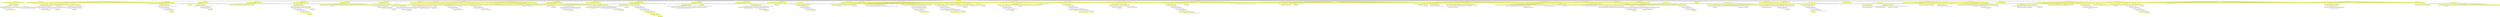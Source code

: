 digraph {nodecdf7cd9594ad44c6a8752987550eac6e [label="[], V: -0.003, N: 1500, P: 0.00, U: 0.000", shape="box", fillcolor=yellow, style=filled];
node57eb55ad480845379aa74dcaa6904e68 [label="[35], V: -0.003, N: 27, P: 0.00, U: -0.003", shape="box"];
node31a82be352ca4c6db674fb2426c997ec [label="[29,19], V: 0.001, N: 1, P: 0.02, U: 0.036", shape="box", fillcolor=yellow, style=filled];
node57eb55ad480845379aa74dcaa6904e68 -> node31a82be352ca4c6db674fb2426c997ec;
node436ee0af56d348ef986b2b724c4684ca [label="[29,36], V: -0.010, N: 1, P: 0.03, U: 0.040", shape="box", fillcolor=yellow, style=filled];
node57eb55ad480845379aa74dcaa6904e68 -> node436ee0af56d348ef986b2b724c4684ca;
node6e682871b6294a189b31ab8fe60b7966 [label="[29,45], V: 0.004, N: 23, P: 0.03, U: 0.051", shape="box", fillcolor=yellow, style=filled];
node7493544822e4416baa8b08cf5d49b6c6 [label="[36], V: 0.002, N: 1, P: 0.04, U: 0.075", shape="box"];
node6e682871b6294a189b31ab8fe60b7966 -> node7493544822e4416baa8b08cf5d49b6c6;
node989cfa7b71e149a49ecb835211a9691c [label="[49], V: -0.004, N: 21, P: 0.05, U: 0.087", shape="box"];
noded52b92ed447d43c49110beee9f6579db [label="[36], V: -0.001, N: 1, P: 0.04, U: 0.088", shape="box", fillcolor=yellow, style=filled];
node989cfa7b71e149a49ecb835211a9691c -> noded52b92ed447d43c49110beee9f6579db;
node0f4c162e43774d479114a5f67cbd3152 [label="[31], V: 0.005, N: 19, P: 0.04, U: 0.095", shape="box", fillcolor=yellow, style=filled];
node2da37bb3041440eaa257a10f77db8a64 [label="[36], V: 0.001, N: 1, P: 0.00, U: 0.001", shape="box"];
node0f4c162e43774d479114a5f67cbd3152 -> node2da37bb3041440eaa257a10f77db8a64;
nodefa4b841d466b4867bbd7c78d70850e31 [label="[17], V: -0.004, N: 7, P: 0.05, U: 0.115", shape="box"];
nodebc00f91a1397463c86d4a73bf8b1ecd1 [label="[36], V: 0.001, N: 1, P: 0.00, U: 0.001", shape="box", fillcolor=yellow, style=filled];
nodefa4b841d466b4867bbd7c78d70850e31 -> nodebc00f91a1397463c86d4a73bf8b1ecd1;
nodeb9433dc49bb84d6082ba6c0364c14dbf [label="[43], V: 0.006, N: 5, P: 0.07, U: 0.226", shape="box", fillcolor=yellow, style=filled];
nodec8f5cb78355b455480b123ab8719c9c5 [label="[36], V: 0.000, N: 1, P: 0.00, U: 0.000", shape="box"];
nodeb9433dc49bb84d6082ba6c0364c14dbf -> nodec8f5cb78355b455480b123ab8719c9c5;
node7219ee37686f49178eaeb7c0190ad1ae [label="[54], V: -0.009, N: 3, P: 0.09, U: 0.313", shape="box"];
node6fa763ca4bb14f12bd160a67e0ee3df6 [label="[19], V: -0.006, N: 1, P: 0.00, U: -0.006", shape="box", fillcolor=yellow, style=filled];
node7219ee37686f49178eaeb7c0190ad1ae -> node6fa763ca4bb14f12bd160a67e0ee3df6;
node619597c041a54eeda748b71c298cc2b8 [label="[28], V: 0.034, N: 1, P: 0.09, U: 0.308", shape="box", fillcolor=yellow, style=filled];
node7219ee37686f49178eaeb7c0190ad1ae -> node619597c041a54eeda748b71c298cc2b8;
nodeb9433dc49bb84d6082ba6c0364c14dbf -> node7219ee37686f49178eaeb7c0190ad1ae;
nodefa4b841d466b4867bbd7c78d70850e31 -> nodeb9433dc49bb84d6082ba6c0364c14dbf;
node0f4c162e43774d479114a5f67cbd3152 -> nodefa4b841d466b4867bbd7c78d70850e31;
nodee5daff5a82cb4bb595865cd41b4c9039 [label="[22], V: -0.009, N: 3, P: 0.05, U: 0.107", shape="box"];
node1a4ae128ebf3494791ffe686d7d78075 [label="[36], V: -0.001, N: 1, P: 0.00, U: -0.001", shape="box", fillcolor=yellow, style=filled];
nodee5daff5a82cb4bb595865cd41b4c9039 -> node1a4ae128ebf3494791ffe686d7d78075;
node281ea90a5224415ebc7f24cc4780dc4a [label="[28], V: 0.028, N: 1, P: 0.07, U: 0.228", shape="box", fillcolor=yellow, style=filled];
nodee5daff5a82cb4bb595865cd41b4c9039 -> node281ea90a5224415ebc7f24cc4780dc4a;
node0f4c162e43774d479114a5f67cbd3152 -> nodee5daff5a82cb4bb595865cd41b4c9039;
node9066c70d4fab4292a2fe0faaac31d613 [label="[43], V: -0.003, N: 7, P: 0.05, U: 0.112", shape="box"];
node31de66dc95fe4d7688f612d9ca795e65 [label="[36], V: -0.000, N: 1, P: 0.00, U: -0.000", shape="box", fillcolor=yellow, style=filled];
node9066c70d4fab4292a2fe0faaac31d613 -> node31de66dc95fe4d7688f612d9ca795e65;
node2ddb18b99cdd46878b7e3df1fbfb50ea [label="[22], V: 0.009, N: 3, P: 0.06, U: 0.200", shape="box", fillcolor=yellow, style=filled];
nodef6383192e760449492381bdab7e07b28 [label="[36], V: -0.003, N: 1, P: 0.00, U: -0.003", shape="box"];
node2ddb18b99cdd46878b7e3df1fbfb50ea -> nodef6383192e760449492381bdab7e07b28;
node0d77f175806c4ad9b9486c00882de336 [label="[28], V: 0.028, N: 1, P: 0.08, U: 0.276", shape="box"];
node2ddb18b99cdd46878b7e3df1fbfb50ea -> node0d77f175806c4ad9b9486c00882de336;
node9066c70d4fab4292a2fe0faaac31d613 -> node2ddb18b99cdd46878b7e3df1fbfb50ea;
nodef38261171cac47e283961dde00b00f42 [label="[54], V: -0.002, N: 2, P: 0.06, U: 0.199", shape="box", fillcolor=yellow, style=filled];
nodea4e56c725df54007a35747fb35db2add [label="[19], V: -0.004, N: 1, P: 0.00, U: 0.000", shape="box"];
nodef38261171cac47e283961dde00b00f42 -> nodea4e56c725df54007a35747fb35db2add;
node9066c70d4fab4292a2fe0faaac31d613 -> nodef38261171cac47e283961dde00b00f42;
node0f4c162e43774d479114a5f67cbd3152 -> node9066c70d4fab4292a2fe0faaac31d613;
node989cfa7b71e149a49ecb835211a9691c -> node0f4c162e43774d479114a5f67cbd3152;
node6e682871b6294a189b31ab8fe60b7966 -> node989cfa7b71e149a49ecb835211a9691c;
node57eb55ad480845379aa74dcaa6904e68 -> node6e682871b6294a189b31ab8fe60b7966;
node33bad5e91f594cdd9433257a40b20a7e [label="[29,49], V: -0.010, N: 1, P: 0.03, U: 0.040", shape="box", fillcolor=yellow, style=filled];
node57eb55ad480845379aa74dcaa6904e68 -> node33bad5e91f594cdd9433257a40b20a7e;
nodecdf7cd9594ad44c6a8752987550eac6e -> node57eb55ad480845379aa74dcaa6904e68;
nodeb542090f90a74a639f6080daed621a4f [label="[29], V: -0.003, N: 35, P: 0.00, U: -0.003", shape="box"];
nodea2c4a589d47040c49f627c322df83131 [label="[35,19], V: 0.001, N: 1, P: 0.02, U: 0.028", shape="box", fillcolor=yellow, style=filled];
nodeb542090f90a74a639f6080daed621a4f -> nodea2c4a589d47040c49f627c322df83131;
noded430f15533094e2fb3fa415047e1b211 [label="[35,31], V: -0.006, N: 2, P: 0.03, U: 0.040", shape="box", fillcolor=yellow, style=filled];
node2e91b8f446f544998d8395c55cb54214 [label="[19], V: -0.011, N: 1, P: 0.00, U: 0.000", shape="box"];
noded430f15533094e2fb3fa415047e1b211 -> node2e91b8f446f544998d8395c55cb54214;
nodeb542090f90a74a639f6080daed621a4f -> noded430f15533094e2fb3fa415047e1b211;
nodec1a73e2597cf4ca0b57bdb2a64577019 [label="[35,45], V: 0.004, N: 30, P: 0.03, U: 0.049", shape="box", fillcolor=yellow, style=filled];
nodec398bb53a1b44829bc4449e3f3963df5 [label="[36], V: 0.002, N: 1, P: 0.04, U: 0.066", shape="box"];
nodec1a73e2597cf4ca0b57bdb2a64577019 -> nodec398bb53a1b44829bc4449e3f3963df5;
nodea6ac2489df8a48b18d1d12cb9c915a4c [label="[49], V: -0.004, N: 28, P: 0.05, U: 0.075", shape="box"];
node46743fb925fb43d1ae49112e656cb419 [label="[36], V: -0.001, N: 1, P: 0.04, U: 0.077", shape="box", fillcolor=yellow, style=filled];
nodea6ac2489df8a48b18d1d12cb9c915a4c -> node46743fb925fb43d1ae49112e656cb419;
node0a4a4deb3d634c04b38455b19470644c [label="[31], V: 0.005, N: 26, P: 0.04, U: 0.085", shape="box", fillcolor=yellow, style=filled];
node65161cab04714e4189705442711e0ed3 [label="[36], V: 0.001, N: 1, P: 0.00, U: 0.001", shape="box"];
node0a4a4deb3d634c04b38455b19470644c -> node65161cab04714e4189705442711e0ed3;
node669e7abe00f441e68e911c4cc3fc2d37 [label="[17], V: -0.004, N: 7, P: 0.05, U: 0.095", shape="box"];
node6fd9f8c34b8741c6b78f4666b3eebf66 [label="[36], V: 0.001, N: 1, P: 0.00, U: 0.001", shape="box", fillcolor=yellow, style=filled];
node669e7abe00f441e68e911c4cc3fc2d37 -> node6fd9f8c34b8741c6b78f4666b3eebf66;
nodef3ed042eacea45f08c0dc16ea8ae5620 [label="[43], V: 0.006, N: 5, P: 0.07, U: 0.226", shape="box", fillcolor=yellow, style=filled];
node34e020f31b29489db08267a401a23e67 [label="[36], V: 0.000, N: 1, P: 0.00, U: 0.000", shape="box"];
nodef3ed042eacea45f08c0dc16ea8ae5620 -> node34e020f31b29489db08267a401a23e67;
node662b02894988400cb01019ce20fbe078 [label="[54], V: -0.009, N: 3, P: 0.09, U: 0.313", shape="box"];
node5d90d63e5c4749f882371d7bed1517ca [label="[19], V: -0.006, N: 1, P: 0.00, U: -0.006", shape="box", fillcolor=yellow, style=filled];
node662b02894988400cb01019ce20fbe078 -> node5d90d63e5c4749f882371d7bed1517ca;
nodea8685645c1424b609179c925337f9035 [label="[28], V: 0.034, N: 1, P: 0.09, U: 0.308", shape="box", fillcolor=yellow, style=filled];
node662b02894988400cb01019ce20fbe078 -> nodea8685645c1424b609179c925337f9035;
nodef3ed042eacea45f08c0dc16ea8ae5620 -> node662b02894988400cb01019ce20fbe078;
node669e7abe00f441e68e911c4cc3fc2d37 -> nodef3ed042eacea45f08c0dc16ea8ae5620;
node0a4a4deb3d634c04b38455b19470644c -> node669e7abe00f441e68e911c4cc3fc2d37;
node23374ddbeef2462ca1541e84fef3b824 [label="[33], V: 0.001, N: 6, P: 0.05, U: 0.097", shape="box"];
node7ad0f016c50d4200926e330b6eb6d6d5 [label="[36], V: 0.004, N: 1, P: 0.00, U: 0.004", shape="box", fillcolor=yellow, style=filled];
node23374ddbeef2462ca1541e84fef3b824 -> node7ad0f016c50d4200926e330b6eb6d6d5;
node838da73a208548dba8c7ace601887a7b [label="[27], V: -0.001, N: 4, P: 0.06, U: 0.205", shape="box", fillcolor=yellow, style=filled];
node649aa7a3a797430aae022fb24f54259d [label="[36], V: -0.000, N: 1, P: 0.00, U: -0.000", shape="box"];
node838da73a208548dba8c7ace601887a7b -> node649aa7a3a797430aae022fb24f54259d;
node9c43ed83206c4121999eacacd00fa19f [label="[43], V: 0.001, N: 2, P: 0.07, U: 0.250", shape="box"];
nodece3c2504b6cc404eaa00ad2530b42e60 [label="[36], V: -0.002, N: 1, P: 0.00, U: 0.000", shape="box", fillcolor=yellow, style=filled];
node9c43ed83206c4121999eacacd00fa19f -> nodece3c2504b6cc404eaa00ad2530b42e60;
node838da73a208548dba8c7ace601887a7b -> node9c43ed83206c4121999eacacd00fa19f;
node23374ddbeef2462ca1541e84fef3b824 -> node838da73a208548dba8c7ace601887a7b;
node0a4a4deb3d634c04b38455b19470644c -> node23374ddbeef2462ca1541e84fef3b824;
nodec4d2888dc9b74a4fb4608f6a9d6ba5c3 [label="[22], V: -0.009, N: 3, P: 0.05, U: 0.092", shape="box"];
nodeb627889e5d474ab3bb7c59a526d277a6 [label="[36], V: -0.001, N: 1, P: 0.00, U: -0.001", shape="box", fillcolor=yellow, style=filled];
nodec4d2888dc9b74a4fb4608f6a9d6ba5c3 -> nodeb627889e5d474ab3bb7c59a526d277a6;
node71218f624d1b47b1a7785d1f46393383 [label="[28], V: 0.028, N: 1, P: 0.07, U: 0.228", shape="box", fillcolor=yellow, style=filled];
nodec4d2888dc9b74a4fb4608f6a9d6ba5c3 -> node71218f624d1b47b1a7785d1f46393383;
node0a4a4deb3d634c04b38455b19470644c -> nodec4d2888dc9b74a4fb4608f6a9d6ba5c3;
node5e20ac8d6dff4f2887e551d5f886d9e4 [label="[43], V: -0.006, N: 8, P: 0.05, U: 0.094", shape="box"];
node0f73790a00e34130ab4f5438d6d1dba4 [label="[36], V: -0.000, N: 1, P: 0.00, U: -0.000", shape="box", fillcolor=yellow, style=filled];
node5e20ac8d6dff4f2887e551d5f886d9e4 -> node0f73790a00e34130ab4f5438d6d1dba4;
nodeafb97f3805ff4a928d79e27a55a2bec3 [label="[22], V: 0.013, N: 4, P: 0.06, U: 0.201", shape="box", fillcolor=yellow, style=filled];
nodecd8192a8cd8844a089eb30f5f15e656f [label="[36], V: -0.003, N: 1, P: 0.00, U: -0.003", shape="box"];
nodeafb97f3805ff4a928d79e27a55a2bec3 -> nodecd8192a8cd8844a089eb30f5f15e656f;
node55579bc1670c4d7cb1a136625ade574e [label="[28], V: 0.000, N: 2, P: 0.08, U: 0.321", shape="box"];
nodedf2dbf9d35b545b18756b90b04aa7c4e [label="[36], V: 0.027, N: 1, P: 0.00, U: 0.000", shape="box", fillcolor=yellow, style=filled];
node55579bc1670c4d7cb1a136625ade574e -> nodedf2dbf9d35b545b18756b90b04aa7c4e;
nodeafb97f3805ff4a928d79e27a55a2bec3 -> node55579bc1670c4d7cb1a136625ade574e;
node5e20ac8d6dff4f2887e551d5f886d9e4 -> nodeafb97f3805ff4a928d79e27a55a2bec3;
node40d93869ca0a4c20b24e8d410d4aaeff [label="[54], V: -0.002, N: 2, P: 0.06, U: 0.191", shape="box", fillcolor=yellow, style=filled];
node088f7f9ff5f74da39e9c59971b16c778 [label="[19], V: -0.004, N: 1, P: 0.00, U: 0.000", shape="box"];
node40d93869ca0a4c20b24e8d410d4aaeff -> node088f7f9ff5f74da39e9c59971b16c778;
node5e20ac8d6dff4f2887e551d5f886d9e4 -> node40d93869ca0a4c20b24e8d410d4aaeff;
node0a4a4deb3d634c04b38455b19470644c -> node5e20ac8d6dff4f2887e551d5f886d9e4;
nodea6ac2489df8a48b18d1d12cb9c915a4c -> node0a4a4deb3d634c04b38455b19470644c;
nodec1a73e2597cf4ca0b57bdb2a64577019 -> nodea6ac2489df8a48b18d1d12cb9c915a4c;
nodeb542090f90a74a639f6080daed621a4f -> nodec1a73e2597cf4ca0b57bdb2a64577019;
node81484afb3e1c460ebb349aad0844b290 [label="[35,49], V: -0.010, N: 1, P: 0.03, U: 0.036", shape="box", fillcolor=yellow, style=filled];
nodeb542090f90a74a639f6080daed621a4f -> node81484afb3e1c460ebb349aad0844b290;
nodecdf7cd9594ad44c6a8752987550eac6e -> nodeb542090f90a74a639f6080daed621a4f;
node13af9722323e46cfacfaebe6e67804f8 [label="[19], V: 0.005, N: 33, P: 0.00, U: 0.005", shape="box"];
node21ac1e1126fa4506a248cd7937a71866 [label="[13,35], V: 0.006, N: 2, P: 0.02, U: 0.036", shape="box", fillcolor=yellow, style=filled];
node0ecb9807781c411ba958a23f3b2064a0 [label="[29,23], V: -0.003, N: 1, P: 0.03, U: 0.000", shape="box"];
node21ac1e1126fa4506a248cd7937a71866 -> node0ecb9807781c411ba958a23f3b2064a0;
node13af9722323e46cfacfaebe6e67804f8 -> node21ac1e1126fa4506a248cd7937a71866;
node0feacc014d8441f7ac2ac988e366a3bd [label="[13,36], V: -0.001, N: 7, P: 0.03, U: 0.042", shape="box", fillcolor=yellow, style=filled];
node016e7061c9694435980ea68b26400521 [label="[35], V: 0.020, N: 1, P: 0.00, U: 0.020", shape="box"];
node0feacc014d8441f7ac2ac988e366a3bd -> node016e7061c9694435980ea68b26400521;
node22eb05904554441d9274573c8385a9fe [label="[49], V: 0.006, N: 5, P: 0.05, U: 0.150", shape="box"];
node31b315529b6541a2871b1831f6aa1298 [label="[29], V: 0.014, N: 1, P: 0.00, U: 0.014", shape="box", fillcolor=yellow, style=filled];
node22eb05904554441d9274573c8385a9fe -> node31b315529b6541a2871b1831f6aa1298;
node7c58ef4d39de4c238a61c1b9965f0acd [label="[42], V: -0.023, N: 1, P: 0.05, U: 0.133", shape="box", fillcolor=yellow, style=filled];
node22eb05904554441d9274573c8385a9fe -> node7c58ef4d39de4c238a61c1b9965f0acd;
node38ae5efc183f4352b5dc9c671789f3af [label="[48], V: -0.008, N: 1, P: 0.04, U: 0.154", shape="box", fillcolor=yellow, style=filled];
node22eb05904554441d9274573c8385a9fe -> node38ae5efc183f4352b5dc9c671789f3af;
nodef148efe6191e415f938adee194ed6866 [label="[43], V: -0.014, N: 1, P: 0.05, U: 0.148", shape="box", fillcolor=yellow, style=filled];
node22eb05904554441d9274573c8385a9fe -> nodef148efe6191e415f938adee194ed6866;
node0feacc014d8441f7ac2ac988e366a3bd -> node22eb05904554441d9274573c8385a9fe;
node13af9722323e46cfacfaebe6e67804f8 -> node0feacc014d8441f7ac2ac988e366a3bd;
node9eef15fea74542a49e4d86404cd8c938 [label="[13,40], V: -0.000, N: 7, P: 0.03, U: 0.043", shape="box", fillcolor=yellow, style=filled];
noded81213aad99e489cbad0e0725f606814 [label="[23], V: 0.002, N: 1, P: 0.03, U: 0.104", shape="box"];
node9eef15fea74542a49e4d86404cd8c938 -> noded81213aad99e489cbad0e0725f606814;
nodea07a34b5105c41b28a3fe0d32d6114f4 [label="[49], V: 0.002, N: 5, P: 0.05, U: 0.161", shape="box"];
nodeaf0b0e0a13294e41a90755e239cdeabb [label="[23], V: -0.001, N: 1, P: 0.04, U: 0.127", shape="box", fillcolor=yellow, style=filled];
nodea07a34b5105c41b28a3fe0d32d6114f4 -> nodeaf0b0e0a13294e41a90755e239cdeabb;
nodeb6ee6d51cf6c42769b067e23d455297c [label="[43], V: -0.003, N: 3, P: 0.05, U: 0.173", shape="box", fillcolor=yellow, style=filled];
node7339870c754241719aceb01e2295cf47 [label="[23], V: -0.003, N: 1, P: 0.04, U: 0.143", shape="box"];
nodeb6ee6d51cf6c42769b067e23d455297c -> node7339870c754241719aceb01e2295cf47;
nodeace3e1b00fbc41a0a2e6cc61539c096f [label="[54], V: -0.004, N: 1, P: 0.06, U: 0.201", shape="box"];
nodeb6ee6d51cf6c42769b067e23d455297c -> nodeace3e1b00fbc41a0a2e6cc61539c096f;
nodea07a34b5105c41b28a3fe0d32d6114f4 -> nodeb6ee6d51cf6c42769b067e23d455297c;
node9eef15fea74542a49e4d86404cd8c938 -> nodea07a34b5105c41b28a3fe0d32d6114f4;
node13af9722323e46cfacfaebe6e67804f8 -> node9eef15fea74542a49e4d86404cd8c938;
node4cfb1f5d11424866bccb9f8a734c45cf [label="[13,41], V: -0.006, N: 1, P: 0.03, U: 0.038", shape="box", fillcolor=yellow, style=filled];
node13af9722323e46cfacfaebe6e67804f8 -> node4cfb1f5d11424866bccb9f8a734c45cf;
node7282c33c3fb348c2a1111449ab10498e [label="[13,31], V: -0.011, N: 1, P: 0.03, U: 0.033", shape="box", fillcolor=yellow, style=filled];
node13af9722323e46cfacfaebe6e67804f8 -> node7282c33c3fb348c2a1111449ab10498e;
nodea350d78533a545d18e08fc5baa0a6eff [label="[13,12], V: -0.004, N: 1, P: 0.03, U: 0.040", shape="box", fillcolor=yellow, style=filled];
node13af9722323e46cfacfaebe6e67804f8 -> nodea350d78533a545d18e08fc5baa0a6eff;
nodeb0b6c34f228c4bbebd1b6c30681b5980 [label="[13,45], V: -0.010, N: 1, P: 0.03, U: 0.036", shape="box", fillcolor=yellow, style=filled];
node13af9722323e46cfacfaebe6e67804f8 -> nodeb0b6c34f228c4bbebd1b6c30681b5980;
node02f77b2ef9b744f2bc7c382df18ba1a0 [label="[13,17], V: -0.013, N: 1, P: 0.03, U: 0.031", shape="box", fillcolor=yellow, style=filled];
node13af9722323e46cfacfaebe6e67804f8 -> node02f77b2ef9b744f2bc7c382df18ba1a0;
node5afa07cf87e64a45b141ff9bb5c7f4c3 [label="[13,7], V: -0.009, N: 1, P: 0.03, U: 0.035", shape="box", fillcolor=yellow, style=filled];
node13af9722323e46cfacfaebe6e67804f8 -> node5afa07cf87e64a45b141ff9bb5c7f4c3;
node470f76bf5fd04d3c9846e97b4085db10 [label="[13,22], V: -0.010, N: 1, P: 0.03, U: 0.033", shape="box", fillcolor=yellow, style=filled];
node13af9722323e46cfacfaebe6e67804f8 -> node470f76bf5fd04d3c9846e97b4085db10;
node5c50d5c4b4094179b89e4d00cf4eb62c [label="[13,33], V: -0.010, N: 1, P: 0.03, U: 0.034", shape="box", fillcolor=yellow, style=filled];
node13af9722323e46cfacfaebe6e67804f8 -> node5c50d5c4b4094179b89e4d00cf4eb62c;
node47c6b7490601411c84c072135e3dea5e [label="[13,32], V: -0.013, N: 1, P: 0.03, U: 0.030", shape="box", fillcolor=yellow, style=filled];
node13af9722323e46cfacfaebe6e67804f8 -> node47c6b7490601411c84c072135e3dea5e;
nodec7bb338c259a444b890e00e70df877fe [label="[13,48], V: -0.009, N: 1, P: 0.03, U: 0.034", shape="box", fillcolor=yellow, style=filled];
node13af9722323e46cfacfaebe6e67804f8 -> nodec7bb338c259a444b890e00e70df877fe;
node0fbf5649e0bc4e9ba85dc2dcace5bd58 [label="[13,27], V: -0.010, N: 1, P: 0.03, U: 0.043", shape="box", fillcolor=yellow, style=filled];
node13af9722323e46cfacfaebe6e67804f8 -> node0fbf5649e0bc4e9ba85dc2dcace5bd58;
nodeac030f86128640a780bd33e171214f19 [label="[13,44], V: -0.011, N: 1, P: 0.03, U: 0.033", shape="box", fillcolor=yellow, style=filled];
node13af9722323e46cfacfaebe6e67804f8 -> nodeac030f86128640a780bd33e171214f19;
node5c282a5c93d1463c8d8f34ae4b66dedb [label="[13,50], V: -0.011, N: 1, P: 0.03, U: 0.033", shape="box", fillcolor=yellow, style=filled];
node13af9722323e46cfacfaebe6e67804f8 -> node5c282a5c93d1463c8d8f34ae4b66dedb;
node0a1c186839b9458494e9b5bf752c7429 [label="[13,43], V: -0.010, N: 1, P: 0.03, U: 0.034", shape="box", fillcolor=yellow, style=filled];
node13af9722323e46cfacfaebe6e67804f8 -> node0a1c186839b9458494e9b5bf752c7429;
nodee7ce995b422f433aa8a181f4dbaa4d1e [label="[13,49], V: -0.011, N: 1, P: 0.03, U: 0.036", shape="box", fillcolor=yellow, style=filled];
node13af9722323e46cfacfaebe6e67804f8 -> nodee7ce995b422f433aa8a181f4dbaa4d1e;
node293a8b2939c44173a3f3b6be60322511 [label="[13,54], V: -0.010, N: 1, P: 0.03, U: 0.033", shape="box", fillcolor=yellow, style=filled];
node13af9722323e46cfacfaebe6e67804f8 -> node293a8b2939c44173a3f3b6be60322511;
nodecdf7cd9594ad44c6a8752987550eac6e -> node13af9722323e46cfacfaebe6e67804f8;
node03f89b4516ee42e7a7cd2f9c9c0862d6 [label="[23], V: 0.002, N: 25, P: 0.15, U: 0.042", shape="box"];
node2927ab7ab96948a097c646ce9767a054 [label="[29], V: 0.004, N: 1, P: 0.00, U: 0.004", shape="box", fillcolor=yellow, style=filled];
node03f89b4516ee42e7a7cd2f9c9c0862d6 -> node2927ab7ab96948a097c646ce9767a054;
node495db1aa13714531b29b38a2e0140858 [label="[45], V: -0.011, N: 1, P: 0.04, U: 0.068", shape="box", fillcolor=yellow, style=filled];
node03f89b4516ee42e7a7cd2f9c9c0862d6 -> node495db1aa13714531b29b38a2e0140858;
nodebcfa573aa2384d9cb0533ae375dee3d3 [label="[33], V: -0.011, N: 1, P: 0.04, U: 0.062", shape="box", fillcolor=yellow, style=filled];
node03f89b4516ee42e7a7cd2f9c9c0862d6 -> nodebcfa573aa2384d9cb0533ae375dee3d3;
nodee9f1a1d1af9a474991be63849516516c [label="[49], V: -0.002, N: 21, P: 0.04, U: 0.078", shape="box", fillcolor=yellow, style=filled];
node3531beb5f23f4e0387174139a4168604 [label="[35], V: -0.003, N: 1, P: 0.00, U: -0.003", shape="box"];
nodee9f1a1d1af9a474991be63849516516c -> node3531beb5f23f4e0387174139a4168604;
nodec15932c17a8748b68d298164d8d13f6d [label="[41], V: -0.008, N: 1, P: 0.04, U: 0.078", shape="box"];
nodee9f1a1d1af9a474991be63849516516c -> nodec15932c17a8748b68d298164d8d13f6d;
nodece7245db2a8b4896a67590c42a73d5d7 [label="[36], V: -0.014, N: 1, P: 0.04, U: 0.073", shape="box"];
nodee9f1a1d1af9a474991be63849516516c -> nodece7245db2a8b4896a67590c42a73d5d7;
node4f62182f86824bf2a86a34716758c164 [label="[33], V: -0.002, N: 15, P: 0.04, U: 0.086", shape="box"];
nodef86027debeb544a397f560b883abce10 [label="[35], V: 0.000, N: 1, P: 0.00, U: 0.001", shape="box", fillcolor=yellow, style=filled];
node4f62182f86824bf2a86a34716758c164 -> nodef86027debeb544a397f560b883abce10;
node77e53820e12c49b09413624692df725c [label="[28], V: 0.002, N: 13, P: 0.05, U: 0.118", shape="box", fillcolor=yellow, style=filled];
node2f4815ccaabd4674973569c53e0c22eb [label="[36], V: -0.007, N: 1, P: 0.05, U: 0.131", shape="box"];
node77e53820e12c49b09413624692df725c -> node2f4815ccaabd4674973569c53e0c22eb;
node36fa6a7290b44d2d96dbe52f733d5cfc [label="[41], V: -0.001, N: 9, P: 0.05, U: 0.136", shape="box"];
node84ef3bc18eaa4398aa7f3cc475a9ce3d [label="[36], V: 0.021, N: 1, P: 0.06, U: 0.183", shape="box", fillcolor=yellow, style=filled];
node36fa6a7290b44d2d96dbe52f733d5cfc -> node84ef3bc18eaa4398aa7f3cc475a9ce3d;
nodee1cc13fbf89a4436955a64e237ccadd1 [label="[43], V: 0.002, N: 7, P: 0.07, U: 0.198", shape="box", fillcolor=yellow, style=filled];
node955fabb466e1443aa20954c0072e722f [label="[25], V: -0.017, N: 1, P: 0.07, U: 0.193", shape="box"];
nodee1cc13fbf89a4436955a64e237ccadd1 -> node955fabb466e1443aa20954c0072e722f;
node2884c5e6c3514bf2be9fbe4bb5d78899 [label="[54], V: 0.005, N: 5, P: 0.08, U: 0.259", shape="box"];
node30a70bb2e4174d52aa801014d1e6116f [label="[25], V: -0.013, N: 1, P: 0.07, U: 0.225", shape="box", fillcolor=yellow, style=filled];
node2884c5e6c3514bf2be9fbe4bb5d78899 -> node30a70bb2e4174d52aa801014d1e6116f;
noded60a8263743949fa9d80c72729275341 [label="[32], V: 0.002, N: 3, P: 0.08, U: 0.305", shape="box", fillcolor=yellow, style=filled];
nodedc5e8b8f4e3040f386d6acec725df824 [label="[25], V: 0.017, N: 2, P: 0.10, U: 0.351", shape="box"];
node445452b35b6a492c82b70b83150efbfb [label="[42], V: -0.024, N: 1, P: 0.00, U: 0.000", shape="box", fillcolor=yellow, style=filled];
nodedc5e8b8f4e3040f386d6acec725df824 -> node445452b35b6a492c82b70b83150efbfb;
noded60a8263743949fa9d80c72729275341 -> nodedc5e8b8f4e3040f386d6acec725df824;
node2884c5e6c3514bf2be9fbe4bb5d78899 -> noded60a8263743949fa9d80c72729275341;
nodee1cc13fbf89a4436955a64e237ccadd1 -> node2884c5e6c3514bf2be9fbe4bb5d78899;
node36fa6a7290b44d2d96dbe52f733d5cfc -> nodee1cc13fbf89a4436955a64e237ccadd1;
node77e53820e12c49b09413624692df725c -> node36fa6a7290b44d2d96dbe52f733d5cfc;
nodebd108daad7d14d28a65ea96fcec335d6 [label="[32], V: -0.007, N: 1, P: 0.05, U: 0.130", shape="box"];
node77e53820e12c49b09413624692df725c -> nodebd108daad7d14d28a65ea96fcec335d6;
node8d998038a58e4bea8132d6ccf64787a2 [label="[43], V: -0.008, N: 1, P: 0.05, U: 0.129", shape="box"];
node77e53820e12c49b09413624692df725c -> node8d998038a58e4bea8132d6ccf64787a2;
node4f62182f86824bf2a86a34716758c164 -> node77e53820e12c49b09413624692df725c;
nodee9f1a1d1af9a474991be63849516516c -> node4f62182f86824bf2a86a34716758c164;
node08abe31e30cc4b028b318c1de12c74b4 [label="[32], V: -0.012, N: 1, P: 0.04, U: 0.073", shape="box"];
nodee9f1a1d1af9a474991be63849516516c -> node08abe31e30cc4b028b318c1de12c74b4;
node45aaf878a0504094b2ddcbf92201537f [label="[43], V: -0.014, N: 1, P: 0.04, U: 0.072", shape="box"];
nodee9f1a1d1af9a474991be63849516516c -> node45aaf878a0504094b2ddcbf92201537f;
node03f89b4516ee42e7a7cd2f9c9c0862d6 -> nodee9f1a1d1af9a474991be63849516516c;
nodecdf7cd9594ad44c6a8752987550eac6e -> node03f89b4516ee42e7a7cd2f9c9c0862d6;
nodec2ad6652314f44668f78cbf906ff8db3 [label="[34], V: -0.001, N: 25, P: 0.01, U: 0.003", shape="box"];
node63dc6e27527a4639981a4dc32c4f589a [label="[29], V: 0.008, N: 1, P: 0.00, U: 0.008", shape="box", fillcolor=yellow, style=filled];
nodec2ad6652314f44668f78cbf906ff8db3 -> node63dc6e27527a4639981a4dc32c4f589a;
nodefd732b6c002d430eb3b0179e29177414 [label="[49], V: 0.000, N: 23, P: 0.04, U: 0.081", shape="box", fillcolor=yellow, style=filled];
node09a2a8cfe0214abeba241114164ff475 [label="[29], V: 0.007, N: 1, P: 0.00, U: 0.007", shape="box"];
nodefd732b6c002d430eb3b0179e29177414 -> node09a2a8cfe0214abeba241114164ff475;
node99193eea9d10492186f363397227838a [label="[36], V: -0.011, N: 1, P: 0.04, U: 0.073", shape="box"];
nodefd732b6c002d430eb3b0179e29177414 -> node99193eea9d10492186f363397227838a;
node5249099383fc4818970fb97af83e1150 [label="[41], V: -0.001, N: 2, P: 0.04, U: 0.076", shape="box"];
node28372763ae65436ebf68772b9705864a [label="[25], V: 0.011, N: 1, P: 0.04, U: 0.000", shape="box", fillcolor=yellow, style=filled];
node5249099383fc4818970fb97af83e1150 -> node28372763ae65436ebf68772b9705864a;
nodefd732b6c002d430eb3b0179e29177414 -> node5249099383fc4818970fb97af83e1150;
nodeb63365b5d10b4fd7a3ad69ccf2850554 [label="[23], V: -0.013, N: 1, P: 0.04, U: 0.070", shape="box"];
nodefd732b6c002d430eb3b0179e29177414 -> nodeb63365b5d10b4fd7a3ad69ccf2850554;
node770dfb296feb42f880489f84bca95bcd [label="[31], V: -0.006, N: 12, P: 0.04, U: 0.076", shape="box"];
node4c10f9c3845345e2b090e73156901dc3 [label="[29], V: 0.010, N: 1, P: 0.00, U: 0.010", shape="box", fillcolor=yellow, style=filled];
node770dfb296feb42f880489f84bca95bcd -> node4c10f9c3845345e2b090e73156901dc3;
node38f8794ac90f4fddb1af06176bb3332a [label="[17], V: 0.006, N: 10, P: 0.05, U: 0.140", shape="box", fillcolor=yellow, style=filled];
node5c24299a24d74d8ba713a0ab6e6e3063 [label="[29], V: 0.002, N: 1, P: 0.00, U: 0.002", shape="box"];
node38f8794ac90f4fddb1af06176bb3332a -> node5c24299a24d74d8ba713a0ab6e6e3063;
node4d440b8ff95c450a841fbf814b49d26e [label="[28], V: 0.023, N: 1, P: 0.06, U: 0.177", shape="box"];
node38f8794ac90f4fddb1af06176bb3332a -> node4d440b8ff95c450a841fbf814b49d26e;
node2e3ac4592b5843b8ac79a4873aac04d2 [label="[43], V: -0.010, N: 6, P: 0.07, U: 0.174", shape="box"];
nodef15b21ea4aca4b06b6d8a36805719469 [label="[29], V: 0.002, N: 1, P: 0.00, U: 0.002", shape="box", fillcolor=yellow, style=filled];
node2e3ac4592b5843b8ac79a4873aac04d2 -> nodef15b21ea4aca4b06b6d8a36805719469;
node2cafc75ad63f45118f23afa1e7f841f5 [label="[54], V: 0.013, N: 4, P: 0.08, U: 0.284", shape="box", fillcolor=yellow, style=filled];
node379346e550e94f508217f28a86ba5736 [label="[29], V: -0.002, N: 1, P: 0.00, U: -0.001", shape="box"];
node2cafc75ad63f45118f23afa1e7f841f5 -> node379346e550e94f508217f28a86ba5736;
node180a64486d564dfa820db17128f4ead8 [label="[28], V: -0.015, N: 2, P: 0.08, U: 0.299", shape="box"];
node785e1dcdea4c4555bc1f57f886a204cd [label="[25], V: 0.046, N: 1, P: 0.00, U: 0.000", shape="box", fillcolor=yellow, style=filled];
node180a64486d564dfa820db17128f4ead8 -> node785e1dcdea4c4555bc1f57f886a204cd;
node2cafc75ad63f45118f23afa1e7f841f5 -> node180a64486d564dfa820db17128f4ead8;
node2e3ac4592b5843b8ac79a4873aac04d2 -> node2cafc75ad63f45118f23afa1e7f841f5;
node38f8794ac90f4fddb1af06176bb3332a -> node2e3ac4592b5843b8ac79a4873aac04d2;
node926ffa3de9cc43e09d629e635e2f6ae2 [label="[54], V: -0.004, N: 1, P: 0.06, U: 0.176", shape="box"];
node38f8794ac90f4fddb1af06176bb3332a -> node926ffa3de9cc43e09d629e635e2f6ae2;
node770dfb296feb42f880489f84bca95bcd -> node38f8794ac90f4fddb1af06176bb3332a;
nodefd732b6c002d430eb3b0179e29177414 -> node770dfb296feb42f880489f84bca95bcd;
nodebeb24cb11514445a9a6e7864888ceaeb [label="[12], V: -0.011, N: 1, P: 0.04, U: 0.077", shape="box"];
nodefd732b6c002d430eb3b0179e29177414 -> nodebeb24cb11514445a9a6e7864888ceaeb;
node88a6e8c0d5aa4f0c8aa48a517c3e25bf [label="[17], V: -0.013, N: 1, P: 0.04, U: 0.071", shape="box"];
nodefd732b6c002d430eb3b0179e29177414 -> node88a6e8c0d5aa4f0c8aa48a517c3e25bf;
node8cc48a2fbae444749907cfca07da162e [label="[22], V: -0.011, N: 1, P: 0.04, U: 0.069", shape="box"];
nodefd732b6c002d430eb3b0179e29177414 -> node8cc48a2fbae444749907cfca07da162e;
node3421e01875b346adb4d8143abc87075e [label="[32], V: -0.010, N: 1, P: 0.04, U: 0.072", shape="box"];
nodefd732b6c002d430eb3b0179e29177414 -> node3421e01875b346adb4d8143abc87075e;
node9bfeaaea6b6e4b308434348ebf7d9c05 [label="[43], V: -0.011, N: 1, P: 0.04, U: 0.071", shape="box"];
nodefd732b6c002d430eb3b0179e29177414 -> node9bfeaaea6b6e4b308434348ebf7d9c05;
nodec2ad6652314f44668f78cbf906ff8db3 -> nodefd732b6c002d430eb3b0179e29177414;
nodecdf7cd9594ad44c6a8752987550eac6e -> nodec2ad6652314f44668f78cbf906ff8db3;
nodeac40ff6197534e9189453c75abdf6d51 [label="[25], V: 0.008, N: 20, P: 0.01, U: 0.011", shape="box"];
nodebaaf3bfdfd0c4c5da365d0b5fe15bf7f [label="[29], V: 0.003, N: 1, P: 0.00, U: 0.003", shape="box", fillcolor=yellow, style=filled];
nodeac40ff6197534e9189453c75abdf6d51 -> nodebaaf3bfdfd0c4c5da365d0b5fe15bf7f;
node59fa5d0f016346be99c1e6b473c414ee [label="[45], V: -0.011, N: 1, P: 0.04, U: 0.077", shape="box", fillcolor=yellow, style=filled];
nodeac40ff6197534e9189453c75abdf6d51 -> node59fa5d0f016346be99c1e6b473c414ee;
node4fae57db9df449fb93b759d107352c3c [label="[49], V: -0.009, N: 17, P: 0.04, U: 0.082", shape="box", fillcolor=yellow, style=filled];
node3454c021cf9242e09cfa075b36bf3c06 [label="[35], V: -0.011, N: 1, P: 0.00, U: -0.011", shape="box"];
node4fae57db9df449fb93b759d107352c3c -> node3454c021cf9242e09cfa075b36bf3c06;
node3000b610bc1140e1974c1aa1bdc18aad [label="[23], V: -0.016, N: 1, P: 0.04, U: 0.081", shape="box"];
node4fae57db9df449fb93b759d107352c3c -> node3000b610bc1140e1974c1aa1bdc18aad;
node83d3ac9b8dda47a7902d10e2d25fcba2 [label="[41], V: 0.000, N: 6, P: 0.04, U: 0.100", shape="box"];
node689f3383d4d341489b22e0c7955e3821 [label="[34], V: 0.011, N: 1, P: 0.02, U: 0.079", shape="box", fillcolor=yellow, style=filled];
node83d3ac9b8dda47a7902d10e2d25fcba2 -> node689f3383d4d341489b22e0c7955e3821;
nodeec63dbb8d04a421caf8e13af3d2975ce [label="[17], V: -0.005, N: 1, P: 0.05, U: 0.160", shape="box", fillcolor=yellow, style=filled];
node83d3ac9b8dda47a7902d10e2d25fcba2 -> nodeec63dbb8d04a421caf8e13af3d2975ce;
node8a25977f102843c6920e9d89b72a3d9b [label="[33], V: 0.005, N: 1, P: 0.05, U: 0.162", shape="box", fillcolor=yellow, style=filled];
node83d3ac9b8dda47a7902d10e2d25fcba2 -> node8a25977f102843c6920e9d89b72a3d9b;
node7834f21b6ce442b18c7f7287235c30f0 [label="[48], V: -0.007, N: 1, P: 0.05, U: 0.158", shape="box", fillcolor=yellow, style=filled];
node83d3ac9b8dda47a7902d10e2d25fcba2 -> node7834f21b6ce442b18c7f7287235c30f0;
node7deb7f63b43f430ab0ff6b3f37086464 [label="[43], V: -0.009, N: 1, P: 0.05, U: 0.161", shape="box", fillcolor=yellow, style=filled];
node83d3ac9b8dda47a7902d10e2d25fcba2 -> node7deb7f63b43f430ab0ff6b3f37086464;
node4fae57db9df449fb93b759d107352c3c -> node83d3ac9b8dda47a7902d10e2d25fcba2;
nodee28d1026a2344e1a8ff5d24c13bef855 [label="[42], V: -0.013, N: 1, P: 0.04, U: 0.079", shape="box"];
node4fae57db9df449fb93b759d107352c3c -> nodee28d1026a2344e1a8ff5d24c13bef855;
nodee246743cee4147d18e32eca143c9f303 [label="[12], V: -0.014, N: 1, P: 0.04, U: 0.084", shape="box"];
node4fae57db9df449fb93b759d107352c3c -> nodee246743cee4147d18e32eca143c9f303;
node34a11c80fb934aee80239cbf0328aee3 [label="[17], V: -0.016, N: 1, P: 0.04, U: 0.080", shape="box"];
node4fae57db9df449fb93b759d107352c3c -> node34a11c80fb934aee80239cbf0328aee3;
node51540816e1274aa7bc33dc893e137e18 [label="[33], V: -0.007, N: 1, P: 0.04, U: 0.089", shape="box"];
node4fae57db9df449fb93b759d107352c3c -> node51540816e1274aa7bc33dc893e137e18;
node7ffd571cb93d463bae836d7bf7610c89 [label="[22], V: -0.014, N: 1, P: 0.04, U: 0.080", shape="box"];
node4fae57db9df449fb93b759d107352c3c -> node7ffd571cb93d463bae836d7bf7610c89;
node9d2b72327cb1443c812e305f725f746d [label="[48], V: -0.013, N: 1, P: 0.04, U: 0.085", shape="box"];
node4fae57db9df449fb93b759d107352c3c -> node9d2b72327cb1443c812e305f725f746d;
node1e2f862da11f4e89b53a5c2d1d2ee0bb [label="[43], V: -0.013, N: 1, P: 0.04, U: 0.084", shape="box"];
node4fae57db9df449fb93b759d107352c3c -> node1e2f862da11f4e89b53a5c2d1d2ee0bb;
node83d47370c1f24ee3bab3f6595262c85e [label="[54], V: -0.014, N: 1, P: 0.04, U: 0.079", shape="box"];
node4fae57db9df449fb93b759d107352c3c -> node83d47370c1f24ee3bab3f6595262c85e;
nodeac40ff6197534e9189453c75abdf6d51 -> node4fae57db9df449fb93b759d107352c3c;
nodecdf7cd9594ad44c6a8752987550eac6e -> nodeac40ff6197534e9189453c75abdf6d51;
node94de091575a346389b393b0428aa5669 [label="[36], V: -0.001, N: 35, P: 0.02, U: 0.004", shape="box"];
node76c1972608bf4e12b4324a6dc37b57db [label="[35], V: -0.003, N: 1, P: 0.00, U: -0.002", shape="box", fillcolor=yellow, style=filled];
node94de091575a346389b393b0428aa5669 -> node76c1972608bf4e12b4324a6dc37b57db;
node25cb5883dc2e42939f635df9de8744fd [label="[45], V: -0.010, N: 2, P: 0.04, U: 0.057", shape="box", fillcolor=yellow, style=filled];
node91b3a39aadf54ec18d7901407b03ec43 [label="[35], V: -0.011, N: 1, P: 0.00, U: 0.000", shape="box"];
node25cb5883dc2e42939f635df9de8744fd -> node91b3a39aadf54ec18d7901407b03ec43;
node94de091575a346389b393b0428aa5669 -> node25cb5883dc2e42939f635df9de8744fd;
node8ad187ce1d314b66a9f769947bdde24f [label="[49], V: 0.001, N: 31, P: 0.04, U: 0.069", shape="box", fillcolor=yellow, style=filled];
node1509c1d270dc4d7eb066fa24cbd19d83 [label="[35], V: -0.005, N: 1, P: 0.00, U: -0.005", shape="box"];
node8ad187ce1d314b66a9f769947bdde24f -> node1509c1d270dc4d7eb066fa24cbd19d83;
nodec8f3a7687ff5448e849f15ff4d772f4d [label="[41], V: -0.005, N: 25, P: 0.04, U: 0.070", shape="box"];
node242b60b146b54dd89f57d9c4418fe630 [label="[25], V: 0.002, N: 1, P: 0.00, U: 0.002", shape="box", fillcolor=yellow, style=filled];
nodec8f3a7687ff5448e849f15ff4d772f4d -> node242b60b146b54dd89f57d9c4418fe630;
node6e55dc21795c4d8389c359e8515bd0eb [label="[17], V: 0.005, N: 23, P: 0.05, U: 0.106", shape="box", fillcolor=yellow, style=filled];
node70b667f2008f43f49bd4f3bf43134266 [label="[25], V: 0.001, N: 1, P: 0.00, U: 0.001", shape="box"];
node6e55dc21795c4d8389c359e8515bd0eb -> node70b667f2008f43f49bd4f3bf43134266;
node5e43d09aa77f482cbf1e3d84257a390a [label="[28], V: -0.007, N: 14, P: 0.07, U: 0.135", shape="box"];
node983e04cdc4d54309953db428bbd78c0a [label="[25], V: 0.000, N: 1, P: 0.00, U: 0.000", shape="box", fillcolor=yellow, style=filled];
node5e43d09aa77f482cbf1e3d84257a390a -> node983e04cdc4d54309953db428bbd78c0a;
node0db6909954e74e2dbaf9cbabf9537e51 [label="[33], V: 0.007, N: 12, P: 0.08, U: 0.207", shape="box", fillcolor=yellow, style=filled];
node95c1421675c3460eb93e8e12d46fc045 [label="[25], V: 0.010, N: 1, P: 0.00, U: 0.010", shape="box"];
node0db6909954e74e2dbaf9cbabf9537e51 -> node95c1421675c3460eb93e8e12d46fc045;
node062bda8a16f042aaa3d1d36ecdef9583 [label="[43], V: -0.007, N: 10, P: 0.10, U: 0.246", shape="box"];
node3c61d60b2a624d69a4a2ca365883a8a4 [label="[23], V: 0.016, N: 1, P: 0.00, U: 0.016", shape="box", fillcolor=yellow, style=filled];
node062bda8a16f042aaa3d1d36ecdef9583 -> node3c61d60b2a624d69a4a2ca365883a8a4;
node6361206d61694850a2f4ca5200be92ea [label="[54], V: 0.007, N: 8, P: 0.14, U: 0.402", shape="box", fillcolor=yellow, style=filled];
nodedae248f02f2541249e0c3a7a02597678 [label="[25], V: 0.013, N: 1, P: 0.00, U: 0.013", shape="box"];
node6361206d61694850a2f4ca5200be92ea -> nodedae248f02f2541249e0c3a7a02597678;
node8ea17903bbf64189b84787df566d020f [label="[53], V: -0.013, N: 6, P: 0.11, U: 0.326", shape="box"];
node9107afe5c42b4510b3c4d251540bfc1f [label="[25], V: 0.017, N: 1, P: 0.00, U: 0.017", shape="box", fillcolor=yellow, style=filled];
node8ea17903bbf64189b84787df566d020f -> node9107afe5c42b4510b3c4d251540bfc1f;
nodec6323286d0a64246930a6b0a3a4b0ebb [label="[32], V: 0.011, N: 4, P: 0.15, U: 0.504", shape="box", fillcolor=yellow, style=filled];
nodede0ed902e8244c19baeb80f7a599f779 [label="[34], V: 0.009, N: 1, P: 0.05, U: 0.173", shape="box"];
nodec6323286d0a64246930a6b0a3a4b0ebb -> nodede0ed902e8244c19baeb80f7a599f779;
node02e7015290f849efadd2c36262531490 [label="[8], V: 0.006, N: 2, P: 0.16, U: 0.566", shape="box"];
node5605db3fbfbe4dcd970827104d0594b5 [label="[34], V: 0.004, N: 1, P: 0.05, U: 0.000", shape="box", fillcolor=yellow, style=filled];
node02e7015290f849efadd2c36262531490 -> node5605db3fbfbe4dcd970827104d0594b5;
nodec6323286d0a64246930a6b0a3a4b0ebb -> node02e7015290f849efadd2c36262531490;
node8ea17903bbf64189b84787df566d020f -> nodec6323286d0a64246930a6b0a3a4b0ebb;
node6361206d61694850a2f4ca5200be92ea -> node8ea17903bbf64189b84787df566d020f;
node062bda8a16f042aaa3d1d36ecdef9583 -> node6361206d61694850a2f4ca5200be92ea;
node0db6909954e74e2dbaf9cbabf9537e51 -> node062bda8a16f042aaa3d1d36ecdef9583;
node5e43d09aa77f482cbf1e3d84257a390a -> node0db6909954e74e2dbaf9cbabf9537e51;
node6e55dc21795c4d8389c359e8515bd0eb -> node5e43d09aa77f482cbf1e3d84257a390a;
node6b9af6471d2f45a1a20485c3030aaadb [label="[33], V: -0.006, N: 6, P: 0.07, U: 0.134", shape="box"];
node6800d0e3c3314b46ae09060af678ac54 [label="[25], V: 0.008, N: 1, P: 0.00, U: 0.008", shape="box", fillcolor=yellow, style=filled];
node6b9af6471d2f45a1a20485c3030aaadb -> node6800d0e3c3314b46ae09060af678ac54;
nodef5de0bed270241ad8f0497d3b35d847a [label="[28], V: 0.007, N: 4, P: 0.09, U: 0.301", shape="box", fillcolor=yellow, style=filled];
node8dc755fb3eb142d1beef7e757f934d6f [label="[25], V: 0.010, N: 1, P: 0.00, U: 0.010", shape="box"];
nodef5de0bed270241ad8f0497d3b35d847a -> node8dc755fb3eb142d1beef7e757f934d6f;
node4538f14a0d204484a2ad0dcd351eabe9 [label="[43], V: -0.007, N: 2, P: 0.10, U: 0.343", shape="box"];
node2e868650c65a4df88857eb2d3ae12202 [label="[23], V: 0.016, N: 1, P: 0.00, U: 0.000", shape="box", fillcolor=yellow, style=filled];
node4538f14a0d204484a2ad0dcd351eabe9 -> node2e868650c65a4df88857eb2d3ae12202;
nodef5de0bed270241ad8f0497d3b35d847a -> node4538f14a0d204484a2ad0dcd351eabe9;
node6b9af6471d2f45a1a20485c3030aaadb -> nodef5de0bed270241ad8f0497d3b35d847a;
node6e55dc21795c4d8389c359e8515bd0eb -> node6b9af6471d2f45a1a20485c3030aaadb;
node8cffe317a4154a748edec69d5ff09f08 [label="[43], V: -0.005, N: 1, P: 0.07, U: 0.133", shape="box"];
node6e55dc21795c4d8389c359e8515bd0eb -> node8cffe317a4154a748edec69d5ff09f08;
nodec8f3a7687ff5448e849f15ff4d772f4d -> node6e55dc21795c4d8389c359e8515bd0eb;
node8ad187ce1d314b66a9f769947bdde24f -> nodec8f3a7687ff5448e849f15ff4d772f4d;
node8c86c1b624324a82a09649bed493ad00 [label="[23], V: -0.014, N: 1, P: 0.04, U: 0.058", shape="box"];
node8ad187ce1d314b66a9f769947bdde24f -> node8c86c1b624324a82a09649bed493ad00;
node39f154303f9e4ebb8d484c85d02bf0b7 [label="[42], V: -0.013, N: 1, P: 0.04, U: 0.057", shape="box"];
node8ad187ce1d314b66a9f769947bdde24f -> node39f154303f9e4ebb8d484c85d02bf0b7;
node1753acc92434474f96ddcd3d3de6d9be [label="[17], V: -0.015, N: 1, P: 0.04, U: 0.056", shape="box"];
node8ad187ce1d314b66a9f769947bdde24f -> node1753acc92434474f96ddcd3d3de6d9be;
node5bb61efe8a6549a5a86deced057d32d2 [label="[48], V: -0.012, N: 1, P: 0.04, U: 0.058", shape="box"];
node8ad187ce1d314b66a9f769947bdde24f -> node5bb61efe8a6549a5a86deced057d32d2;
node94de091575a346389b393b0428aa5669 -> node8ad187ce1d314b66a9f769947bdde24f;
nodecdf7cd9594ad44c6a8752987550eac6e -> node94de091575a346389b393b0428aa5669;
nodea1b2ff9d6caf43c3aa9c91616ff8e940 [label="[41], V: 0.000, N: 23, P: 0.02, U: 0.004", shape="box"];
nodef34c13650b7b4df4b1161d3f5a3394f7 [label="[19], V: 0.006, N: 1, P: 0.00, U: 0.006", shape="box", fillcolor=yellow, style=filled];
nodea1b2ff9d6caf43c3aa9c91616ff8e940 -> nodef34c13650b7b4df4b1161d3f5a3394f7;
node1881d7851c4148dbbcc1345e44607b8c [label="[49], V: -0.001, N: 21, P: 0.04, U: 0.081", shape="box", fillcolor=yellow, style=filled];
nodeb2eee2703d6c457db6fedca45023e7c3 [label="[25], V: -0.003, N: 1, P: 0.04, U: 0.072", shape="box"];
node1881d7851c4148dbbcc1345e44607b8c -> nodeb2eee2703d6c457db6fedca45023e7c3;
node791f5a2d03ef421e9826bd4dcb78d531 [label="[36], V: -0.003, N: 1, P: 0.04, U: 0.078", shape="box"];
node1881d7851c4148dbbcc1345e44607b8c -> node791f5a2d03ef421e9826bd4dcb78d531;
node4c16513dd3774f54b0a94c7e3a11d2e2 [label="[23], V: -0.008, N: 1, P: 0.04, U: 0.076", shape="box"];
node1881d7851c4148dbbcc1345e44607b8c -> node4c16513dd3774f54b0a94c7e3a11d2e2;
node9909333ad63948789fc5d2f8a4763ed5 [label="[31], V: -0.007, N: 2, P: 0.04, U: 0.075", shape="box"];
node40b6e067017a474bb1ff70f9de0b5276 [label="[25], V: 0.022, N: 1, P: 0.00, U: 0.000", shape="box", fillcolor=yellow, style=filled];
node9909333ad63948789fc5d2f8a4763ed5 -> node40b6e067017a474bb1ff70f9de0b5276;
node1881d7851c4148dbbcc1345e44607b8c -> node9909333ad63948789fc5d2f8a4763ed5;
node7812706bf4cc4e458d8f95ad7795456b [label="[17], V: -0.009, N: 1, P: 0.04, U: 0.075", shape="box"];
node1881d7851c4148dbbcc1345e44607b8c -> node7812706bf4cc4e458d8f95ad7795456b;
node483e05a378134264b8221ffb0f11cfb3 [label="[33], V: -0.004, N: 5, P: 0.04, U: 0.077", shape="box"];
node50b619974b7940b6bf88f29f46a2151f [label="[25], V: 0.005, N: 1, P: 0.04, U: 0.139", shape="box", fillcolor=yellow, style=filled];
node483e05a378134264b8221ffb0f11cfb3 -> node50b619974b7940b6bf88f29f46a2151f;
node0878165a5f2d49d38c98b48ee88d0c86 [label="[32], V: 0.008, N: 2, P: 0.04, U: 0.151", shape="box", fillcolor=yellow, style=filled];
node83e80b22a9ae430bbd5fa2d205df1aed [label="[34], V: 0.017, N: 1, P: 0.04, U: 0.000", shape="box"];
node0878165a5f2d49d38c98b48ee88d0c86 -> node83e80b22a9ae430bbd5fa2d205df1aed;
node483e05a378134264b8221ffb0f11cfb3 -> node0878165a5f2d49d38c98b48ee88d0c86;
node085a0432caaa4521bedbdb69dad78691 [label="[43], V: -0.001, N: 1, P: 0.04, U: 0.150", shape="box", fillcolor=yellow, style=filled];
node483e05a378134264b8221ffb0f11cfb3 -> node085a0432caaa4521bedbdb69dad78691;
node1881d7851c4148dbbcc1345e44607b8c -> node483e05a378134264b8221ffb0f11cfb3;
nodebf5fdc075e1e412d9adbea74363b8d0c [label="[22], V: -0.007, N: 1, P: 0.04, U: 0.074", shape="box"];
node1881d7851c4148dbbcc1345e44607b8c -> nodebf5fdc075e1e412d9adbea74363b8d0c;
node529916aaa4db4de5b9f7a8682b1cabaf [label="[32], V: -0.017, N: 2, P: 0.04, U: 0.068", shape="box"];
node64da574ea1114fccb92addb6d4bc6128 [label="[25], V: 0.028, N: 1, P: 0.04, U: 0.000", shape="box", fillcolor=yellow, style=filled];
node529916aaa4db4de5b9f7a8682b1cabaf -> node64da574ea1114fccb92addb6d4bc6128;
node1881d7851c4148dbbcc1345e44607b8c -> node529916aaa4db4de5b9f7a8682b1cabaf;
node791864564e1741448f5220b5df3893f2 [label="[43], V: 0.006, N: 6, P: 0.04, U: 0.091", shape="box"];
node4a3a946f5a1f4f7e96f91b04eac43f4c [label="[25], V: -0.009, N: 1, P: 0.04, U: 0.129", shape="box", fillcolor=yellow, style=filled];
node791864564e1741448f5220b5df3893f2 -> node4a3a946f5a1f4f7e96f91b04eac43f4c;
nodee011926b31964771accc261177db5db0 [label="[23], V: -0.010, N: 1, P: 0.05, U: 0.143", shape="box", fillcolor=yellow, style=filled];
node791864564e1741448f5220b5df3893f2 -> nodee011926b31964771accc261177db5db0;
node45f59ff5e0df418fa446d7ef1c2f53ad [label="[17], V: -0.011, N: 1, P: 0.05, U: 0.153", shape="box", fillcolor=yellow, style=filled];
node791864564e1741448f5220b5df3893f2 -> node45f59ff5e0df418fa446d7ef1c2f53ad;
node225fdf35c6794f8ea27089d3dfabfdcc [label="[32], V: -0.007, N: 1, P: 0.05, U: 0.148", shape="box", fillcolor=yellow, style=filled];
node791864564e1741448f5220b5df3893f2 -> node225fdf35c6794f8ea27089d3dfabfdcc;
node82ffab9d0be54fcdbd1b1747d50b2e73 [label="[54], V: -0.009, N: 1, P: 0.05, U: 0.149", shape="box", fillcolor=yellow, style=filled];
node791864564e1741448f5220b5df3893f2 -> node82ffab9d0be54fcdbd1b1747d50b2e73;
node1881d7851c4148dbbcc1345e44607b8c -> node791864564e1741448f5220b5df3893f2;
nodea1b2ff9d6caf43c3aa9c91616ff8e940 -> node1881d7851c4148dbbcc1345e44607b8c;
nodecdf7cd9594ad44c6a8752987550eac6e -> nodea1b2ff9d6caf43c3aa9c91616ff8e940;
nodea29fabea5b8f45d6a4184d6c4a638662 [label="[40], V: -0.005, N: 36, P: 0.02, U: -0.001", shape="box"];
node4efb0beedf92406d8723d885b4feea22 [label="[19], V: 0.005, N: 1, P: 0.00, U: 0.005", shape="box", fillcolor=yellow, style=filled];
nodea29fabea5b8f45d6a4184d6c4a638662 -> node4efb0beedf92406d8723d885b4feea22;
nodea4e7f667e3044b6cac86ac4dd955a1aa [label="[49], V: 0.005, N: 34, P: 0.04, U: 0.076", shape="box", fillcolor=yellow, style=filled];
node383dbf1652fe434f897ebda9e9335d17 [label="[25], V: -0.001, N: 1, P: 0.04, U: 0.064", shape="box"];
nodea4e7f667e3044b6cac86ac4dd955a1aa -> node383dbf1652fe434f897ebda9e9335d17;
node72ba8da883174aab9b5ab0f37da6a7b8 [label="[31], V: -0.010, N: 2, P: 0.04, U: 0.062", shape="box"];
noded0c9ef2786384e879aa908981cd8230d [label="[25], V: 0.028, N: 1, P: 0.00, U: 0.000", shape="box", fillcolor=yellow, style=filled];
node72ba8da883174aab9b5ab0f37da6a7b8 -> noded0c9ef2786384e879aa908981cd8230d;
nodea4e7f667e3044b6cac86ac4dd955a1aa -> node72ba8da883174aab9b5ab0f37da6a7b8;
node64eda544b75d4b1d92e7d8de4fa39b29 [label="[17], V: -0.003, N: 13, P: 0.04, U: 0.070", shape="box"];
nodec8153e4d0db342dc8bafdb0e8a043f6d [label="[19], V: -0.001, N: 1, P: 0.00, U: -0.001", shape="box", fillcolor=yellow, style=filled];
node64eda544b75d4b1d92e7d8de4fa39b29 -> nodec8153e4d0db342dc8bafdb0e8a043f6d;
node360f070bdee341a2bdce9f9655da998d [label="[43], V: 0.003, N: 11, P: 0.06, U: 0.147", shape="box", fillcolor=yellow, style=filled];
nodec8da50d0c30c48af816cecf89d211579 [label="[23], V: 0.002, N: 1, P: 0.00, U: 0.002", shape="box"];
node360f070bdee341a2bdce9f9655da998d -> nodec8da50d0c30c48af816cecf89d211579;
node800c51b67ef1484589cb63b3298ee44c [label="[32], V: -0.006, N: 2, P: 0.07, U: 0.178", shape="box"];
nodee01047be8cf846af9c3b740305ad8b3c [label="[25], V: 0.013, N: 1, P: 0.07, U: 0.000", shape="box", fillcolor=yellow, style=filled];
node800c51b67ef1484589cb63b3298ee44c -> nodee01047be8cf846af9c3b740305ad8b3c;
node360f070bdee341a2bdce9f9655da998d -> node800c51b67ef1484589cb63b3298ee44c;
node1a1e216f54a144f084b5124967bb0fe4 [label="[54], V: -0.004, N: 7, P: 0.07, U: 0.183", shape="box"];
nodeb3a1e13f92024d9db3db7ee4d01250fb [label="[23], V: 0.000, N: 1, P: 0.00, U: 0.000", shape="box", fillcolor=yellow, style=filled];
node1a1e216f54a144f084b5124967bb0fe4 -> nodeb3a1e13f92024d9db3db7ee4d01250fb;
node3e469c89b395446db408cce1d0214e84 [label="[32], V: 0.005, N: 5, P: 0.07, U: 0.230", shape="box", fillcolor=yellow, style=filled];
nodeeb9fb54e546b414a9dbb90d863c7f248 [label="[23], V: 0.002, N: 1, P: 0.00, U: 0.002", shape="box"];
node3e469c89b395446db408cce1d0214e84 -> nodeeb9fb54e546b414a9dbb90d863c7f248;
nodeadbfee52c93849ca8bdf8f772aed5fb0 [label="[25], V: 0.011, N: 1, P: 0.08, U: 0.266", shape="box"];
node3e469c89b395446db408cce1d0214e84 -> nodeadbfee52c93849ca8bdf8f772aed5fb0;
node0f3f4443655044868b66d05b64f7f980 [label="[28], V: -0.006, N: 2, P: 0.08, U: 0.266", shape="box"];
nodeaf896c06781c4b8a84cdeaa772851259 [label="[25], V: 0.011, N: 1, P: 0.09, U: 0.000", shape="box", fillcolor=yellow, style=filled];
node0f3f4443655044868b66d05b64f7f980 -> nodeaf896c06781c4b8a84cdeaa772851259;
node3e469c89b395446db408cce1d0214e84 -> node0f3f4443655044868b66d05b64f7f980;
node1a1e216f54a144f084b5124967bb0fe4 -> node3e469c89b395446db408cce1d0214e84;
node360f070bdee341a2bdce9f9655da998d -> node1a1e216f54a144f084b5124967bb0fe4;
node64eda544b75d4b1d92e7d8de4fa39b29 -> node360f070bdee341a2bdce9f9655da998d;
nodea4e7f667e3044b6cac86ac4dd955a1aa -> node64eda544b75d4b1d92e7d8de4fa39b29;
node3c058cc88bdf4276b65ccb8f2f66c4df [label="[32], V: -0.017, N: 2, P: 0.04, U: 0.056", shape="box"];
noded2b298b30cd441daad5f047271ae6994 [label="[25], V: 0.033, N: 1, P: 0.05, U: 0.000", shape="box", fillcolor=yellow, style=filled];
node3c058cc88bdf4276b65ccb8f2f66c4df -> noded2b298b30cd441daad5f047271ae6994;
nodea4e7f667e3044b6cac86ac4dd955a1aa -> node3c058cc88bdf4276b65ccb8f2f66c4df;
nodea7884ae47cd04c969f2493c009b83d53 [label="[43], V: -0.004, N: 15, P: 0.04, U: 0.070", shape="box"];
nodef05d85af3e2349748148cc72939a07db [label="[25], V: -0.004, N: 1, P: 0.05, U: 0.107", shape="box", fillcolor=yellow, style=filled];
nodea7884ae47cd04c969f2493c009b83d53 -> nodef05d85af3e2349748148cc72939a07db;
nodecf393dc291bd465d983016d46d47cc68 [label="[32], V: -0.004, N: 2, P: 0.05, U: 0.118", shape="box", fillcolor=yellow, style=filled];
node87f6fd141a4f45cb9bf2f2ed88b932ac [label="[19], V: -0.007, N: 1, P: 0.00, U: 0.000", shape="box"];
nodecf393dc291bd465d983016d46d47cc68 -> node87f6fd141a4f45cb9bf2f2ed88b932ac;
nodea7884ae47cd04c969f2493c009b83d53 -> nodecf393dc291bd465d983016d46d47cc68;
node8191764dd7b842ef9b01e40e483ccc07 [label="[54], V: 0.007, N: 11, P: 0.05, U: 0.126", shape="box", fillcolor=yellow, style=filled];
node71f7f85ffd2e4968b484aeceac9b51e1 [label="[23], V: -0.004, N: 1, P: 0.05, U: 0.129", shape="box"];
node8191764dd7b842ef9b01e40e483ccc07 -> node71f7f85ffd2e4968b484aeceac9b51e1;
node9041883e405341d69188cdb037e53efd [label="[32], V: -0.009, N: 9, P: 0.05, U: 0.139", shape="box"];
noded6c5c072d14b4c7bb142e46b47e53921 [label="[19], V: -0.008, N: 1, P: 0.00, U: -0.008", shape="box", fillcolor=yellow, style=filled];
node9041883e405341d69188cdb037e53efd -> noded6c5c072d14b4c7bb142e46b47e53921;
node626c0a4025624008b142e3cca0d67b0e [label="[17], V: 0.013, N: 7, P: 0.06, U: 0.176", shape="box", fillcolor=yellow, style=filled];
nodee6310e1b3ea341168d345d521fd5248f [label="[23], V: 0.002, N: 1, P: 0.00, U: 0.002", shape="box"];
node626c0a4025624008b142e3cca0d67b0e -> nodee6310e1b3ea341168d345d521fd5248f;
noded061c3979da349cbbf622e99ae1f610f [label="[25], V: -0.009, N: 2, P: 0.08, U: 0.237", shape="box"];
noded3e645cd45ae4f368d82b3e68c28b423 [label="[34], V: 0.028, N: 1, P: 0.00, U: 0.000", shape="box", fillcolor=yellow, style=filled];
noded061c3979da349cbbf622e99ae1f610f -> noded3e645cd45ae4f368d82b3e68c28b423;
node626c0a4025624008b142e3cca0d67b0e -> noded061c3979da349cbbf622e99ae1f610f;
node5b5ab57cdd854b009037b443384bbc91 [label="[28], V: -0.017, N: 3, P: 0.08, U: 0.245", shape="box"];
node751bd82e9c6f4339b11eb41648112026 [label="[25], V: 0.025, N: 2, P: 0.09, U: 0.325", shape="box", fillcolor=yellow, style=filled];
node941fa8da88a7474aae4dc762d67b3853 [label="[34], V: 0.039, N: 1, P: 0.00, U: 0.000", shape="box"];
node751bd82e9c6f4339b11eb41648112026 -> node941fa8da88a7474aae4dc762d67b3853;
node5b5ab57cdd854b009037b443384bbc91 -> node751bd82e9c6f4339b11eb41648112026;
node626c0a4025624008b142e3cca0d67b0e -> node5b5ab57cdd854b009037b443384bbc91;
node9041883e405341d69188cdb037e53efd -> node626c0a4025624008b142e3cca0d67b0e;
node8191764dd7b842ef9b01e40e483ccc07 -> node9041883e405341d69188cdb037e53efd;
nodea7884ae47cd04c969f2493c009b83d53 -> node8191764dd7b842ef9b01e40e483ccc07;
nodea4e7f667e3044b6cac86ac4dd955a1aa -> nodea7884ae47cd04c969f2493c009b83d53;
nodea29fabea5b8f45d6a4184d6c4a638662 -> nodea4e7f667e3044b6cac86ac4dd955a1aa;
nodecdf7cd9594ad44c6a8752987550eac6e -> nodea29fabea5b8f45d6a4184d6c4a638662;
node103cb788cf36417fa4adb715b3667406 [label="[28], V: -0.008, N: 24, P: 0.01, U: -0.004", shape="box"];
nodece1a9c7d2be244cb930fce24123956bf [label="[29], V: 0.047, N: 1, P: 0.00, U: 0.047", shape="box", fillcolor=yellow, style=filled];
node103cb788cf36417fa4adb715b3667406 -> nodece1a9c7d2be244cb930fce24123956bf;
node584f4ac94e144c538c3c52e6f563f3a3 [label="[45], V: 0.007, N: 21, P: 0.04, U: 0.083", shape="box", fillcolor=yellow, style=filled];
nodefd5d3f02409c4cfda2737aa1198d7843 [label="[29], V: 0.007, N: 1, P: 0.00, U: 0.008", shape="box"];
node584f4ac94e144c538c3c52e6f563f3a3 -> nodefd5d3f02409c4cfda2737aa1198d7843;
node73c7a31a49f1447fb59124c6aadba0b2 [label="[49], V: -0.008, N: 19, P: 0.05, U: 0.086", shape="box"];
node48ac6a46eecf4bd98471330b3c717c68 [label="[29], V: 0.009, N: 1, P: 0.00, U: 0.009", shape="box", fillcolor=yellow, style=filled];
node73c7a31a49f1447fb59124c6aadba0b2 -> node48ac6a46eecf4bd98471330b3c717c68;
node0f2a503ab50244a5b43dcad6d848e0c6 [label="[23], V: 0.011, N: 15, P: 0.04, U: 0.104", shape="box", fillcolor=yellow, style=filled];
node20c8ca0b1d3d4814a3f8295b3095e9de [label="[36], V: -0.012, N: 4, P: 0.05, U: 0.119", shape="box"];
node0b65bc39abc14f4dba1a323e0a6eed63 [label="[25], V: 0.020, N: 1, P: 0.00, U: 0.020", shape="box", fillcolor=yellow, style=filled];
node20c8ca0b1d3d4814a3f8295b3095e9de -> node0b65bc39abc14f4dba1a323e0a6eed63;
node37f2a6d07ff24c83bc380f7bc22d4f85 [label="[42], V: 0.014, N: 2, P: 0.06, U: 0.229", shape="box", fillcolor=yellow, style=filled];
node8192bad0e55649e59f315f4f3b178a96 [label="[19], V: 0.024, N: 1, P: 0.00, U: 0.000", shape="box"];
node37f2a6d07ff24c83bc380f7bc22d4f85 -> node8192bad0e55649e59f315f4f3b178a96;
node20c8ca0b1d3d4814a3f8295b3095e9de -> node37f2a6d07ff24c83bc380f7bc22d4f85;
node0f2a503ab50244a5b43dcad6d848e0c6 -> node20c8ca0b1d3d4814a3f8295b3095e9de;
node779d7e71a0794e39a2b60231ee34f99c [label="[31], V: -0.007, N: 5, P: 0.05, U: 0.120", shape="box"];
nodeb9c9b1e777f54cf3aab222ec414c4d03 [label="[36], V: 0.023, N: 1, P: 0.00, U: 0.023", shape="box", fillcolor=yellow, style=filled];
node779d7e71a0794e39a2b60231ee34f99c -> nodeb9c9b1e777f54cf3aab222ec414c4d03;
nodefa20336744ab4cc39bcaa8646b512344 [label="[43], V: 0.009, N: 3, P: 0.07, U: 0.240", shape="box", fillcolor=yellow, style=filled];
nodef8d938bc6c904ff39128e45ee9c53174 [label="[19], V: 0.014, N: 1, P: 0.00, U: 0.014", shape="box"];
nodefa20336744ab4cc39bcaa8646b512344 -> nodef8d938bc6c904ff39128e45ee9c53174;
node1af9a268f53d4971b8bdd67884a8d581 [label="[54], V: 0.006, N: 1, P: 0.09, U: 0.290", shape="box"];
nodefa20336744ab4cc39bcaa8646b512344 -> node1af9a268f53d4971b8bdd67884a8d581;
node779d7e71a0794e39a2b60231ee34f99c -> nodefa20336744ab4cc39bcaa8646b512344;
node0f2a503ab50244a5b43dcad6d848e0c6 -> node779d7e71a0794e39a2b60231ee34f99c;
node69a256310dea4acea0424334f507b7d3 [label="[32], V: -0.011, N: 2, P: 0.05, U: 0.116", shape="box"];
nodeb5fa6fa791674425b68b2236bb3a2e4b [label="[36], V: 0.022, N: 1, P: 0.05, U: 0.000", shape="box", fillcolor=yellow, style=filled];
node69a256310dea4acea0424334f507b7d3 -> nodeb5fa6fa791674425b68b2236bb3a2e4b;
node0f2a503ab50244a5b43dcad6d848e0c6 -> node69a256310dea4acea0424334f507b7d3;
node5344174c31b04970b2c0e2232a3c78b5 [label="[43], V: -0.010, N: 3, P: 0.05, U: 0.118", shape="box"];
nodef41f1a16194842e89cc47a537bf6ed41 [label="[36], V: 0.014, N: 2, P: 0.06, U: 0.213", shape="box", fillcolor=yellow, style=filled];
node498a13a50d134d9fa5d2e1c6c684c801 [label="[19], V: 0.030, N: 1, P: 0.00, U: 0.000", shape="box"];
nodef41f1a16194842e89cc47a537bf6ed41 -> node498a13a50d134d9fa5d2e1c6c684c801;
node5344174c31b04970b2c0e2232a3c78b5 -> nodef41f1a16194842e89cc47a537bf6ed41;
node0f2a503ab50244a5b43dcad6d848e0c6 -> node5344174c31b04970b2c0e2232a3c78b5;
node73c7a31a49f1447fb59124c6aadba0b2 -> node0f2a503ab50244a5b43dcad6d848e0c6;
node545ec303b4854ecc87f3293218d4d4c7 [label="[17], V: -0.013, N: 1, P: 0.04, U: 0.081", shape="box", fillcolor=yellow, style=filled];
node73c7a31a49f1447fb59124c6aadba0b2 -> node545ec303b4854ecc87f3293218d4d4c7;
nodeccd9100e1c00456084dddd381cf593f1 [label="[22], V: -0.011, N: 1, P: 0.05, U: 0.089", shape="box", fillcolor=yellow, style=filled];
node73c7a31a49f1447fb59124c6aadba0b2 -> nodeccd9100e1c00456084dddd381cf593f1;
node584f4ac94e144c538c3c52e6f563f3a3 -> node73c7a31a49f1447fb59124c6aadba0b2;
node103cb788cf36417fa4adb715b3667406 -> node584f4ac94e144c538c3c52e6f563f3a3;
node5fb347dfd1e0451d9aff6f0f28929b0c [label="[49], V: -0.010, N: 1, P: 0.04, U: 0.065", shape="box", fillcolor=yellow, style=filled];
node103cb788cf36417fa4adb715b3667406 -> node5fb347dfd1e0451d9aff6f0f28929b0c;
nodecdf7cd9594ad44c6a8752987550eac6e -> node103cb788cf36417fa4adb715b3667406;
nodeac9bf55bb1764e5aa2762819878d2f41 [label="[31], V: -0.003, N: 27, P: 0.04, U: 0.006", shape="box"];
node37fabe430adb4ae78c7cbc981cdd692c [label="[29], V: 0.014, N: 1, P: 0.00, U: 0.014", shape="box", fillcolor=yellow, style=filled];
nodeac9bf55bb1764e5aa2762819878d2f41 -> node37fabe430adb4ae78c7cbc981cdd692c;
node74b5fec2318b4133b79fee7db86353cc [label="[45], V: -0.001, N: 2, P: 0.04, U: 0.080", shape="box", fillcolor=yellow, style=filled];
node3bf93ed8941b42deaf76176df09c5d6c [label="[35], V: -0.006, N: 1, P: 0.00, U: 0.000", shape="box"];
node74b5fec2318b4133b79fee7db86353cc -> node3bf93ed8941b42deaf76176df09c5d6c;
nodeac9bf55bb1764e5aa2762819878d2f41 -> node74b5fec2318b4133b79fee7db86353cc;
nodea755d0034fdf406aa27f4ac1150920fd [label="[49], V: 0.003, N: 23, P: 0.04, U: 0.085", shape="box", fillcolor=yellow, style=filled];
nodec44ec524fe6843349f7522df6c3b26f2 [label="[35], V: 0.004, N: 1, P: 0.00, U: 0.004", shape="box"];
nodea755d0034fdf406aa27f4ac1150920fd -> nodec44ec524fe6843349f7522df6c3b26f2;
node3426df9e3df1427a8f0a72071ea86c4b [label="[23], V: -0.008, N: 4, P: 0.05, U: 0.082", shape="box"];
node5676f2b73d01446dba3ce961496e2f39 [label="[29], V: 0.011, N: 1, P: 0.00, U: 0.011", shape="box", fillcolor=yellow, style=filled];
node3426df9e3df1427a8f0a72071ea86c4b -> node5676f2b73d01446dba3ce961496e2f39;
nodedd66f6d314bc4ef59479d9bccafc27bf [label="[33], V: 0.009, N: 2, P: 0.05, U: 0.193", shape="box", fillcolor=yellow, style=filled];
node5a56dcefddd94c0ab063baf8713e7629 [label="[29], V: 0.014, N: 1, P: 0.00, U: 0.000", shape="box"];
nodedd66f6d314bc4ef59479d9bccafc27bf -> node5a56dcefddd94c0ab063baf8713e7629;
node3426df9e3df1427a8f0a72071ea86c4b -> nodedd66f6d314bc4ef59479d9bccafc27bf;
nodea755d0034fdf406aa27f4ac1150920fd -> node3426df9e3df1427a8f0a72071ea86c4b;
node6daa8a7c489e45289c2edcbe4a57bdbe [label="[17], V: -0.002, N: 12, P: 0.04, U: 0.087", shape="box"];
nodebcc3738ba76c423893cb4164f409bf8d [label="[29], V: 0.007, N: 1, P: 0.00, U: 0.007", shape="box", fillcolor=yellow, style=filled];
node6daa8a7c489e45289c2edcbe4a57bdbe -> nodebcc3738ba76c423893cb4164f409bf8d;
node7b0b1e424e8542448911622778577f57 [label="[28], V: -0.003, N: 1, P: 0.06, U: 0.146", shape="box", fillcolor=yellow, style=filled];
node6daa8a7c489e45289c2edcbe4a57bdbe -> node7b0b1e424e8542448911622778577f57;
node4896e84316154eef9a549f306db28e2f [label="[33], V: 0.001, N: 9, P: 0.06, U: 0.150", shape="box", fillcolor=yellow, style=filled];
node6dc2a4ddc4d346aeb80f8abc57a09349 [label="[35], V: -0.006, N: 1, P: 0.00, U: -0.006", shape="box"];
node4896e84316154eef9a549f306db28e2f -> node6dc2a4ddc4d346aeb80f8abc57a09349;
node820c3c1512d44ac5beeb7cca624745b1 [label="[28], V: 0.000, N: 7, P: 0.07, U: 0.208", shape="box"];
noded73b27dde4684b62aa3f48169ca4b2bd [label="[35], V: 0.002, N: 1, P: 0.00, U: 0.002", shape="box", fillcolor=yellow, style=filled];
node820c3c1512d44ac5beeb7cca624745b1 -> noded73b27dde4684b62aa3f48169ca4b2bd;
nodeffbc82a8f13b4d0e974998a2d01bc620 [label="[43], V: 0.001, N: 5, P: 0.07, U: 0.227", shape="box", fillcolor=yellow, style=filled];
node8e5c4e57089b4c19a89264f6f19f3113 [label="[35], V: 0.000, N: 1, P: 0.00, U: 0.000", shape="box"];
nodeffbc82a8f13b4d0e974998a2d01bc620 -> node8e5c4e57089b4c19a89264f6f19f3113;
nodead9c392532924ee285b7d75eb22cd5d0 [label="[54], V: 0.001, N: 3, P: 0.09, U: 0.328", shape="box"];
node986936bed80f4cddb9c951a9527ccdf4 [label="[35], V: -0.002, N: 1, P: 0.00, U: -0.002", shape="box", fillcolor=yellow, style=filled];
nodead9c392532924ee285b7d75eb22cd5d0 -> node986936bed80f4cddb9c951a9527ccdf4;
nodeb8f0492620824c52a8e26bb6c5caeff3 [label="[53], V: 0.002, N: 1, P: 0.09, U: 0.294", shape="box", fillcolor=yellow, style=filled];
nodead9c392532924ee285b7d75eb22cd5d0 -> nodeb8f0492620824c52a8e26bb6c5caeff3;
nodeffbc82a8f13b4d0e974998a2d01bc620 -> nodead9c392532924ee285b7d75eb22cd5d0;
node820c3c1512d44ac5beeb7cca624745b1 -> nodeffbc82a8f13b4d0e974998a2d01bc620;
node4896e84316154eef9a549f306db28e2f -> node820c3c1512d44ac5beeb7cca624745b1;
node6daa8a7c489e45289c2edcbe4a57bdbe -> node4896e84316154eef9a549f306db28e2f;
nodea755d0034fdf406aa27f4ac1150920fd -> node6daa8a7c489e45289c2edcbe4a57bdbe;
node8c825daf667b4bdba25a4cd14fd50ca6 [label="[33], V: -0.002, N: 4, P: 0.04, U: 0.083", shape="box"];
node4d77b50ea38c4c99b38ed5792f5df281 [label="[35], V: 0.004, N: 1, P: 0.00, U: 0.004", shape="box", fillcolor=yellow, style=filled];
node8c825daf667b4bdba25a4cd14fd50ca6 -> node4d77b50ea38c4c99b38ed5792f5df281;
nodedc6aae2fa56d4604b31f23401925d111 [label="[28], V: 0.007, N: 2, P: 0.05, U: 0.179", shape="box", fillcolor=yellow, style=filled];
node9632840f05774288acf13049bdc2a227 [label="[29], V: 0.009, N: 1, P: 0.00, U: 0.000", shape="box"];
nodedc6aae2fa56d4604b31f23401925d111 -> node9632840f05774288acf13049bdc2a227;
node8c825daf667b4bdba25a4cd14fd50ca6 -> nodedc6aae2fa56d4604b31f23401925d111;
nodea755d0034fdf406aa27f4ac1150920fd -> node8c825daf667b4bdba25a4cd14fd50ca6;
node3607a931cd3941ac9ce96f812c4d48e6 [label="[43], V: -0.004, N: 1, P: 0.04, U: 0.081", shape="box"];
nodea755d0034fdf406aa27f4ac1150920fd -> node3607a931cd3941ac9ce96f812c4d48e6;
nodeac9bf55bb1764e5aa2762819878d2f41 -> nodea755d0034fdf406aa27f4ac1150920fd;
nodecdf7cd9594ad44c6a8752987550eac6e -> nodeac9bf55bb1764e5aa2762819878d2f41;
nodecb996ff722ac4a17b844081d76ca3a95 [label="[13], V: 0.001, N: 27, P: 0.00, U: 0.001", shape="box"];
nodeba5409bbd90248c8a30029b012397fb2 [label="[19,35], V: 0.006, N: 2, P: 0.02, U: 0.040", shape="box", fillcolor=yellow, style=filled];
node9a7fc6c52cf3424096ca622a2f6d9b8f [label="[29,23], V: -0.003, N: 1, P: 0.03, U: 0.000", shape="box"];
nodeba5409bbd90248c8a30029b012397fb2 -> node9a7fc6c52cf3424096ca622a2f6d9b8f;
nodecb996ff722ac4a17b844081d76ca3a95 -> nodeba5409bbd90248c8a30029b012397fb2;
node1254f9744e19463cb47379ae35c7be71 [label="[19,36], V: 0.009, N: 4, P: 0.03, U: 0.054", shape="box", fillcolor=yellow, style=filled];
noded655edbcae4845f5a662ae99e265681c [label="[35], V: 0.020, N: 1, P: 0.00, U: 0.020", shape="box"];
node1254f9744e19463cb47379ae35c7be71 -> noded655edbcae4845f5a662ae99e265681c;
nodedf9d870b62aa4ff3a12e9ccfbe5a955d [label="[49], V: -0.008, N: 2, P: 0.05, U: 0.158", shape="box"];
node6bcbe8bdfccc4e7a88878fb8b4f6a4ca [label="[29], V: 0.014, N: 1, P: 0.00, U: 0.000", shape="box", fillcolor=yellow, style=filled];
nodedf9d870b62aa4ff3a12e9ccfbe5a955d -> node6bcbe8bdfccc4e7a88878fb8b4f6a4ca;
node1254f9744e19463cb47379ae35c7be71 -> nodedf9d870b62aa4ff3a12e9ccfbe5a955d;
nodecb996ff722ac4a17b844081d76ca3a95 -> node1254f9744e19463cb47379ae35c7be71;
node9b3d77ab67fc460485899f358b7aa35a [label="[19,31], V: -0.011, N: 1, P: 0.03, U: 0.036", shape="box", fillcolor=yellow, style=filled];
nodecb996ff722ac4a17b844081d76ca3a95 -> node9b3d77ab67fc460485899f358b7aa35a;
nodedaec86cee9794bc5a4b3148f06f258c5 [label="[19,45], V: -0.010, N: 1, P: 0.03, U: 0.038", shape="box", fillcolor=yellow, style=filled];
nodecb996ff722ac4a17b844081d76ca3a95 -> nodedaec86cee9794bc5a4b3148f06f258c5;
node636c4b522e334c798b08b02072a3d567 [label="[19,14], V: -0.001, N: 16, P: 0.03, U: 0.046", shape="box", fillcolor=yellow, style=filled];
node5d2b96fc69634e00807df6c91ff89c71 [label="[25,29], V: 0.005, N: 1, P: 0.01, U: 0.036", shape="box"];
node636c4b522e334c798b08b02072a3d567 -> node5d2b96fc69634e00807df6c91ff89c71;
node35785c6d4f064da1a61e2e05b611ec3f [label="[25,45], V: 0.003, N: 12, P: 0.03, U: 0.076", shape="box"];
nodef99e4ef53da1489b8bbcfb91a5073d2a [label="[29], V: 0.001, N: 1, P: 0.00, U: 0.001", shape="box", fillcolor=yellow, style=filled];
node35785c6d4f064da1a61e2e05b611ec3f -> nodef99e4ef53da1489b8bbcfb91a5073d2a;
node3100703e79be41cb85485b04626be7ce [label="[49], V: -0.003, N: 10, P: 0.05, U: 0.139", shape="box", fillcolor=yellow, style=filled];
nodef1fe8c4975754a5a97a857e60d4b0c38 [label="[29], V: -0.000, N: 1, P: 0.00, U: -0.000", shape="box"];
node3100703e79be41cb85485b04626be7ce -> nodef1fe8c4975754a5a97a857e60d4b0c38;
node981515f931d5414588e55e356d1930a4 [label="[43], V: 0.004, N: 8, P: 0.05, U: 0.150", shape="box"];
node1b98f696794c4cf2a56dd68f3d5a5fe2 [label="[29], V: -0.003, N: 1, P: 0.00, U: -0.002", shape="box", fillcolor=yellow, style=filled];
node981515f931d5414588e55e356d1930a4 -> node1b98f696794c4cf2a56dd68f3d5a5fe2;
node3e41d75ef3c3424dbed676e61b9d3c9a [label="[54], V: -0.005, N: 6, P: 0.06, U: 0.189", shape="box", fillcolor=yellow, style=filled];
node945ac858e826407ca055828a16b2347a [label="[29], V: -0.004, N: 1, P: 0.00, U: -0.004", shape="box"];
node3e41d75ef3c3424dbed676e61b9d3c9a -> node945ac858e826407ca055828a16b2347a;
node9128735b5a5443ffaad2f7e370a64315 [label="[17], V: -0.005, N: 1, P: 0.06, U: 0.197", shape="box"];
node3e41d75ef3c3424dbed676e61b9d3c9a -> node9128735b5a5443ffaad2f7e370a64315;
nodeba3d3fb367f24072afe7026d4c0469fd [label="[22], V: 0.003, N: 3, P: 0.06, U: 0.202", shape="box"];
node9850b7f0522849bab5efdca34c72bba5 [label="[29], V: -0.006, N: 1, P: 0.00, U: -0.005", shape="box", fillcolor=yellow, style=filled];
nodeba3d3fb367f24072afe7026d4c0469fd -> node9850b7f0522849bab5efdca34c72bba5;
noded704235688784882989020339ea2907f [label="[28], V: -0.007, N: 1, P: 0.07, U: 0.246", shape="box", fillcolor=yellow, style=filled];
nodeba3d3fb367f24072afe7026d4c0469fd -> noded704235688784882989020339ea2907f;
node3e41d75ef3c3424dbed676e61b9d3c9a -> nodeba3d3fb367f24072afe7026d4c0469fd;
node981515f931d5414588e55e356d1930a4 -> node3e41d75ef3c3424dbed676e61b9d3c9a;
node3100703e79be41cb85485b04626be7ce -> node981515f931d5414588e55e356d1930a4;
node35785c6d4f064da1a61e2e05b611ec3f -> node3100703e79be41cb85485b04626be7ce;
node636c4b522e334c798b08b02072a3d567 -> node35785c6d4f064da1a61e2e05b611ec3f;
nodec15e3d3403b942af8570ea0c815a3a02 [label="[25,49], V: -0.001, N: 2, P: 0.03, U: 0.073", shape="box"];
nodec395a5e187b74019878facb1b70f816d [label="[29], V: 0.002, N: 1, P: 0.00, U: 0.000", shape="box", fillcolor=yellow, style=filled];
nodec15e3d3403b942af8570ea0c815a3a02 -> nodec395a5e187b74019878facb1b70f816d;
node636c4b522e334c798b08b02072a3d567 -> nodec15e3d3403b942af8570ea0c815a3a02;
nodecb996ff722ac4a17b844081d76ca3a95 -> node636c4b522e334c798b08b02072a3d567;
node969848ee832c4865beb82643012ebd64 [label="[19,17], V: -0.013, N: 1, P: 0.03, U: 0.034", shape="box", fillcolor=yellow, style=filled];
nodecb996ff722ac4a17b844081d76ca3a95 -> node969848ee832c4865beb82643012ebd64;
node8efdf1596eb34f38a988e27249ca88c5 [label="[19,49], V: -0.011, N: 1, P: 0.03, U: 0.037", shape="box", fillcolor=yellow, style=filled];
nodecb996ff722ac4a17b844081d76ca3a95 -> node8efdf1596eb34f38a988e27249ca88c5;
nodecdf7cd9594ad44c6a8752987550eac6e -> nodecb996ff722ac4a17b844081d76ca3a95;
nodef5bd60756988421b8718ade7b2473ffc [label="[42], V: 0.009, N: 35, P: 0.01, U: 0.013", shape="box"];
noded43d3f8e5c8441d7be652decf29c4530 [label="[35], V: -0.007, N: 1, P: 0.00, U: -0.006", shape="box", fillcolor=yellow, style=filled];
nodef5bd60756988421b8718ade7b2473ffc -> noded43d3f8e5c8441d7be652decf29c4530;
node5e3d184e71af4c9988dc8b3783c23212 [label="[23], V: -0.011, N: 1, P: 0.04, U: 0.050", shape="box", fillcolor=yellow, style=filled];
nodef5bd60756988421b8718ade7b2473ffc -> node5e3d184e71af4c9988dc8b3783c23212;
node8ecad13ad0014799a89a402f090f628b [label="[36], V: -0.010, N: 1, P: 0.04, U: 0.048", shape="box", fillcolor=yellow, style=filled];
nodef5bd60756988421b8718ade7b2473ffc -> node8ecad13ad0014799a89a402f090f628b;
nodeb0008d94aff94c34b1ce9c0b70b87d59 [label="[41], V: -0.007, N: 1, P: 0.04, U: 0.051", shape="box", fillcolor=yellow, style=filled];
nodef5bd60756988421b8718ade7b2473ffc -> nodeb0008d94aff94c34b1ce9c0b70b87d59;
nodea1d77d6acca8428b86ce626f8b9f4fa3 [label="[45], V: -0.010, N: 8, P: 0.04, U: 0.057", shape="box", fillcolor=yellow, style=filled];
node56de956bb7ed46368f08be76aadc1d5a [label="[35], V: -0.011, N: 1, P: 0.00, U: -0.010", shape="box"];
nodea1d77d6acca8428b86ce626f8b9f4fa3 -> node56de956bb7ed46368f08be76aadc1d5a;
node6fc38573c3784df38691b32c33881c54 [label="[49], V: 0.007, N: 6, P: 0.05, U: 0.159", shape="box"];
node441b2bb6c9f3429493c7f18568e5475e [label="[35], V: -0.011, N: 1, P: 0.00, U: -0.010", shape="box", fillcolor=yellow, style=filled];
node6fc38573c3784df38691b32c33881c54 -> node441b2bb6c9f3429493c7f18568e5475e;
node8c63b2b7136f4f77a5d80a3ed9926a7b [label="[23], V: -0.012, N: 1, P: 0.05, U: 0.148", shape="box", fillcolor=yellow, style=filled];
node6fc38573c3784df38691b32c33881c54 -> node8c63b2b7136f4f77a5d80a3ed9926a7b;
node4ca06370006049e3be46aca8aa70e142 [label="[17], V: -0.012, N: 1, P: 0.05, U: 0.155", shape="box", fillcolor=yellow, style=filled];
node6fc38573c3784df38691b32c33881c54 -> node4ca06370006049e3be46aca8aa70e142;
node510da1de150c4e67b4c32d01aa2a4ce5 [label="[32], V: -0.008, N: 1, P: 0.05, U: 0.155", shape="box", fillcolor=yellow, style=filled];
node6fc38573c3784df38691b32c33881c54 -> node510da1de150c4e67b4c32d01aa2a4ce5;
node6f7df4db04e945d6952b87200a9c8875 [label="[54], V: -0.010, N: 1, P: 0.05, U: 0.152", shape="box", fillcolor=yellow, style=filled];
node6fc38573c3784df38691b32c33881c54 -> node6f7df4db04e945d6952b87200a9c8875;
nodea1d77d6acca8428b86ce626f8b9f4fa3 -> node6fc38573c3784df38691b32c33881c54;
nodef5bd60756988421b8718ade7b2473ffc -> nodea1d77d6acca8428b86ce626f8b9f4fa3;
node2ed7828b23a0412aab6cf75aaa0fd862 [label="[17], V: -0.010, N: 1, P: 0.04, U: 0.049", shape="box", fillcolor=yellow, style=filled];
nodef5bd60756988421b8718ade7b2473ffc -> node2ed7828b23a0412aab6cf75aaa0fd862;
node22b283d182b84223b33bbfd5f619cc87 [label="[33], V: -0.008, N: 1, P: 0.04, U: 0.050", shape="box", fillcolor=yellow, style=filled];
nodef5bd60756988421b8718ade7b2473ffc -> node22b283d182b84223b33bbfd5f619cc87;
node048a8c8e88d04bb88738525b15c8c866 [label="[32], V: -0.006, N: 1, P: 0.04, U: 0.056", shape="box", fillcolor=yellow, style=filled];
nodef5bd60756988421b8718ade7b2473ffc -> node048a8c8e88d04bb88738525b15c8c866;
node26d0d263a8a74de88a0795809ceebbef [label="[44], V: -0.009, N: 1, P: 0.04, U: 0.049", shape="box", fillcolor=yellow, style=filled];
nodef5bd60756988421b8718ade7b2473ffc -> node26d0d263a8a74de88a0795809ceebbef;
nodedfd639d6f3974a708b250cee1e7ac70a [label="[49], V: -0.010, N: 17, P: 0.04, U: 0.058", shape="box", fillcolor=yellow, style=filled];
node35a47ec76040467887ed70eac22ae40b [label="[35], V: -0.009, N: 1, P: 0.00, U: -0.009", shape="box"];
nodedfd639d6f3974a708b250cee1e7ac70a -> node35a47ec76040467887ed70eac22ae40b;
node2231c987c29248b4a60d69cea30032a0 [label="[36], V: -0.013, N: 1, P: 0.04, U: 0.080", shape="box"];
nodedfd639d6f3974a708b250cee1e7ac70a -> node2231c987c29248b4a60d69cea30032a0;
node2a6cfb3f52684b0b98188b20c63a54cb [label="[41], V: -0.010, N: 1, P: 0.04, U: 0.082", shape="box"];
nodedfd639d6f3974a708b250cee1e7ac70a -> node2a6cfb3f52684b0b98188b20c63a54cb;
nodeaefe3d926f0a4ed1a98196250415dfb3 [label="[23], V: -0.013, N: 1, P: 0.04, U: 0.083", shape="box"];
nodedfd639d6f3974a708b250cee1e7ac70a -> nodeaefe3d926f0a4ed1a98196250415dfb3;
nodefc31e9662a9d4f0191f39553a1f64cd8 [label="[17], V: -0.012, N: 1, P: 0.04, U: 0.081", shape="box"];
nodedfd639d6f3974a708b250cee1e7ac70a -> nodefc31e9662a9d4f0191f39553a1f64cd8;
nodefde9ca2e01c9432194cda7b7fb45ce92 [label="[32], V: 0.007, N: 10, P: 0.04, U: 0.105", shape="box"];
node0aae363ea1914e1fb9f6d5eb0cb1e5fb [label="[35], V: -0.009, N: 1, P: 0.00, U: -0.008", shape="box", fillcolor=yellow, style=filled];
nodefde9ca2e01c9432194cda7b7fb45ce92 -> node0aae363ea1914e1fb9f6d5eb0cb1e5fb;
node9828e09ec7b5435ca022a5dfe14d15e2 [label="[23], V: -0.013, N: 1, P: 0.05, U: 0.121", shape="box", fillcolor=yellow, style=filled];
nodefde9ca2e01c9432194cda7b7fb45ce92 -> node9828e09ec7b5435ca022a5dfe14d15e2;
node3953793705644d16bf2afed8d1d9e08c [label="[17], V: -0.012, N: 1, P: 0.05, U: 0.118", shape="box", fillcolor=yellow, style=filled];
nodefde9ca2e01c9432194cda7b7fb45ce92 -> node3953793705644d16bf2afed8d1d9e08c;
noded893b9e0e332476e85057bde739e1b3a [label="[33], V: -0.005, N: 3, P: 0.04, U: 0.123", shape="box", fillcolor=yellow, style=filled];
nodecd5b6a70a4a24683bbcd819e8df0e5db [label="[35], V: -0.003, N: 1, P: 0.00, U: -0.003", shape="box"];
noded893b9e0e332476e85057bde739e1b3a -> nodecd5b6a70a4a24683bbcd819e8df0e5db;
node86a20ef1499644569859ad31722c0e30 [label="[28], V: -0.008, N: 1, P: 0.05, U: 0.172", shape="box"];
noded893b9e0e332476e85057bde739e1b3a -> node86a20ef1499644569859ad31722c0e30;
nodefde9ca2e01c9432194cda7b7fb45ce92 -> noded893b9e0e332476e85057bde739e1b3a;
node59e71643353445808f900f5516987ac0 [label="[22], V: -0.011, N: 1, P: 0.04, U: 0.114", shape="box", fillcolor=yellow, style=filled];
nodefde9ca2e01c9432194cda7b7fb45ce92 -> node59e71643353445808f900f5516987ac0;
noded7a894067f6d4ccc9e4ac477bbd8e116 [label="[53], V: -0.011, N: 1, P: 0.04, U: 0.113", shape="box", fillcolor=yellow, style=filled];
nodefde9ca2e01c9432194cda7b7fb45ce92 -> noded7a894067f6d4ccc9e4ac477bbd8e116;
node49ce94acc3ca457d80bc8993df1e6c5d [label="[54], V: -0.010, N: 1, P: 0.05, U: 0.122", shape="box", fillcolor=yellow, style=filled];
nodefde9ca2e01c9432194cda7b7fb45ce92 -> node49ce94acc3ca457d80bc8993df1e6c5d;
nodedfd639d6f3974a708b250cee1e7ac70a -> nodefde9ca2e01c9432194cda7b7fb45ce92;
nodee8c6de355fba492abdb83aa4f6c6e299 [label="[54], V: -0.010, N: 1, P: 0.04, U: 0.087", shape="box"];
nodedfd639d6f3974a708b250cee1e7ac70a -> nodee8c6de355fba492abdb83aa4f6c6e299;
nodef5bd60756988421b8718ade7b2473ffc -> nodedfd639d6f3974a708b250cee1e7ac70a;
node633b86305b0946508d1cc082f2d9e12a [label="[54], V: -0.007, N: 1, P: 0.04, U: 0.054", shape="box", fillcolor=yellow, style=filled];
nodef5bd60756988421b8718ade7b2473ffc -> node633b86305b0946508d1cc082f2d9e12a;
nodecdf7cd9594ad44c6a8752987550eac6e -> nodef5bd60756988421b8718ade7b2473ffc;
node83b184c740f7481fb0eac9da0fcd184e [label="[47], V: 0.004, N: 40, P: 0.01, U: 0.008", shape="box"];
nodeb305a5b8972d49de9a01fbcdbab589b5 [label="[35], V: -0.007, N: 1, P: 0.00, U: -0.007", shape="box", fillcolor=yellow, style=filled];
node83b184c740f7481fb0eac9da0fcd184e -> nodeb305a5b8972d49de9a01fbcdbab589b5;
node7e08795b430d46bbb09f213e72903d4b [label="[45], V: -0.010, N: 2, P: 0.04, U: 0.052", shape="box", fillcolor=yellow, style=filled];
nodefbe762167f634b8c94a3694bbcaf80c0 [label="[35], V: -0.012, N: 1, P: 0.00, U: 0.000", shape="box"];
node7e08795b430d46bbb09f213e72903d4b -> nodefbe762167f634b8c94a3694bbcaf80c0;
node83b184c740f7481fb0eac9da0fcd184e -> node7e08795b430d46bbb09f213e72903d4b;
node3d63298021654fda8d416e105576f14d [label="[49], V: -0.004, N: 36, P: 0.04, U: 0.059", shape="box", fillcolor=yellow, style=filled];
noded681111583ca439bb530c109fc3787b6 [label="[35], V: -0.010, N: 1, P: 0.00, U: -0.009", shape="box"];
node3d63298021654fda8d416e105576f14d -> noded681111583ca439bb530c109fc3787b6;
nodef784b5d1caa64ac59dc2a7fa7abf54b9 [label="[36], V: -0.010, N: 1, P: 0.04, U: 0.053", shape="box"];
node3d63298021654fda8d416e105576f14d -> nodef784b5d1caa64ac59dc2a7fa7abf54b9;
node173c4ff68bf9486f901dc0e0bc1a501b [label="[23], V: -0.013, N: 1, P: 0.04, U: 0.055", shape="box"];
node3d63298021654fda8d416e105576f14d -> node173c4ff68bf9486f901dc0e0bc1a501b;
node7d2bf63bc185452e910318f0ffb0e186 [label="[31], V: -0.004, N: 6, P: 0.04, U: 0.061", shape="box"];
nodeac5310cc86b74b549779acbbe66ec5ee [label="[35], V: -0.003, N: 1, P: 0.00, U: -0.003", shape="box", fillcolor=yellow, style=filled];
node7d2bf63bc185452e910318f0ffb0e186 -> nodeac5310cc86b74b549779acbbe66ec5ee;
node13961d2d85b441c1ba3269802d85f95d [label="[23], V: 0.007, N: 4, P: 0.05, U: 0.174", shape="box", fillcolor=yellow, style=filled];
node7d53818daeb44b82a77d1670fe06ae2a [label="[29], V: 0.012, N: 1, P: 0.00, U: 0.012", shape="box"];
node13961d2d85b441c1ba3269802d85f95d -> node7d53818daeb44b82a77d1670fe06ae2a;
node2a279afae36e4734801657abb1dd36ab [label="[33], V: -0.006, N: 2, P: 0.06, U: 0.220", shape="box"];
node62329a4b619148e5a4f2dd187ca8f3c3 [label="[29], V: 0.014, N: 1, P: 0.00, U: 0.000", shape="box", fillcolor=yellow, style=filled];
node2a279afae36e4734801657abb1dd36ab -> node62329a4b619148e5a4f2dd187ca8f3c3;
node13961d2d85b441c1ba3269802d85f95d -> node2a279afae36e4734801657abb1dd36ab;
node7d2bf63bc185452e910318f0ffb0e186 -> node13961d2d85b441c1ba3269802d85f95d;
node3d63298021654fda8d416e105576f14d -> node7d2bf63bc185452e910318f0ffb0e186;
node4c4714d0bc8842cab227e026d957ed9c [label="[17], V: -0.012, N: 1, P: 0.04, U: 0.054", shape="box"];
node3d63298021654fda8d416e105576f14d -> node4c4714d0bc8842cab227e026d957ed9c;
node6abfea56752348f981a75802298bfa8b [label="[33], V: 0.004, N: 22, P: 0.04, U: 0.069", shape="box"];
node6ecb10b305254c56bb1956ac254e8097 [label="[35], V: -0.004, N: 1, P: 0.00, U: -0.004", shape="box", fillcolor=yellow, style=filled];
node6abfea56752348f981a75802298bfa8b -> node6ecb10b305254c56bb1956ac254e8097;
node0bc1cf3737c041569d761f16095d929f [label="[23], V: -0.007, N: 1, P: 0.04, U: 0.084", shape="box", fillcolor=yellow, style=filled];
node6abfea56752348f981a75802298bfa8b -> node0bc1cf3737c041569d761f16095d929f;
node2393ed80606c4683a20e253a92ca3cf4 [label="[28], V: -0.003, N: 14, P: 0.05, U: 0.089", shape="box", fillcolor=yellow, style=filled];
noded78d772fabe0453a8248fe3df46b7952 [label="[35], V: -0.007, N: 1, P: 0.00, U: -0.007", shape="box"];
node2393ed80606c4683a20e253a92ca3cf4 -> noded78d772fabe0453a8248fe3df46b7952;
noded9b909ecb2b3436fa7901fa1bccbe01a [label="[17], V: 0.002, N: 12, P: 0.05, U: 0.132", shape="box"];
node6410afccbe4549f19c17df15a050016f [label="[29], V: -0.013, N: 1, P: 0.00, U: -0.013", shape="box", fillcolor=yellow, style=filled];
noded9b909ecb2b3436fa7901fa1bccbe01a -> node6410afccbe4549f19c17df15a050016f;
node14d9b65848694ea5bcf13b440a25d2f3 [label="[31], V: 0.001, N: 6, P: 0.06, U: 0.169", shape="box", fillcolor=yellow, style=filled];
nodefc23b38fa9b54152a1dd6290b66ca25a [label="[35], V: 0.000, N: 1, P: 0.00, U: 0.000", shape="box"];
node14d9b65848694ea5bcf13b440a25d2f3 -> nodefc23b38fa9b54152a1dd6290b66ca25a;
nodeb43c8607378c4134a3b3090ef0192916 [label="[43], V: 0.001, N: 4, P: 0.09, U: 0.290", shape="box"];
nodebe52da59f786489aa128f307ec62811d [label="[35], V: -0.001, N: 1, P: 0.00, U: -0.001", shape="box", fillcolor=yellow, style=filled];
nodeb43c8607378c4134a3b3090ef0192916 -> nodebe52da59f786489aa128f307ec62811d;
node693b6fb435fe41e8905fd2ae0ad467c2 [label="[54], V: -0.001, N: 2, P: 0.11, U: 0.375", shape="box", fillcolor=yellow, style=filled];
nodeeacf339670134e2492e3b680772cfe0f [label="[35], V: -0.002, N: 1, P: 0.00, U: 0.000", shape="box"];
node693b6fb435fe41e8905fd2ae0ad467c2 -> nodeeacf339670134e2492e3b680772cfe0f;
nodeb43c8607378c4134a3b3090ef0192916 -> node693b6fb435fe41e8905fd2ae0ad467c2;
node14d9b65848694ea5bcf13b440a25d2f3 -> nodeb43c8607378c4134a3b3090ef0192916;
noded9b909ecb2b3436fa7901fa1bccbe01a -> node14d9b65848694ea5bcf13b440a25d2f3;
nodea1f079e91477412da03b8985b8fab4fe [label="[32], V: -0.004, N: 3, P: 0.07, U: 0.167", shape="box", fillcolor=yellow, style=filled];
nodeb2e42b8abb884efbabde19f4e37a46ba [label="[35], V: -0.005, N: 1, P: 0.00, U: -0.005", shape="box"];
nodea1f079e91477412da03b8985b8fab4fe -> nodeb2e42b8abb884efbabde19f4e37a46ba;
node958454cefaf84423ab8d9a83ef55a418 [label="[43], V: -0.005, N: 1, P: 0.08, U: 0.278", shape="box"];
nodea1f079e91477412da03b8985b8fab4fe -> node958454cefaf84423ab8d9a83ef55a418;
noded9b909ecb2b3436fa7901fa1bccbe01a -> nodea1f079e91477412da03b8985b8fab4fe;
nodec8724d6e2e1c446b9e48ea48898dc1c9 [label="[43], V: -0.005, N: 1, P: 0.06, U: 0.165", shape="box", fillcolor=yellow, style=filled];
noded9b909ecb2b3436fa7901fa1bccbe01a -> nodec8724d6e2e1c446b9e48ea48898dc1c9;
node2393ed80606c4683a20e253a92ca3cf4 -> noded9b909ecb2b3436fa7901fa1bccbe01a;
node6abfea56752348f981a75802298bfa8b -> node2393ed80606c4683a20e253a92ca3cf4;
node99abc68fc72340c1ad7f414454b9dd02 [label="[17], V: -0.007, N: 1, P: 0.04, U: 0.082", shape="box", fillcolor=yellow, style=filled];
node6abfea56752348f981a75802298bfa8b -> node99abc68fc72340c1ad7f414454b9dd02;
nodee35c46deeea044589a40e3494f04b5b9 [label="[22], V: -0.008, N: 1, P: 0.04, U: 0.082", shape="box", fillcolor=yellow, style=filled];
node6abfea56752348f981a75802298bfa8b -> nodee35c46deeea044589a40e3494f04b5b9;
nodee04ee095caad425eb26d7aabb9fceac0 [label="[32], V: -0.004, N: 1, P: 0.04, U: 0.085", shape="box", fillcolor=yellow, style=filled];
node6abfea56752348f981a75802298bfa8b -> nodee04ee095caad425eb26d7aabb9fceac0;
node0b9dd0500f1b4bf983ce78dabaa18795 [label="[27], V: -0.007, N: 1, P: 0.04, U: 0.082", shape="box", fillcolor=yellow, style=filled];
node6abfea56752348f981a75802298bfa8b -> node0b9dd0500f1b4bf983ce78dabaa18795;
nodec997515873684d44938c5ced25c9d078 [label="[43], V: -0.006, N: 1, P: 0.04, U: 0.082", shape="box", fillcolor=yellow, style=filled];
node6abfea56752348f981a75802298bfa8b -> nodec997515873684d44938c5ced25c9d078;
node3d63298021654fda8d416e105576f14d -> node6abfea56752348f981a75802298bfa8b;
node1eb6437ee83241538f0c154ff0541b45 [label="[22], V: -0.011, N: 1, P: 0.04, U: 0.053", shape="box"];
node3d63298021654fda8d416e105576f14d -> node1eb6437ee83241538f0c154ff0541b45;
node145424f0f3594203a3ed28dceea5c2c7 [label="[32], V: -0.009, N: 1, P: 0.04, U: 0.057", shape="box"];
node3d63298021654fda8d416e105576f14d -> node145424f0f3594203a3ed28dceea5c2c7;
node36aaa98cb1d1453b9633733a7a2e8428 [label="[43], V: -0.011, N: 1, P: 0.04, U: 0.055", shape="box"];
node3d63298021654fda8d416e105576f14d -> node36aaa98cb1d1453b9633733a7a2e8428;
node83b184c740f7481fb0eac9da0fcd184e -> node3d63298021654fda8d416e105576f14d;
nodecdf7cd9594ad44c6a8752987550eac6e -> node83b184c740f7481fb0eac9da0fcd184e;
node856132c711a244a29c7cd98bb6daec66 [label="[12], V: 0.004, N: 31, P: 0.02, U: 0.008", shape="box"];
node122a550a1a9e4ba0ac5901f9cc763d1c [label="[29], V: 0.003, N: 1, P: 0.00, U: 0.003", shape="box", fillcolor=yellow, style=filled];
node856132c711a244a29c7cd98bb6daec66 -> node122a550a1a9e4ba0ac5901f9cc763d1c;
node643437cbd75e415db7b2ee2a5ddf1e6c [label="[45], V: -0.011, N: 2, P: 0.05, U: 0.068", shape="box", fillcolor=yellow, style=filled];
nodef439c5ff81f14aa7897ce86f27a28d03 [label="[35], V: -0.013, N: 1, P: 0.00, U: 0.000", shape="box"];
node643437cbd75e415db7b2ee2a5ddf1e6c -> nodef439c5ff81f14aa7897ce86f27a28d03;
node856132c711a244a29c7cd98bb6daec66 -> node643437cbd75e415db7b2ee2a5ddf1e6c;
nodeffb2f662d2ff4b2bad7dae0725dd78b6 [label="[49], V: -0.004, N: 27, P: 0.05, U: 0.075", shape="box", fillcolor=yellow, style=filled];
node004aa7d28e274d07a831eb413082bf85 [label="[35], V: -0.011, N: 1, P: 0.00, U: -0.011", shape="box"];
nodeffb2f662d2ff4b2bad7dae0725dd78b6 -> node004aa7d28e274d07a831eb413082bf85;
nodef724589a4ab4431c919ad24b6632234b [label="[36], V: -0.013, N: 1, P: 0.05, U: 0.072", shape="box"];
nodeffb2f662d2ff4b2bad7dae0725dd78b6 -> nodef724589a4ab4431c919ad24b6632234b;
nodee6708c211e554e80afb678148491df78 [label="[33], V: 0.002, N: 23, P: 0.05, U: 0.088", shape="box"];
node1685863abff1423fbb9da1cadf206017 [label="[35], V: -0.005, N: 1, P: 0.00, U: -0.005", shape="box", fillcolor=yellow, style=filled];
nodee6708c211e554e80afb678148491df78 -> node1685863abff1423fbb9da1cadf206017;
node11ee8552f119438eb4e2e3060dd1b56b [label="[28], V: -0.002, N: 21, P: 0.05, U: 0.101", shape="box", fillcolor=yellow, style=filled];
nodeae816a1fe41a4c3f9876b0ff2da826c1 [label="[29], V: 0.010, N: 1, P: 0.00, U: 0.010", shape="box"];
node11ee8552f119438eb4e2e3060dd1b56b -> nodeae816a1fe41a4c3f9876b0ff2da826c1;
nodee72eb96871f340fdb903ec34bcc79251 [label="[41], V: -0.006, N: 5, P: 0.06, U: 0.113", shape="box"];
nodef5500b594be84b648ce5ec923c9a17fd [label="[19], V: -0.003, N: 1, P: 0.00, U: -0.003", shape="box", fillcolor=yellow, style=filled];
nodee72eb96871f340fdb903ec34bcc79251 -> nodef5500b594be84b648ce5ec923c9a17fd;
node76390a5551fb4e55afcb72b0b35cf8be [label="[32], V: 0.017, N: 2, P: 0.07, U: 0.234", shape="box", fillcolor=yellow, style=filled];
nodecbd020141d4743c08639a314a9f45f12 [label="[25], V: 0.033, N: 1, P: 0.08, U: 0.000", shape="box"];
node76390a5551fb4e55afcb72b0b35cf8be -> nodecbd020141d4743c08639a314a9f45f12;
nodee72eb96871f340fdb903ec34bcc79251 -> node76390a5551fb4e55afcb72b0b35cf8be;
node0df890b3b56d45338eb430c524745c10 [label="[43], V: -0.002, N: 1, P: 0.07, U: 0.232", shape="box", fillcolor=yellow, style=filled];
nodee72eb96871f340fdb903ec34bcc79251 -> node0df890b3b56d45338eb430c524745c10;
node11ee8552f119438eb4e2e3060dd1b56b -> nodee72eb96871f340fdb903ec34bcc79251;
nodee1143d3478c8496bbea9619a87894e6f [label="[36], V: -0.011, N: 1, P: 0.06, U: 0.110", shape="box"];
node11ee8552f119438eb4e2e3060dd1b56b -> nodee1143d3478c8496bbea9619a87894e6f;
node9c24c0159e3d4d118536a5bc56ff6e1e [label="[31], V: 0.005, N: 11, P: 0.06, U: 0.122", shape="box"];
node2cc08ed95b384b389bcb9478987cb78f [label="[35], V: -0.009, N: 1, P: 0.00, U: -0.009", shape="box", fillcolor=yellow, style=filled];
node9c24c0159e3d4d118536a5bc56ff6e1e -> node2cc08ed95b384b389bcb9478987cb78f;
nodeaf19f8154c3a456392b2e3180ee5f00a [label="[43], V: -0.007, N: 3, P: 0.07, U: 0.196", shape="box", fillcolor=yellow, style=filled];
noded5d83826ecc646288331df134286ebaf [label="[35], V: -0.011, N: 1, P: 0.00, U: -0.011", shape="box"];
nodeaf19f8154c3a456392b2e3180ee5f00a -> noded5d83826ecc646288331df134286ebaf;
node8688109193ce4dac9a0a5c5535f4e005 [label="[54], V: -0.005, N: 1, P: 0.10, U: 0.335", shape="box"];
nodeaf19f8154c3a456392b2e3180ee5f00a -> node8688109193ce4dac9a0a5c5535f4e005;
node9c24c0159e3d4d118536a5bc56ff6e1e -> nodeaf19f8154c3a456392b2e3180ee5f00a;
node90ac406c14844e348f8c22fb8647b750 [label="[54], V: -0.004, N: 6, P: 0.07, U: 0.195", shape="box", fillcolor=yellow, style=filled];
node12d467bb700e48de88d56d9bf847a5ed [label="[29], V: 0.014, N: 1, P: 0.00, U: 0.014", shape="box"];
node90ac406c14844e348f8c22fb8647b750 -> node12d467bb700e48de88d56d9bf847a5ed;
nodec357873e025f4e1d8faa15b145633b23 [label="[43], V: 0.006, N: 4, P: 0.08, U: 0.255", shape="box"];
node2b21eacef3514dccb00884cd02b972f6 [label="[35], V: -0.013, N: 1, P: 0.00, U: -0.013", shape="box", fillcolor=yellow, style=filled];
nodec357873e025f4e1d8faa15b145633b23 -> node2b21eacef3514dccb00884cd02b972f6;
node6456844e7a3446968d45421d52b3c853 [label="[53], V: -0.009, N: 2, P: 0.09, U: 0.329", shape="box", fillcolor=yellow, style=filled];
node404ce34aba054df9a780710a4f2ececb [label="[35], V: -0.013, N: 1, P: 0.00, U: 0.000", shape="box"];
node6456844e7a3446968d45421d52b3c853 -> node404ce34aba054df9a780710a4f2ececb;
nodec357873e025f4e1d8faa15b145633b23 -> node6456844e7a3446968d45421d52b3c853;
node90ac406c14844e348f8c22fb8647b750 -> nodec357873e025f4e1d8faa15b145633b23;
node9c24c0159e3d4d118536a5bc56ff6e1e -> node90ac406c14844e348f8c22fb8647b750;
node11ee8552f119438eb4e2e3060dd1b56b -> node9c24c0159e3d4d118536a5bc56ff6e1e;
node7b3698e607034cecb76dedc3aad65c07 [label="[32], V: -0.009, N: 1, P: 0.06, U: 0.109", shape="box"];
node11ee8552f119438eb4e2e3060dd1b56b -> node7b3698e607034cecb76dedc3aad65c07;
node1549dfdecca64caf90c3d6fba722f832 [label="[43], V: -0.011, N: 1, P: 0.06, U: 0.108", shape="box"];
node11ee8552f119438eb4e2e3060dd1b56b -> node1549dfdecca64caf90c3d6fba722f832;
nodee6708c211e554e80afb678148491df78 -> node11ee8552f119438eb4e2e3060dd1b56b;
nodeffb2f662d2ff4b2bad7dae0725dd78b6 -> nodee6708c211e554e80afb678148491df78;
node46eb3606985b495f8e29e17579de79a4 [label="[43], V: -0.011, N: 1, P: 0.05, U: 0.073", shape="box"];
nodeffb2f662d2ff4b2bad7dae0725dd78b6 -> node46eb3606985b495f8e29e17579de79a4;
node856132c711a244a29c7cd98bb6daec66 -> nodeffb2f662d2ff4b2bad7dae0725dd78b6;
nodecdf7cd9594ad44c6a8752987550eac6e -> node856132c711a244a29c7cd98bb6daec66;
nodef07db5e6105843d1a00481434df055b1 [label="[14], V: -0.001, N: 42, P: 0.01, U: 0.002", shape="box"];
node16236193896347f5b4b20e343ab1d89e [label="[29], V: 0.006, N: 1, P: 0.00, U: 0.006", shape="box", fillcolor=yellow, style=filled];
nodef07db5e6105843d1a00481434df055b1 -> node16236193896347f5b4b20e343ab1d89e;
nodedfe98fd10f4042c5a19c9c2ace6d8120 [label="[45], V: -0.013, N: 1, P: 0.04, U: 0.045", shape="box", fillcolor=yellow, style=filled];
nodef07db5e6105843d1a00481434df055b1 -> nodedfe98fd10f4042c5a19c9c2ace6d8120;
node85ca3f50b4864b5f9215f2b974b652f7 [label="[49], V: 0.001, N: 39, P: 0.04, U: 0.062", shape="box", fillcolor=yellow, style=filled];
node49d3445dee9243d5a75e88bd2dd9e498 [label="[35], V: -0.010, N: 1, P: 0.00, U: -0.010", shape="box"];
node85ca3f50b4864b5f9215f2b974b652f7 -> node49d3445dee9243d5a75e88bd2dd9e498;
nodec3e74db50cb84142bf48db9b23c92512 [label="[23], V: -0.017, N: 1, P: 0.04, U: 0.043", shape="box"];
node85ca3f50b4864b5f9215f2b974b652f7 -> nodec3e74db50cb84142bf48db9b23c92512;
node69b670482b144867a5eb32620aec08a4 [label="[36], V: -0.004, N: 6, P: 0.04, U: 0.056", shape="box"];
node1d995c3d38cb4b739c501a16bf0276f7 [label="[35], V: 0.004, N: 1, P: 0.00, U: 0.004", shape="box", fillcolor=yellow, style=filled];
node69b670482b144867a5eb32620aec08a4 -> node1d995c3d38cb4b739c501a16bf0276f7;
node16a5353d2ecd4e45b7f177eddf5a289c [label="[8], V: 0.007, N: 4, P: 0.05, U: 0.183", shape="box", fillcolor=yellow, style=filled];
node14e811a896794d84bfee3b61020c21de [label="[35], V: 0.003, N: 1, P: 0.00, U: 0.003", shape="box"];
node16a5353d2ecd4e45b7f177eddf5a289c -> node14e811a896794d84bfee3b61020c21de;
node4c0a4d13f77a4e929f1198e8ad600e34 [label="[42], V: -0.001, N: 2, P: 0.05, U: 0.178", shape="box"];
noded9f32f64473b4354b6672129c7dda59b [label="[35], V: 0.010, N: 1, P: 0.00, U: 0.000", shape="box", fillcolor=yellow, style=filled];
node4c0a4d13f77a4e929f1198e8ad600e34 -> noded9f32f64473b4354b6672129c7dda59b;
node16a5353d2ecd4e45b7f177eddf5a289c -> node4c0a4d13f77a4e929f1198e8ad600e34;
node69b670482b144867a5eb32620aec08a4 -> node16a5353d2ecd4e45b7f177eddf5a289c;
node85ca3f50b4864b5f9215f2b974b652f7 -> node69b670482b144867a5eb32620aec08a4;
noded23575cf6d6b40d3b4a9293f1426c230 [label="[41], V: -0.005, N: 1, P: 0.04, U: 0.055", shape="box"];
node85ca3f50b4864b5f9215f2b974b652f7 -> noded23575cf6d6b40d3b4a9293f1426c230;
node8ab5b862a972400a86e5d84ca964f9bb [label="[31], V: -0.005, N: 22, P: 0.04, U: 0.057", shape="box"];
node2f63d298763b4b58ac22c87214e96856 [label="[35], V: 0.008, N: 1, P: 0.00, U: 0.008", shape="box", fillcolor=yellow, style=filled];
node8ab5b862a972400a86e5d84ca964f9bb -> node2f63d298763b4b58ac22c87214e96856;
node2ea0f62917d44dd59c25e209f69e08b8 [label="[8], V: 0.006, N: 20, P: 0.07, U: 0.137", shape="box", fillcolor=yellow, style=filled];
node2a5e30eba6ae41b399e6ec7094e02581 [label="[35], V: 0.012, N: 1, P: 0.00, U: 0.012", shape="box"];
node2ea0f62917d44dd59c25e209f69e08b8 -> node2a5e30eba6ae41b399e6ec7094e02581;
node8aada2664baf49849a827b0c026a6138 [label="[7], V: -0.004, N: 18, P: 0.05, U: 0.110", shape="box"];
node340cdbc3d8504b4cba2e27fcd83fcb75 [label="[29], V: 0.005, N: 1, P: 0.00, U: 0.005", shape="box", fillcolor=yellow, style=filled];
node8aada2664baf49849a827b0c026a6138 -> node340cdbc3d8504b4cba2e27fcd83fcb75;
nodee21112b7b94e41648a9dd497941b7586 [label="[43], V: 0.005, N: 16, P: 0.06, U: 0.139", shape="box", fillcolor=yellow, style=filled];
node2cdc021887724f38a2bcc2a7338080f8 [label="[35], V: 0.008, N: 1, P: 0.00, U: 0.008", shape="box"];
nodee21112b7b94e41648a9dd497941b7586 -> node2cdc021887724f38a2bcc2a7338080f8;
node153c692ad62942e2b646eb2fe6818312 [label="[54], V: -0.005, N: 14, P: 0.08, U: 0.174", shape="box"];
node90c7f705ae4c40d194aa5087ddfefa2f [label="[35], V: 0.004, N: 1, P: 0.00, U: 0.004", shape="box", fillcolor=yellow, style=filled];
node153c692ad62942e2b646eb2fe6818312 -> node90c7f705ae4c40d194aa5087ddfefa2f;
node6da566bcb40a41a4873016e2d8fb16f4 [label="[22], V: 0.005, N: 12, P: 0.07, U: 0.186", shape="box", fillcolor=yellow, style=filled];
nodee4fddd5524344c13a2169e1e804316d3 [label="[35], V: -0.003, N: 1, P: 0.00, U: -0.003", shape="box"];
node6da566bcb40a41a4873016e2d8fb16f4 -> nodee4fddd5524344c13a2169e1e804316d3;
node378a67c7f3274e9eb34b1e0e2b99bb3c [label="[33], V: -0.005, N: 10, P: 0.09, U: 0.248", shape="box"];
nodeed4a9523bdfa4a2fbb7b61d3a44942d2 [label="[35], V: -0.001, N: 1, P: 0.00, U: -0.001", shape="box", fillcolor=yellow, style=filled];
node378a67c7f3274e9eb34b1e0e2b99bb3c -> nodeed4a9523bdfa4a2fbb7b61d3a44942d2;
node7bf4d7b4957f47bfae08b2d9c2af4a64 [label="[53], V: 0.007, N: 8, P: 0.13, U: 0.373", shape="box", fillcolor=yellow, style=filled];
nodea0838d8ad78d41d7a44f6bce4c9d9ee4 [label="[35], V: -0.006, N: 1, P: 0.00, U: -0.006", shape="box"];
node7bf4d7b4957f47bfae08b2d9c2af4a64 -> nodea0838d8ad78d41d7a44f6bce4c9d9ee4;
node2c984f956c554c8290c9bda09e66746d [label="[45], V: -0.006, N: 6, P: 0.21, U: 0.652", shape="box"];
node02fe6de9e6dd4e64bca797275e86b0cc [label="[35], V: -0.017, N: 1, P: 0.00, U: -0.016", shape="box", fillcolor=yellow, style=filled];
node2c984f956c554c8290c9bda09e66746d -> node02fe6de9e6dd4e64bca797275e86b0cc;
node2f881b9bd7c84ab38a6c94f15ffc9a41 [label="[56], V: 0.015, N: 4, P: 0.40, U: 1.343", shape="box", fillcolor=yellow, style=filled];
node0d9affa7f05046e89917043aadacdc49 [label="[35], V: -0.026, N: 1, P: 0.00, U: -0.023", shape="box"];
node2f881b9bd7c84ab38a6c94f15ffc9a41 -> node0d9affa7f05046e89917043aadacdc49;
node23cead95db884b98b362889111bc25dd [label="[41], V: 0.001, N: 2, P: 0.60, U: 2.163", shape="box"];
nodea22a5b4a8e0e4230a34644eb44bac44f [label="[23], V: 0.034, N: 1, P: 0.99, U: 0.000", shape="box", fillcolor=yellow, style=filled];
node23cead95db884b98b362889111bc25dd -> nodea22a5b4a8e0e4230a34644eb44bac44f;
node2f881b9bd7c84ab38a6c94f15ffc9a41 -> node23cead95db884b98b362889111bc25dd;
node2c984f956c554c8290c9bda09e66746d -> node2f881b9bd7c84ab38a6c94f15ffc9a41;
node7bf4d7b4957f47bfae08b2d9c2af4a64 -> node2c984f956c554c8290c9bda09e66746d;
node378a67c7f3274e9eb34b1e0e2b99bb3c -> node7bf4d7b4957f47bfae08b2d9c2af4a64;
node6da566bcb40a41a4873016e2d8fb16f4 -> node378a67c7f3274e9eb34b1e0e2b99bb3c;
node153c692ad62942e2b646eb2fe6818312 -> node6da566bcb40a41a4873016e2d8fb16f4;
nodee21112b7b94e41648a9dd497941b7586 -> node153c692ad62942e2b646eb2fe6818312;
node8aada2664baf49849a827b0c026a6138 -> nodee21112b7b94e41648a9dd497941b7586;
node2ea0f62917d44dd59c25e209f69e08b8 -> node8aada2664baf49849a827b0c026a6138;
node8ab5b862a972400a86e5d84ca964f9bb -> node2ea0f62917d44dd59c25e209f69e08b8;
node85ca3f50b4864b5f9215f2b974b652f7 -> node8ab5b862a972400a86e5d84ca964f9bb;
node8f09be9fbffd4c25b0e6f9d36532d008 [label="[12], V: -0.015, N: 1, P: 0.04, U: 0.046", shape="box"];
node85ca3f50b4864b5f9215f2b974b652f7 -> node8f09be9fbffd4c25b0e6f9d36532d008;
node4e730f5de4d94054b89a3f8ca83ee175 [label="[17], V: -0.018, N: 1, P: 0.04, U: 0.043", shape="box"];
node85ca3f50b4864b5f9215f2b974b652f7 -> node4e730f5de4d94054b89a3f8ca83ee175;
noded41bde53f90b49f4b33aeb75ac289dff [label="[33], V: -0.008, N: 1, P: 0.04, U: 0.052", shape="box"];
node85ca3f50b4864b5f9215f2b974b652f7 -> noded41bde53f90b49f4b33aeb75ac289dff;
nodea26ab2262c0f4b3faa7b17760ded715f [label="[7], V: -0.015, N: 1, P: 0.04, U: 0.044", shape="box"];
node85ca3f50b4864b5f9215f2b974b652f7 -> nodea26ab2262c0f4b3faa7b17760ded715f;
node2c69b59f97cb448ca49f0e6d1eb51342 [label="[22], V: -0.015, N: 1, P: 0.04, U: 0.043", shape="box"];
node85ca3f50b4864b5f9215f2b974b652f7 -> node2c69b59f97cb448ca49f0e6d1eb51342;
node2b0526eb2daf4233a920e716fb436f85 [label="[32], V: -0.011, N: 1, P: 0.04, U: 0.058", shape="box"];
node85ca3f50b4864b5f9215f2b974b652f7 -> node2b0526eb2daf4233a920e716fb436f85;
node6a2bf0134eb94c0ca4a5fbbc7f8a9620 [label="[43], V: -0.016, N: 1, P: 0.04, U: 0.046", shape="box"];
node85ca3f50b4864b5f9215f2b974b652f7 -> node6a2bf0134eb94c0ca4a5fbbc7f8a9620;
nodef07db5e6105843d1a00481434df055b1 -> node85ca3f50b4864b5f9215f2b974b652f7;
nodecdf7cd9594ad44c6a8752987550eac6e -> nodef07db5e6105843d1a00481434df055b1;
node5337ca67819143718dcfb86a3efac7f1 [label="[45], V: 0.002, N: 35, P: 0.02, U: 0.006", shape="box"];
node60e02e9a996841a7be26ea1a388d6934 [label="[35], V: -0.010, N: 1, P: 0.00, U: -0.010", shape="box", fillcolor=yellow, style=filled];
node5337ca67819143718dcfb86a3efac7f1 -> node60e02e9a996841a7be26ea1a388d6934;
nodefa479c38893742d888cc76b7992c2e20 [label="[49], V: -0.002, N: 33, P: 0.04, U: 0.072", shape="box", fillcolor=yellow, style=filled];
node3976e27fe3684e69adbf5c89d4814872 [label="[35], V: -0.010, N: 1, P: 0.00, U: -0.010", shape="box"];
nodefa479c38893742d888cc76b7992c2e20 -> node3976e27fe3684e69adbf5c89d4814872;
node1349c30b5cef49be880df5fb5346dd92 [label="[36], V: -0.010, N: 1, P: 0.04, U: 0.061", shape="box"];
nodefa479c38893742d888cc76b7992c2e20 -> node1349c30b5cef49be880df5fb5346dd92;
node7e9ba749987e4296b5497aec5875eea3 [label="[23], V: -0.012, N: 1, P: 0.04, U: 0.060", shape="box"];
nodefa479c38893742d888cc76b7992c2e20 -> node7e9ba749987e4296b5497aec5875eea3;
node0f7f17f6ef974f48b8df1ae64edfd943 [label="[31], V: -0.002, N: 23, P: 0.04, U: 0.067", shape="box"];
nodefb02b6074f7f4f91a7a92de76a70ac08 [label="[35], V: -0.006, N: 1, P: 0.00, U: -0.006", shape="box", fillcolor=yellow, style=filled];
node0f7f17f6ef974f48b8df1ae64edfd943 -> nodefb02b6074f7f4f91a7a92de76a70ac08;
node00bff5ee1fb04f1da0562fd1db4b7961 [label="[23], V: 0.003, N: 19, P: 0.05, U: 0.103", shape="box", fillcolor=yellow, style=filled];
node895ed599fe3941c680e8497fa51c60da [label="[29], V: 0.013, N: 1, P: 0.00, U: 0.013", shape="box"];
node00bff5ee1fb04f1da0562fd1db4b7961 -> node895ed599fe3941c680e8497fa51c60da;
node6dd1a940c38d4a1cb5d33f87242f2626 [label="[33], V: -0.006, N: 2, P: 0.05, U: 0.111", shape="box"];
node32c973857aee4f7ebd728508109304e2 [label="[29], V: 0.016, N: 1, P: 0.00, U: 0.000", shape="box", fillcolor=yellow, style=filled];
node6dd1a940c38d4a1cb5d33f87242f2626 -> node32c973857aee4f7ebd728508109304e2;
node00bff5ee1fb04f1da0562fd1db4b7961 -> node6dd1a940c38d4a1cb5d33f87242f2626;
node19f41c8edac74cb8827658885e00f225 [label="[53], V: 0.003, N: 6, P: 0.05, U: 0.122", shape="box"];
nodefb743ccfd7b04db596593e89a765c3e7 [label="[35], V: -0.002, N: 1, P: 0.00, U: -0.001", shape="box", fillcolor=yellow, style=filled];
node19f41c8edac74cb8827658885e00f225 -> nodefb743ccfd7b04db596593e89a765c3e7;
nodeedcd19da1aae422282c312a048b607ec [label="[43], V: -0.005, N: 4, P: 0.07, U: 0.224", shape="box", fillcolor=yellow, style=filled];
node5c2949e0da04419a8bb1da927e6df1b6 [label="[35], V: -0.003, N: 1, P: 0.00, U: -0.003", shape="box"];
nodeedcd19da1aae422282c312a048b607ec -> node5c2949e0da04419a8bb1da927e6df1b6;
nodeacc21a5cdfb743debff477c2a0813ac4 [label="[16], V: -0.007, N: 1, P: 0.08, U: 0.281", shape="box"];
nodeedcd19da1aae422282c312a048b607ec -> nodeacc21a5cdfb743debff477c2a0813ac4;
node560afc64afb24735a19c5cb65fd91b08 [label="[38], V: -0.001, N: 1, P: 0.08, U: 0.285", shape="box"];
nodeedcd19da1aae422282c312a048b607ec -> node560afc64afb24735a19c5cb65fd91b08;
node19f41c8edac74cb8827658885e00f225 -> nodeedcd19da1aae422282c312a048b607ec;
node00bff5ee1fb04f1da0562fd1db4b7961 -> node19f41c8edac74cb8827658885e00f225;
node04cb05efb9f64d9faf7787cb0edb5eaf [label="[27], V: -0.001, N: 1, P: 0.05, U: 0.117", shape="box"];
node00bff5ee1fb04f1da0562fd1db4b7961 -> node04cb05efb9f64d9faf7787cb0edb5eaf;
node9799bbb889cd4b539fa7362f6b3da563 [label="[16], V: -0.006, N: 2, P: 0.06, U: 0.114", shape="box"];
node48cd4d03cae34c86b696406d2bd34ea2 [label="[29], V: 0.011, N: 1, P: 0.00, U: 0.000", shape="box", fillcolor=yellow, style=filled];
node9799bbb889cd4b539fa7362f6b3da563 -> node48cd4d03cae34c86b696406d2bd34ea2;
node00bff5ee1fb04f1da0562fd1db4b7961 -> node9799bbb889cd4b539fa7362f6b3da563;
node0263885ceb8e461bb4a20d63667ac16f [label="[43], V: -0.011, N: 2, P: 0.06, U: 0.114", shape="box"];
noded4d69b1118bd41f7ac5d54734f4a4bac [label="[29], V: 0.014, N: 1, P: 0.00, U: 0.000", shape="box", fillcolor=yellow, style=filled];
node0263885ceb8e461bb4a20d63667ac16f -> noded4d69b1118bd41f7ac5d54734f4a4bac;
node00bff5ee1fb04f1da0562fd1db4b7961 -> node0263885ceb8e461bb4a20d63667ac16f;
nodecf4eaf62f05c4f35ab1080e84ecef790 [label="[38], V: -0.007, N: 2, P: 0.05, U: 0.112", shape="box"];
nodef743a28a15aa47188223af141766096c [label="[29], V: 0.019, N: 1, P: 0.00, U: 0.000", shape="box", fillcolor=yellow, style=filled];
nodecf4eaf62f05c4f35ab1080e84ecef790 -> nodef743a28a15aa47188223af141766096c;
node00bff5ee1fb04f1da0562fd1db4b7961 -> nodecf4eaf62f05c4f35ab1080e84ecef790;
nodeb9fab1b077994353be6e4b71f24d1acf [label="[54], V: -0.007, N: 2, P: 0.06, U: 0.115", shape="box"];
node568e044200e742e1ac07cfeb7e3fba9b [label="[29], V: 0.012, N: 1, P: 0.00, U: 0.000", shape="box", fillcolor=yellow, style=filled];
nodeb9fab1b077994353be6e4b71f24d1acf -> node568e044200e742e1ac07cfeb7e3fba9b;
node00bff5ee1fb04f1da0562fd1db4b7961 -> nodeb9fab1b077994353be6e4b71f24d1acf;
node0f7f17f6ef974f48b8df1ae64edfd943 -> node00bff5ee1fb04f1da0562fd1db4b7961;
nodec3ab089a2e9246ef9fbfc3d39369da07 [label="[17], V: -0.006, N: 2, P: 0.05, U: 0.094", shape="box", fillcolor=yellow, style=filled];
node0fa1f7e76c474d98a301b4380db34b50 [label="[35], V: -0.011, N: 1, P: 0.00, U: 0.000", shape="box"];
nodec3ab089a2e9246ef9fbfc3d39369da07 -> node0fa1f7e76c474d98a301b4380db34b50;
node0f7f17f6ef974f48b8df1ae64edfd943 -> nodec3ab089a2e9246ef9fbfc3d39369da07;
nodefa479c38893742d888cc76b7992c2e20 -> node0f7f17f6ef974f48b8df1ae64edfd943;
nodecb304cffdcec4624a4c5c4b18824d2c8 [label="[12], V: -0.009, N: 1, P: 0.04, U: 0.057", shape="box"];
nodefa479c38893742d888cc76b7992c2e20 -> nodecb304cffdcec4624a4c5c4b18824d2c8;
node278dc471b764421eb7396ba5872e2af7 [label="[17], V: -0.011, N: 1, P: 0.04, U: 0.059", shape="box"];
nodefa479c38893742d888cc76b7992c2e20 -> node278dc471b764421eb7396ba5872e2af7;
node3ae95b7d74214adb98fadd38e57ba659 [label="[22], V: -0.009, N: 1, P: 0.04, U: 0.058", shape="box"];
nodefa479c38893742d888cc76b7992c2e20 -> node3ae95b7d74214adb98fadd38e57ba659;
node3537f46acfde448eb7090938733482d9 [label="[32], V: -0.008, N: 1, P: 0.04, U: 0.062", shape="box"];
nodefa479c38893742d888cc76b7992c2e20 -> node3537f46acfde448eb7090938733482d9;
nodec529496da7f04525978830cade004f42 [label="[43], V: -0.009, N: 1, P: 0.04, U: 0.061", shape="box"];
nodefa479c38893742d888cc76b7992c2e20 -> nodec529496da7f04525978830cade004f42;
nodeec63836994424913a7f119e34fcd9b8f [label="[54], V: -0.009, N: 1, P: 0.04, U: 0.057", shape="box"];
nodefa479c38893742d888cc76b7992c2e20 -> nodeec63836994424913a7f119e34fcd9b8f;
node5337ca67819143718dcfb86a3efac7f1 -> nodefa479c38893742d888cc76b7992c2e20;
nodecdf7cd9594ad44c6a8752987550eac6e -> node5337ca67819143718dcfb86a3efac7f1;
noded284c6fcd5e642f8a63bc2e514a5e266 [label="[17], V: 0.002, N: 34, P: 0.02, U: 0.006", shape="box"];
node103506972cc14c5a8de6291394b8acd5 [label="[29], V: 0.003, N: 1, P: 0.00, U: 0.003", shape="box", fillcolor=yellow, style=filled];
noded284c6fcd5e642f8a63bc2e514a5e266 -> node103506972cc14c5a8de6291394b8acd5;
node4a7f937d80c549e4905e2cd734ef43d9 [label="[45], V: -0.013, N: 2, P: 0.04, U: 0.062", shape="box", fillcolor=yellow, style=filled];
node316b94661cbe41d6be793ccfb50a5285 [label="[35], V: -0.015, N: 1, P: 0.00, U: 0.000", shape="box"];
node4a7f937d80c549e4905e2cd734ef43d9 -> node316b94661cbe41d6be793ccfb50a5285;
noded284c6fcd5e642f8a63bc2e514a5e266 -> node4a7f937d80c549e4905e2cd734ef43d9;
nodee4dd2763100942dda89b298fb943eb30 [label="[49], V: -0.002, N: 30, P: 0.04, U: 0.073", shape="box", fillcolor=yellow, style=filled];
node0026d78f17ad4a2aa2e783810bc13ec9 [label="[35], V: -0.013, N: 1, P: 0.00, U: -0.013", shape="box"];
nodee4dd2763100942dda89b298fb943eb30 -> node0026d78f17ad4a2aa2e783810bc13ec9;
nodec872150e16ce46d19504506e0cfc7c44 [label="[36], V: -0.015, N: 1, P: 0.05, U: 0.065", shape="box"];
nodee4dd2763100942dda89b298fb943eb30 -> nodec872150e16ce46d19504506e0cfc7c44;
node955fcc2703b7464dbfc7c5c348bb40c0 [label="[41], V: -0.009, N: 1, P: 0.04, U: 0.070", shape="box"];
nodee4dd2763100942dda89b298fb943eb30 -> node955fcc2703b7464dbfc7c5c348bb40c0;
nodee50641f3208f41fd9f8f7884f1771e41 [label="[28], V: -0.014, N: 1, P: 0.05, U: 0.066", shape="box"];
nodee4dd2763100942dda89b298fb943eb30 -> nodee50641f3208f41fd9f8f7884f1771e41;
nodefba247ec9c0e4d408e1f24be5ec27b62 [label="[31], V: -0.002, N: 1, P: 0.04, U: 0.075", shape="box"];
nodee4dd2763100942dda89b298fb943eb30 -> nodefba247ec9c0e4d408e1f24be5ec27b62;
node12615e642b774e16b577d4746a379c39 [label="[33], V: -0.002, N: 22, P: 0.05, U: 0.078", shape="box"];
nodec9d95308910e473a946f07bc2b7ef802 [label="[35], V: -0.009, N: 1, P: 0.00, U: -0.009", shape="box", fillcolor=yellow, style=filled];
node12615e642b774e16b577d4746a379c39 -> nodec9d95308910e473a946f07bc2b7ef802;
node23ecc223cc0a4dfabf28a15d525840a3 [label="[28], V: 0.002, N: 20, P: 0.06, U: 0.114", shape="box", fillcolor=yellow, style=filled];
node8051e6cd50af45b0bbecb4297cc4aeae [label="[29], V: -0.013, N: 1, P: 0.00, U: -0.013", shape="box"];
node23ecc223cc0a4dfabf28a15d525840a3 -> node8051e6cd50af45b0bbecb4297cc4aeae;
node9cba40385e5545f2b8e4ccd0cb422e7a [label="[41], V: -0.004, N: 6, P: 0.06, U: 0.114", shape="box"];
node68948743bf52473482323acf570b403c [label="[19], V: -0.000, N: 1, P: 0.00, U: -0.000", shape="box", fillcolor=yellow, style=filled];
node9cba40385e5545f2b8e4ccd0cb422e7a -> node68948743bf52473482323acf570b403c;
node1c41cb10220047d5ac6236049c5199bf [label="[32], V: 0.019, N: 2, P: 0.06, U: 0.220", shape="box", fillcolor=yellow, style=filled];
nodec15847021a0d47ddaf47fc22577b1b84 [label="[25], V: 0.032, N: 1, P: 0.08, U: 0.000", shape="box"];
node1c41cb10220047d5ac6236049c5199bf -> nodec15847021a0d47ddaf47fc22577b1b84;
node9cba40385e5545f2b8e4ccd0cb422e7a -> node1c41cb10220047d5ac6236049c5199bf;
nodeede46f648fe642598f4db2ad4aad68ce [label="[43], V: -0.003, N: 2, P: 0.06, U: 0.213", shape="box", fillcolor=yellow, style=filled];
node8c54eabee1854bd7a6c8cf09726b1faa [label="[25], V: -0.009, N: 1, P: 0.07, U: 0.000", shape="box"];
nodeede46f648fe642598f4db2ad4aad68ce -> node8c54eabee1854bd7a6c8cf09726b1faa;
node9cba40385e5545f2b8e4ccd0cb422e7a -> nodeede46f648fe642598f4db2ad4aad68ce;
node23ecc223cc0a4dfabf28a15d525840a3 -> node9cba40385e5545f2b8e4ccd0cb422e7a;
node42ebc486381c4f9199d018a2722c1859 [label="[36], V: -0.003, N: 8, P: 0.06, U: 0.115", shape="box"];
nodeeb73ba586f7b401594c9fdba1dc3331d [label="[29], V: -0.017, N: 1, P: 0.00, U: -0.017", shape="box", fillcolor=yellow, style=filled];
node42ebc486381c4f9199d018a2722c1859 -> nodeeb73ba586f7b401594c9fdba1dc3331d;
node0e81c380f19b4fa58a94d866d66563ab [label="[41], V: 0.007, N: 6, P: 0.07, U: 0.217", shape="box", fillcolor=yellow, style=filled];
nodee6060c0431a84c199574adc5ce064c62 [label="[25], V: 0.010, N: 1, P: 0.00, U: 0.010", shape="box"];
node0e81c380f19b4fa58a94d866d66563ab -> nodee6060c0431a84c199574adc5ce064c62;
nodee1a0b2e1f23a4da5aba1bc06810bc2e6 [label="[43], V: -0.006, N: 4, P: 0.10, U: 0.317", shape="box"];
nodea405211e3e8d4d888f6ed16677f3f362 [label="[23], V: 0.016, N: 1, P: 0.00, U: 0.016", shape="box", fillcolor=yellow, style=filled];
nodee1a0b2e1f23a4da5aba1bc06810bc2e6 -> nodea405211e3e8d4d888f6ed16677f3f362;
node9e2edafafe4f481da763101e304a2bcb [label="[54], V: 0.006, N: 2, P: 0.14, U: 0.491", shape="box", fillcolor=yellow, style=filled];
node11988dcaff7f4bef8f1f93f69c6d84f7 [label="[25], V: 0.013, N: 1, P: 0.00, U: 0.000", shape="box"];
node9e2edafafe4f481da763101e304a2bcb -> node11988dcaff7f4bef8f1f93f69c6d84f7;
nodee1a0b2e1f23a4da5aba1bc06810bc2e6 -> node9e2edafafe4f481da763101e304a2bcb;
node0e81c380f19b4fa58a94d866d66563ab -> nodee1a0b2e1f23a4da5aba1bc06810bc2e6;
node42ebc486381c4f9199d018a2722c1859 -> node0e81c380f19b4fa58a94d866d66563ab;
node23ecc223cc0a4dfabf28a15d525840a3 -> node42ebc486381c4f9199d018a2722c1859;
node9390c58136be443999df3f37db702323 [label="[31], V: 0.004, N: 2, P: 0.05, U: 0.125", shape="box"];
node89881e8891744daebaafb433ffab0391 [label="[35], V: 0.002, N: 1, P: 0.00, U: 0.000", shape="box", fillcolor=yellow, style=filled];
node9390c58136be443999df3f37db702323 -> node89881e8891744daebaafb433ffab0391;
node23ecc223cc0a4dfabf28a15d525840a3 -> node9390c58136be443999df3f37db702323;
nodec0860aba809843f7808f2bcce8ed8823 [label="[32], V: -0.002, N: 1, P: 0.06, U: 0.114", shape="box"];
node23ecc223cc0a4dfabf28a15d525840a3 -> nodec0860aba809843f7808f2bcce8ed8823;
node13a0e2ce9832492bb9175709a963f80b [label="[43], V: -0.004, N: 1, P: 0.06, U: 0.114", shape="box"];
node23ecc223cc0a4dfabf28a15d525840a3 -> node13a0e2ce9832492bb9175709a963f80b;
node12615e642b774e16b577d4746a379c39 -> node23ecc223cc0a4dfabf28a15d525840a3;
nodee4dd2763100942dda89b298fb943eb30 -> node12615e642b774e16b577d4746a379c39;
node4412af9536aa4639bb75762806285b62 [label="[32], V: -0.011, N: 1, P: 0.05, U: 0.068", shape="box"];
nodee4dd2763100942dda89b298fb943eb30 -> node4412af9536aa4639bb75762806285b62;
node133c8c73ecc745c798246e6e8dfc8c53 [label="[43], V: -0.013, N: 1, P: 0.05, U: 0.067", shape="box"];
nodee4dd2763100942dda89b298fb943eb30 -> node133c8c73ecc745c798246e6e8dfc8c53;
noded284c6fcd5e642f8a63bc2e514a5e266 -> nodee4dd2763100942dda89b298fb943eb30;
nodecdf7cd9594ad44c6a8752987550eac6e -> noded284c6fcd5e642f8a63bc2e514a5e266;
node00cd0c6501ec4651922a5ca07cb36af0 [label="[8], V: 0.005, N: 30, P: 0.02, U: 0.011", shape="box"];
noded1b59c762b964c30962140d59629ca7a [label="[29], V: 0.005, N: 1, P: 0.00, U: 0.006", shape="box", fillcolor=yellow, style=filled];
node00cd0c6501ec4651922a5ca07cb36af0 -> noded1b59c762b964c30962140d59629ca7a;
nodee6bf7b3382004022bbe4fd01de3ccfa2 [label="[23], V: -0.012, N: 1, P: 0.03, U: 0.049", shape="box", fillcolor=yellow, style=filled];
node00cd0c6501ec4651922a5ca07cb36af0 -> nodee6bf7b3382004022bbe4fd01de3ccfa2;
nodea92f7ed3c42a443eaec2e2db4fe0073c [label="[14], V: -0.004, N: 1, P: 0.03, U: 0.056", shape="box", fillcolor=yellow, style=filled];
node00cd0c6501ec4651922a5ca07cb36af0 -> nodea92f7ed3c42a443eaec2e2db4fe0073c;
nodea98ce71d6b584c91861cf6ee0941762f [label="[45], V: -0.010, N: 4, P: 0.04, U: 0.057", shape="box", fillcolor=yellow, style=filled];
nodecf48712322ea4e30ba6fbe6e8fdad5f0 [label="[35], V: -0.011, N: 1, P: 0.00, U: -0.011", shape="box"];
nodea98ce71d6b584c91861cf6ee0941762f -> nodecf48712322ea4e30ba6fbe6e8fdad5f0;
node337e3d53605942e1afde09ce791b98ee [label="[49], V: 0.001, N: 2, P: 0.05, U: 0.151", shape="box"];
node3141297e0a4247c882485f5d5e4d9c2f [label="[35], V: -0.012, N: 1, P: 0.00, U: 0.000", shape="box", fillcolor=yellow, style=filled];
node337e3d53605942e1afde09ce791b98ee -> node3141297e0a4247c882485f5d5e4d9c2f;
nodea98ce71d6b584c91861cf6ee0941762f -> node337e3d53605942e1afde09ce791b98ee;
node00cd0c6501ec4651922a5ca07cb36af0 -> nodea98ce71d6b584c91861cf6ee0941762f;
node71d2f242d4ad4cae8697f6f566d28696 [label="[49], V: -0.005, N: 22, P: 0.04, U: 0.063", shape="box", fillcolor=yellow, style=filled];
nodeed4aa535ddf9415d8e5fe40972a080d6 [label="[35], V: -0.009, N: 1, P: 0.00, U: -0.009", shape="box"];
node71d2f242d4ad4cae8697f6f566d28696 -> nodeed4aa535ddf9415d8e5fe40972a080d6;
nodebb1e43d30a204740b9967069b6dd16ef [label="[23], V: -0.014, N: 1, P: 0.04, U: 0.064", shape="box"];
node71d2f242d4ad4cae8697f6f566d28696 -> nodebb1e43d30a204740b9967069b6dd16ef;
nodedfe64171fd9a4ef1b14f7bf2410226db [label="[36], V: -0.012, N: 1, P: 0.04, U: 0.064", shape="box"];
node71d2f242d4ad4cae8697f6f566d28696 -> nodedfe64171fd9a4ef1b14f7bf2410226db;
noded8501041687147f1bd064e71c2012bc4 [label="[41], V: -0.007, N: 1, P: 0.04, U: 0.068", shape="box"];
node71d2f242d4ad4cae8697f6f566d28696 -> noded8501041687147f1bd064e71c2012bc4;
node35f288c6b95b41e183057b3909e66bd3 [label="[31], V: 0.002, N: 13, P: 0.04, U: 0.076", shape="box"];
nodee8b82649ba77404fba7c331010b23a0a [label="[35], V: -0.004, N: 1, P: 0.00, U: -0.004", shape="box", fillcolor=yellow, style=filled];
node35f288c6b95b41e183057b3909e66bd3 -> nodee8b82649ba77404fba7c331010b23a0a;
node826954ff20d34d6ea3c443bbba3a3d98 [label="[23], V: -0.001, N: 10, P: 0.05, U: 0.118", shape="box", fillcolor=yellow, style=filled];
node41ca7d19618748189183ff9cb73a1826 [label="[29], V: 0.009, N: 1, P: 0.00, U: 0.009", shape="box"];
node826954ff20d34d6ea3c443bbba3a3d98 -> node41ca7d19618748189183ff9cb73a1826;
nodeac3c17fc4f2d4475a04b2cbcbc87fcd2 [label="[33], V: 0.002, N: 8, P: 0.05, U: 0.154", shape="box"];
node0101ad21f2944526807024e783ab79c6 [label="[35], V: 0.015, N: 1, P: 0.00, U: 0.015", shape="box", fillcolor=yellow, style=filled];
nodeac3c17fc4f2d4475a04b2cbcbc87fcd2 -> node0101ad21f2944526807024e783ab79c6;
node9ef4d4235ddf4839aa9ba9ad2ea895b4 [label="[28], V: -0.006, N: 6, P: 0.06, U: 0.184", shape="box", fillcolor=yellow, style=filled];
node67e100a6e42340ce9b49865a7f2fde7e [label="[19], V: -0.007, N: 1, P: 0.00, U: -0.007", shape="box"];
node9ef4d4235ddf4839aa9ba9ad2ea895b4 -> node67e100a6e42340ce9b49865a7f2fde7e;
nodee241d307a97c461d8982e21d37cd95f0 [label="[43], V: 0.004, N: 4, P: 0.07, U: 0.240", shape="box"];
node0a5c339bb89148bb868d01294552a719 [label="[36], V: -0.000, N: 1, P: 0.00, U: -0.000", shape="box", fillcolor=yellow, style=filled];
nodee241d307a97c461d8982e21d37cd95f0 -> node0a5c339bb89148bb868d01294552a719;
nodebe5a832ca16846c7988ae42f7e9fd07b [label="[54], V: -0.012, N: 2, P: 0.10, U: 0.334", shape="box", fillcolor=yellow, style=filled];
node6d11cd7444d04934837ff7b0a4c8ea6e [label="[19], V: -0.018, N: 1, P: 0.00, U: 0.000", shape="box"];
nodebe5a832ca16846c7988ae42f7e9fd07b -> node6d11cd7444d04934837ff7b0a4c8ea6e;
nodee241d307a97c461d8982e21d37cd95f0 -> nodebe5a832ca16846c7988ae42f7e9fd07b;
node9ef4d4235ddf4839aa9ba9ad2ea895b4 -> nodee241d307a97c461d8982e21d37cd95f0;
nodeac3c17fc4f2d4475a04b2cbcbc87fcd2 -> node9ef4d4235ddf4839aa9ba9ad2ea895b4;
node826954ff20d34d6ea3c443bbba3a3d98 -> nodeac3c17fc4f2d4475a04b2cbcbc87fcd2;
node35f288c6b95b41e183057b3909e66bd3 -> node826954ff20d34d6ea3c443bbba3a3d98;
node53210be40d0540739dcdaa5361139955 [label="[17], V: -0.006, N: 1, P: 0.05, U: 0.109", shape="box", fillcolor=yellow, style=filled];
node35f288c6b95b41e183057b3909e66bd3 -> node53210be40d0540739dcdaa5361139955;
node71d2f242d4ad4cae8697f6f566d28696 -> node35f288c6b95b41e183057b3909e66bd3;
node75873858a81245d9ab956b34c959d90e [label="[17], V: -0.013, N: 1, P: 0.04, U: 0.064", shape="box"];
node71d2f242d4ad4cae8697f6f566d28696 -> node75873858a81245d9ab956b34c959d90e;
nodeefe35b4ccff844fb89b41a6b571ffe4e [label="[14], V: -0.007, N: 1, P: 0.04, U: 0.072", shape="box"];
node71d2f242d4ad4cae8697f6f566d28696 -> nodeefe35b4ccff844fb89b41a6b571ffe4e;
nodeb29e40bd9baf4fb892e2f36fa67a511d [label="[32], V: -0.010, N: 1, P: 0.04, U: 0.066", shape="box"];
node71d2f242d4ad4cae8697f6f566d28696 -> nodeb29e40bd9baf4fb892e2f36fa67a511d;
node61fdc85686c44520bbfed7bd88a065ed [label="[43], V: -0.011, N: 1, P: 0.04, U: 0.065", shape="box"];
node71d2f242d4ad4cae8697f6f566d28696 -> node61fdc85686c44520bbfed7bd88a065ed;
node00cd0c6501ec4651922a5ca07cb36af0 -> node71d2f242d4ad4cae8697f6f566d28696;
nodecdf7cd9594ad44c6a8752987550eac6e -> node00cd0c6501ec4651922a5ca07cb36af0;
nodea620daf363a04d13a4c510caa1ab40a1 [label="[33], V: 0.002, N: 31, P: 0.02, U: 0.006", shape="box"];
node05b6fdaaf2c142d99a544ce30ce63f30 [label="[35], V: -0.007, N: 1, P: 0.00, U: -0.007", shape="box", fillcolor=yellow, style=filled];
nodea620daf363a04d13a4c510caa1ab40a1 -> node05b6fdaaf2c142d99a544ce30ce63f30;
nodef96eff20adf44bb1ae6cca28fe708002 [label="[49], V: -0.002, N: 29, P: 0.04, U: 0.069", shape="box", fillcolor=yellow, style=filled];
node5ce0181bd085461ab8823984001760ae [label="[35], V: -0.002, N: 1, P: 0.00, U: -0.002", shape="box"];
nodef96eff20adf44bb1ae6cca28fe708002 -> node5ce0181bd085461ab8823984001760ae;
node2354b9212a114a459e2efa1945d8ed36 [label="[36], V: -0.005, N: 1, P: 0.04, U: 0.065", shape="box"];
nodef96eff20adf44bb1ae6cca28fe708002 -> node2354b9212a114a459e2efa1945d8ed36;
node2aa21f7d44ed4e07b06a579f74c8d583 [label="[41], V: -0.004, N: 5, P: 0.04, U: 0.066", shape="box"];
noded4d9a3bc8bdc4e5f8b3c6526db7e2a01 [label="[25], V: 0.005, N: 1, P: 0.04, U: 0.139", shape="box", fillcolor=yellow, style=filled];
node2aa21f7d44ed4e07b06a579f74c8d583 -> noded4d9a3bc8bdc4e5f8b3c6526db7e2a01;
node1b35915c85f04685b71b83f457e396c8 [label="[32], V: 0.008, N: 2, P: 0.04, U: 0.151", shape="box", fillcolor=yellow, style=filled];
node2689f0f05e094a4c954cceba03cc6928 [label="[34], V: 0.017, N: 1, P: 0.04, U: 0.000", shape="box"];
node1b35915c85f04685b71b83f457e396c8 -> node2689f0f05e094a4c954cceba03cc6928;
node2aa21f7d44ed4e07b06a579f74c8d583 -> node1b35915c85f04685b71b83f457e396c8;
node11598fcd340a4b1a818e08fd1a4577c9 [label="[43], V: -0.001, N: 1, P: 0.04, U: 0.150", shape="box", fillcolor=yellow, style=filled];
node2aa21f7d44ed4e07b06a579f74c8d583 -> node11598fcd340a4b1a818e08fd1a4577c9;
nodef96eff20adf44bb1ae6cca28fe708002 -> node2aa21f7d44ed4e07b06a579f74c8d583;
node2695de38acc34dba82f4518fa818fc8f [label="[23], V: -0.006, N: 1, P: 0.04, U: 0.065", shape="box"];
nodef96eff20adf44bb1ae6cca28fe708002 -> node2695de38acc34dba82f4518fa818fc8f;
nodeb9f478ce04844e769111b2d38468b319 [label="[31], V: -0.002, N: 4, P: 0.04, U: 0.066", shape="box"];
noded74bc82181214adfa048e43d56a2eeab [label="[35], V: 0.004, N: 1, P: 0.00, U: 0.004", shape="box", fillcolor=yellow, style=filled];
nodeb9f478ce04844e769111b2d38468b319 -> noded74bc82181214adfa048e43d56a2eeab;
node97090313864248189f8e02705b5bbfe6 [label="[28], V: 0.007, N: 2, P: 0.05, U: 0.179", shape="box", fillcolor=yellow, style=filled];
node83b6ee794df7445abd2d8cfe7c1d1e2f [label="[29], V: 0.009, N: 1, P: 0.00, U: 0.000", shape="box"];
node97090313864248189f8e02705b5bbfe6 -> node83b6ee794df7445abd2d8cfe7c1d1e2f;
nodeb9f478ce04844e769111b2d38468b319 -> node97090313864248189f8e02705b5bbfe6;
nodef96eff20adf44bb1ae6cca28fe708002 -> nodeb9f478ce04844e769111b2d38468b319;
node835860f855ca49e1ae0cb4fa4cc4585a [label="[28], V: -0.007, N: 1, P: 0.04, U: 0.066", shape="box"];
nodef96eff20adf44bb1ae6cca28fe708002 -> node835860f855ca49e1ae0cb4fa4cc4585a;
nodec2dda1f5486e4438ad1a0e4cf305ae23 [label="[17], V: -0.005, N: 1, P: 0.04, U: 0.064", shape="box"];
nodef96eff20adf44bb1ae6cca28fe708002 -> nodec2dda1f5486e4438ad1a0e4cf305ae23;
nodebddcb492aa554c97af62c777e790bce2 [label="[22], V: -0.006, N: 1, P: 0.04, U: 0.064", shape="box"];
nodef96eff20adf44bb1ae6cca28fe708002 -> nodebddcb492aa554c97af62c777e790bce2;
nodefbea0db41afc48a99b2ff66eeb08eaba [label="[27], V: -0.006, N: 1, P: 0.04, U: 0.065", shape="box"];
nodef96eff20adf44bb1ae6cca28fe708002 -> nodefbea0db41afc48a99b2ff66eeb08eaba;
node9c7993ad380d4a93b41a9041e0f4c9fd [label="[32], V: 0.006, N: 11, P: 0.04, U: 0.075", shape="box"];
node67c85900fe764f46a8184170d160572d [label="[35], V: -0.003, N: 1, P: 0.00, U: -0.003", shape="box", fillcolor=yellow, style=filled];
node9c7993ad380d4a93b41a9041e0f4c9fd -> node67c85900fe764f46a8184170d160572d;
nodef22e17b6a5d443008bb20a04d5b2520d [label="[23], V: -0.007, N: 1, P: 0.04, U: 0.112", shape="box", fillcolor=yellow, style=filled];
node9c7993ad380d4a93b41a9041e0f4c9fd -> nodef22e17b6a5d443008bb20a04d5b2520d;
noded570f8ec0f99449f82bf1d6155d2574e [label="[28], V: -0.008, N: 1, P: 0.04, U: 0.114", shape="box", fillcolor=yellow, style=filled];
node9c7993ad380d4a93b41a9041e0f4c9fd -> noded570f8ec0f99449f82bf1d6155d2574e;
node586a580194ba43b08a9124eaf91cb5fd [label="[43], V: -0.007, N: 7, P: 0.05, U: 0.118", shape="box", fillcolor=yellow, style=filled];
node0bc2dbca3dd74daf822e751209f3997d [label="[35], V: -0.005, N: 1, P: 0.00, U: -0.005", shape="box"];
node586a580194ba43b08a9124eaf91cb5fd -> node0bc2dbca3dd74daf822e751209f3997d;
node16522368804a4449bd760d12be67b4e0 [label="[23], V: -0.008, N: 1, P: 0.05, U: 0.153", shape="box"];
node586a580194ba43b08a9124eaf91cb5fd -> node16522368804a4449bd760d12be67b4e0;
node62ec7f09c8624859a521a5e1fcb4a64e [label="[28], V: -0.009, N: 1, P: 0.05, U: 0.156", shape="box"];
node586a580194ba43b08a9124eaf91cb5fd -> node62ec7f09c8624859a521a5e1fcb4a64e;
nodea597c6978a31419b9a9c277bfe238885 [label="[22], V: -0.008, N: 1, P: 0.05, U: 0.150", shape="box"];
node586a580194ba43b08a9124eaf91cb5fd -> nodea597c6978a31419b9a9c277bfe238885;
node58a8a1caf24c4096a0aea84feec5f511 [label="[27], V: -0.008, N: 1, P: 0.05, U: 0.159", shape="box"];
node586a580194ba43b08a9124eaf91cb5fd -> node58a8a1caf24c4096a0aea84feec5f511;
node5c4e759dd6a34e3d840fbf95ce76cfab [label="[54], V: -0.003, N: 1, P: 0.05, U: 0.157", shape="box"];
node586a580194ba43b08a9124eaf91cb5fd -> node5c4e759dd6a34e3d840fbf95ce76cfab;
node9c7993ad380d4a93b41a9041e0f4c9fd -> node586a580194ba43b08a9124eaf91cb5fd;
nodef96eff20adf44bb1ae6cca28fe708002 -> node9c7993ad380d4a93b41a9041e0f4c9fd;
nodea781579d6f2f42b18b51b2248a456382 [label="[43], V: -0.004, N: 1, P: 0.04, U: 0.066", shape="box"];
nodef96eff20adf44bb1ae6cca28fe708002 -> nodea781579d6f2f42b18b51b2248a456382;
nodea620daf363a04d13a4c510caa1ab40a1 -> nodef96eff20adf44bb1ae6cca28fe708002;
nodecdf7cd9594ad44c6a8752987550eac6e -> nodea620daf363a04d13a4c510caa1ab40a1;
node39e7aff39bca44c7a450520fae770268 [label="[7], V: 0.001, N: 35, P: 0.01, U: 0.004", shape="box"];
nodef00c8ba38b4143ad9790ea95a05d98d7 [label="[29], V: 0.005, N: 1, P: 0.00, U: 0.005", shape="box", fillcolor=yellow, style=filled];
node39e7aff39bca44c7a450520fae770268 -> nodef00c8ba38b4143ad9790ea95a05d98d7;
node6532b23eaaf141d8b9d11368e890abb5 [label="[45], V: -0.010, N: 2, P: 0.04, U: 0.057", shape="box", fillcolor=yellow, style=filled];
node18ae9532ffc94c80b02be6322db39573 [label="[35], V: -0.012, N: 1, P: 0.00, U: 0.000", shape="box"];
node6532b23eaaf141d8b9d11368e890abb5 -> node18ae9532ffc94c80b02be6322db39573;
node39e7aff39bca44c7a450520fae770268 -> node6532b23eaaf141d8b9d11368e890abb5;
nodebc82d982e2ad4b67aa971d61bf1701d4 [label="[49], V: -0.001, N: 31, P: 0.04, U: 0.067", shape="box", fillcolor=yellow, style=filled];
node8af0afef731c4b60aa8b76e1b8670a41 [label="[35], V: -0.010, N: 1, P: 0.00, U: -0.009", shape="box"];
nodebc82d982e2ad4b67aa971d61bf1701d4 -> node8af0afef731c4b60aa8b76e1b8670a41;
nodee32ac51988544c81ace5bdef44c2ff0a [label="[23], V: -0.010, N: 1, P: 0.04, U: 0.063", shape="box"];
nodebc82d982e2ad4b67aa971d61bf1701d4 -> nodee32ac51988544c81ace5bdef44c2ff0a;
node9935a6da71a1452eb01039dc870c3236 [label="[36], V: -0.012, N: 1, P: 0.04, U: 0.059", shape="box"];
nodebc82d982e2ad4b67aa971d61bf1701d4 -> node9935a6da71a1452eb01039dc870c3236;
nodea588032293fe47909895a2c5d56b161d [label="[41], V: -0.007, N: 1, P: 0.04, U: 0.063", shape="box"];
nodebc82d982e2ad4b67aa971d61bf1701d4 -> nodea588032293fe47909895a2c5d56b161d;
node46a30398f2644393894c998e0cc72027 [label="[31], V: -0.001, N: 1, P: 0.04, U: 0.069", shape="box"];
nodebc82d982e2ad4b67aa971d61bf1701d4 -> node46a30398f2644393894c998e0cc72027;
noded6340cf754554631a59683cf29f86e6c [label="[17], V: -0.003, N: 22, P: 0.04, U: 0.071", shape="box"];
node80a1769b010e451489c2da5efbe8aa33 [label="[29], V: 0.012, N: 1, P: 0.00, U: 0.012", shape="box", fillcolor=yellow, style=filled];
noded6340cf754554631a59683cf29f86e6c -> node80a1769b010e451489c2da5efbe8aa33;
node48befb39b8084eae97f993b21700cf5d [label="[36], V: -0.006, N: 1, P: 0.05, U: 0.097", shape="box", fillcolor=yellow, style=filled];
noded6340cf754554631a59683cf29f86e6c -> node48befb39b8084eae97f993b21700cf5d;
nodea9f95a4e18734e2fbf1def20829c0657 [label="[41], V: -0.002, N: 1, P: 0.05, U: 0.100", shape="box", fillcolor=yellow, style=filled];
noded6340cf754554631a59683cf29f86e6c -> nodea9f95a4e18734e2fbf1def20829c0657;
node3ff5cdcf2e944e6388b67597338a2948 [label="[31], V: 0.005, N: 16, P: 0.05, U: 0.106", shape="box", fillcolor=yellow, style=filled];
node1196d482e69a481983989fbdcef09615 [label="[29], V: 0.018, N: 1, P: 0.00, U: 0.018", shape="box"];
node3ff5cdcf2e944e6388b67597338a2948 -> node1196d482e69a481983989fbdcef09615;
noded071f04aafdc401cbd2ae85b21dd919d [label="[43], V: -0.003, N: 12, P: 0.06, U: 0.145", shape="box"];
node319bf00397384266b2c2e2d5f1ec605e [label="[29], V: 0.018, N: 1, P: 0.00, U: 0.018", shape="box", fillcolor=yellow, style=filled];
noded071f04aafdc401cbd2ae85b21dd919d -> node319bf00397384266b2c2e2d5f1ec605e;
nodee1d53543c9844d44b0b91a86d1eac0bc [label="[54], V: 0.002, N: 10, P: 0.08, U: 0.217", shape="box", fillcolor=yellow, style=filled];
node3d625108f66c4bc1882b3d41447825c0 [label="[29], V: 0.015, N: 1, P: 0.00, U: 0.015", shape="box"];
nodee1d53543c9844d44b0b91a86d1eac0bc -> node3d625108f66c4bc1882b3d41447825c0;
nodee61a4f5c84a245ab97c61d230e67b169 [label="[45], V: -0.001, N: 7, P: 0.08, U: 0.214", shape="box"];
node8d2de1d7fa7343cbb1d48bbab989f0c6 [label="[35], V: -0.007, N: 1, P: 0.00, U: -0.006", shape="box", fillcolor=yellow, style=filled];
nodee61a4f5c84a245ab97c61d230e67b169 -> node8d2de1d7fa7343cbb1d48bbab989f0c6;
node284e7e316a1141ec87cebc2fcdaa4a7c [label="[53], V: 0.002, N: 5, P: 0.10, U: 0.320", shape="box", fillcolor=yellow, style=filled];
node015f77d4b4384fb4bbf886f4c43a04a2 [label="[35], V: -0.007, N: 1, P: 0.00, U: -0.006", shape="box"];
node284e7e316a1141ec87cebc2fcdaa4a7c -> node015f77d4b4384fb4bbf886f4c43a04a2;
nodec92f0db2b1df46968db69769c9b01647 [label="[38], V: -0.004, N: 3, P: 0.14, U: 0.479", shape="box"];
nodee95b6529cbfa4181b2d86542ce72c6a6 [label="[29], V: 0.015, N: 1, P: 0.00, U: 0.015", shape="box", fillcolor=yellow, style=filled];
nodec92f0db2b1df46968db69769c9b01647 -> nodee95b6529cbfa4181b2d86542ce72c6a6;
node2c907e8773944d83a1832ecbea8ff2c0 [label="[27], V: 0.000, N: 1, P: 0.17, U: 0.566", shape="box", fillcolor=yellow, style=filled];
nodec92f0db2b1df46968db69769c9b01647 -> node2c907e8773944d83a1832ecbea8ff2c0;
node284e7e316a1141ec87cebc2fcdaa4a7c -> nodec92f0db2b1df46968db69769c9b01647;
nodee61a4f5c84a245ab97c61d230e67b169 -> node284e7e316a1141ec87cebc2fcdaa4a7c;
nodee1d53543c9844d44b0b91a86d1eac0bc -> nodee61a4f5c84a245ab97c61d230e67b169;
nodedd652dbe3a1a428693d3105941e3d98d [label="[53], V: -0.002, N: 1, P: 0.08, U: 0.213", shape="box"];
nodee1d53543c9844d44b0b91a86d1eac0bc -> nodedd652dbe3a1a428693d3105941e3d98d;
noded071f04aafdc401cbd2ae85b21dd919d -> nodee1d53543c9844d44b0b91a86d1eac0bc;
node3ff5cdcf2e944e6388b67597338a2948 -> noded071f04aafdc401cbd2ae85b21dd919d;
node18547164311347a2a91cee2c86e7cf91 [label="[54], V: -0.006, N: 2, P: 0.06, U: 0.137", shape="box"];
nodedfdb7d155dda479d94944b1dc4169e2b [label="[29], V: 0.016, N: 1, P: 0.00, U: 0.000", shape="box", fillcolor=yellow, style=filled];
node18547164311347a2a91cee2c86e7cf91 -> nodedfdb7d155dda479d94944b1dc4169e2b;
node3ff5cdcf2e944e6388b67597338a2948 -> node18547164311347a2a91cee2c86e7cf91;
noded6340cf754554631a59683cf29f86e6c -> node3ff5cdcf2e944e6388b67597338a2948;
node10598de582974f12a18164d7470b6a0e [label="[32], V: -0.005, N: 1, P: 0.05, U: 0.098", shape="box", fillcolor=yellow, style=filled];
noded6340cf754554631a59683cf29f86e6c -> node10598de582974f12a18164d7470b6a0e;
noded7bc1c3285004946b8aa53aacece3a5d [label="[43], V: -0.006, N: 1, P: 0.05, U: 0.098", shape="box", fillcolor=yellow, style=filled];
noded6340cf754554631a59683cf29f86e6c -> noded7bc1c3285004946b8aa53aacece3a5d;
nodebc82d982e2ad4b67aa971d61bf1701d4 -> noded6340cf754554631a59683cf29f86e6c;
node80e0656bda1542ccb86ac30f405dee89 [label="[22], V: -0.011, N: 1, P: 0.04, U: 0.060", shape="box"];
nodebc82d982e2ad4b67aa971d61bf1701d4 -> node80e0656bda1542ccb86ac30f405dee89;
node60c4c586b356448fa274c67f4824e2f8 [label="[32], V: -0.010, N: 1, P: 0.04, U: 0.061", shape="box"];
nodebc82d982e2ad4b67aa971d61bf1701d4 -> node60c4c586b356448fa274c67f4824e2f8;
node4ee20bd0ede14e91aae1d60ec4faf6a0 [label="[43], V: -0.011, N: 1, P: 0.04, U: 0.060", shape="box"];
nodebc82d982e2ad4b67aa971d61bf1701d4 -> node4ee20bd0ede14e91aae1d60ec4faf6a0;
node39e7aff39bca44c7a450520fae770268 -> nodebc82d982e2ad4b67aa971d61bf1701d4;
nodecdf7cd9594ad44c6a8752987550eac6e -> node39e7aff39bca44c7a450520fae770268;
nodefc3ef53885d74c0eb51624aca7d39843 [label="[51], V: -0.000, N: 34, P: 0.10, U: 0.025", shape="box"];
node3b773ad9bd1145489a9b19f3dc85076a [label="[57,35], V: -0.008, N: 1, P: 0.02, U: 0.017", shape="box", fillcolor=yellow, style=filled];
nodefc3ef53885d74c0eb51624aca7d39843 -> node3b773ad9bd1145489a9b19f3dc85076a;
nodec294dcbe7cb447e690a02a9d26bb4cdf [label="[57,36], V: -0.009, N: 1, P: 0.03, U: 0.035", shape="box", fillcolor=yellow, style=filled];
nodefc3ef53885d74c0eb51624aca7d39843 -> nodec294dcbe7cb447e690a02a9d26bb4cdf;
node337feef1c4284fa8807565e3d6459e74 [label="[57,23], V: -0.011, N: 1, P: 0.03, U: 0.034", shape="box", fillcolor=yellow, style=filled];
nodefc3ef53885d74c0eb51624aca7d39843 -> node337feef1c4284fa8807565e3d6459e74;
node6a00101c293945e1a22982b624e75c78 [label="[57,31], V: 0.004, N: 23, P: 0.03, U: 0.049", shape="box", fillcolor=yellow, style=filled];
nodea82acaa3b741467c86e10fbae27df832 [label="[35], V: 0.002, N: 1, P: 0.00, U: 0.002", shape="box"];
node6a00101c293945e1a22982b624e75c78 -> nodea82acaa3b741467c86e10fbae27df832;
noded7afae4d675c4906aaedd441eb1f7d9e [label="[49], V: -0.004, N: 21, P: 0.05, U: 0.089", shape="box"];
node99b5cbbcdfc64a49b41d2329cefb8028 [label="[35], V: -0.000, N: 1, P: 0.00, U: -0.000", shape="box", fillcolor=yellow, style=filled];
noded7afae4d675c4906aaedd441eb1f7d9e -> node99b5cbbcdfc64a49b41d2329cefb8028;
node061d9817aee6421da183adb8968753ad [label="[23], V: 0.005, N: 19, P: 0.05, U: 0.102", shape="box", fillcolor=yellow, style=filled];
nodecba72bd8248046e8a8bc2b50984be1b8 [label="[35], V: 0.015, N: 1, P: 0.00, U: 0.015", shape="box"];
node061d9817aee6421da183adb8968753ad -> nodecba72bd8248046e8a8bc2b50984be1b8;
node520d205c12a449a09daafd6f124879e0 [label="[33], V: -0.004, N: 17, P: 0.05, U: 0.111", shape="box"];
node69e85895922541cb99aff7d6cd398f62 [label="[35], V: 0.015, N: 1, P: 0.00, U: 0.015", shape="box", fillcolor=yellow, style=filled];
node520d205c12a449a09daafd6f124879e0 -> node69e85895922541cb99aff7d6cd398f62;
node9c3b61af47394fc6a635f5768a6eda96 [label="[28], V: 0.004, N: 15, P: 0.06, U: 0.144", shape="box", fillcolor=yellow, style=filled];
nodea7a88e20d1714f8a97c718a396c4af2d [label="[41], V: 0.017, N: 1, P: 0.06, U: 0.155", shape="box"];
node9c3b61af47394fc6a635f5768a6eda96 -> nodea7a88e20d1714f8a97c718a396c4af2d;
node6fbcd9a739334a87992db708f48dcaee [label="[43], V: -0.000, N: 4, P: 0.07, U: 0.166", shape="box"];
node2246fcd4b3d14469a06262e0ff47e488 [label="[25], V: 0.017, N: 1, P: 0.00, U: 0.018", shape="box", fillcolor=yellow, style=filled];
node6fbcd9a739334a87992db708f48dcaee -> node2246fcd4b3d14469a06262e0ff47e488;
nodec80b893519cf418d902716549802b5a2 [label="[54], V: -0.012, N: 2, P: 0.09, U: 0.325", shape="box", fillcolor=yellow, style=filled];
node18dd6ddf895743acb465b8348467f50a [label="[19], V: -0.017, N: 1, P: 0.00, U: 0.000", shape="box"];
nodec80b893519cf418d902716549802b5a2 -> node18dd6ddf895743acb465b8348467f50a;
node6fbcd9a739334a87992db708f48dcaee -> nodec80b893519cf418d902716549802b5a2;
node9c3b61af47394fc6a635f5768a6eda96 -> node6fbcd9a739334a87992db708f48dcaee;
nodecd0bc313cc0541a3b2d15a8d1e72cc04 [label="[54], V: -0.006, N: 9, P: 0.07, U: 0.159", shape="box"];
node026f8747ad9d4ecdbc5efae64b2810b2 [label="[36], V: -0.003, N: 1, P: 0.00, U: -0.003", shape="box", fillcolor=yellow, style=filled];
nodecd0bc313cc0541a3b2d15a8d1e72cc04 -> node026f8747ad9d4ecdbc5efae64b2810b2;
node669c587936b140e1a07d043c0e4bcdcb [label="[43], V: 0.008, N: 7, P: 0.07, U: 0.218", shape="box", fillcolor=yellow, style=filled];
node6a28521acfbc40309fca3fa7c5bd8983 [label="[19], V: -0.017, N: 1, P: 0.00, U: -0.017", shape="box"];
node669c587936b140e1a07d043c0e4bcdcb -> node6a28521acfbc40309fca3fa7c5bd8983;
node2d0f69954f5b40efb8bec7506de82736 [label="[53], V: -0.013, N: 3, P: 0.09, U: 0.271", shape="box"];
node4b635f24ff3d4453a293ccad180edbc0 [label="[25], V: 0.017, N: 1, P: 0.00, U: 0.017", shape="box", fillcolor=yellow, style=filled];
node2d0f69954f5b40efb8bec7506de82736 -> node4b635f24ff3d4453a293ccad180edbc0;
node033240f6176a48f5a34dc244fda54991 [label="[16], V: 0.017, N: 1, P: 0.12, U: 0.397", shape="box", fillcolor=yellow, style=filled];
node2d0f69954f5b40efb8bec7506de82736 -> node033240f6176a48f5a34dc244fda54991;
node669c587936b140e1a07d043c0e4bcdcb -> node2d0f69954f5b40efb8bec7506de82736;
noded0433b08b5944408bda3297234c9355a [label="[16], V: -0.011, N: 2, P: 0.09, U: 0.267", shape="box"];
node4e4c20d52e184bf0b31e40d89b9e056c [label="[25], V: 0.037, N: 1, P: 0.00, U: 0.000", shape="box", fillcolor=yellow, style=filled];
noded0433b08b5944408bda3297234c9355a -> node4e4c20d52e184bf0b31e40d89b9e056c;
node669c587936b140e1a07d043c0e4bcdcb -> noded0433b08b5944408bda3297234c9355a;
nodecd0bc313cc0541a3b2d15a8d1e72cc04 -> node669c587936b140e1a07d043c0e4bcdcb;
node9c3b61af47394fc6a635f5768a6eda96 -> nodecd0bc313cc0541a3b2d15a8d1e72cc04;
node520d205c12a449a09daafd6f124879e0 -> node9c3b61af47394fc6a635f5768a6eda96;
node061d9817aee6421da183adb8968753ad -> node520d205c12a449a09daafd6f124879e0;
noded7afae4d675c4906aaedd441eb1f7d9e -> node061d9817aee6421da183adb8968753ad;
node6a00101c293945e1a22982b624e75c78 -> noded7afae4d675c4906aaedd441eb1f7d9e;
nodefc3ef53885d74c0eb51624aca7d39843 -> node6a00101c293945e1a22982b624e75c78;
nodec81e498b5517423cac628553d0a41e0a [label="[57,45], V: -0.007, N: 1, P: 0.03, U: 0.038", shape="box", fillcolor=yellow, style=filled];
nodefc3ef53885d74c0eb51624aca7d39843 -> nodec81e498b5517423cac628553d0a41e0a;
nodeb45a02c72515484b8cda0327817db94c [label="[57,17], V: -0.010, N: 1, P: 0.03, U: 0.034", shape="box", fillcolor=yellow, style=filled];
nodefc3ef53885d74c0eb51624aca7d39843 -> nodeb45a02c72515484b8cda0327817db94c;
node22e767e63442424c9e6ae4b8de03b065 [label="[57,44], V: -0.008, N: 1, P: 0.03, U: 0.036", shape="box", fillcolor=yellow, style=filled];
nodefc3ef53885d74c0eb51624aca7d39843 -> node22e767e63442424c9e6ae4b8de03b065;
node9026e91a03e44e8f88070b26675c7cee [label="[57,53], V: -0.009, N: 1, P: 0.03, U: 0.036", shape="box", fillcolor=yellow, style=filled];
nodefc3ef53885d74c0eb51624aca7d39843 -> node9026e91a03e44e8f88070b26675c7cee;
node6e440816ff4544b29e7d29222c846229 [label="[57,32], V: -0.007, N: 1, P: 0.03, U: 0.037", shape="box", fillcolor=yellow, style=filled];
nodefc3ef53885d74c0eb51624aca7d39843 -> node6e440816ff4544b29e7d29222c846229;
node0a3a7204c2d0431eae4fe15e3bef5b35 [label="[57,43], V: -0.008, N: 1, P: 0.03, U: 0.036", shape="box", fillcolor=yellow, style=filled];
nodefc3ef53885d74c0eb51624aca7d39843 -> node0a3a7204c2d0431eae4fe15e3bef5b35;
node0f9f65de8e304c3a8b60266bd236500d [label="[57,49], V: -0.008, N: 1, P: 0.03, U: 0.040", shape="box", fillcolor=yellow, style=filled];
nodefc3ef53885d74c0eb51624aca7d39843 -> node0f9f65de8e304c3a8b60266bd236500d;
nodecdf7cd9594ad44c6a8752987550eac6e -> nodefc3ef53885d74c0eb51624aca7d39843;
node3180b13e2c744f90b82ad57c614ff9ca [label="[26], V: -0.003, N: 31, P: 0.00, U: -0.003", shape="box"];
node0ca3f4c0cc0941a99866231b1bada074 [label="[21,35], V: -0.001, N: 1, P: 0.02, U: 0.033", shape="box", fillcolor=yellow, style=filled];
node3180b13e2c744f90b82ad57c614ff9ca -> node0ca3f4c0cc0941a99866231b1bada074;
node0c3b898cde324077b92b5ca00180ccb6 [label="[21,23], V: -0.005, N: 1, P: 0.03, U: 0.039", shape="box", fillcolor=yellow, style=filled];
node3180b13e2c744f90b82ad57c614ff9ca -> node0c3b898cde324077b92b5ca00180ccb6;
node0d5cc29d6a7649a0bceb35685772f9dd [label="[21,36], V: -0.010, N: 1, P: 0.03, U: 0.033", shape="box", fillcolor=yellow, style=filled];
node3180b13e2c744f90b82ad57c614ff9ca -> node0d5cc29d6a7649a0bceb35685772f9dd;
node63d6e174f6bc49fd983aafd77507a374 [label="[21,41], V: 0.010, N: 15, P: 0.02, U: 0.052", shape="box", fillcolor=yellow, style=filled];
node2328725223154acfb990c4a9ccf7383b [label="[19], V: 0.007, N: 1, P: 0.00, U: 0.007", shape="box"];
node63d6e174f6bc49fd983aafd77507a374 -> node2328725223154acfb990c4a9ccf7383b;
node8cfe0930a8844342a08bccc2e20d5fd8 [label="[25], V: -0.009, N: 3, P: 0.04, U: 0.097", shape="box"];
noded3ed21d1f30946e68137d0f4e9683598 [label="[34], V: 0.031, N: 1, P: 0.02, U: 0.096", shape="box", fillcolor=yellow, style=filled];
node8cfe0930a8844342a08bccc2e20d5fd8 -> noded3ed21d1f30946e68137d0f4e9683598;
nodea299db12eec54165bde2fb68d03b00f5 [label="[49], V: 0.014, N: 1, P: 0.05, U: 0.171", shape="box", fillcolor=yellow, style=filled];
node8cfe0930a8844342a08bccc2e20d5fd8 -> nodea299db12eec54165bde2fb68d03b00f5;
node63d6e174f6bc49fd983aafd77507a374 -> node8cfe0930a8844342a08bccc2e20d5fd8;
node6696429e7c554bfaa1a8684cd1bba5cd [label="[43], V: -0.007, N: 6, P: 0.04, U: 0.097", shape="box"];
nodef05a447a97ec4816923993b0522761e3 [label="[19], V: 0.005, N: 1, P: 0.00, U: 0.005", shape="box", fillcolor=yellow, style=filled];
node6696429e7c554bfaa1a8684cd1bba5cd -> nodef05a447a97ec4816923993b0522761e3;
nodec048893ec2fd479db628b2f65f2fb6d4 [label="[49], V: 0.009, N: 4, P: 0.05, U: 0.170", shape="box", fillcolor=yellow, style=filled];
node77499e472c974d4e8f16b80ec3397fec [label="[19], V: 0.003, N: 1, P: 0.00, U: 0.003", shape="box"];
nodec048893ec2fd479db628b2f65f2fb6d4 -> node77499e472c974d4e8f16b80ec3397fec;
node0edc44b9d6ec422ca1f73c56308e913f [label="[25], V: -0.007, N: 2, P: 0.05, U: 0.200", shape="box"];
nodee570bf0ce37941c193287f0187fafed3 [label="[34], V: 0.024, N: 1, P: 0.03, U: 0.000", shape="box", fillcolor=yellow, style=filled];
node0edc44b9d6ec422ca1f73c56308e913f -> nodee570bf0ce37941c193287f0187fafed3;
nodec048893ec2fd479db628b2f65f2fb6d4 -> node0edc44b9d6ec422ca1f73c56308e913f;
node6696429e7c554bfaa1a8684cd1bba5cd -> nodec048893ec2fd479db628b2f65f2fb6d4;
node63d6e174f6bc49fd983aafd77507a374 -> node6696429e7c554bfaa1a8684cd1bba5cd;
node59c32efcfa254d52aac7bff69c90f14e [label="[49], V: -0.011, N: 4, P: 0.04, U: 0.099", shape="box"];
node6435ff8b816f41f39378301f40bf638b [label="[19], V: 0.004, N: 1, P: 0.00, U: 0.004", shape="box", fillcolor=yellow, style=filled];
node59c32efcfa254d52aac7bff69c90f14e -> node6435ff8b816f41f39378301f40bf638b;
nodea82ef6f3be4e47499a4cf375c8235619 [label="[25], V: 0.020, N: 2, P: 0.05, U: 0.193", shape="box", fillcolor=yellow, style=filled];
noded5f398982f284c5fb2a2e055a754e39e [label="[34], V: 0.027, N: 1, P: 0.02, U: 0.000", shape="box"];
nodea82ef6f3be4e47499a4cf375c8235619 -> noded5f398982f284c5fb2a2e055a754e39e;
node59c32efcfa254d52aac7bff69c90f14e -> nodea82ef6f3be4e47499a4cf375c8235619;
node63d6e174f6bc49fd983aafd77507a374 -> node59c32efcfa254d52aac7bff69c90f14e;
node3180b13e2c744f90b82ad57c614ff9ca -> node63d6e174f6bc49fd983aafd77507a374;
nodee4425973b3d64c549c8a6d36fd094c0d [label="[21,45], V: -0.002, N: 6, P: 0.03, U: 0.042", shape="box", fillcolor=yellow, style=filled];
node08e0c30844124b6ea6298bee7d42a18d [label="[29], V: 0.008, N: 1, P: 0.00, U: 0.008", shape="box"];
nodee4425973b3d64c549c8a6d36fd094c0d -> node08e0c30844124b6ea6298bee7d42a18d;
node777f6ac777514bfab6a4a7976c3a2424 [label="[49], V: 0.004, N: 4, P: 0.05, U: 0.162", shape="box"];
nodebd1ae97ea2044261a50b9ad41ee98fec [label="[35], V: -0.005, N: 1, P: 0.00, U: -0.004", shape="box", fillcolor=yellow, style=filled];
node777f6ac777514bfab6a4a7976c3a2424 -> nodebd1ae97ea2044261a50b9ad41ee98fec;
node2350c81b775c499b84e045854476c015 [label="[43], V: -0.006, N: 2, P: 0.05, U: 0.172", shape="box", fillcolor=yellow, style=filled];
nodefcbf382fed814664a1b48cb505f44d94 [label="[35], V: -0.007, N: 1, P: 0.00, U: 0.000", shape="box"];
node2350c81b775c499b84e045854476c015 -> nodefcbf382fed814664a1b48cb505f44d94;
node777f6ac777514bfab6a4a7976c3a2424 -> node2350c81b775c499b84e045854476c015;
nodee4425973b3d64c549c8a6d36fd094c0d -> node777f6ac777514bfab6a4a7976c3a2424;
node3180b13e2c744f90b82ad57c614ff9ca -> nodee4425973b3d64c549c8a6d36fd094c0d;
nodeae11e30db18441ac8644e3cbbbc34875 [label="[21,14], V: -0.003, N: 1, P: 0.03, U: 0.041", shape="box", fillcolor=yellow, style=filled];
node3180b13e2c744f90b82ad57c614ff9ca -> nodeae11e30db18441ac8644e3cbbbc34875;
node2505e4cda84a4288b1b5027cc358f52f [label="[21,17], V: -0.004, N: 1, P: 0.03, U: 0.040", shape="box", fillcolor=yellow, style=filled];
node3180b13e2c744f90b82ad57c614ff9ca -> node2505e4cda84a4288b1b5027cc358f52f;
nodee7b8894090d94f2a84f3777f7bb203a1 [label="[21,33], V: -0.002, N: 1, P: 0.02, U: 0.041", shape="box", fillcolor=yellow, style=filled];
node3180b13e2c744f90b82ad57c614ff9ca -> nodee7b8894090d94f2a84f3777f7bb203a1;
node1bfe999f3a0e4757bd2fbab0065704b5 [label="[21,44], V: -0.003, N: 1, P: 0.03, U: 0.041", shape="box", fillcolor=yellow, style=filled];
node3180b13e2c744f90b82ad57c614ff9ca -> node1bfe999f3a0e4757bd2fbab0065704b5;
node2658c08eaeec46f8b84652061687cd40 [label="[21,43], V: -0.002, N: 1, P: 0.03, U: 0.042", shape="box", fillcolor=yellow, style=filled];
node3180b13e2c744f90b82ad57c614ff9ca -> node2658c08eaeec46f8b84652061687cd40;
node757caea5b7bf42a5993b561b75cfbc70 [label="[21,49], V: -0.003, N: 1, P: 0.03, U: 0.042", shape="box", fillcolor=yellow, style=filled];
node3180b13e2c744f90b82ad57c614ff9ca -> node757caea5b7bf42a5993b561b75cfbc70;
nodecdf7cd9594ad44c6a8752987550eac6e -> node3180b13e2c744f90b82ad57c614ff9ca;
node90887f9f44984548b7cc90634d52e8ef [label="[22], V: 0.001, N: 37, P: 0.02, U: 0.005", shape="box"];
node920d1c8052c84a78b7da7b062b5166ac [label="[29], V: 0.005, N: 1, P: 0.00, U: 0.005", shape="box", fillcolor=yellow, style=filled];
node90887f9f44984548b7cc90634d52e8ef -> node920d1c8052c84a78b7da7b062b5166ac;
node06483b5ec6a240a4bea42d1e69a202ba [label="[23], V: -0.011, N: 1, P: 0.04, U: 0.051", shape="box", fillcolor=yellow, style=filled];
node90887f9f44984548b7cc90634d52e8ef -> node06483b5ec6a240a4bea42d1e69a202ba;
node3f4180be7702464694c63721817916fc [label="[36], V: -0.010, N: 1, P: 0.04, U: 0.047", shape="box", fillcolor=yellow, style=filled];
node90887f9f44984548b7cc90634d52e8ef -> node3f4180be7702464694c63721817916fc;
node96634b9676ce49cc8a4845fa5d6f62a3 [label="[41], V: -0.005, N: 1, P: 0.04, U: 0.052", shape="box", fillcolor=yellow, style=filled];
node90887f9f44984548b7cc90634d52e8ef -> node96634b9676ce49cc8a4845fa5d6f62a3;
node6888f18ca48146d09072c1a5984e8166 [label="[28], V: -0.010, N: 1, P: 0.04, U: 0.053", shape="box", fillcolor=yellow, style=filled];
node90887f9f44984548b7cc90634d52e8ef -> node6888f18ca48146d09072c1a5984e8166;
nodedb8eac4a49d34629a9dd6fd18801c9ea [label="[45], V: 0.002, N: 23, P: 0.04, U: 0.067", shape="box", fillcolor=yellow, style=filled];
nodee8555f439a8d45dc92381876d3b89d24 [label="[35], V: -0.012, N: 1, P: 0.00, U: -0.011", shape="box"];
nodedb8eac4a49d34629a9dd6fd18801c9ea -> nodee8555f439a8d45dc92381876d3b89d24;
node59133154e3c149c59a6246436f65a6ff [label="[49], V: -0.005, N: 21, P: 0.05, U: 0.092", shape="box"];
nodeea389cf05c8944439b97505a68592876 [label="[35], V: -0.012, N: 1, P: 0.00, U: -0.011", shape="box", fillcolor=yellow, style=filled];
node59133154e3c149c59a6246436f65a6ff -> nodeea389cf05c8944439b97505a68592876;
node32bba3a02d194f039276955471349d05 [label="[23], V: 0.015, N: 11, P: 0.05, U: 0.119", shape="box", fillcolor=yellow, style=filled];
node0412e43e81c04969abf3bde476e91aa9 [label="[35], V: -0.015, N: 1, P: 0.00, U: -0.014", shape="box"];
node32bba3a02d194f039276955471349d05 -> node0412e43e81c04969abf3bde476e91aa9;
nodec29e324afcf64e99aae344d3155f1226 [label="[28], V: -0.019, N: 9, P: 0.06, U: 0.143", shape="box"];
nodec2f3529e2bd24ff8bdbb8fd0a2ea0508 [label="[19], V: 0.059, N: 1, P: 0.00, U: 0.059", shape="box", fillcolor=yellow, style=filled];
nodec29e324afcf64e99aae344d3155f1226 -> nodec2f3529e2bd24ff8bdbb8fd0a2ea0508;
node6e04548a4f1d4999bd770fe04af9c76a [label="[36], V: 0.018, N: 7, P: 0.07, U: 0.214", shape="box", fillcolor=yellow, style=filled];
nodeda933e0d64984dfab028e37f13175d10 [label="[25], V: 0.032, N: 1, P: 0.00, U: 0.033", shape="box"];
node6e04548a4f1d4999bd770fe04af9c76a -> nodeda933e0d64984dfab028e37f13175d10;
nodea69ab3fd715d42b5a063b2e136aa51ca [label="[42], V: -0.014, N: 4, P: 0.08, U: 0.240", shape="box"];
nodef59ecd4f344942679bb0540df3f86318 [label="[19], V: 0.028, N: 1, P: 0.00, U: 0.028", shape="box", fillcolor=yellow, style=filled];
nodea69ab3fd715d42b5a063b2e136aa51ca -> nodef59ecd4f344942679bb0540df3f86318;
nodef5c8bfda2bc1453fab60cc843a70bb9a [label="[54], V: 0.019, N: 2, P: 0.11, U: 0.411", shape="box", fillcolor=yellow, style=filled];
node76d9ac998f8a497fb8dff90e2665c643 [label="[19], V: 0.029, N: 1, P: 0.00, U: 0.000", shape="box"];
nodef5c8bfda2bc1453fab60cc843a70bb9a -> node76d9ac998f8a497fb8dff90e2665c643;
nodea69ab3fd715d42b5a063b2e136aa51ca -> nodef5c8bfda2bc1453fab60cc843a70bb9a;
node6e04548a4f1d4999bd770fe04af9c76a -> nodea69ab3fd715d42b5a063b2e136aa51ca;
nodeb447187cc84b4cd6858158fbfe36777c [label="[48], V: 0.008, N: 1, P: 0.08, U: 0.244", shape="box"];
node6e04548a4f1d4999bd770fe04af9c76a -> nodeb447187cc84b4cd6858158fbfe36777c;
nodec29e324afcf64e99aae344d3155f1226 -> node6e04548a4f1d4999bd770fe04af9c76a;
node32bba3a02d194f039276955471349d05 -> nodec29e324afcf64e99aae344d3155f1226;
node59133154e3c149c59a6246436f65a6ff -> node32bba3a02d194f039276955471349d05;
node2369c58148d34180bf536a7b8641cd38 [label="[36], V: -0.012, N: 1, P: 0.05, U: 0.085", shape="box", fillcolor=yellow, style=filled];
node59133154e3c149c59a6246436f65a6ff -> node2369c58148d34180bf536a7b8641cd38;
node3b4e53715e08435cb389bb5431ed62ea [label="[28], V: -0.011, N: 1, P: 0.05, U: 0.090", shape="box", fillcolor=yellow, style=filled];
node59133154e3c149c59a6246436f65a6ff -> node3b4e53715e08435cb389bb5431ed62ea;
node19d527c6b6e44fe1940f7ec803e5d1c8 [label="[31], V: -0.003, N: 2, P: 0.05, U: 0.091", shape="box", fillcolor=yellow, style=filled];
node968067ec6cad45788501eb03b8e9a988 [label="[35], V: -0.008, N: 1, P: 0.00, U: 0.000", shape="box"];
node19d527c6b6e44fe1940f7ec803e5d1c8 -> node968067ec6cad45788501eb03b8e9a988;
node59133154e3c149c59a6246436f65a6ff -> node19d527c6b6e44fe1940f7ec803e5d1c8;
node164a8f5ffa2744058c8d13e610e3d713 [label="[12], V: -0.011, N: 1, P: 0.05, U: 0.085", shape="box", fillcolor=yellow, style=filled];
node59133154e3c149c59a6246436f65a6ff -> node164a8f5ffa2744058c8d13e610e3d713;
node1351d2eecef24c0f8ca2cecee5e4e165 [label="[32], V: -0.010, N: 1, P: 0.05, U: 0.086", shape="box", fillcolor=yellow, style=filled];
node59133154e3c149c59a6246436f65a6ff -> node1351d2eecef24c0f8ca2cecee5e4e165;
nodef6ef7ef16d6845e291bacdd5d8cc0eab [label="[43], V: -0.011, N: 1, P: 0.05, U: 0.085", shape="box", fillcolor=yellow, style=filled];
node59133154e3c149c59a6246436f65a6ff -> nodef6ef7ef16d6845e291bacdd5d8cc0eab;
node70c1ea4eac7a4b34abb21233c07f95b4 [label="[38], V: -0.005, N: 1, P: 0.04, U: 0.087", shape="box", fillcolor=yellow, style=filled];
node59133154e3c149c59a6246436f65a6ff -> node70c1ea4eac7a4b34abb21233c07f95b4;
nodedb8eac4a49d34629a9dd6fd18801c9ea -> node59133154e3c149c59a6246436f65a6ff;
node90887f9f44984548b7cc90634d52e8ef -> nodedb8eac4a49d34629a9dd6fd18801c9ea;
node8245c6a74eb54f18970ed8fc2f5e6145 [label="[12], V: -0.009, N: 1, P: 0.04, U: 0.048", shape="box", fillcolor=yellow, style=filled];
node90887f9f44984548b7cc90634d52e8ef -> node8245c6a74eb54f18970ed8fc2f5e6145;
nodef1f17e17c81f45df9d25be80cdf735e6 [label="[33], V: -0.009, N: 1, P: 0.04, U: 0.050", shape="box", fillcolor=yellow, style=filled];
node90887f9f44984548b7cc90634d52e8ef -> nodef1f17e17c81f45df9d25be80cdf735e6;
nodefce91bdd2cc74326840561ef0749e63f [label="[32], V: -0.007, N: 1, P: 0.04, U: 0.049", shape="box", fillcolor=yellow, style=filled];
node90887f9f44984548b7cc90634d52e8ef -> nodefce91bdd2cc74326840561ef0749e63f;
node3d6961ef32ea44ac897a5821fb0a6fcf [label="[43], V: -0.009, N: 1, P: 0.04, U: 0.048", shape="box", fillcolor=yellow, style=filled];
node90887f9f44984548b7cc90634d52e8ef -> node3d6961ef32ea44ac897a5821fb0a6fcf;
node1ee7877ee6484db783c011d480c0fe69 [label="[49], V: -0.011, N: 4, P: 0.04, U: 0.054", shape="box", fillcolor=yellow, style=filled];
nodeb267ac62adb1453ba1985f9f5849d7ce [label="[35], V: -0.010, N: 1, P: 0.00, U: -0.009", shape="box"];
node1ee7877ee6484db783c011d480c0fe69 -> nodeb267ac62adb1453ba1985f9f5849d7ce;
node93e738270b3b438a89e4348b8827fe11 [label="[23], V: -0.013, N: 1, P: 0.04, U: 0.155", shape="box"];
node1ee7877ee6484db783c011d480c0fe69 -> node93e738270b3b438a89e4348b8827fe11;
nodec7428fdb66834d4b979161c84b10dd73 [label="[28], V: -0.012, N: 1, P: 0.04, U: 0.145", shape="box"];
node1ee7877ee6484db783c011d480c0fe69 -> nodec7428fdb66834d4b979161c84b10dd73;
node90887f9f44984548b7cc90634d52e8ef -> node1ee7877ee6484db783c011d480c0fe69;
nodecdf7cd9594ad44c6a8752987550eac6e -> node90887f9f44984548b7cc90634d52e8ef;
node56a72d35026842d48c74f856d7f1295e [label="[57], V: -0.001, N: 32, P: 0.00, U: -0.001", shape="box"];
node8a5bef01fb7747708302d91dfe8f6107 [label="[51,35], V: -0.008, N: 1, P: 0.02, U: 0.024", shape="box", fillcolor=yellow, style=filled];
node56a72d35026842d48c74f856d7f1295e -> node8a5bef01fb7747708302d91dfe8f6107;
noded6aab09de15f477e95986aa71d730335 [label="[51,36], V: -0.009, N: 1, P: 0.03, U: 0.035", shape="box", fillcolor=yellow, style=filled];
node56a72d35026842d48c74f856d7f1295e -> noded6aab09de15f477e95986aa71d730335;
node088bc40156e44215bf3cd9307f55ffe1 [label="[51,23], V: -0.011, N: 1, P: 0.03, U: 0.032", shape="box", fillcolor=yellow, style=filled];
node56a72d35026842d48c74f856d7f1295e -> node088bc40156e44215bf3cd9307f55ffe1;
nodec73bea87faeb40fb93228e12d46bad99 [label="[51,31], V: 0.004, N: 23, P: 0.02, U: 0.048", shape="box", fillcolor=yellow, style=filled];
node22dfba7fd2b4429a98d20d876dfd7b42 [label="[35], V: 0.002, N: 1, P: 0.00, U: 0.002", shape="box"];
nodec73bea87faeb40fb93228e12d46bad99 -> node22dfba7fd2b4429a98d20d876dfd7b42;
node756dc172a9174dbb9befbfa7a4f8a474 [label="[49], V: -0.004, N: 21, P: 0.05, U: 0.089", shape="box"];
nodef4a54256ae2e4bd988fe15c9e9a5d298 [label="[35], V: -0.000, N: 1, P: 0.00, U: -0.000", shape="box", fillcolor=yellow, style=filled];
node756dc172a9174dbb9befbfa7a4f8a474 -> nodef4a54256ae2e4bd988fe15c9e9a5d298;
nodedba4e71b65c74928bad92f1d425e92a1 [label="[23], V: 0.005, N: 19, P: 0.05, U: 0.102", shape="box", fillcolor=yellow, style=filled];
node74375c5c7b2c4e17b7085978525a35f9 [label="[35], V: 0.015, N: 1, P: 0.00, U: 0.015", shape="box"];
nodedba4e71b65c74928bad92f1d425e92a1 -> node74375c5c7b2c4e17b7085978525a35f9;
nodeee8aedcd3d944a118445b3a3e0c3f860 [label="[33], V: -0.004, N: 17, P: 0.05, U: 0.111", shape="box"];
noded57679978af64446a840bdea399b8c97 [label="[35], V: 0.015, N: 1, P: 0.00, U: 0.015", shape="box", fillcolor=yellow, style=filled];
nodeee8aedcd3d944a118445b3a3e0c3f860 -> noded57679978af64446a840bdea399b8c97;
nodede271fb42cdc47eebe96f2c3ab93f175 [label="[28], V: 0.004, N: 15, P: 0.06, U: 0.144", shape="box", fillcolor=yellow, style=filled];
nodec43a8bbb7f4f47318dcf2c73a64ac7ee [label="[41], V: 0.017, N: 1, P: 0.06, U: 0.155", shape="box"];
nodede271fb42cdc47eebe96f2c3ab93f175 -> nodec43a8bbb7f4f47318dcf2c73a64ac7ee;
nodedc16e38c77174346956d3152bdbccdcf [label="[43], V: -0.000, N: 4, P: 0.07, U: 0.166", shape="box"];
node9dcdb6b068f645a3b368432f88bdc663 [label="[25], V: 0.017, N: 1, P: 0.00, U: 0.018", shape="box", fillcolor=yellow, style=filled];
nodedc16e38c77174346956d3152bdbccdcf -> node9dcdb6b068f645a3b368432f88bdc663;
nodeac8ab29dcb564e5daaf42878b0cb36f5 [label="[54], V: -0.012, N: 2, P: 0.09, U: 0.325", shape="box", fillcolor=yellow, style=filled];
node1b92ca7ec07c45c18dd44fda60161587 [label="[19], V: -0.017, N: 1, P: 0.00, U: 0.000", shape="box"];
nodeac8ab29dcb564e5daaf42878b0cb36f5 -> node1b92ca7ec07c45c18dd44fda60161587;
nodedc16e38c77174346956d3152bdbccdcf -> nodeac8ab29dcb564e5daaf42878b0cb36f5;
nodede271fb42cdc47eebe96f2c3ab93f175 -> nodedc16e38c77174346956d3152bdbccdcf;
node123cc7a537fa4a328970c891c88ae596 [label="[54], V: -0.006, N: 9, P: 0.07, U: 0.159", shape="box"];
nodef7cc678c9b1a402c903ce31e2646a115 [label="[36], V: -0.003, N: 1, P: 0.00, U: -0.003", shape="box", fillcolor=yellow, style=filled];
node123cc7a537fa4a328970c891c88ae596 -> nodef7cc678c9b1a402c903ce31e2646a115;
node634baad353c34ca2868213b20b42ed77 [label="[43], V: 0.008, N: 7, P: 0.07, U: 0.218", shape="box", fillcolor=yellow, style=filled];
node881148debecc4823a51cf48dad2daee4 [label="[19], V: -0.017, N: 1, P: 0.00, U: -0.017", shape="box"];
node634baad353c34ca2868213b20b42ed77 -> node881148debecc4823a51cf48dad2daee4;
nodefefbe718330749ffa9e5ffe1fde670b9 [label="[53], V: -0.013, N: 3, P: 0.09, U: 0.271", shape="box"];
nodea43b88111c0e478daff2ec4e407a9cfc [label="[25], V: 0.017, N: 1, P: 0.00, U: 0.017", shape="box", fillcolor=yellow, style=filled];
nodefefbe718330749ffa9e5ffe1fde670b9 -> nodea43b88111c0e478daff2ec4e407a9cfc;
node3b743355caf142f38d4181a607df3b84 [label="[16], V: 0.017, N: 1, P: 0.12, U: 0.397", shape="box", fillcolor=yellow, style=filled];
nodefefbe718330749ffa9e5ffe1fde670b9 -> node3b743355caf142f38d4181a607df3b84;
node634baad353c34ca2868213b20b42ed77 -> nodefefbe718330749ffa9e5ffe1fde670b9;
nodedafa3aec53724748afd6a70b5031103e [label="[16], V: -0.011, N: 2, P: 0.09, U: 0.267", shape="box"];
node969c03f2ff55411f986987970aca7199 [label="[25], V: 0.037, N: 1, P: 0.00, U: 0.000", shape="box", fillcolor=yellow, style=filled];
nodedafa3aec53724748afd6a70b5031103e -> node969c03f2ff55411f986987970aca7199;
node634baad353c34ca2868213b20b42ed77 -> nodedafa3aec53724748afd6a70b5031103e;
node123cc7a537fa4a328970c891c88ae596 -> node634baad353c34ca2868213b20b42ed77;
nodede271fb42cdc47eebe96f2c3ab93f175 -> node123cc7a537fa4a328970c891c88ae596;
nodeee8aedcd3d944a118445b3a3e0c3f860 -> nodede271fb42cdc47eebe96f2c3ab93f175;
nodedba4e71b65c74928bad92f1d425e92a1 -> nodeee8aedcd3d944a118445b3a3e0c3f860;
node756dc172a9174dbb9befbfa7a4f8a474 -> nodedba4e71b65c74928bad92f1d425e92a1;
nodec73bea87faeb40fb93228e12d46bad99 -> node756dc172a9174dbb9befbfa7a4f8a474;
node56a72d35026842d48c74f856d7f1295e -> nodec73bea87faeb40fb93228e12d46bad99;
node8044feb5543143b99a8880e92893a610 [label="[51,45], V: -0.007, N: 1, P: 0.03, U: 0.036", shape="box", fillcolor=yellow, style=filled];
node56a72d35026842d48c74f856d7f1295e -> node8044feb5543143b99a8880e92893a610;
node1058e80cbbd94c5aa911cf10b9ed5653 [label="[51,17], V: -0.010, N: 1, P: 0.02, U: 0.033", shape="box", fillcolor=yellow, style=filled];
node56a72d35026842d48c74f856d7f1295e -> node1058e80cbbd94c5aa911cf10b9ed5653;
node6b92fc8c83534ddd9e9853d6d9b44ed6 [label="[51,32], V: -0.007, N: 1, P: 0.02, U: 0.036", shape="box", fillcolor=yellow, style=filled];
node56a72d35026842d48c74f856d7f1295e -> node6b92fc8c83534ddd9e9853d6d9b44ed6;
node0f905eed93494226b33545a5eb46353b [label="[51,43], V: -0.008, N: 1, P: 0.03, U: 0.035", shape="box", fillcolor=yellow, style=filled];
node56a72d35026842d48c74f856d7f1295e -> node0f905eed93494226b33545a5eb46353b;
nodef1999a06f3ae48c7aaef990d8078f08b [label="[51,49], V: -0.008, N: 1, P: 0.03, U: 0.036", shape="box", fillcolor=yellow, style=filled];
node56a72d35026842d48c74f856d7f1295e -> nodef1999a06f3ae48c7aaef990d8078f08b;
nodecdf7cd9594ad44c6a8752987550eac6e -> node56a72d35026842d48c74f856d7f1295e;
node1a40979fef354a519d25c787c9ce756f [label="[50], V: 0.003, N: 29, P: 0.02, U: 0.007", shape="box"];
node067b492270e6477ba99ff70a6df0627f [label="[35], V: -0.008, N: 1, P: 0.00, U: -0.008", shape="box", fillcolor=yellow, style=filled];
node1a40979fef354a519d25c787c9ce756f -> node067b492270e6477ba99ff70a6df0627f;
node09143cd41bc44e18823c3395912e72bb [label="[23], V: -0.012, N: 1, P: 0.04, U: 0.055", shape="box", fillcolor=yellow, style=filled];
node1a40979fef354a519d25c787c9ce756f -> node09143cd41bc44e18823c3395912e72bb;
node18bb8590ce0e477fa5cb6dace9d7fd88 [label="[36], V: -0.010, N: 1, P: 0.04, U: 0.055", shape="box", fillcolor=yellow, style=filled];
node1a40979fef354a519d25c787c9ce756f -> node18bb8590ce0e477fa5cb6dace9d7fd88;
node40b099113bc041bd8c498345e4225487 [label="[41], V: -0.005, N: 1, P: 0.04, U: 0.060", shape="box", fillcolor=yellow, style=filled];
node1a40979fef354a519d25c787c9ce756f -> node40b099113bc041bd8c498345e4225487;
node2281003ea2d3436199f043b1c3eda5c6 [label="[31], V: -0.001, N: 17, P: 0.04, U: 0.063", shape="box", fillcolor=yellow, style=filled];
node65c64669e1af4cdaa2a42acd68db30b4 [label="[35], V: 0.003, N: 1, P: 0.00, U: 0.003", shape="box"];
node2281003ea2d3436199f043b1c3eda5c6 -> node65c64669e1af4cdaa2a42acd68db30b4;
node8face2b710444bba9025d70e340bacbb [label="[45], V: 0.002, N: 15, P: 0.05, U: 0.107", shape="box"];
nodec27beb4e6e104958b0ca6b4d9f04e9bd [label="[35], V: -0.008, N: 1, P: 0.00, U: -0.007", shape="box", fillcolor=yellow, style=filled];
node8face2b710444bba9025d70e340bacbb -> nodec27beb4e6e104958b0ca6b4d9f04e9bd;
node083e45360309444aa028bb0948d9ce2c [label="[23], V: -0.001, N: 6, P: 0.05, U: 0.122", shape="box", fillcolor=yellow, style=filled];
node208ca203a7d6466c940c64a73185521a [label="[35], V: -0.002, N: 1, P: 0.00, U: -0.002", shape="box"];
node083e45360309444aa028bb0948d9ce2c -> node208ca203a7d6466c940c64a73185521a;
nodece73cca2d36f4df9bd039b760347acd7 [label="[38], V: 0.006, N: 4, P: 0.06, U: 0.207", shape="box"];
nodea757675692454363b663f66715f14639 [label="[35], V: -0.004, N: 1, P: 0.00, U: -0.004", shape="box", fillcolor=yellow, style=filled];
nodece73cca2d36f4df9bd039b760347acd7 -> nodea757675692454363b663f66715f14639;
node0f0afac17474445f9b304f3ef1aafb90 [label="[27], V: -0.006, N: 2, P: 0.08, U: 0.269", shape="box", fillcolor=yellow, style=filled];
nodebd68c459276241ec8be6cbdde69bd7f0 [label="[35], V: -0.012, N: 1, P: 0.00, U: 0.000", shape="box"];
node0f0afac17474445f9b304f3ef1aafb90 -> nodebd68c459276241ec8be6cbdde69bd7f0;
nodece73cca2d36f4df9bd039b760347acd7 -> node0f0afac17474445f9b304f3ef1aafb90;
node083e45360309444aa028bb0948d9ce2c -> nodece73cca2d36f4df9bd039b760347acd7;
node8face2b710444bba9025d70e340bacbb -> node083e45360309444aa028bb0948d9ce2c;
nodebe571fe9261a4d43b0bc4fca86400f2c [label="[17], V: -0.006, N: 2, P: 0.05, U: 0.118", shape="box", fillcolor=yellow, style=filled];
node17ae7129ef38413fa001c6ffa15f2a1f [label="[35], V: -0.013, N: 1, P: 0.00, U: 0.000", shape="box"];
nodebe571fe9261a4d43b0bc4fca86400f2c -> node17ae7129ef38413fa001c6ffa15f2a1f;
node8face2b710444bba9025d70e340bacbb -> nodebe571fe9261a4d43b0bc4fca86400f2c;
node4764c002d05d49bab9be6e21e1d91a39 [label="[38], V: -0.000, N: 5, P: 0.05, U: 0.123", shape="box", fillcolor=yellow, style=filled];
nodedc628f93b9b44a1a8793b209525eff2d [label="[35], V: -0.004, N: 1, P: 0.00, U: -0.004", shape="box"];
node4764c002d05d49bab9be6e21e1d91a39 -> nodedc628f93b9b44a1a8793b209525eff2d;
nodeef24808d33e34c9bb4fca125d5fd20f0 [label="[27], V: 0.004, N: 3, P: 0.06, U: 0.220", shape="box"];
node3cd06ed6fa6c4350841536545ec6a91b [label="[35], V: -0.011, N: 1, P: 0.00, U: -0.010", shape="box", fillcolor=yellow, style=filled];
nodeef24808d33e34c9bb4fca125d5fd20f0 -> node3cd06ed6fa6c4350841536545ec6a91b;
node45aed9e5f3a24a15808c0df959358848 [label="[23], V: 0.001, N: 1, P: 0.06, U: 0.199", shape="box", fillcolor=yellow, style=filled];
nodeef24808d33e34c9bb4fca125d5fd20f0 -> node45aed9e5f3a24a15808c0df959358848;
node4764c002d05d49bab9be6e21e1d91a39 -> nodeef24808d33e34c9bb4fca125d5fd20f0;
node8face2b710444bba9025d70e340bacbb -> node4764c002d05d49bab9be6e21e1d91a39;
node2281003ea2d3436199f043b1c3eda5c6 -> node8face2b710444bba9025d70e340bacbb;
node1a40979fef354a519d25c787c9ce756f -> node2281003ea2d3436199f043b1c3eda5c6;
node376920454f524070b65865628b3f9787 [label="[45], V: -0.008, N: 2, P: 0.04, U: 0.061", shape="box", fillcolor=yellow, style=filled];
node03688594b294446fa9d477f25de3dbec [label="[35], V: -0.011, N: 1, P: 0.00, U: 0.000", shape="box"];
node376920454f524070b65865628b3f9787 -> node03688594b294446fa9d477f25de3dbec;
node1a40979fef354a519d25c787c9ce756f -> node376920454f524070b65865628b3f9787;
nodeab05734b9c8a4f19bb741213b51de69d [label="[17], V: -0.011, N: 1, P: 0.04, U: 0.054", shape="box", fillcolor=yellow, style=filled];
node1a40979fef354a519d25c787c9ce756f -> nodeab05734b9c8a4f19bb741213b51de69d;
node7f904bc752544f44a693a3074e7d1d3c [label="[33], V: -0.002, N: 1, P: 0.04, U: 0.061", shape="box", fillcolor=yellow, style=filled];
node1a40979fef354a519d25c787c9ce756f -> node7f904bc752544f44a693a3074e7d1d3c;
nodeb7ff104d0b4f41418c6937a707a48ec4 [label="[32], V: -0.008, N: 1, P: 0.04, U: 0.057", shape="box", fillcolor=yellow, style=filled];
node1a40979fef354a519d25c787c9ce756f -> nodeb7ff104d0b4f41418c6937a707a48ec4;
node62f5719e4faa48e58f1dbd56cc2d23c4 [label="[43], V: -0.009, N: 1, P: 0.04, U: 0.056", shape="box", fillcolor=yellow, style=filled];
node1a40979fef354a519d25c787c9ce756f -> node62f5719e4faa48e58f1dbd56cc2d23c4;
node2c3db66a994d49159f7191205bc854bc [label="[38], V: -0.003, N: 1, P: 0.04, U: 0.062", shape="box", fillcolor=yellow, style=filled];
node1a40979fef354a519d25c787c9ce756f -> node2c3db66a994d49159f7191205bc854bc;
nodecdf7cd9594ad44c6a8752987550eac6e -> node1a40979fef354a519d25c787c9ce756f;
node75a92965a7624dcf838c67564cc95186 [label="[2], V: 0.005, N: 49, P: 0.01, U: 0.008", shape="box"];
node8647f3b16fe74da4a870045e70bb7455 [label="[35], V: -0.009, N: 1, P: 0.00, U: -0.009", shape="box", fillcolor=yellow, style=filled];
node75a92965a7624dcf838c67564cc95186 -> node8647f3b16fe74da4a870045e70bb7455;
node8c747c117ab048edb6a25f87c1349d14 [label="[23], V: -0.014, N: 1, P: 0.03, U: 0.034", shape="box", fillcolor=yellow, style=filled];
node75a92965a7624dcf838c67564cc95186 -> node8c747c117ab048edb6a25f87c1349d14;
nodeb774e7c68a2342fab992cc6dfb069185 [label="[36], V: -0.012, N: 1, P: 0.03, U: 0.035", shape="box", fillcolor=yellow, style=filled];
node75a92965a7624dcf838c67564cc95186 -> nodeb774e7c68a2342fab992cc6dfb069185;
node73525c4b374b4c1f8ee3cf96cb03ebf7 [label="[41], V: -0.007, N: 1, P: 0.03, U: 0.040", shape="box", fillcolor=yellow, style=filled];
node75a92965a7624dcf838c67564cc95186 -> node73525c4b374b4c1f8ee3cf96cb03ebf7;
nodecad2c0b0dddc48bf896e79dba09cb5c9 [label="[31], V: 0.001, N: 22, P: 0.03, U: 0.046", shape="box", fillcolor=yellow, style=filled];
node8aa05e91715c4ad99d2e9c5f8b850267 [label="[29], V: 0.010, N: 1, P: 0.00, U: 0.010", shape="box"];
nodecad2c0b0dddc48bf896e79dba09cb5c9 -> node8aa05e91715c4ad99d2e9c5f8b850267;
node30e1f53923764f83b70eb8a95b5d6565 [label="[45], V: -0.001, N: 19, P: 0.04, U: 0.091", shape="box"];
nodebede33714bf04fffa3a726e624e8ffa9 [label="[35], V: -0.010, N: 1, P: 0.00, U: -0.009", shape="box", fillcolor=yellow, style=filled];
node30e1f53923764f83b70eb8a95b5d6565 -> nodebede33714bf04fffa3a726e624e8ffa9;
nodeb2c7118287ab47178faf6c04393bfe43 [label="[49], V: 0.002, N: 17, P: 0.05, U: 0.119", shape="box", fillcolor=yellow, style=filled];
node58b9a50ed88747c5a30e4e5746ba6798 [label="[35], V: -0.010, N: 1, P: 0.00, U: -0.009", shape="box"];
nodeb2c7118287ab47178faf6c04393bfe43 -> node58b9a50ed88747c5a30e4e5746ba6798;
node4a6e1bfc918946c7b5b09ab3e7d429b0 [label="[8], V: -0.003, N: 15, P: 0.05, U: 0.121", shape="box"];
node49d442860a374b09a20c2ec8a1ca6980 [label="[35], V: -0.006, N: 1, P: 0.00, U: -0.006", shape="box", fillcolor=yellow, style=filled];
node4a6e1bfc918946c7b5b09ab3e7d429b0 -> node49d442860a374b09a20c2ec8a1ca6980;
nodea7fbbe384017450ca4819798c4393275 [label="[14], V: 0.004, N: 13, P: 0.06, U: 0.159", shape="box", fillcolor=yellow, style=filled];
node7d8c93abee7f4160bc0f180235155c38 [label="[35], V: -0.005, N: 1, P: 0.00, U: -0.005", shape="box"];
nodea7fbbe384017450ca4819798c4393275 -> node7d8c93abee7f4160bc0f180235155c38;
node89d8c94d213a4c7e9c7e7fa5f840b760 [label="[43], V: -0.001, N: 11, P: 0.07, U: 0.173", shape="box"];
node97e945b48a0147c8b09b6bab57380896 [label="[35], V: -0.002, N: 1, P: 0.00, U: -0.002", shape="box", fillcolor=yellow, style=filled];
node89d8c94d213a4c7e9c7e7fa5f840b760 -> node97e945b48a0147c8b09b6bab57380896;
nodecbfe5c82d0af47b1884fc90e5497ee44 [label="[54], V: 0.003, N: 9, P: 0.09, U: 0.234", shape="box", fillcolor=yellow, style=filled];
nodeb8503218f3654fd1956988a358889275 [label="[35], V: -0.005, N: 1, P: 0.00, U: -0.005", shape="box"];
nodecbfe5c82d0af47b1884fc90e5497ee44 -> nodeb8503218f3654fd1956988a358889275;
node75defcab293d47558b0abefdcac636fd [label="[22], V: 0.000, N: 7, P: 0.08, U: 0.245", shape="box"];
node06214cafaacc4e9ca64e3f80e4d79729 [label="[35], V: -0.010, N: 1, P: 0.00, U: -0.009", shape="box", fillcolor=yellow, style=filled];
node75defcab293d47558b0abefdcac636fd -> node06214cafaacc4e9ca64e3f80e4d79729;
node582e760859f443aba0e1cee68b0dcf8d [label="[28], V: -0.003, N: 2, P: 0.10, U: 0.329", shape="box", fillcolor=yellow, style=filled];
nodea90349cf47de4f048ff86841958604dc [label="[35], V: -0.017, N: 1, P: 0.00, U: 0.000", shape="box"];
node582e760859f443aba0e1cee68b0dcf8d -> nodea90349cf47de4f048ff86841958604dc;
node75defcab293d47558b0abefdcac636fd -> node582e760859f443aba0e1cee68b0dcf8d;
node08c728f6d97d48f9909bff0435f54dc1 [label="[38], V: 0.009, N: 3, P: 0.10, U: 0.336", shape="box", fillcolor=yellow, style=filled];
node420b8df0302644689021fdbc37fbb246 [label="[35], V: -0.006, N: 1, P: 0.00, U: -0.006", shape="box"];
node08c728f6d97d48f9909bff0435f54dc1 -> node420b8df0302644689021fdbc37fbb246;
nodede8fba4db9de461a9707222b9fc1349e [label="[27], V: 0.018, N: 1, P: 0.14, U: 0.463", shape="box"];
node08c728f6d97d48f9909bff0435f54dc1 -> nodede8fba4db9de461a9707222b9fc1349e;
node75defcab293d47558b0abefdcac636fd -> node08c728f6d97d48f9909bff0435f54dc1;
nodecbfe5c82d0af47b1884fc90e5497ee44 -> node75defcab293d47558b0abefdcac636fd;
node89d8c94d213a4c7e9c7e7fa5f840b760 -> nodecbfe5c82d0af47b1884fc90e5497ee44;
nodea7fbbe384017450ca4819798c4393275 -> node89d8c94d213a4c7e9c7e7fa5f840b760;
node4a6e1bfc918946c7b5b09ab3e7d429b0 -> nodea7fbbe384017450ca4819798c4393275;
nodeb2c7118287ab47178faf6c04393bfe43 -> node4a6e1bfc918946c7b5b09ab3e7d429b0;
node30e1f53923764f83b70eb8a95b5d6565 -> nodeb2c7118287ab47178faf6c04393bfe43;
nodecad2c0b0dddc48bf896e79dba09cb5c9 -> node30e1f53923764f83b70eb8a95b5d6565;
nodef82abfb2594948319e5e3ea850f03689 [label="[49], V: -0.003, N: 1, P: 0.04, U: 0.088", shape="box"];
nodecad2c0b0dddc48bf896e79dba09cb5c9 -> nodef82abfb2594948319e5e3ea850f03689;
node75a92965a7624dcf838c67564cc95186 -> nodecad2c0b0dddc48bf896e79dba09cb5c9;
node31bd169b856c4fa4962a5c367f8fd86a [label="[45], V: -0.012, N: 4, P: 0.04, U: 0.041", shape="box", fillcolor=yellow, style=filled];
node120e0e5dcb884551b283e46bf0197291 [label="[35], V: -0.013, N: 1, P: 0.00, U: -0.013", shape="box"];
node31bd169b856c4fa4962a5c367f8fd86a -> node120e0e5dcb884551b283e46bf0197291;
node7f521d27fcd349989e42e6d94b2b9846 [label="[49], V: 0.001, N: 2, P: 0.05, U: 0.150", shape="box"];
nodea8943d78a1164fb99ce1214e2b8280a8 [label="[35], V: -0.013, N: 1, P: 0.00, U: 0.000", shape="box", fillcolor=yellow, style=filled];
node7f521d27fcd349989e42e6d94b2b9846 -> nodea8943d78a1164fb99ce1214e2b8280a8;
node31bd169b856c4fa4962a5c367f8fd86a -> node7f521d27fcd349989e42e6d94b2b9846;
node75a92965a7624dcf838c67564cc95186 -> node31bd169b856c4fa4962a5c367f8fd86a;
node7e4868293f9348aba03328b0fba0d8cb [label="[12], V: -0.011, N: 1, P: 0.03, U: 0.036", shape="box", fillcolor=yellow, style=filled];
node75a92965a7624dcf838c67564cc95186 -> node7e4868293f9348aba03328b0fba0d8cb;
nodea6c6ca436af74602a458486d1e516570 [label="[14], V: -0.014, N: 1, P: 0.03, U: 0.031", shape="box", fillcolor=yellow, style=filled];
node75a92965a7624dcf838c67564cc95186 -> nodea6c6ca436af74602a458486d1e516570;
nodee83386f7bfc2486da2502e573729d2a4 [label="[17], V: -0.012, N: 1, P: 0.03, U: 0.034", shape="box", fillcolor=yellow, style=filled];
node75a92965a7624dcf838c67564cc95186 -> nodee83386f7bfc2486da2502e573729d2a4;
nodeb8e4f42a00194909b618e94f6fd8f90d [label="[33], V: -0.011, N: 1, P: 0.03, U: 0.035", shape="box", fillcolor=yellow, style=filled];
node75a92965a7624dcf838c67564cc95186 -> nodeb8e4f42a00194909b618e94f6fd8f90d;
nodeffd6eabb704b434a84cd2c8ba74d819a [label="[8], V: -0.006, N: 1, P: 0.03, U: 0.042", shape="box", fillcolor=yellow, style=filled];
node75a92965a7624dcf838c67564cc95186 -> nodeffd6eabb704b434a84cd2c8ba74d819a;
nodec76a2409ea924c1d8e8deed9e75e434f [label="[22], V: -0.011, N: 1, P: 0.03, U: 0.034", shape="box", fillcolor=yellow, style=filled];
node75a92965a7624dcf838c67564cc95186 -> nodec76a2409ea924c1d8e8deed9e75e434f;
node8c505cefc2244889bb3a45a1452c24bc [label="[32], V: -0.009, N: 1, P: 0.03, U: 0.037", shape="box", fillcolor=yellow, style=filled];
node75a92965a7624dcf838c67564cc95186 -> node8c505cefc2244889bb3a45a1452c24bc;
nodefa9d2bfa26ca438fba8cb40cafaa70f8 [label="[48], V: -0.010, N: 1, P: 0.03, U: 0.034", shape="box", fillcolor=yellow, style=filled];
node75a92965a7624dcf838c67564cc95186 -> nodefa9d2bfa26ca438fba8cb40cafaa70f8;
nodefa8a37b2d36b454caf97c8aeea6f6331 [label="[50], V: -0.011, N: 1, P: 0.03, U: 0.033", shape="box", fillcolor=yellow, style=filled];
node75a92965a7624dcf838c67564cc95186 -> nodefa8a37b2d36b454caf97c8aeea6f6331;
node2a4d4859fd18478b8dac41a44e17243e [label="[44], V: -0.011, N: 1, P: 0.03, U: 0.035", shape="box", fillcolor=yellow, style=filled];
node75a92965a7624dcf838c67564cc95186 -> node2a4d4859fd18478b8dac41a44e17243e;
node0cdb964a336e4237a1110a8e43756d86 [label="[43], V: -0.011, N: 1, P: 0.03, U: 0.036", shape="box", fillcolor=yellow, style=filled];
node75a92965a7624dcf838c67564cc95186 -> node0cdb964a336e4237a1110a8e43756d86;
node79069e6142844cbeb29b10c0388146d2 [label="[49], V: -0.012, N: 6, P: 0.04, U: 0.041", shape="box", fillcolor=yellow, style=filled];
nodeeb89702b2ca543b89f88a2432c7d28fc [label="[35], V: -0.011, N: 1, P: 0.00, U: -0.011", shape="box"];
node79069e6142844cbeb29b10c0388146d2 -> nodeeb89702b2ca543b89f88a2432c7d28fc;
nodefd9082e6a56940e989735be85917f7f2 [label="[23], V: -0.016, N: 1, P: 0.04, U: 0.112", shape="box"];
node79069e6142844cbeb29b10c0388146d2 -> nodefd9082e6a56940e989735be85917f7f2;
nodedd2d0f99e2694047a0f8d78689529749 [label="[17], V: -0.015, N: 1, P: 0.04, U: 0.125", shape="box"];
node79069e6142844cbeb29b10c0388146d2 -> nodedd2d0f99e2694047a0f8d78689529749;
node615560aeb168492a82dc2ad2dbfef0f7 [label="[8], V: -0.009, N: 1, P: 0.04, U: 0.121", shape="box"];
node79069e6142844cbeb29b10c0388146d2 -> node615560aeb168492a82dc2ad2dbfef0f7;
node66cb7656327a450fb18f5c7947176d72 [label="[43], V: -0.013, N: 1, P: 0.04, U: 0.113", shape="box"];
node79069e6142844cbeb29b10c0388146d2 -> node66cb7656327a450fb18f5c7947176d72;
node75a92965a7624dcf838c67564cc95186 -> node79069e6142844cbeb29b10c0388146d2;
nodeb6935073883d42f2ad73579ef3e57ae4 [label="[54], V: -0.010, N: 1, P: 0.03, U: 0.034", shape="box", fillcolor=yellow, style=filled];
node75a92965a7624dcf838c67564cc95186 -> nodeb6935073883d42f2ad73579ef3e57ae4;
nodecdf7cd9594ad44c6a8752987550eac6e -> node75a92965a7624dcf838c67564cc95186;
node3e9e40d9d874459b9320b6753c659a60 [label="[9], V: 0.009, N: 41, P: 0.00, U: 0.009", shape="box"];
node15b1b4a91e22460487907d03cdc74a84 [label="[4,35], V: -0.010, N: 1, P: 0.01, U: 0.012", shape="box", fillcolor=yellow, style=filled];
node3e9e40d9d874459b9320b6753c659a60 -> node15b1b4a91e22460487907d03cdc74a84;
node37bfec08dd7f40b1b6273b42ff4b0fa1 [label="[4,23], V: -0.014, N: 1, P: 0.03, U: 0.027", shape="box", fillcolor=yellow, style=filled];
node3e9e40d9d874459b9320b6753c659a60 -> node37bfec08dd7f40b1b6273b42ff4b0fa1;
nodef7cea759ca0c4723b1d0a16db0bf1e16 [label="[4,34], V: -0.012, N: 1, P: 0.02, U: 0.026", shape="box", fillcolor=yellow, style=filled];
node3e9e40d9d874459b9320b6753c659a60 -> nodef7cea759ca0c4723b1d0a16db0bf1e16;
nodea9ef825b925940229f0bcdfb22676966 [label="[4,25], V: -0.008, N: 1, P: 0.02, U: 0.029", shape="box", fillcolor=yellow, style=filled];
node3e9e40d9d874459b9320b6753c659a60 -> nodea9ef825b925940229f0bcdfb22676966;
nodea7cbb490ee324e73b336da7156e75655 [label="[4,36], V: -0.012, N: 1, P: 0.03, U: 0.028", shape="box", fillcolor=yellow, style=filled];
node3e9e40d9d874459b9320b6753c659a60 -> nodea7cbb490ee324e73b336da7156e75655;
nodeb5b16976518244e994e4e258b4db3b83 [label="[4,41], V: -0.007, N: 1, P: 0.03, U: 0.033", shape="box", fillcolor=yellow, style=filled];
node3e9e40d9d874459b9320b6753c659a60 -> nodeb5b16976518244e994e4e258b4db3b83;
node41dbc40437314a61a0fd5e6a0f61e9d2 [label="[4,40], V: -0.003, N: 5, P: 0.03, U: 0.036", shape="box", fillcolor=yellow, style=filled];
nodeae4bb025118b4141aa643feb890698e2 [label="[23], V: -0.002, N: 1, P: 0.04, U: 0.126", shape="box"];
node41dbc40437314a61a0fd5e6a0f61e9d2 -> nodeae4bb025118b4141aa643feb890698e2;
nodeed24b297bd0c47c29132db7c6da9cb56 [label="[49], V: 0.002, N: 3, P: 0.04, U: 0.152", shape="box"];
node35cc383a8107447b9cdbcf654afc9d08 [label="[19], V: -0.003, N: 1, P: 0.00, U: -0.003", shape="box", fillcolor=yellow, style=filled];
nodeed24b297bd0c47c29132db7c6da9cb56 -> node35cc383a8107447b9cdbcf654afc9d08;
node62177884686b4d4a92245cca4900032a [label="[43], V: -0.006, N: 1, P: 0.04, U: 0.147", shape="box", fillcolor=yellow, style=filled];
nodeed24b297bd0c47c29132db7c6da9cb56 -> node62177884686b4d4a92245cca4900032a;
node41dbc40437314a61a0fd5e6a0f61e9d2 -> nodeed24b297bd0c47c29132db7c6da9cb56;
node3e9e40d9d874459b9320b6753c659a60 -> node41dbc40437314a61a0fd5e6a0f61e9d2;
node232ed4acb57441e4b43ea83355ba2c7f [label="[4,31], V: -0.005, N: 5, P: 0.03, U: 0.035", shape="box", fillcolor=yellow, style=filled];
node2fbc5e5b3bed44419bcfae421113d57b [label="[29], V: 0.005, N: 1, P: 0.00, U: 0.005", shape="box"];
node232ed4acb57441e4b43ea83355ba2c7f -> node2fbc5e5b3bed44419bcfae421113d57b;
nodeb89d6597ce27471fbfb7ad9a6200c21c [label="[45], V: 0.005, N: 2, P: 0.04, U: 0.147", shape="box"];
nodec0eb9e8f89b043789af68dc27735df36 [label="[35], V: -0.015, N: 1, P: 0.00, U: 0.000", shape="box", fillcolor=yellow, style=filled];
nodeb89d6597ce27471fbfb7ad9a6200c21c -> nodec0eb9e8f89b043789af68dc27735df36;
node232ed4acb57441e4b43ea83355ba2c7f -> nodeb89d6597ce27471fbfb7ad9a6200c21c;
node30299ca01a2c4d83980396a475d170ef [label="[49], V: -0.006, N: 1, P: 0.04, U: 0.146", shape="box"];
node232ed4acb57441e4b43ea83355ba2c7f -> node30299ca01a2c4d83980396a475d170ef;
node3e9e40d9d874459b9320b6753c659a60 -> node232ed4acb57441e4b43ea83355ba2c7f;
nodefb3dbb8e187c47ed8bebcefef1449411 [label="[4,28], V: -0.012, N: 1, P: 0.03, U: 0.027", shape="box", fillcolor=yellow, style=filled];
node3e9e40d9d874459b9320b6753c659a60 -> nodefb3dbb8e187c47ed8bebcefef1449411;
nodee8946f833b1e4524ba3ea8bb43219667 [label="[4,47], V: -0.011, N: 1, P: 0.02, U: 0.027", shape="box", fillcolor=yellow, style=filled];
node3e9e40d9d874459b9320b6753c659a60 -> nodee8946f833b1e4524ba3ea8bb43219667;
noded2e722041c9840f6acbc78f75f77d5a3 [label="[4,17], V: -0.013, N: 1, P: 0.03, U: 0.028", shape="box", fillcolor=yellow, style=filled];
node3e9e40d9d874459b9320b6753c659a60 -> noded2e722041c9840f6acbc78f75f77d5a3;
nodea6be222c3bdd447fbbf7ee3e35424190 [label="[4,42], V: -0.011, N: 1, P: 0.02, U: 0.027", shape="box", fillcolor=yellow, style=filled];
node3e9e40d9d874459b9320b6753c659a60 -> nodea6be222c3bdd447fbbf7ee3e35424190;
nodeeb085b8e2c594a41ba4b1a86b9a70a9b [label="[4,12], V: -0.011, N: 1, P: 0.03, U: 0.028", shape="box", fillcolor=yellow, style=filled];
node3e9e40d9d874459b9320b6753c659a60 -> nodeeb085b8e2c594a41ba4b1a86b9a70a9b;
nodefaadba014a6d483bb640c3fa1542405d [label="[4,14], V: -0.010, N: 1, P: 0.03, U: 0.030", shape="box", fillcolor=yellow, style=filled];
node3e9e40d9d874459b9320b6753c659a60 -> nodefaadba014a6d483bb640c3fa1542405d;
nodeb2e6507b3b17405c857bceadf47e921c [label="[4,45], V: -0.011, N: 1, P: 0.03, U: 0.032", shape="box", fillcolor=yellow, style=filled];
node3e9e40d9d874459b9320b6753c659a60 -> nodeb2e6507b3b17405c857bceadf47e921c;
node9c8c7bcbaf5e48c8887727f970aa5088 [label="[4,33], V: -0.011, N: 1, P: 0.03, U: 0.029", shape="box", fillcolor=yellow, style=filled];
node3e9e40d9d874459b9320b6753c659a60 -> node9c8c7bcbaf5e48c8887727f970aa5088;
nodeeb9e27c3a5424866ba2fdaa9b81f515b [label="[4,8], V: -0.012, N: 1, P: 0.02, U: 0.025", shape="box", fillcolor=yellow, style=filled];
node3e9e40d9d874459b9320b6753c659a60 -> nodeeb9e27c3a5424866ba2fdaa9b81f515b;
node8e3c909cb23147189b7da8ccb58cca64 [label="[4,22], V: -0.011, N: 1, P: 0.03, U: 0.029", shape="box", fillcolor=yellow, style=filled];
node3e9e40d9d874459b9320b6753c659a60 -> node8e3c909cb23147189b7da8ccb58cca64;
node5b678f8492e34fdb90fb3b323c553147 [label="[4,7], V: -0.011, N: 1, P: 0.03, U: 0.028", shape="box", fillcolor=yellow, style=filled];
node3e9e40d9d874459b9320b6753c659a60 -> node5b678f8492e34fdb90fb3b323c553147;
nodef76dec1eb83542009954442dbbc7517e [label="[4,2], V: -0.012, N: 1, P: 0.03, U: 0.026", shape="box", fillcolor=yellow, style=filled];
node3e9e40d9d874459b9320b6753c659a60 -> nodef76dec1eb83542009954442dbbc7517e;
node64cadd75f6704c80a42931304426a6b4 [label="[4,44], V: -0.012, N: 1, P: 0.03, U: 0.029", shape="box", fillcolor=yellow, style=filled];
node3e9e40d9d874459b9320b6753c659a60 -> node64cadd75f6704c80a42931304426a6b4;
node47d3dfc174b24dafbe13e47f577838fa [label="[4,48], V: -0.010, N: 1, P: 0.03, U: 0.029", shape="box", fillcolor=yellow, style=filled];
node3e9e40d9d874459b9320b6753c659a60 -> node47d3dfc174b24dafbe13e47f577838fa;
node88be8efb6fc04fa1b581d83838229d46 [label="[4,32], V: -0.014, N: 1, P: 0.03, U: 0.026", shape="box", fillcolor=yellow, style=filled];
node3e9e40d9d874459b9320b6753c659a60 -> node88be8efb6fc04fa1b581d83838229d46;
nodee05a348b80c84be2ad2fac096eb85ed9 [label="[4,50], V: -0.012, N: 1, P: 0.03, U: 0.028", shape="box", fillcolor=yellow, style=filled];
node3e9e40d9d874459b9320b6753c659a60 -> nodee05a348b80c84be2ad2fac096eb85ed9;
nodeeee16b4a3878440188268c0051b2ba97 [label="[4,53], V: -0.012, N: 1, P: 0.03, U: 0.027", shape="box", fillcolor=yellow, style=filled];
node3e9e40d9d874459b9320b6753c659a60 -> nodeeee16b4a3878440188268c0051b2ba97;
nodea1fb6e7504424862ad49234be810fd42 [label="[4,27], V: -0.011, N: 1, P: 0.03, U: 0.029", shape="box", fillcolor=yellow, style=filled];
node3e9e40d9d874459b9320b6753c659a60 -> nodea1fb6e7504424862ad49234be810fd42;
noded5633efde9d142c6b4e924d71360fe26 [label="[4,3], V: -0.009, N: 1, P: 0.02, U: 0.028", shape="box", fillcolor=yellow, style=filled];
node3e9e40d9d874459b9320b6753c659a60 -> noded5633efde9d142c6b4e924d71360fe26;
nodedc74809a892447a99e008324196c0535 [label="[4,43], V: -0.011, N: 1, P: 0.03, U: 0.029", shape="box", fillcolor=yellow, style=filled];
node3e9e40d9d874459b9320b6753c659a60 -> nodedc74809a892447a99e008324196c0535;
node241df493b71c49ca97408888609da6bf [label="[4,16], V: -0.012, N: 1, P: 0.03, U: 0.027", shape="box", fillcolor=yellow, style=filled];
node3e9e40d9d874459b9320b6753c659a60 -> node241df493b71c49ca97408888609da6bf;
node1766b96915df408186f3b295f903b143 [label="[4,38], V: -0.013, N: 1, P: 0.03, U: 0.026", shape="box", fillcolor=yellow, style=filled];
node3e9e40d9d874459b9320b6753c659a60 -> node1766b96915df408186f3b295f903b143;
node89ad5646afa44bca9df15ccd57fc84f7 [label="[4,54], V: -0.011, N: 1, P: 0.03, U: 0.029", shape="box", fillcolor=yellow, style=filled];
node3e9e40d9d874459b9320b6753c659a60 -> node89ad5646afa44bca9df15ccd57fc84f7;
node12c69476d5324d5f8605b60193763403 [label="[4,49], V: -0.012, N: 1, P: 0.03, U: 0.032", shape="box", fillcolor=yellow, style=filled];
node3e9e40d9d874459b9320b6753c659a60 -> node12c69476d5324d5f8605b60193763403;
nodecdf7cd9594ad44c6a8752987550eac6e -> node3e9e40d9d874459b9320b6753c659a60;
nodee07b6330d3284fb1a49e78defb8a92b6 [label="[44], V: 0.006, N: 54, P: 0.02, U: 0.010", shape="box"];
node67d7a09aedc94cf29faa99a458da43ad [label="[35], V: -0.008, N: 1, P: 0.00, U: -0.008", shape="box", fillcolor=yellow, style=filled];
nodee07b6330d3284fb1a49e78defb8a92b6 -> node67d7a09aedc94cf29faa99a458da43ad;
node8ad3fc2bbf3a4e0293b8147945a9ede3 [label="[23], V: -0.012, N: 1, P: 0.04, U: 0.042", shape="box", fillcolor=yellow, style=filled];
nodee07b6330d3284fb1a49e78defb8a92b6 -> node8ad3fc2bbf3a4e0293b8147945a9ede3;
node2041f6c61a7f4859a6833ba7aaa80485 [label="[36], V: -0.010, N: 1, P: 0.04, U: 0.042", shape="box", fillcolor=yellow, style=filled];
nodee07b6330d3284fb1a49e78defb8a92b6 -> node2041f6c61a7f4859a6833ba7aaa80485;
nodefa3d9bfdc2224fcea61cdae331293da9 [label="[41], V: -0.003, N: 16, P: 0.04, U: 0.049", shape="box", fillcolor=yellow, style=filled];
node28854b6b59884d968dba940262ecb173 [label="[25], V: -0.002, N: 1, P: 0.04, U: 0.089", shape="box"];
nodefa3d9bfdc2224fcea61cdae331293da9 -> node28854b6b59884d968dba940262ecb173;
node3024f0c3336d4a24a701261dca96efc2 [label="[23], V: -0.008, N: 1, P: 0.04, U: 0.094", shape="box"];
nodefa3d9bfdc2224fcea61cdae331293da9 -> node3024f0c3336d4a24a701261dca96efc2;
node5386d141030449398e556cdc860d5767 [label="[31], V: -0.005, N: 4, P: 0.04, U: 0.095", shape="box"];
node8a90cb31fe27431697c06bec31bbab2f [label="[23], V: 0.004, N: 1, P: 0.05, U: 0.187", shape="box", fillcolor=yellow, style=filled];
node5386d141030449398e556cdc860d5767 -> node8a90cb31fe27431697c06bec31bbab2f;
nodee05dd6fe022b491c80ff642212d554e2 [label="[17], V: 0.011, N: 2, P: 0.06, U: 0.200", shape="box", fillcolor=yellow, style=filled];
nodedb92248619a54ef881a8c2a62629f52c [label="[25], V: 0.017, N: 1, P: 0.00, U: 0.000", shape="box"];
nodee05dd6fe022b491c80ff642212d554e2 -> nodedb92248619a54ef881a8c2a62629f52c;
node5386d141030449398e556cdc860d5767 -> nodee05dd6fe022b491c80ff642212d554e2;
nodefa3d9bfdc2224fcea61cdae331293da9 -> node5386d141030449398e556cdc860d5767;
node4d1cd77c65944de88d771d5f1dd932c4 [label="[17], V: -0.009, N: 1, P: 0.04, U: 0.091", shape="box"];
nodefa3d9bfdc2224fcea61cdae331293da9 -> node4d1cd77c65944de88d771d5f1dd932c4;
node4f6b2333bc5d42cc94eafbb919e07c83 [label="[32], V: 0.005, N: 6, P: 0.04, U: 0.107", shape="box"];
node6ce560c7993a4b17a41e56aba8b8e2a2 [label="[23], V: -0.006, N: 1, P: 0.05, U: 0.153", shape="box", fillcolor=yellow, style=filled];
node4f6b2333bc5d42cc94eafbb919e07c83 -> node6ce560c7993a4b17a41e56aba8b8e2a2;
node0510e22788aa4287b37fab869525c118 [label="[43], V: -0.007, N: 4, P: 0.05, U: 0.170", shape="box", fillcolor=yellow, style=filled];
node3917df64d5f14a82b9e7b9edb465ee1d [label="[23], V: -0.007, N: 1, P: 0.06, U: 0.194", shape="box"];
node0510e22788aa4287b37fab869525c118 -> node3917df64d5f14a82b9e7b9edb465ee1d;
node0ec6552e10f248299272f989c00a83c5 [label="[17], V: -0.008, N: 1, P: 0.06, U: 0.199", shape="box"];
node0510e22788aa4287b37fab869525c118 -> node0ec6552e10f248299272f989c00a83c5;
node760a7fb8f8d34e88820d3c8573f7c98b [label="[54], V: -0.007, N: 1, P: 0.06, U: 0.196", shape="box"];
node0510e22788aa4287b37fab869525c118 -> node760a7fb8f8d34e88820d3c8573f7c98b;
node4f6b2333bc5d42cc94eafbb919e07c83 -> node0510e22788aa4287b37fab869525c118;
nodefa3d9bfdc2224fcea61cdae331293da9 -> node4f6b2333bc5d42cc94eafbb919e07c83;
node3d1a76dfdb6d4b8b8f37cd98212e8513 [label="[27], V: -0.007, N: 1, P: 0.04, U: 0.091", shape="box"];
nodefa3d9bfdc2224fcea61cdae331293da9 -> node3d1a76dfdb6d4b8b8f37cd98212e8513;
node2e2a349e1f9f42009398a9fcefa633a7 [label="[43], V: -0.007, N: 1, P: 0.04, U: 0.096", shape="box"];
nodefa3d9bfdc2224fcea61cdae331293da9 -> node2e2a349e1f9f42009398a9fcefa633a7;
nodee07b6330d3284fb1a49e78defb8a92b6 -> nodefa3d9bfdc2224fcea61cdae331293da9;
node59e47f334fd8495ea3cee814b2e306d4 [label="[40], V: -0.002, N: 2, P: 0.04, U: 0.045", shape="box", fillcolor=yellow, style=filled];
nodee18dd875fa9140c48ba59d5afdfb6fd6 [label="[25], V: -0.007, N: 1, P: 0.04, U: 0.000", shape="box"];
node59e47f334fd8495ea3cee814b2e306d4 -> nodee18dd875fa9140c48ba59d5afdfb6fd6;
nodee07b6330d3284fb1a49e78defb8a92b6 -> node59e47f334fd8495ea3cee814b2e306d4;
node26510740bf6f4e2d8ea96090ee660199 [label="[28], V: -0.010, N: 1, P: 0.04, U: 0.038", shape="box", fillcolor=yellow, style=filled];
nodee07b6330d3284fb1a49e78defb8a92b6 -> node26510740bf6f4e2d8ea96090ee660199;
node266db82975844985bf37c756d6414262 [label="[31], V: -0.006, N: 16, P: 0.04, U: 0.045", shape="box", fillcolor=yellow, style=filled];
node58f1eccf800d443ca755c6cd7972d616 [label="[35], V: 0.000, N: 1, P: 0.00, U: 0.000", shape="box"];
node266db82975844985bf37c756d6414262 -> node58f1eccf800d443ca755c6cd7972d616;
nodee066f7bf1c4c4de49280707b2f5ee7af [label="[45], V: 0.007, N: 14, P: 0.05, U: 0.127", shape="box"];
node478ca8754555484383c9984afbeac369 [label="[35], V: -0.009, N: 1, P: 0.00, U: -0.008", shape="box", fillcolor=yellow, style=filled];
nodee066f7bf1c4c4de49280707b2f5ee7af -> node478ca8754555484383c9984afbeac369;
nodef3ca7984f9a94abf93f71bb48748fade [label="[23], V: -0.008, N: 6, P: 0.06, U: 0.130", shape="box", fillcolor=yellow, style=filled];
node76630bbf1f324a3a83551b4f8ea91d97 [label="[35], V: -0.008, N: 1, P: 0.00, U: -0.007", shape="box"];
nodef3ca7984f9a94abf93f71bb48748fade -> node76630bbf1f324a3a83551b4f8ea91d97;
node8c163b035aca4a34b73b27732491a397 [label="[27], V: 0.007, N: 3, P: 0.07, U: 0.222", shape="box"];
nodeb7e0d8bf908149ea9d3faaaec5b2647c [label="[35], V: -0.012, N: 1, P: 0.00, U: -0.012", shape="box", fillcolor=yellow, style=filled];
node8c163b035aca4a34b73b27732491a397 -> nodeb7e0d8bf908149ea9d3faaaec5b2647c;
nodec37a038c92c04c06a290cd88907b611b [label="[43], V: -0.011, N: 1, P: 0.07, U: 0.233", shape="box", fillcolor=yellow, style=filled];
node8c163b035aca4a34b73b27732491a397 -> nodec37a038c92c04c06a290cd88907b611b;
nodef3ca7984f9a94abf93f71bb48748fade -> node8c163b035aca4a34b73b27732491a397;
node139966de5a0b45d690f3293c5e3d7215 [label="[43], V: -0.010, N: 1, P: 0.06, U: 0.206", shape="box"];
nodef3ca7984f9a94abf93f71bb48748fade -> node139966de5a0b45d690f3293c5e3d7215;
nodee066f7bf1c4c4de49280707b2f5ee7af -> nodef3ca7984f9a94abf93f71bb48748fade;
node261b5a1e49b642b0a01d78fd771a0e3a [label="[17], V: -0.009, N: 2, P: 0.06, U: 0.128", shape="box", fillcolor=yellow, style=filled];
noded7f74a7eb3d8472a8f074b47a97863f4 [label="[35], V: -0.014, N: 1, P: 0.00, U: 0.000", shape="box"];
node261b5a1e49b642b0a01d78fd771a0e3a -> noded7f74a7eb3d8472a8f074b47a97863f4;
nodee066f7bf1c4c4de49280707b2f5ee7af -> node261b5a1e49b642b0a01d78fd771a0e3a;
nodefa77acf167bc4bb6a892d23c27eff9d8 [label="[22], V: -0.002, N: 1, P: 0.05, U: 0.130", shape="box", fillcolor=yellow, style=filled];
nodee066f7bf1c4c4de49280707b2f5ee7af -> nodefa77acf167bc4bb6a892d23c27eff9d8;
node16845de860ac473ba11f7aebc53610c0 [label="[27], V: -0.006, N: 2, P: 0.05, U: 0.129", shape="box", fillcolor=yellow, style=filled];
node748b382779bb463eb2337e99c8c72d7c [label="[35], V: -0.011, N: 1, P: 0.00, U: 0.000", shape="box"];
node16845de860ac473ba11f7aebc53610c0 -> node748b382779bb463eb2337e99c8c72d7c;
nodee066f7bf1c4c4de49280707b2f5ee7af -> node16845de860ac473ba11f7aebc53610c0;
node256c3c3a5e2247c59dd50c5aee4fc875 [label="[43], V: -0.006, N: 1, P: 0.05, U: 0.128", shape="box", fillcolor=yellow, style=filled];
nodee066f7bf1c4c4de49280707b2f5ee7af -> node256c3c3a5e2247c59dd50c5aee4fc875;
node266db82975844985bf37c756d6414262 -> nodee066f7bf1c4c4de49280707b2f5ee7af;
nodee07b6330d3284fb1a49e78defb8a92b6 -> node266db82975844985bf37c756d6414262;
node6d0bd716e9c345b1a6e31afde279ceb1 [label="[12], V: -0.009, N: 1, P: 0.04, U: 0.040", shape="box", fillcolor=yellow, style=filled];
nodee07b6330d3284fb1a49e78defb8a92b6 -> node6d0bd716e9c345b1a6e31afde279ceb1;
nodeb8f616151a3d49f29a75df9b1826da10 [label="[45], V: -0.012, N: 3, P: 0.04, U: 0.044", shape="box", fillcolor=yellow, style=filled];
nodef834208b6ac448d38581976bb4058137 [label="[35], V: -0.013, N: 1, P: 0.00, U: -0.012", shape="box"];
nodeb8f616151a3d49f29a75df9b1826da10 -> nodef834208b6ac448d38581976bb4058137;
node522012fdd9a0451e9d27be1d468d8397 [label="[23], V: -0.014, N: 1, P: 0.05, U: 0.154", shape="box"];
nodeb8f616151a3d49f29a75df9b1826da10 -> node522012fdd9a0451e9d27be1d468d8397;
nodee07b6330d3284fb1a49e78defb8a92b6 -> nodeb8f616151a3d49f29a75df9b1826da10;
node05a6a5e0bfa94db6bfbd3f0b15609eeb [label="[14], V: -0.014, N: 1, P: 0.03, U: 0.033", shape="box", fillcolor=yellow, style=filled];
nodee07b6330d3284fb1a49e78defb8a92b6 -> node05a6a5e0bfa94db6bfbd3f0b15609eeb;
nodec0328f2d800c445e9e300a6ed200a051 [label="[17], V: -0.011, N: 1, P: 0.04, U: 0.040", shape="box", fillcolor=yellow, style=filled];
nodee07b6330d3284fb1a49e78defb8a92b6 -> nodec0328f2d800c445e9e300a6ed200a051;
nodec60c8765ca474adbb9c13cf894279122 [label="[7], V: -0.009, N: 1, P: 0.03, U: 0.037", shape="box", fillcolor=yellow, style=filled];
nodee07b6330d3284fb1a49e78defb8a92b6 -> nodec60c8765ca474adbb9c13cf894279122;
nodedb305caa5083407ea2d42fdc10ceddb2 [label="[22], V: -0.010, N: 1, P: 0.04, U: 0.040", shape="box", fillcolor=yellow, style=filled];
nodee07b6330d3284fb1a49e78defb8a92b6 -> nodedb305caa5083407ea2d42fdc10ceddb2;
node22bc9173dcd849be9d251bb988b64d83 [label="[48], V: -0.008, N: 1, P: 0.04, U: 0.040", shape="box", fillcolor=yellow, style=filled];
nodee07b6330d3284fb1a49e78defb8a92b6 -> node22bc9173dcd849be9d251bb988b64d83;
node09c8cb7c77624affb74e23db595d9fbf [label="[32], V: -0.008, N: 1, P: 0.04, U: 0.044", shape="box", fillcolor=yellow, style=filled];
nodee07b6330d3284fb1a49e78defb8a92b6 -> node09c8cb7c77624affb74e23db595d9fbf;
nodebcf6bf17208c42c7b314edd457d902be [label="[27], V: -0.010, N: 1, P: 0.04, U: 0.041", shape="box", fillcolor=yellow, style=filled];
nodee07b6330d3284fb1a49e78defb8a92b6 -> nodebcf6bf17208c42c7b314edd457d902be;
node40ccf838880946bdab78a7232300d595 [label="[53], V: -0.010, N: 1, P: 0.04, U: 0.038", shape="box", fillcolor=yellow, style=filled];
nodee07b6330d3284fb1a49e78defb8a92b6 -> node40ccf838880946bdab78a7232300d595;
node57373d4e33db48ac9efe7fe44e7758b3 [label="[16], V: -0.010, N: 1, P: 0.03, U: 0.037", shape="box", fillcolor=yellow, style=filled];
nodee07b6330d3284fb1a49e78defb8a92b6 -> node57373d4e33db48ac9efe7fe44e7758b3;
nodee48c217640be405c916230bc1ebafffa [label="[43], V: -0.009, N: 1, P: 0.04, U: 0.043", shape="box", fillcolor=yellow, style=filled];
nodee07b6330d3284fb1a49e78defb8a92b6 -> nodee48c217640be405c916230bc1ebafffa;
nodee09b7253478c4a1bb222772ae80faaf6 [label="[54], V: -0.009, N: 1, P: 0.04, U: 0.040", shape="box", fillcolor=yellow, style=filled];
nodee07b6330d3284fb1a49e78defb8a92b6 -> nodee09b7253478c4a1bb222772ae80faaf6;
nodecdf7cd9594ad44c6a8752987550eac6e -> nodee07b6330d3284fb1a49e78defb8a92b6;
nodeb9e13bb1fe6c4558aa1f67f120dffc89 [label="[48], V: 0.009, N: 35, P: 0.02, U: 0.013", shape="box"];
node3f1cb839b8ef4cb18247ac499969e818 [label="[35], V: -0.007, N: 1, P: 0.00, U: -0.007", shape="box", fillcolor=yellow, style=filled];
nodeb9e13bb1fe6c4558aa1f67f120dffc89 -> node3f1cb839b8ef4cb18247ac499969e818;
nodec8a4fd3761714c3d90327fcf2df378c5 [label="[23], V: -0.011, N: 1, P: 0.04, U: 0.050", shape="box", fillcolor=yellow, style=filled];
nodeb9e13bb1fe6c4558aa1f67f120dffc89 -> nodec8a4fd3761714c3d90327fcf2df378c5;
nodef596c4115a9745deb15bd24bc2ef2b5e [label="[36], V: -0.009, N: 1, P: 0.04, U: 0.051", shape="box", fillcolor=yellow, style=filled];
nodeb9e13bb1fe6c4558aa1f67f120dffc89 -> nodef596c4115a9745deb15bd24bc2ef2b5e;
noded738a66ced35409c8456349893dfc394 [label="[41], V: -0.004, N: 1, P: 0.04, U: 0.057", shape="box", fillcolor=yellow, style=filled];
nodeb9e13bb1fe6c4558aa1f67f120dffc89 -> noded738a66ced35409c8456349893dfc394;
nodeb0558162a894412284f89fc44c824b70 [label="[45], V: -0.009, N: 2, P: 0.04, U: 0.057", shape="box", fillcolor=yellow, style=filled];
node378502af3fa246b18bde4ef67e5bb151 [label="[35], V: -0.011, N: 1, P: 0.00, U: 0.000", shape="box"];
nodeb0558162a894412284f89fc44c824b70 -> node378502af3fa246b18bde4ef67e5bb151;
nodeb9e13bb1fe6c4558aa1f67f120dffc89 -> nodeb0558162a894412284f89fc44c824b70;
nodea025a17790754c1992f0c248545e1ff9 [label="[32], V: -0.006, N: 1, P: 0.04, U: 0.056", shape="box", fillcolor=yellow, style=filled];
nodeb9e13bb1fe6c4558aa1f67f120dffc89 -> nodea025a17790754c1992f0c248545e1ff9;
nodead69ff445262406fa28e51be453dbd00 [label="[49], V: -0.010, N: 4, P: 0.04, U: 0.057", shape="box", fillcolor=yellow, style=filled];
nodedcbcd2df792c48918d4e6350ee5dd003 [label="[35], V: -0.009, N: 1, P: 0.00, U: -0.009", shape="box"];
nodead69ff445262406fa28e51be453dbd00 -> nodedcbcd2df792c48918d4e6350ee5dd003;
node7a8048b6f5404136a7b00c9593fb9977 [label="[54], V: 0.000, N: 2, P: 0.05, U: 0.157", shape="box"];
node467a2de8cd9b4a679aae42c2dadcc76a [label="[35], V: -0.011, N: 1, P: 0.00, U: 0.000", shape="box", fillcolor=yellow, style=filled];
node7a8048b6f5404136a7b00c9593fb9977 -> node467a2de8cd9b4a679aae42c2dadcc76a;
nodead69ff445262406fa28e51be453dbd00 -> node7a8048b6f5404136a7b00c9593fb9977;
nodeb9e13bb1fe6c4558aa1f67f120dffc89 -> nodead69ff445262406fa28e51be453dbd00;
nodeabe19b8b60c944ba862159cf403ff4fb [label="[54], V: -0.010, N: 23, P: 0.04, U: 0.058", shape="box", fillcolor=yellow, style=filled];
node923e9b7862de434f85f1ec43d36eb79a [label="[35], V: -0.009, N: 1, P: 0.00, U: -0.008", shape="box"];
nodeabe19b8b60c944ba862159cf403ff4fb -> node923e9b7862de434f85f1ec43d36eb79a;
node5843d204902f4cf3b9e2a665191f2255 [label="[45], V: -0.010, N: 1, P: 0.04, U: 0.079", shape="box"];
nodeabe19b8b60c944ba862159cf403ff4fb -> node5843d204902f4cf3b9e2a665191f2255;
node94b7db51343747479892d7949a0eb001 [label="[49], V: 0.009, N: 20, P: 0.04, U: 0.098", shape="box"];
nodeb580b67fa0f9405bab2e4a267c213056 [label="[35], V: -0.011, N: 1, P: 0.00, U: -0.011", shape="box", fillcolor=yellow, style=filled];
node94b7db51343747479892d7949a0eb001 -> nodeb580b67fa0f9405bab2e4a267c213056;
node7b180251e93d4b3a8d6d567a2fdd8923 [label="[23], V: -0.015, N: 1, P: 0.05, U: 0.083", shape="box", fillcolor=yellow, style=filled];
node94b7db51343747479892d7949a0eb001 -> node7b180251e93d4b3a8d6d567a2fdd8923;
node4abaee25a3bc4b258415fd96255f2c5d [label="[36], V: -0.013, N: 1, P: 0.05, U: 0.085", shape="box", fillcolor=yellow, style=filled];
node94b7db51343747479892d7949a0eb001 -> node4abaee25a3bc4b258415fd96255f2c5d;
node7f532fc655af4bbab4bf6cf4ee08277e [label="[41], V: -0.009, N: 8, P: 0.05, U: 0.088", shape="box", fillcolor=yellow, style=filled];
nodee09395bd839c4a9eb3ad81887844cdf0 [label="[25], V: -0.009, N: 1, P: 0.05, U: 0.132", shape="box"];
node7f532fc655af4bbab4bf6cf4ee08277e -> nodee09395bd839c4a9eb3ad81887844cdf0;
nodeaa21e4a11af24f2e8ac48374df83e752 [label="[36], V: -0.007, N: 1, P: 0.05, U: 0.150", shape="box"];
node7f532fc655af4bbab4bf6cf4ee08277e -> nodeaa21e4a11af24f2e8ac48374df83e752;
node8ad8baae9c744bdabf2f6558ffbc6670 [label="[23], V: -0.011, N: 1, P: 0.05, U: 0.145", shape="box"];
node7f532fc655af4bbab4bf6cf4ee08277e -> node8ad8baae9c744bdabf2f6558ffbc6670;
nodec026bc40fec84b80a7ea6f62f088a116 [label="[17], V: -0.012, N: 1, P: 0.05, U: 0.143", shape="box"];
node7f532fc655af4bbab4bf6cf4ee08277e -> nodec026bc40fec84b80a7ea6f62f088a116;
node42bd48376cea43e4ac9bb176738e88f6 [label="[32], V: 0.004, N: 3, P: 0.05, U: 0.162", shape="box"];
nodec670d7c3dbae4652878f0e610f16ef19 [label="[19], V: -0.009, N: 1, P: 0.00, U: -0.009", shape="box", fillcolor=yellow, style=filled];
node42bd48376cea43e4ac9bb176738e88f6 -> nodec670d7c3dbae4652878f0e610f16ef19;
node55989269f441478bbac27716c6f7772d [label="[23], V: -0.009, N: 1, P: 0.06, U: 0.194", shape="box", fillcolor=yellow, style=filled];
node42bd48376cea43e4ac9bb176738e88f6 -> node55989269f441478bbac27716c6f7772d;
node7f532fc655af4bbab4bf6cf4ee08277e -> node42bd48376cea43e4ac9bb176738e88f6;
node94b7db51343747479892d7949a0eb001 -> node7f532fc655af4bbab4bf6cf4ee08277e;
nodea68d52b9403f41a6b48c1982bdeaad85 [label="[31], V: -0.002, N: 1, P: 0.04, U: 0.088", shape="box", fillcolor=yellow, style=filled];
node94b7db51343747479892d7949a0eb001 -> nodea68d52b9403f41a6b48c1982bdeaad85;
node3e06c7ec55304a2ba9952475bbea529d [label="[12], V: -0.012, N: 1, P: 0.04, U: 0.078", shape="box", fillcolor=yellow, style=filled];
node94b7db51343747479892d7949a0eb001 -> node3e06c7ec55304a2ba9952475bbea529d;
nodee524b2c5bf0d4a6698a82dd72565411a [label="[17], V: -0.014, N: 1, P: 0.05, U: 0.082", shape="box", fillcolor=yellow, style=filled];
node94b7db51343747479892d7949a0eb001 -> nodee524b2c5bf0d4a6698a82dd72565411a;
node97bd31bdd14a40a893c5179a40e0887a [label="[22], V: -0.012, N: 1, P: 0.04, U: 0.079", shape="box", fillcolor=yellow, style=filled];
node94b7db51343747479892d7949a0eb001 -> node97bd31bdd14a40a893c5179a40e0887a;
node96f6d7a5edfc4621b17dcb891ae8c35a [label="[33], V: -0.005, N: 1, P: 0.04, U: 0.088", shape="box", fillcolor=yellow, style=filled];
node94b7db51343747479892d7949a0eb001 -> node96f6d7a5edfc4621b17dcb891ae8c35a;
node4df2487292254625a911a875d4638dbf [label="[32], V: -0.012, N: 3, P: 0.05, U: 0.088", shape="box", fillcolor=yellow, style=filled];
nodeb3135bf36e5640278eb1b7b635eb2427 [label="[35], V: -0.011, N: 1, P: 0.00, U: -0.010", shape="box"];
node4df2487292254625a911a875d4638dbf -> nodeb3135bf36e5640278eb1b7b635eb2427;
node893235e3b05d42aba7ac0056108e5508 [label="[23], V: -0.015, N: 1, P: 0.05, U: 0.174", shape="box"];
node4df2487292254625a911a875d4638dbf -> node893235e3b05d42aba7ac0056108e5508;
node94b7db51343747479892d7949a0eb001 -> node4df2487292254625a911a875d4638dbf;
nodeabe19b8b60c944ba862159cf403ff4fb -> node94b7db51343747479892d7949a0eb001;
nodeb9e13bb1fe6c4558aa1f67f120dffc89 -> nodeabe19b8b60c944ba862159cf403ff4fb;
nodecdf7cd9594ad44c6a8752987550eac6e -> nodeb9e13bb1fe6c4558aa1f67f120dffc89;
nodecd7918ad1e0a48ba87d5805d581452e8 [label="[32], V: 0.009, N: 41, P: 0.02, U: 0.013", shape="box"];
node66d9864ecdb74d459a5d7817668d4fb0 [label="[35], V: -0.006, N: 1, P: 0.00, U: -0.006", shape="box", fillcolor=yellow, style=filled];
nodecd7918ad1e0a48ba87d5805d581452e8 -> node66d9864ecdb74d459a5d7817668d4fb0;
node1b4d33b99ba54ee7a712d83cdfd6d6d0 [label="[23], V: -0.010, N: 1, P: 0.04, U: 0.045", shape="box", fillcolor=yellow, style=filled];
nodecd7918ad1e0a48ba87d5805d581452e8 -> node1b4d33b99ba54ee7a712d83cdfd6d6d0;
node5af69dab9fe841e49908346ecc6c39ad [label="[45], V: -0.010, N: 7, P: 0.04, U: 0.051", shape="box", fillcolor=yellow, style=filled];
nodef680068324b743acada638c1019d0982 [label="[35], V: -0.011, N: 1, P: 0.00, U: -0.010", shape="box"];
node5af69dab9fe841e49908346ecc6c39ad -> nodef680068324b743acada638c1019d0982;
node1ee31f7492e04b238085d9a320653de1 [label="[49], V: 0.008, N: 5, P: 0.05, U: 0.161", shape="box"];
node58c846caa2174cd8b123392a960d4692 [label="[35], V: -0.011, N: 1, P: 0.00, U: -0.010", shape="box", fillcolor=yellow, style=filled];
node1ee31f7492e04b238085d9a320653de1 -> node58c846caa2174cd8b123392a960d4692;
nodecc7663dee6ac47f9afaa44b66ccbbcb7 [label="[23], V: -0.012, N: 1, P: 0.05, U: 0.149", shape="box", fillcolor=yellow, style=filled];
node1ee31f7492e04b238085d9a320653de1 -> nodecc7663dee6ac47f9afaa44b66ccbbcb7;
node0c7b801afa85459e82a9ea04b6748fd0 [label="[43], V: -0.011, N: 2, P: 0.05, U: 0.160", shape="box", fillcolor=yellow, style=filled];
nodeb24d58b234604590a10a733077810b09 [label="[35], V: -0.013, N: 1, P: 0.00, U: 0.000", shape="box"];
node0c7b801afa85459e82a9ea04b6748fd0 -> nodeb24d58b234604590a10a733077810b09;
node1ee31f7492e04b238085d9a320653de1 -> node0c7b801afa85459e82a9ea04b6748fd0;
node5af69dab9fe841e49908346ecc6c39ad -> node1ee31f7492e04b238085d9a320653de1;
nodecd7918ad1e0a48ba87d5805d581452e8 -> node5af69dab9fe841e49908346ecc6c39ad;
nodef22c4bd3e6c84c5ca81a0d0ef83495a0 [label="[17], V: -0.009, N: 1, P: 0.04, U: 0.045", shape="box", fillcolor=yellow, style=filled];
nodecd7918ad1e0a48ba87d5805d581452e8 -> nodef22c4bd3e6c84c5ca81a0d0ef83495a0;
nodefe2421855c344719be3517cc9f8e819f [label="[33], V: -0.007, N: 1, P: 0.03, U: 0.045", shape="box", fillcolor=yellow, style=filled];
nodecd7918ad1e0a48ba87d5805d581452e8 -> nodefe2421855c344719be3517cc9f8e819f;
node0aaafdeee3e94ba98fa69b5604a9eff8 [label="[44], V: -0.008, N: 1, P: 0.03, U: 0.045", shape="box", fillcolor=yellow, style=filled];
nodecd7918ad1e0a48ba87d5805d581452e8 -> node0aaafdeee3e94ba98fa69b5604a9eff8;
nodeb7676d3c4af44ff79d10001bc518baeb [label="[43], V: -0.007, N: 1, P: 0.04, U: 0.051", shape="box", fillcolor=yellow, style=filled];
nodecd7918ad1e0a48ba87d5805d581452e8 -> nodeb7676d3c4af44ff79d10001bc518baeb;
node7c4baa0bd8404551a3d3b4fd508a4f90 [label="[49], V: -0.009, N: 27, P: 0.04, U: 0.053", shape="box", fillcolor=yellow, style=filled];
node0e73f90e8f9e439f904a8b9e6a0703b3 [label="[35], V: -0.009, N: 1, P: 0.00, U: -0.008", shape="box"];
node7c4baa0bd8404551a3d3b4fd508a4f90 -> node0e73f90e8f9e439f904a8b9e6a0703b3;
node92be0fcf27604a52b4b840202d96dacb [label="[23], V: -0.012, N: 1, P: 0.04, U: 0.064", shape="box"];
node7c4baa0bd8404551a3d3b4fd508a4f90 -> node92be0fcf27604a52b4b840202d96dacb;
nodefff4f30387724d65a95d9c6cda4b48cb [label="[43], V: 0.008, N: 24, P: 0.04, U: 0.088", shape="box"];
node5a5df4d319944a5f80ab58644f1bdaaf [label="[35], V: -0.011, N: 1, P: 0.00, U: -0.010", shape="box", fillcolor=yellow, style=filled];
nodefff4f30387724d65a95d9c6cda4b48cb -> node5a5df4d319944a5f80ab58644f1bdaaf;
node93eeba55fdce40b0a6b8047c3504a89d [label="[23], V: -0.014, N: 1, P: 0.05, U: 0.079", shape="box", fillcolor=yellow, style=filled];
nodefff4f30387724d65a95d9c6cda4b48cb -> node93eeba55fdce40b0a6b8047c3504a89d;
node89b4e962747545219cc1767b48a6e228 [label="[45], V: -0.009, N: 1, P: 0.04, U: 0.073", shape="box", fillcolor=yellow, style=filled];
nodefff4f30387724d65a95d9c6cda4b48cb -> node89b4e962747545219cc1767b48a6e228;
nodef11cb782dd234240b5cc453ab495d615 [label="[12], V: -0.011, N: 1, P: 0.04, U: 0.073", shape="box", fillcolor=yellow, style=filled];
nodefff4f30387724d65a95d9c6cda4b48cb -> nodef11cb782dd234240b5cc453ab495d615;
node6aafe7c472f24a8e8e45cb2fa4f1615a [label="[17], V: -0.013, N: 1, P: 0.05, U: 0.077", shape="box", fillcolor=yellow, style=filled];
nodefff4f30387724d65a95d9c6cda4b48cb -> node6aafe7c472f24a8e8e45cb2fa4f1615a;
noded1e874f39c57437cb7bcbb737d31d1b4 [label="[33], V: -0.007, N: 4, P: 0.04, U: 0.081", shape="box", fillcolor=yellow, style=filled];
node28a70aa30c084d4d9b7ceb3265cf1a45 [label="[35], V: -0.005, N: 1, P: 0.00, U: -0.005", shape="box"];
noded1e874f39c57437cb7bcbb737d31d1b4 -> node28a70aa30c084d4d9b7ceb3265cf1a45;
nodeb54381f28dbe450f82d2e7b62ceebf06 [label="[23], V: -0.008, N: 1, P: 0.05, U: 0.179", shape="box"];
noded1e874f39c57437cb7bcbb737d31d1b4 -> nodeb54381f28dbe450f82d2e7b62ceebf06;
node191574996d62461e9e5215e22bd499ed [label="[28], V: -0.009, N: 1, P: 0.05, U: 0.173", shape="box"];
noded1e874f39c57437cb7bcbb737d31d1b4 -> node191574996d62461e9e5215e22bd499ed;
nodefff4f30387724d65a95d9c6cda4b48cb -> noded1e874f39c57437cb7bcbb737d31d1b4;
nodee666337c1c6f47fa8c62a9ab17b2736d [label="[22], V: -0.011, N: 1, P: 0.04, U: 0.075", shape="box", fillcolor=yellow, style=filled];
nodefff4f30387724d65a95d9c6cda4b48cb -> nodee666337c1c6f47fa8c62a9ab17b2736d;
node68d5241449374238a1c18f0a6b000d34 [label="[27], V: -0.011, N: 1, P: 0.04, U: 0.072", shape="box", fillcolor=yellow, style=filled];
nodefff4f30387724d65a95d9c6cda4b48cb -> node68d5241449374238a1c18f0a6b000d34;
node69f711cba06c416597f750766c3b4635 [label="[54], V: -0.008, N: 12, P: 0.05, U: 0.083", shape="box", fillcolor=yellow, style=filled];
noded1eee33ec8a14598b815ea5e2db0fc4b [label="[35], V: -0.009, N: 1, P: 0.00, U: -0.009", shape="box"];
node69f711cba06c416597f750766c3b4635 -> noded1eee33ec8a14598b815ea5e2db0fc4b;
node3dfbbd1a406440dbb6765333ae76be37 [label="[23], V: -0.013, N: 1, P: 0.05, U: 0.114", shape="box"];
node69f711cba06c416597f750766c3b4635 -> node3dfbbd1a406440dbb6765333ae76be37;
nodee75c89c205ec4d169f2e21eaf1a54a51 [label="[17], V: -0.012, N: 1, P: 0.05, U: 0.111", shape="box"];
node69f711cba06c416597f750766c3b4635 -> nodee75c89c205ec4d169f2e21eaf1a54a51;
noded7454d4baafa4983aff4a8aecbb23e87 [label="[33], V: 0.005, N: 7, P: 0.05, U: 0.125", shape="box"];
node6770da2e4ae44ca7986633b82dd39e18 [label="[35], V: -0.004, N: 1, P: 0.00, U: -0.003", shape="box", fillcolor=yellow, style=filled];
noded7454d4baafa4983aff4a8aecbb23e87 -> node6770da2e4ae44ca7986633b82dd39e18;
nodef1bbc4d8cfd84331a070c9ea6a799401 [label="[23], V: -0.007, N: 1, P: 0.05, U: 0.157", shape="box", fillcolor=yellow, style=filled];
noded7454d4baafa4983aff4a8aecbb23e87 -> nodef1bbc4d8cfd84331a070c9ea6a799401;
node68a418458919428192c13abd32d614e3 [label="[28], V: -0.008, N: 1, P: 0.05, U: 0.160", shape="box", fillcolor=yellow, style=filled];
noded7454d4baafa4983aff4a8aecbb23e87 -> node68a418458919428192c13abd32d614e3;
node10eb8601901f4c44b90a719172983b4c [label="[17], V: -0.007, N: 1, P: 0.05, U: 0.161", shape="box", fillcolor=yellow, style=filled];
noded7454d4baafa4983aff4a8aecbb23e87 -> node10eb8601901f4c44b90a719172983b4c;
node2de3e5b5c6934deeb2d8735492af420a [label="[22], V: -0.007, N: 1, P: 0.05, U: 0.154", shape="box", fillcolor=yellow, style=filled];
noded7454d4baafa4983aff4a8aecbb23e87 -> node2de3e5b5c6934deeb2d8735492af420a;
nodeeed64ad9c9284baca2d2d3a28c8fd463 [label="[27], V: -0.007, N: 1, P: 0.05, U: 0.155", shape="box", fillcolor=yellow, style=filled];
noded7454d4baafa4983aff4a8aecbb23e87 -> nodeeed64ad9c9284baca2d2d3a28c8fd463;
node69f711cba06c416597f750766c3b4635 -> noded7454d4baafa4983aff4a8aecbb23e87;
nodec39c3df170294db58d97855c49bc43fe [label="[22], V: -0.010, N: 1, P: 0.04, U: 0.108", shape="box"];
node69f711cba06c416597f750766c3b4635 -> nodec39c3df170294db58d97855c49bc43fe;
nodefff4f30387724d65a95d9c6cda4b48cb -> node69f711cba06c416597f750766c3b4635;
node7c4baa0bd8404551a3d3b4fd508a4f90 -> nodefff4f30387724d65a95d9c6cda4b48cb;
nodecd7918ad1e0a48ba87d5805d581452e8 -> node7c4baa0bd8404551a3d3b4fd508a4f90;
nodecdf7cd9594ad44c6a8752987550eac6e -> nodecd7918ad1e0a48ba87d5805d581452e8;
node450eae871a394cd6aaf5c62c443c6b1a [label="[27], V: 0.002, N: 35, P: 0.02, U: 0.005", shape="box"];
nodec3170f869c574d2983d28e86aa927300 [label="[29], V: 0.006, N: 1, P: 0.00, U: 0.006", shape="box", fillcolor=yellow, style=filled];
node450eae871a394cd6aaf5c62c443c6b1a -> nodec3170f869c574d2983d28e86aa927300;
node5225b11ce9f14a7aac3a6ed4dddeb3c7 [label="[45], V: -0.001, N: 30, P: 0.04, U: 0.062", shape="box", fillcolor=yellow, style=filled];
noded9c62342413b4eb1b2f727ee84ee7cec [label="[35], V: -0.011, N: 1, P: 0.00, U: -0.011", shape="box"];
node5225b11ce9f14a7aac3a6ed4dddeb3c7 -> noded9c62342413b4eb1b2f727ee84ee7cec;
node395243785aff47c8813ccf145769d3cf [label="[49], V: 0.000, N: 28, P: 0.05, U: 0.081", shape="box"];
nodeedca0fd8c4704617b1ebab05a3419add [label="[35], V: -0.011, N: 1, P: 0.00, U: -0.011", shape="box", fillcolor=yellow, style=filled];
node395243785aff47c8813ccf145769d3cf -> nodeedca0fd8c4704617b1ebab05a3419add;
nodeb58789d29bf743c5beaad6eca284b0ad [label="[23], V: -0.012, N: 1, P: 0.04, U: 0.069", shape="box", fillcolor=yellow, style=filled];
node395243785aff47c8813ccf145769d3cf -> nodeb58789d29bf743c5beaad6eca284b0ad;
node987bd98f67984f019478b4323f627595 [label="[36], V: -0.011, N: 1, P: 0.04, U: 0.068", shape="box", fillcolor=yellow, style=filled];
node395243785aff47c8813ccf145769d3cf -> node987bd98f67984f019478b4323f627595;
nodef0d36fc239c045c78dd2e081e7b0e6ab [label="[31], V: 0.003, N: 20, P: 0.04, U: 0.080", shape="box", fillcolor=yellow, style=filled];
noded5c8de8e844e4150bb8a6bf3289085e8 [label="[35], V: -0.007, N: 1, P: 0.00, U: -0.007", shape="box"];
nodef0d36fc239c045c78dd2e081e7b0e6ab -> noded5c8de8e844e4150bb8a6bf3289085e8;
node676147c01f874467a98b31607fa7f3f1 [label="[23], V: -0.004, N: 18, P: 0.05, U: 0.110", shape="box"];
node824a2d34aaf94a51b25cc292aff2e30c [label="[29], V: 0.012, N: 1, P: 0.00, U: 0.012", shape="box", fillcolor=yellow, style=filled];
node676147c01f874467a98b31607fa7f3f1 -> node824a2d34aaf94a51b25cc292aff2e30c;
node71afff608f7340e8b1ad5ce1842e83a3 [label="[28], V: 0.015, N: 7, P: 0.06, U: 0.146", shape="box", fillcolor=yellow, style=filled];
node8af1c948cfc942c2996fabc5628534b0 [label="[19], V: 0.030, N: 1, P: 0.00, U: 0.030", shape="box"];
node71afff608f7340e8b1ad5ce1842e83a3 -> node8af1c948cfc942c2996fabc5628534b0;
node45b2af5cc91f4902be89f2b52cce0a88 [label="[43], V: -0.010, N: 4, P: 0.08, U: 0.246", shape="box"];
node7b99a7a760e84ef9a73bdf38ac699cef [label="[19], V: 0.010, N: 1, P: 0.00, U: 0.010", shape="box", fillcolor=yellow, style=filled];
node45b2af5cc91f4902be89f2b52cce0a88 -> node7b99a7a760e84ef9a73bdf38ac699cef;
node0b3e6c43db3b413684235c6edca6081c [label="[54], V: 0.018, N: 2, P: 0.11, U: 0.394", shape="box", fillcolor=yellow, style=filled];
node3ea204fc2de443689b53c8b96412e418 [label="[36], V: 0.031, N: 1, P: 0.00, U: 0.000", shape="box"];
node0b3e6c43db3b413684235c6edca6081c -> node3ea204fc2de443689b53c8b96412e418;
node45b2af5cc91f4902be89f2b52cce0a88 -> node0b3e6c43db3b413684235c6edca6081c;
node71afff608f7340e8b1ad5ce1842e83a3 -> node45b2af5cc91f4902be89f2b52cce0a88;
noded3752ca91df847b88b3f3b1417b83e26 [label="[54], V: 0.012, N: 1, P: 0.08, U: 0.249", shape="box"];
node71afff608f7340e8b1ad5ce1842e83a3 -> noded3752ca91df847b88b3f3b1417b83e26;
node676147c01f874467a98b31607fa7f3f1 -> node71afff608f7340e8b1ad5ce1842e83a3;
nodeed6c2e2348bf4407ab4b968eecd0c639 [label="[33], V: -0.006, N: 6, P: 0.06, U: 0.129", shape="box", fillcolor=yellow, style=filled];
node7f73bc769a634e65bdec7248ee308427 [label="[35], V: -0.006, N: 1, P: 0.00, U: -0.005", shape="box"];
nodeed6c2e2348bf4407ab4b968eecd0c639 -> node7f73bc769a634e65bdec7248ee308427;
nodeb36d5ea251eb4daaa912c5208ee9e7c6 [label="[43], V: 0.003, N: 3, P: 0.08, U: 0.260", shape="box"];
node7fe61d4fd28e4f34bfe1247088a43929 [label="[35], V: -0.008, N: 1, P: 0.00, U: -0.007", shape="box", fillcolor=yellow, style=filled];
nodeb36d5ea251eb4daaa912c5208ee9e7c6 -> node7fe61d4fd28e4f34bfe1247088a43929;
node2d24c603783643c896e8ca8a5e3104bb [label="[54], V: -0.009, N: 1, P: 0.11, U: 0.355", shape="box", fillcolor=yellow, style=filled];
nodeb36d5ea251eb4daaa912c5208ee9e7c6 -> node2d24c603783643c896e8ca8a5e3104bb;
nodeed6c2e2348bf4407ab4b968eecd0c639 -> nodeb36d5ea251eb4daaa912c5208ee9e7c6;
nodecbe7456f60e04ddbbc44e611434e839b [label="[54], V: -0.003, N: 1, P: 0.08, U: 0.250", shape="box"];
nodeed6c2e2348bf4407ab4b968eecd0c639 -> nodecbe7456f60e04ddbbc44e611434e839b;
node676147c01f874467a98b31607fa7f3f1 -> nodeed6c2e2348bf4407ab4b968eecd0c639;
node5b5d37a3be2e41f9a6dc5684fd9dafe8 [label="[16], V: -0.003, N: 1, P: 0.06, U: 0.129", shape="box", fillcolor=yellow, style=filled];
node676147c01f874467a98b31607fa7f3f1 -> node5b5d37a3be2e41f9a6dc5684fd9dafe8;
node79d011e865dd4a40a693d3b21b47256c [label="[43], V: -0.008, N: 1, P: 0.06, U: 0.127", shape="box", fillcolor=yellow, style=filled];
node676147c01f874467a98b31607fa7f3f1 -> node79d011e865dd4a40a693d3b21b47256c;
node5f95786a292c4d0ba2486557d566d723 [label="[54], V: -0.003, N: 1, P: 0.06, U: 0.129", shape="box", fillcolor=yellow, style=filled];
node676147c01f874467a98b31607fa7f3f1 -> node5f95786a292c4d0ba2486557d566d723;
nodef0d36fc239c045c78dd2e081e7b0e6ab -> node676147c01f874467a98b31607fa7f3f1;
node395243785aff47c8813ccf145769d3cf -> nodef0d36fc239c045c78dd2e081e7b0e6ab;
node154a914989b64905b99f7dab8a75937c [label="[12], V: -0.010, N: 1, P: 0.04, U: 0.065", shape="box", fillcolor=yellow, style=filled];
node395243785aff47c8813ccf145769d3cf -> node154a914989b64905b99f7dab8a75937c;
node55e219a44b474b219a4969ccd771170e [label="[17], V: -0.012, N: 1, P: 0.04, U: 0.063", shape="box", fillcolor=yellow, style=filled];
node395243785aff47c8813ccf145769d3cf -> node55e219a44b474b219a4969ccd771170e;
nodedf0423a2c4af400c9703b7cfce74617e [label="[32], V: -0.009, N: 1, P: 0.04, U: 0.069", shape="box", fillcolor=yellow, style=filled];
node395243785aff47c8813ccf145769d3cf -> nodedf0423a2c4af400c9703b7cfce74617e;
node45c5683a10754bb68c94487ef6f49e95 [label="[43], V: -0.010, N: 1, P: 0.04, U: 0.068", shape="box", fillcolor=yellow, style=filled];
node395243785aff47c8813ccf145769d3cf -> node45c5683a10754bb68c94487ef6f49e95;
node5225b11ce9f14a7aac3a6ed4dddeb3c7 -> node395243785aff47c8813ccf145769d3cf;
node450eae871a394cd6aaf5c62c443c6b1a -> node5225b11ce9f14a7aac3a6ed4dddeb3c7;
node61ad7255532f4ea586d5bc932f364c04 [label="[33], V: -0.010, N: 1, P: 0.04, U: 0.049", shape="box", fillcolor=yellow, style=filled];
node450eae871a394cd6aaf5c62c443c6b1a -> node61ad7255532f4ea586d5bc932f364c04;
node88d684f24a5f480b9474a36f34787ea7 [label="[49], V: -0.009, N: 2, P: 0.04, U: 0.054", shape="box", fillcolor=yellow, style=filled];
nodea50dc6defacd46e1ade71e2e1b7107f2 [label="[35], V: -0.009, N: 1, P: 0.00, U: 0.000", shape="box"];
node88d684f24a5f480b9474a36f34787ea7 -> nodea50dc6defacd46e1ade71e2e1b7107f2;
node450eae871a394cd6aaf5c62c443c6b1a -> node88d684f24a5f480b9474a36f34787ea7;
nodecdf7cd9594ad44c6a8752987550eac6e -> node450eae871a394cd6aaf5c62c443c6b1a;
node3dbb7ddef9924da985d527411bac02d6 [label="[53], V: 0.004, N: 34, P: 0.25, U: 0.070", shape="box"];
node9278201067264ca98f2dee3d7f7fab16 [label="[35], V: -0.008, N: 1, P: 0.00, U: -0.008", shape="box", fillcolor=yellow, style=filled];
node3dbb7ddef9924da985d527411bac02d6 -> node9278201067264ca98f2dee3d7f7fab16;
node8235c984477a486c9a0125df7c502a72 [label="[23], V: -0.012, N: 1, P: 0.04, U: 0.050", shape="box", fillcolor=yellow, style=filled];
node3dbb7ddef9924da985d527411bac02d6 -> node8235c984477a486c9a0125df7c502a72;
node8a3a65a7694a48bda7a64157dbd3e3c7 [label="[36], V: -0.010, N: 1, P: 0.04, U: 0.051", shape="box", fillcolor=yellow, style=filled];
node3dbb7ddef9924da985d527411bac02d6 -> node8a3a65a7694a48bda7a64157dbd3e3c7;
nodee5f7d555c454464a951419de291eb793 [label="[45], V: -0.012, N: 7, P: 0.04, U: 0.057", shape="box", fillcolor=yellow, style=filled];
node673396927e7c4732a3e6cea6852d2fd2 [label="[35], V: -0.012, N: 1, P: 0.00, U: -0.011", shape="box"];
nodee5f7d555c454464a951419de291eb793 -> node673396927e7c4732a3e6cea6852d2fd2;
noded826d0c81bc84bdd91c0242b66c8d333 [label="[49], V: 0.008, N: 5, P: 0.05, U: 0.166", shape="box"];
node29d6644427b64839be4ac0b2305570cd [label="[35], V: -0.012, N: 1, P: 0.00, U: -0.011", shape="box", fillcolor=yellow, style=filled];
noded826d0c81bc84bdd91c0242b66c8d333 -> node29d6644427b64839be4ac0b2305570cd;
node225bc9a7078941b0b4df81b337922e43 [label="[36], V: -0.013, N: 1, P: 0.05, U: 0.151", shape="box", fillcolor=yellow, style=filled];
noded826d0c81bc84bdd91c0242b66c8d333 -> node225bc9a7078941b0b4df81b337922e43;
node036246af43234a6c84dbb1d422fd4040 [label="[23], V: -0.013, N: 1, P: 0.05, U: 0.153", shape="box", fillcolor=yellow, style=filled];
noded826d0c81bc84bdd91c0242b66c8d333 -> node036246af43234a6c84dbb1d422fd4040;
node6860654740e24ad5b49fd909ad7829f7 [label="[17], V: -0.013, N: 1, P: 0.05, U: 0.161", shape="box", fillcolor=yellow, style=filled];
noded826d0c81bc84bdd91c0242b66c8d333 -> node6860654740e24ad5b49fd909ad7829f7;
nodee5f7d555c454464a951419de291eb793 -> noded826d0c81bc84bdd91c0242b66c8d333;
node3dbb7ddef9924da985d527411bac02d6 -> nodee5f7d555c454464a951419de291eb793;
nodec8af8ff887664a95a9ffd7ae371f964e [label="[49], V: -0.001, N: 23, P: 0.04, U: 0.065", shape="box", fillcolor=yellow, style=filled];
node3e9e6443718b4bebadef06f6d514f40a [label="[35], V: -0.010, N: 1, P: 0.00, U: -0.010", shape="box"];
nodec8af8ff887664a95a9ffd7ae371f964e -> node3e9e6443718b4bebadef06f6d514f40a;
nodeb476e7561d44457c89751bfd5f638740 [label="[36], V: -0.012, N: 1, P: 0.04, U: 0.071", shape="box"];
nodec8af8ff887664a95a9ffd7ae371f964e -> nodeb476e7561d44457c89751bfd5f638740;
nodefc1545d353584d3b877e4f32b190bb97 [label="[41], V: -0.007, N: 1, P: 0.04, U: 0.072", shape="box"];
nodec8af8ff887664a95a9ffd7ae371f964e -> nodefc1545d353584d3b877e4f32b190bb97;
nodeb2e8d01f5b2d4743850f2534e7488188 [label="[23], V: -0.014, N: 1, P: 0.04, U: 0.070", shape="box"];
nodec8af8ff887664a95a9ffd7ae371f964e -> nodeb2e8d01f5b2d4743850f2534e7488188;
nodee1e89ec3868844c2942e85e0909dfac1 [label="[31], V: -0.007, N: 12, P: 0.04, U: 0.076", shape="box"];
nodead63c36eebae4417b360c0140c06cbf6 [label="[35], V: 0.001, N: 1, P: 0.00, U: 0.001", shape="box", fillcolor=yellow, style=filled];
nodee1e89ec3868844c2942e85e0909dfac1 -> nodead63c36eebae4417b360c0140c06cbf6;
nodecf1bc37d8136456999920996e38bbbc4 [label="[23], V: 0.008, N: 10, P: 0.05, U: 0.139", shape="box", fillcolor=yellow, style=filled];
nodef3b5078414a04eea9a6f21b299fd094c [label="[29], V: 0.009, N: 1, P: 0.00, U: 0.009", shape="box"];
nodecf1bc37d8136456999920996e38bbbc4 -> nodef3b5078414a04eea9a6f21b299fd094c;
nodebb2af7972ac544b4916092abd17e7999 [label="[33], V: -0.009, N: 8, P: 0.06, U: 0.169", shape="box"];
node9c31bd1c7505458a93c624626ba4d043 [label="[29], V: 0.011, N: 1, P: 0.00, U: 0.011", shape="box", fillcolor=yellow, style=filled];
nodebb2af7972ac544b4916092abd17e7999 -> node9c31bd1c7505458a93c624626ba4d043;
node6ea0c6be03cc45dfb953b2dd685b2937 [label="[28], V: 0.010, N: 6, P: 0.07, U: 0.218", shape="box", fillcolor=yellow, style=filled];
node5c2e395e09ca4ff580d6c0fde194381d [label="[36], V: 0.001, N: 1, P: 0.00, U: 0.001", shape="box"];
node6ea0c6be03cc45dfb953b2dd685b2937 -> node5c2e395e09ca4ff580d6c0fde194381d;
node4d7721ba6e0247528effb9990e8a1419 [label="[43], V: -0.015, N: 4, P: 0.09, U: 0.280", shape="box"];
nodeae9167e032844f709fcfcae74d8489e3 [label="[36], V: -0.001, N: 1, P: 0.00, U: -0.001", shape="box", fillcolor=yellow, style=filled];
node4d7721ba6e0247528effb9990e8a1419 -> nodeae9167e032844f709fcfcae74d8489e3;
nodec25d6f83916848b4a17feb598a940988 [label="[16], V: 0.030, N: 2, P: 0.10, U: 0.387", shape="box", fillcolor=yellow, style=filled];
node5581cba870b94874b03a58758e230b63 [label="[25], V: 0.041, N: 1, P: 0.00, U: 0.000", shape="box"];
nodec25d6f83916848b4a17feb598a940988 -> node5581cba870b94874b03a58758e230b63;
node4d7721ba6e0247528effb9990e8a1419 -> nodec25d6f83916848b4a17feb598a940988;
node6ea0c6be03cc45dfb953b2dd685b2937 -> node4d7721ba6e0247528effb9990e8a1419;
nodebb2af7972ac544b4916092abd17e7999 -> node6ea0c6be03cc45dfb953b2dd685b2937;
nodecf1bc37d8136456999920996e38bbbc4 -> nodebb2af7972ac544b4916092abd17e7999;
nodee1e89ec3868844c2942e85e0909dfac1 -> nodecf1bc37d8136456999920996e38bbbc4;
nodec8af8ff887664a95a9ffd7ae371f964e -> nodee1e89ec3868844c2942e85e0909dfac1;
node0618bec4e71d437ea9faf6c7255d5377 [label="[12], V: -0.012, N: 1, P: 0.04, U: 0.065", shape="box"];
nodec8af8ff887664a95a9ffd7ae371f964e -> node0618bec4e71d437ea9faf6c7255d5377;
nodecfc3f71a445747aaa46c784ba791b5f6 [label="[17], V: -0.013, N: 1, P: 0.04, U: 0.068", shape="box"];
nodec8af8ff887664a95a9ffd7ae371f964e -> nodecfc3f71a445747aaa46c784ba791b5f6;
node02c74d2f3a0a4ee098afa460db745cc2 [label="[33], V: -0.004, N: 1, P: 0.04, U: 0.075", shape="box"];
nodec8af8ff887664a95a9ffd7ae371f964e -> node02c74d2f3a0a4ee098afa460db745cc2;
nodea09e4adb923f4558a134e94968605eeb [label="[22], V: -0.012, N: 1, P: 0.04, U: 0.067", shape="box"];
nodec8af8ff887664a95a9ffd7ae371f964e -> nodea09e4adb923f4558a134e94968605eeb;
node6bc34f9b29e9428484264b6aea822d33 [label="[32], V: -0.010, N: 1, P: 0.04, U: 0.071", shape="box"];
nodec8af8ff887664a95a9ffd7ae371f964e -> node6bc34f9b29e9428484264b6aea822d33;
node50c8d8acd38843daba2d31f120758a1f [label="[43], V: -0.011, N: 1, P: 0.04, U: 0.068", shape="box"];
nodec8af8ff887664a95a9ffd7ae371f964e -> node50c8d8acd38843daba2d31f120758a1f;
node3dbb7ddef9924da985d527411bac02d6 -> nodec8af8ff887664a95a9ffd7ae371f964e;
nodecdf7cd9594ad44c6a8752987550eac6e -> node3dbb7ddef9924da985d527411bac02d6;
node231c61add4334b26a33d8836197a0683 [label="[56], V: 0.003, N: 37, P: 0.01, U: 0.006", shape="box"];
nodef876b1968d3c458d94a7fc594907ebcf [label="[35], V: -0.008, N: 1, P: 0.00, U: -0.007", shape="box", fillcolor=yellow, style=filled];
node231c61add4334b26a33d8836197a0683 -> nodef876b1968d3c458d94a7fc594907ebcf;
nodebccb47f0499e4e769f7c6a6be023feeb [label="[49], V: -0.003, N: 35, P: 0.04, U: 0.065", shape="box", fillcolor=yellow, style=filled];
node9738d896cf084475a55f0189a3d5e627 [label="[35], V: -0.010, N: 1, P: 0.00, U: -0.010", shape="box"];
nodebccb47f0499e4e769f7c6a6be023feeb -> node9738d896cf084475a55f0189a3d5e627;
nodee9220020b36a4b18b0bc3ffe7d3e170e [label="[36], V: -0.012, N: 1, P: 0.04, U: 0.050", shape="box"];
nodebccb47f0499e4e769f7c6a6be023feeb -> nodee9220020b36a4b18b0bc3ffe7d3e170e;
node63b2603a359548bab49b8aafd30055fd [label="[41], V: -0.006, N: 1, P: 0.04, U: 0.055", shape="box"];
nodebccb47f0499e4e769f7c6a6be023feeb -> node63b2603a359548bab49b8aafd30055fd;
nodecb49a719730d4253b2c0f27c8e07d366 [label="[23], V: -0.014, N: 1, P: 0.04, U: 0.050", shape="box"];
nodebccb47f0499e4e769f7c6a6be023feeb -> nodecb49a719730d4253b2c0f27c8e07d366;
node192779144f3442ceb49d403f523622da [label="[31], V: -0.004, N: 6, P: 0.04, U: 0.056", shape="box"];
node4aa722b56af540c4879b5f91e5d6e399 [label="[35], V: 0.002, N: 1, P: 0.00, U: 0.002", shape="box", fillcolor=yellow, style=filled];
node192779144f3442ceb49d403f523622da -> node4aa722b56af540c4879b5f91e5d6e399;
nodeac1218d53f3140e689416e480588438f [label="[23], V: 0.006, N: 4, P: 0.05, U: 0.158", shape="box", fillcolor=yellow, style=filled];
node12d5345b5b004050a87064493b419428 [label="[29], V: 0.009, N: 1, P: 0.00, U: 0.009", shape="box"];
nodeac1218d53f3140e689416e480588438f -> node12d5345b5b004050a87064493b419428;
nodeeb1cbfd7a23a46eea41289dc05400f27 [label="[33], V: -0.004, N: 2, P: 0.05, U: 0.195", shape="box"];
node729a219ffff24e2a8ab3800f81cd9da4 [label="[29], V: 0.013, N: 1, P: 0.00, U: 0.000", shape="box", fillcolor=yellow, style=filled];
nodeeb1cbfd7a23a46eea41289dc05400f27 -> node729a219ffff24e2a8ab3800f81cd9da4;
nodeac1218d53f3140e689416e480588438f -> nodeeb1cbfd7a23a46eea41289dc05400f27;
node192779144f3442ceb49d403f523622da -> nodeac1218d53f3140e689416e480588438f;
nodebccb47f0499e4e769f7c6a6be023feeb -> node192779144f3442ceb49d403f523622da;
nodee774e3ca68ec436f8f6bc2ed9bed248b [label="[12], V: -0.011, N: 1, P: 0.04, U: 0.047", shape="box"];
nodebccb47f0499e4e769f7c6a6be023feeb -> nodee774e3ca68ec436f8f6bc2ed9bed248b;
node3fa85e6092ce4aab92c68b75e94d7480 [label="[17], V: -0.013, N: 1, P: 0.04, U: 0.049", shape="box"];
nodebccb47f0499e4e769f7c6a6be023feeb -> node3fa85e6092ce4aab92c68b75e94d7480;
node616c16f8a43541699b3cac63e6fc1952 [label="[33], V: 0.000, N: 17, P: 0.04, U: 0.060", shape="box"];
nodefdd275aeadd44ddbad1b0e7c628b097e [label="[35], V: -0.003, N: 1, P: 0.00, U: -0.002", shape="box", fillcolor=yellow, style=filled];
node616c16f8a43541699b3cac63e6fc1952 -> nodefdd275aeadd44ddbad1b0e7c628b097e;
node9fa0b3df964b48fc84f6e547209bf824 [label="[36], V: -0.005, N: 1, P: 0.04, U: 0.086", shape="box", fillcolor=yellow, style=filled];
node616c16f8a43541699b3cac63e6fc1952 -> node9fa0b3df964b48fc84f6e547209bf824;
node809fae34fc9446509af99e1359c0dd1c [label="[41], V: 0.003, N: 9, P: 0.04, U: 0.095", shape="box", fillcolor=yellow, style=filled];
node8209e997ed9b4b7d921cfe99810f2355 [label="[34], V: 0.013, N: 1, P: 0.03, U: 0.111", shape="box"];
node809fae34fc9446509af99e1359c0dd1c -> node8209e997ed9b4b7d921cfe99810f2355;
node559ecc14d91c4cf783ca7fdba3e69d53 [label="[17], V: -0.003, N: 1, P: 0.04, U: 0.129", shape="box"];
node809fae34fc9446509af99e1359c0dd1c -> node559ecc14d91c4cf783ca7fdba3e69d53;
nodeb46c03ecce934aaf8719f5629f3ca404 [label="[22], V: -0.003, N: 1, P: 0.04, U: 0.127", shape="box"];
node809fae34fc9446509af99e1359c0dd1c -> nodeb46c03ecce934aaf8719f5629f3ca404;
node0cc131de50654b4e8091f3c88722a5bc [label="[27], V: -0.003, N: 1, P: 0.04, U: 0.127", shape="box"];
node809fae34fc9446509af99e1359c0dd1c -> node0cc131de50654b4e8091f3c88722a5bc;
nodeb514c525633e4fe19cb3298c8d6928ef [label="[32], V: -0.007, N: 2, P: 0.04, U: 0.124", shape="box"];
node7b7d422b3ead43b3bd01d9b6af1d7fb2 [label="[34], V: 0.013, N: 1, P: 0.04, U: 0.000", shape="box", fillcolor=yellow, style=filled];
nodeb514c525633e4fe19cb3298c8d6928ef -> node7b7d422b3ead43b3bd01d9b6af1d7fb2;
node809fae34fc9446509af99e1359c0dd1c -> nodeb514c525633e4fe19cb3298c8d6928ef;
nodec182d2e9db334676910b2e470ccd6399 [label="[43], V: -0.006, N: 2, P: 0.04, U: 0.125", shape="box"];
node988654a5683947d68cae0148339e3bf5 [label="[34], V: 0.012, N: 1, P: 0.04, U: 0.000", shape="box", fillcolor=yellow, style=filled];
nodec182d2e9db334676910b2e470ccd6399 -> node988654a5683947d68cae0148339e3bf5;
node809fae34fc9446509af99e1359c0dd1c -> nodec182d2e9db334676910b2e470ccd6399;
node616c16f8a43541699b3cac63e6fc1952 -> node809fae34fc9446509af99e1359c0dd1c;
nodea74439a9d2ae471f80d254ffd3b31ac0 [label="[23], V: -0.007, N: 1, P: 0.04, U: 0.086", shape="box", fillcolor=yellow, style=filled];
node616c16f8a43541699b3cac63e6fc1952 -> nodea74439a9d2ae471f80d254ffd3b31ac0;
nodeb2743d475f884b98b698e4a4c6997521 [label="[28], V: -0.008, N: 1, P: 0.04, U: 0.087", shape="box", fillcolor=yellow, style=filled];
node616c16f8a43541699b3cac63e6fc1952 -> nodeb2743d475f884b98b698e4a4c6997521;
nodef3c636a14c83433ba7bbed96f8aa2d77 [label="[22], V: -0.007, N: 1, P: 0.04, U: 0.084", shape="box", fillcolor=yellow, style=filled];
node616c16f8a43541699b3cac63e6fc1952 -> nodef3c636a14c83433ba7bbed96f8aa2d77;
nodefafa928980a44182b66858bcbc23047f [label="[27], V: -0.006, N: 1, P: 0.04, U: 0.085", shape="box", fillcolor=yellow, style=filled];
node616c16f8a43541699b3cac63e6fc1952 -> nodefafa928980a44182b66858bcbc23047f;
node921b7005e36f4c4ab98d712e0c795181 [label="[43], V: -0.004, N: 1, P: 0.04, U: 0.086", shape="box", fillcolor=yellow, style=filled];
node616c16f8a43541699b3cac63e6fc1952 -> node921b7005e36f4c4ab98d712e0c795181;
nodebccb47f0499e4e769f7c6a6be023feeb -> node616c16f8a43541699b3cac63e6fc1952;
node9742b8fb8f0344a393fbdd3b8e4c5465 [label="[22], V: -0.011, N: 1, P: 0.04, U: 0.048", shape="box"];
nodebccb47f0499e4e769f7c6a6be023feeb -> node9742b8fb8f0344a393fbdd3b8e4c5465;
node5069c2f56ef94c769c79b723b91c36c5 [label="[53], V: -0.012, N: 1, P: 0.04, U: 0.047", shape="box"];
nodebccb47f0499e4e769f7c6a6be023feeb -> node5069c2f56ef94c769c79b723b91c36c5;
node7d4e3b6051cb47db80c3996f504980f0 [label="[32], V: -0.010, N: 1, P: 0.04, U: 0.052", shape="box"];
nodebccb47f0499e4e769f7c6a6be023feeb -> node7d4e3b6051cb47db80c3996f504980f0;
noded98beb05fcbd45c7aa81bd1b86638283 [label="[43], V: -0.011, N: 1, P: 0.04, U: 0.051", shape="box"];
nodebccb47f0499e4e769f7c6a6be023feeb -> noded98beb05fcbd45c7aa81bd1b86638283;
node4b17e6f4e56f47b3a1a29de8b0c1f44b [label="[54], V: -0.011, N: 1, P: 0.04, U: 0.047", shape="box"];
nodebccb47f0499e4e769f7c6a6be023feeb -> node4b17e6f4e56f47b3a1a29de8b0c1f44b;
node231c61add4334b26a33d8836197a0683 -> nodebccb47f0499e4e769f7c6a6be023feeb;
nodecdf7cd9594ad44c6a8752987550eac6e -> node231c61add4334b26a33d8836197a0683;
nodebd06fcf0c26f407b8c56b17b73e3242a [label="[1], V: 0.000, N: 29, P: 0.01, U: 0.002", shape="box"];
nodef15b5975238a464baea32f92fcb5a638 [label="[29], V: 0.005, N: 1, P: 0.00, U: 0.005", shape="box", fillcolor=yellow, style=filled];
nodebd06fcf0c26f407b8c56b17b73e3242a -> nodef15b5975238a464baea32f92fcb5a638;
node02d9612c877a4a2abee3c05d16c055f3 [label="[17], V: -0.000, N: 25, P: 0.04, U: 0.069", shape="box", fillcolor=yellow, style=filled];
node2eefd1fb029f4a9a894efc096e88a62c [label="[35], V: -0.003, N: 1, P: 0.00, U: -0.003", shape="box"];
node02d9612c877a4a2abee3c05d16c055f3 -> node2eefd1fb029f4a9a894efc096e88a62c;
node4dbf6f2d463e446cae4c40e06bb79909 [label="[45], V: 0.004, N: 7, P: 0.05, U: 0.098", shape="box"];
nodea5b098a3dac7430c9ea242b8473adec7 [label="[35], V: -0.008, N: 1, P: 0.00, U: -0.007", shape="box", fillcolor=yellow, style=filled];
node4dbf6f2d463e446cae4c40e06bb79909 -> nodea5b098a3dac7430c9ea242b8473adec7;
node2bdb86a582aa422caa8913d83fe7d5a2 [label="[49], V: -0.003, N: 5, P: 0.06, U: 0.186", shape="box", fillcolor=yellow, style=filled];
node279aebb2eb4f495884d811dd6fa4ad6d [label="[35], V: -0.008, N: 1, P: 0.00, U: -0.007", shape="box"];
node2bdb86a582aa422caa8913d83fe7d5a2 -> node279aebb2eb4f495884d811dd6fa4ad6d;
node4bb1a9683ee34831abd946182bd2676c [label="[43], V: 0.004, N: 3, P: 0.06, U: 0.207", shape="box"];
nodeb532613fccbf4c0ca06c258b854038b2 [label="[35], V: -0.010, N: 1, P: 0.00, U: -0.009", shape="box", fillcolor=yellow, style=filled];
node4bb1a9683ee34831abd946182bd2676c -> nodeb532613fccbf4c0ca06c258b854038b2;
noded9d93550180f4e098832d42c9821b849 [label="[54], V: -0.002, N: 1, P: 0.07, U: 0.237", shape="box", fillcolor=yellow, style=filled];
node4bb1a9683ee34831abd946182bd2676c -> noded9d93550180f4e098832d42c9821b849;
node2bdb86a582aa422caa8913d83fe7d5a2 -> node4bb1a9683ee34831abd946182bd2676c;
node4dbf6f2d463e446cae4c40e06bb79909 -> node2bdb86a582aa422caa8913d83fe7d5a2;
node02d9612c877a4a2abee3c05d16c055f3 -> node4dbf6f2d463e446cae4c40e06bb79909;
node842fd13f7a0c4812bad30e073ae7af31 [label="[49], V: -0.001, N: 16, P: 0.05, U: 0.093", shape="box"];
nodea55439e0e27345a2b38dc2d1f69ee6ef [label="[35], V: -0.005, N: 1, P: 0.00, U: -0.005", shape="box", fillcolor=yellow, style=filled];
node842fd13f7a0c4812bad30e073ae7af31 -> nodea55439e0e27345a2b38dc2d1f69ee6ef;
noded89aebe7a7474af09cace318a1ec603f [label="[36], V: -0.003, N: 2, P: 0.05, U: 0.114", shape="box", fillcolor=yellow, style=filled];
nodef3a93f0c4e6f477b988333ad4c77b61a [label="[35], V: -0.006, N: 1, P: 0.00, U: 0.000", shape="box"];
noded89aebe7a7474af09cace318a1ec603f -> nodef3a93f0c4e6f477b988333ad4c77b61a;
node842fd13f7a0c4812bad30e073ae7af31 -> noded89aebe7a7474af09cace318a1ec603f;
node83f7612b8d71469da2d0091c59249f6b [label="[41], V: 0.005, N: 8, P: 0.05, U: 0.117", shape="box", fillcolor=yellow, style=filled];
nodeb0c73bd3a7f64a28814de2c436aefb7d [label="[25], V: 0.007, N: 1, P: 0.05, U: 0.162", shape="box"];
node83f7612b8d71469da2d0091c59249f6b -> nodeb0c73bd3a7f64a28814de2c436aefb7d;
node912915038fd04dbf921c184429f4e369 [label="[43], V: -0.004, N: 6, P: 0.06, U: 0.175", shape="box"];
nodeee4f96612d7244af8e067dd7dcf8cf4b [label="[25], V: 0.001, N: 1, P: 0.06, U: 0.204", shape="box", fillcolor=yellow, style=filled];
node912915038fd04dbf921c184429f4e369 -> nodeee4f96612d7244af8e067dd7dcf8cf4b;
node7fced14cfea54c57955656a1e9b771ea [label="[54], V: 0.006, N: 4, P: 0.07, U: 0.232", shape="box", fillcolor=yellow, style=filled];
node8ff2713268ba4d2e9c9d7708ae563bfe [label="[25], V: 0.000, N: 1, P: 0.06, U: 0.223", shape="box"];
node7fced14cfea54c57955656a1e9b771ea -> node8ff2713268ba4d2e9c9d7708ae563bfe;
node15ee463d5dc24552b4add777837f3f76 [label="[32], V: -0.011, N: 2, P: 0.07, U: 0.253", shape="box"];
node0b8d418fb6b54cdba390d1839472832a [label="[25], V: 0.024, N: 1, P: 0.07, U: 0.000", shape="box", fillcolor=yellow, style=filled];
node15ee463d5dc24552b4add777837f3f76 -> node0b8d418fb6b54cdba390d1839472832a;
node7fced14cfea54c57955656a1e9b771ea -> node15ee463d5dc24552b4add777837f3f76;
node912915038fd04dbf921c184429f4e369 -> node7fced14cfea54c57955656a1e9b771ea;
node83f7612b8d71469da2d0091c59249f6b -> node912915038fd04dbf921c184429f4e369;
node842fd13f7a0c4812bad30e073ae7af31 -> node83f7612b8d71469da2d0091c59249f6b;
node2d23fc1f63e84241ab3cbe7e5c1b660f [label="[32], V: -0.002, N: 2, P: 0.05, U: 0.114", shape="box", fillcolor=yellow, style=filled];
node79e8e853d0484b769d8cafe7d91860bf [label="[35], V: -0.006, N: 1, P: 0.00, U: 0.000", shape="box"];
node2d23fc1f63e84241ab3cbe7e5c1b660f -> node79e8e853d0484b769d8cafe7d91860bf;
node842fd13f7a0c4812bad30e073ae7af31 -> node2d23fc1f63e84241ab3cbe7e5c1b660f;
node51a5cd4e9de84b08b37eafdd05068d50 [label="[43], V: -0.004, N: 2, P: 0.05, U: 0.113", shape="box", fillcolor=yellow, style=filled];
node4465acf3afde475ea14743f7ec156ead [label="[35], V: -0.007, N: 1, P: 0.00, U: 0.000", shape="box"];
node51a5cd4e9de84b08b37eafdd05068d50 -> node4465acf3afde475ea14743f7ec156ead;
node842fd13f7a0c4812bad30e073ae7af31 -> node51a5cd4e9de84b08b37eafdd05068d50;
node02d9612c877a4a2abee3c05d16c055f3 -> node842fd13f7a0c4812bad30e073ae7af31;
nodebd06fcf0c26f407b8c56b17b73e3242a -> node02d9612c877a4a2abee3c05d16c055f3;
nodeefb8898f25864dadae97d0b967228340 [label="[45], V: -0.009, N: 1, P: 0.04, U: 0.064", shape="box", fillcolor=yellow, style=filled];
nodebd06fcf0c26f407b8c56b17b73e3242a -> nodeefb8898f25864dadae97d0b967228340;
nodebcf8495e9b9f44d2be632d693b6bc9b9 [label="[49], V: -0.010, N: 1, P: 0.04, U: 0.064", shape="box", fillcolor=yellow, style=filled];
nodebd06fcf0c26f407b8c56b17b73e3242a -> nodebcf8495e9b9f44d2be632d693b6bc9b9;
nodecdf7cd9594ad44c6a8752987550eac6e -> nodebd06fcf0c26f407b8c56b17b73e3242a;
nodeafc02dc1741447c1a26adadf7a3003bd [label="[3], V: 0.003, N: 32, P: 0.01, U: 0.005", shape="box"];
nodedb8831dc9b3c424e97fde7681f2e1b1a [label="[35], V: -0.008, N: 1, P: 0.00, U: -0.008", shape="box", fillcolor=yellow, style=filled];
nodeafc02dc1741447c1a26adadf7a3003bd -> nodedb8831dc9b3c424e97fde7681f2e1b1a;
node18bbb73c6d1d4e83b3707a1c49240d09 [label="[45], V: -0.010, N: 2, P: 0.04, U: 0.054", shape="box", fillcolor=yellow, style=filled];
nodeec0c2574231c411bbd4dcd79c73d3662 [label="[35], V: -0.012, N: 1, P: 0.00, U: 0.000", shape="box"];
node18bbb73c6d1d4e83b3707a1c49240d09 -> nodeec0c2574231c411bbd4dcd79c73d3662;
nodeafc02dc1741447c1a26adadf7a3003bd -> node18bbb73c6d1d4e83b3707a1c49240d09;
nodeb89f9321fdf64109b5d1bbe04656b193 [label="[49], V: -0.003, N: 28, P: 0.04, U: 0.062", shape="box", fillcolor=yellow, style=filled];
noded2b07310361347168fb2f6710304f9db [label="[29], V: 0.003, N: 1, P: 0.00, U: 0.003", shape="box"];
nodeb89f9321fdf64109b5d1bbe04656b193 -> noded2b07310361347168fb2f6710304f9db;
nodea02fa5daae544adbbe6ebe926bf058a1 [label="[36], V: -0.012, N: 1, P: 0.04, U: 0.056", shape="box"];
nodeb89f9321fdf64109b5d1bbe04656b193 -> nodea02fa5daae544adbbe6ebe926bf058a1;
nodeb7fa33f87c3b4d4aa268ac1f8a31db40 [label="[23], V: -0.014, N: 1, P: 0.04, U: 0.056", shape="box"];
nodeb89f9321fdf64109b5d1bbe04656b193 -> nodeb7fa33f87c3b4d4aa268ac1f8a31db40;
node9bdf71404e9b46d8a0d7e9443f051ca6 [label="[41], V: -0.007, N: 1, P: 0.04, U: 0.060", shape="box"];
nodeb89f9321fdf64109b5d1bbe04656b193 -> node9bdf71404e9b46d8a0d7e9443f051ca6;
node55c0148fccaf40c1bf4559a121c1ce9a [label="[31], V: -0.002, N: 16, P: 0.04, U: 0.066", shape="box"];
nodeb74d9f1841e542ac8cf61f43b9f1e2a0 [label="[29], V: 0.010, N: 1, P: 0.00, U: 0.010", shape="box", fillcolor=yellow, style=filled];
node55c0148fccaf40c1bf4559a121c1ce9a -> nodeb74d9f1841e542ac8cf61f43b9f1e2a0;
nodef0c15cc266eb4936b1699bea084d81e8 [label="[23], V: 0.002, N: 13, P: 0.05, U: 0.109", shape="box", fillcolor=yellow, style=filled];
node202868beb3c440b9ab5001e1bacf3638 [label="[35], V: 0.015, N: 1, P: 0.00, U: 0.015", shape="box"];
nodef0c15cc266eb4936b1699bea084d81e8 -> node202868beb3c440b9ab5001e1bacf3638;
nodeda80beea20e54990aeaf548d4dcab339 [label="[33], V: -0.002, N: 11, P: 0.05, U: 0.138", shape="box"];
node6a0dbafe0e634bda975254d0bc28aede [label="[35], V: 0.016, N: 1, P: 0.00, U: 0.016", shape="box", fillcolor=yellow, style=filled];
nodeda80beea20e54990aeaf548d4dcab339 -> node6a0dbafe0e634bda975254d0bc28aede;
node254e075ea70444a19e8a086aa520bfae [label="[28], V: 0.000, N: 9, P: 0.06, U: 0.166", shape="box", fillcolor=yellow, style=filled];
node2420039a9cad4960a6a76fc1170dd2c7 [label="[19], V: -0.005, N: 1, P: 0.00, U: -0.005", shape="box"];
node254e075ea70444a19e8a086aa520bfae -> node2420039a9cad4960a6a76fc1170dd2c7;
nodec4b29d5e02a94f00b27495b3ccb1bb9c [label="[43], V: -0.003, N: 7, P: 0.07, U: 0.209", shape="box"];
node69631c3be08641fe99e633836bc3ac36 [label="[19], V: -0.020, N: 1, P: 0.00, U: -0.020", shape="box", fillcolor=yellow, style=filled];
nodec4b29d5e02a94f00b27495b3ccb1bb9c -> node69631c3be08641fe99e633836bc3ac36;
node23a34ee805ad422da2b007a9a4cfaefa [label="[54], V: 0.007, N: 5, P: 0.10, U: 0.310", shape="box", fillcolor=yellow, style=filled];
node85ded2c8f4b140d38d6dcd15854762f7 [label="[40], V: 0.015, N: 2, P: 0.08, U: 0.296", shape="box"];
nodebe3d8b237414452ca8e4058ca97ba51c [label="[19], V: 0.002, N: 1, P: 0.00, U: 0.000", shape="box", fillcolor=yellow, style=filled];
node85ded2c8f4b140d38d6dcd15854762f7 -> nodebe3d8b237414452ca8e4058ca97ba51c;
node23a34ee805ad422da2b007a9a4cfaefa -> node85ded2c8f4b140d38d6dcd15854762f7;
node8880460c4bbb41bc805bc092594ff709 [label="[41], V: 0.010, N: 1, P: 0.09, U: 0.306", shape="box"];
node23a34ee805ad422da2b007a9a4cfaefa -> node8880460c4bbb41bc805bc092594ff709;
node67ee836006044ed88f79973cf206bf18 [label="[53], V: -0.005, N: 1, P: 0.09, U: 0.305", shape="box"];
node23a34ee805ad422da2b007a9a4cfaefa -> node67ee836006044ed88f79973cf206bf18;
nodec4b29d5e02a94f00b27495b3ccb1bb9c -> node23a34ee805ad422da2b007a9a4cfaefa;
node254e075ea70444a19e8a086aa520bfae -> nodec4b29d5e02a94f00b27495b3ccb1bb9c;
nodeda80beea20e54990aeaf548d4dcab339 -> node254e075ea70444a19e8a086aa520bfae;
nodef0c15cc266eb4936b1699bea084d81e8 -> nodeda80beea20e54990aeaf548d4dcab339;
node55c0148fccaf40c1bf4559a121c1ce9a -> nodef0c15cc266eb4936b1699bea084d81e8;
nodeb4fb2e76d4c64d92b7264bd6de211c1d [label="[17], V: -0.005, N: 1, P: 0.05, U: 0.100", shape="box", fillcolor=yellow, style=filled];
node55c0148fccaf40c1bf4559a121c1ce9a -> nodeb4fb2e76d4c64d92b7264bd6de211c1d;
nodeb89f9321fdf64109b5d1bbe04656b193 -> node55c0148fccaf40c1bf4559a121c1ce9a;
nodeeed80fccce7a46eda9c0a503144b9bf9 [label="[17], V: -0.013, N: 1, P: 0.04, U: 0.055", shape="box"];
nodeb89f9321fdf64109b5d1bbe04656b193 -> nodeeed80fccce7a46eda9c0a503144b9bf9;
node6b20aa2b230d47dab3f73a580cd08f8d [label="[14], V: -0.011, N: 1, P: 0.04, U: 0.053", shape="box"];
nodeb89f9321fdf64109b5d1bbe04656b193 -> node6b20aa2b230d47dab3f73a580cd08f8d;
node289564301a9f4d2fba305088a7242a1a [label="[22], V: -0.011, N: 1, P: 0.04, U: 0.054", shape="box"];
nodeb89f9321fdf64109b5d1bbe04656b193 -> node289564301a9f4d2fba305088a7242a1a;
nodecd3788be1b054392bb92549b8bc52028 [label="[33], V: -0.004, N: 1, P: 0.04, U: 0.062", shape="box"];
nodeb89f9321fdf64109b5d1bbe04656b193 -> nodecd3788be1b054392bb92549b8bc52028;
node35a7412047e646c184e4a7a26c39d184 [label="[32], V: -0.009, N: 1, P: 0.04, U: 0.059", shape="box"];
nodeb89f9321fdf64109b5d1bbe04656b193 -> node35a7412047e646c184e4a7a26c39d184;
node46c55b6df3144802996ac3aeaf060cd4 [label="[43], V: -0.011, N: 1, P: 0.04, U: 0.057", shape="box"];
nodeb89f9321fdf64109b5d1bbe04656b193 -> node46c55b6df3144802996ac3aeaf060cd4;
node1fad8c19ebdd43d89a934df9d67bf576 [label="[54], V: -0.011, N: 1, P: 0.04, U: 0.053", shape="box"];
nodeb89f9321fdf64109b5d1bbe04656b193 -> node1fad8c19ebdd43d89a934df9d67bf576;
nodeafc02dc1741447c1a26adadf7a3003bd -> nodeb89f9321fdf64109b5d1bbe04656b193;
nodecdf7cd9594ad44c6a8752987550eac6e -> nodeafc02dc1741447c1a26adadf7a3003bd;
nodecb302f969c3c457caf5cb0b0ebaabb1b [label="[16], V: 0.001, N: 36, P: 0.01, U: 0.005", shape="box"];
nodebf1918e936b845e59dee144551c1b731 [label="[35], V: -0.008, N: 1, P: 0.00, U: -0.008", shape="box", fillcolor=yellow, style=filled];
nodecb302f969c3c457caf5cb0b0ebaabb1b -> nodebf1918e936b845e59dee144551c1b731;
nodee2afaa6cb16a4da8a1b1c837a2ec1b64 [label="[45], V: -0.010, N: 2, P: 0.04, U: 0.057", shape="box", fillcolor=yellow, style=filled];
node9a7ba862aa1d4ceb9ffcdb7d0bfefbd9 [label="[35], V: -0.012, N: 1, P: 0.00, U: 0.000", shape="box"];
nodee2afaa6cb16a4da8a1b1c837a2ec1b64 -> node9a7ba862aa1d4ceb9ffcdb7d0bfefbd9;
nodecb302f969c3c457caf5cb0b0ebaabb1b -> nodee2afaa6cb16a4da8a1b1c837a2ec1b64;
node833ccc4c0ec541a98517df1a9d56fce7 [label="[49], V: -0.001, N: 32, P: 0.04, U: 0.067", shape="box", fillcolor=yellow, style=filled];
nodefd6d02d16daf4e5c87864ec0e9e4329f [label="[29], V: 0.002, N: 1, P: 0.00, U: 0.002", shape="box"];
node833ccc4c0ec541a98517df1a9d56fce7 -> nodefd6d02d16daf4e5c87864ec0e9e4329f;
nodeaf00689a97c34cc989e7d9dcd0ea6c49 [label="[36], V: -0.013, N: 1, P: 0.04, U: 0.059", shape="box"];
node833ccc4c0ec541a98517df1a9d56fce7 -> nodeaf00689a97c34cc989e7d9dcd0ea6c49;
nodec4ead64fb2fc4505a9f1ce8b48146fe6 [label="[41], V: -0.007, N: 1, P: 0.04, U: 0.063", shape="box"];
node833ccc4c0ec541a98517df1a9d56fce7 -> nodec4ead64fb2fc4505a9f1ce8b48146fe6;
noded45c4c9294764fcca1fed0821234ab1d [label="[31], V: -0.007, N: 7, P: 0.04, U: 0.063", shape="box"];
node717782f79b2a4ae9b8b8d07e11e7bf1d [label="[29], V: 0.009, N: 1, P: 0.00, U: 0.009", shape="box", fillcolor=yellow, style=filled];
noded45c4c9294764fcca1fed0821234ab1d -> node717782f79b2a4ae9b8b8d07e11e7bf1d;
nodeb77bdb0916aa463492b0a81ef9286468 [label="[28], V: 0.008, N: 5, P: 0.05, U: 0.166", shape="box", fillcolor=yellow, style=filled];
node50f1be236aac4dc0a82c63b4e0078023 [label="[29], V: 0.007, N: 1, P: 0.00, U: 0.007", shape="box"];
nodeb77bdb0916aa463492b0a81ef9286468 -> node50f1be236aac4dc0a82c63b4e0078023;
node639b34d440d348aaa17cd6d9b73dc300 [label="[33], V: -0.006, N: 3, P: 0.06, U: 0.195", shape="box"];
node856b54a8c88b4487b95a86d846813df7 [label="[29], V: 0.010, N: 1, P: 0.00, U: 0.010", shape="box", fillcolor=yellow, style=filled];
node639b34d440d348aaa17cd6d9b73dc300 -> node856b54a8c88b4487b95a86d846813df7;
node6fab2753e70349a69d99c1cdb4945e0f [label="[12], V: 0.015, N: 1, P: 0.07, U: 0.221", shape="box", fillcolor=yellow, style=filled];
node639b34d440d348aaa17cd6d9b73dc300 -> node6fab2753e70349a69d99c1cdb4945e0f;
nodeb77bdb0916aa463492b0a81ef9286468 -> node639b34d440d348aaa17cd6d9b73dc300;
noded45c4c9294764fcca1fed0821234ab1d -> nodeb77bdb0916aa463492b0a81ef9286468;
node833ccc4c0ec541a98517df1a9d56fce7 -> noded45c4c9294764fcca1fed0821234ab1d;
node01db7e8b015445848f9159d7ff4d656e [label="[28], V: -0.012, N: 1, P: 0.04, U: 0.058", shape="box"];
node833ccc4c0ec541a98517df1a9d56fce7 -> node01db7e8b015445848f9159d7ff4d656e;
nodee6ecd99971c64ebd933402ce0e433329 [label="[45], V: -0.009, N: 1, P: 0.04, U: 0.056", shape="box"];
node833ccc4c0ec541a98517df1a9d56fce7 -> nodee6ecd99971c64ebd933402ce0e433329;
nodea08765c259154f97b4a66b1d118fd4b8 [label="[33], V: -0.003, N: 14, P: 0.04, U: 0.065", shape="box"];
nodef07e26c9cc6b43d684104631e78f6c2c [label="[35], V: -0.005, N: 1, P: 0.00, U: -0.004", shape="box", fillcolor=yellow, style=filled];
nodea08765c259154f97b4a66b1d118fd4b8 -> nodef07e26c9cc6b43d684104631e78f6c2c;
node4cca0cb9dfb240dc84b8de984133b55b [label="[28], V: 0.004, N: 12, P: 0.05, U: 0.124", shape="box", fillcolor=yellow, style=filled];
node80320f2e6df24c99a594863d5b105cc4 [label="[29], V: 0.003, N: 1, P: 0.00, U: 0.003", shape="box"];
node4cca0cb9dfb240dc84b8de984133b55b -> node80320f2e6df24c99a594863d5b105cc4;
node4fc6550955b440a0acc5aae21aa5688b [label="[41], V: -0.006, N: 3, P: 0.05, U: 0.122", shape="box"];
nodefa640c0f1dc541579fafc0b5a6de2445 [label="[19], V: 0.002, N: 1, P: 0.00, U: 0.002", shape="box", fillcolor=yellow, style=filled];
node4fc6550955b440a0acc5aae21aa5688b -> nodefa640c0f1dc541579fafc0b5a6de2445;
nodeab310a3dcda540d897652e01ae3252b3 [label="[12], V: 0.016, N: 1, P: 0.06, U: 0.193", shape="box", fillcolor=yellow, style=filled];
node4fc6550955b440a0acc5aae21aa5688b -> nodeab310a3dcda540d897652e01ae3252b3;
node4cca0cb9dfb240dc84b8de984133b55b -> node4fc6550955b440a0acc5aae21aa5688b;
nodeb412513bce034be7aa547d045c996849 [label="[36], V: -0.007, N: 1, P: 0.05, U: 0.121", shape="box"];
node4cca0cb9dfb240dc84b8de984133b55b -> nodeb412513bce034be7aa547d045c996849;
node6203175c59f5445fb507fc203cbe24af [label="[31], V: -0.002, N: 2, P: 0.05, U: 0.124", shape="box"];
nodef619fa861e184b8391a07cc431bb51a6 [label="[29], V: 0.010, N: 1, P: 0.00, U: 0.000", shape="box", fillcolor=yellow, style=filled];
node6203175c59f5445fb507fc203cbe24af -> nodef619fa861e184b8391a07cc431bb51a6;
node4cca0cb9dfb240dc84b8de984133b55b -> node6203175c59f5445fb507fc203cbe24af;
node98d58987a5214e27988dddb85b2f97ad [label="[12], V: -0.013, N: 2, P: 0.05, U: 0.125", shape="box"];
node7dc9ec45cc4640ffb46f5adc53e63abd [label="[29], V: 0.031, N: 1, P: 0.00, U: 0.000", shape="box", fillcolor=yellow, style=filled];
node98d58987a5214e27988dddb85b2f97ad -> node7dc9ec45cc4640ffb46f5adc53e63abd;
node4cca0cb9dfb240dc84b8de984133b55b -> node98d58987a5214e27988dddb85b2f97ad;
node8e559b3277bc4fb5892fb86b12b0197d [label="[32], V: -0.006, N: 1, P: 0.05, U: 0.126", shape="box"];
node4cca0cb9dfb240dc84b8de984133b55b -> node8e559b3277bc4fb5892fb86b12b0197d;
node43b24d6a23f1443fbf24ad094e236d89 [label="[43], V: -0.007, N: 1, P: 0.05, U: 0.120", shape="box"];
node4cca0cb9dfb240dc84b8de984133b55b -> node43b24d6a23f1443fbf24ad094e236d89;
nodea08765c259154f97b4a66b1d118fd4b8 -> node4cca0cb9dfb240dc84b8de984133b55b;
node833ccc4c0ec541a98517df1a9d56fce7 -> nodea08765c259154f97b4a66b1d118fd4b8;
node513304c031b64a4bb202a63d29cb1451 [label="[53], V: -0.012, N: 1, P: 0.04, U: 0.053", shape="box"];
node833ccc4c0ec541a98517df1a9d56fce7 -> node513304c031b64a4bb202a63d29cb1451;
nodeeea4d0077241410b8d10c4b3def732ae [label="[32], V: -0.010, N: 1, P: 0.04, U: 0.061", shape="box"];
node833ccc4c0ec541a98517df1a9d56fce7 -> nodeeea4d0077241410b8d10c4b3def732ae;
node1edc2b2de2994a7fbd6536c6c49cab6e [label="[48], V: -0.011, N: 1, P: 0.04, U: 0.056", shape="box"];
node833ccc4c0ec541a98517df1a9d56fce7 -> node1edc2b2de2994a7fbd6536c6c49cab6e;
node882ee744027c4a19aed19536e1b2a028 [label="[43], V: -0.012, N: 1, P: 0.04, U: 0.060", shape="box"];
node833ccc4c0ec541a98517df1a9d56fce7 -> node882ee744027c4a19aed19536e1b2a028;
nodec629743a67f14ccbaeb6653fceca2208 [label="[54], V: -0.011, N: 1, P: 0.04, U: 0.056", shape="box"];
node833ccc4c0ec541a98517df1a9d56fce7 -> nodec629743a67f14ccbaeb6653fceca2208;
nodecb302f969c3c457caf5cb0b0ebaabb1b -> node833ccc4c0ec541a98517df1a9d56fce7;
nodecdf7cd9594ad44c6a8752987550eac6e -> nodecb302f969c3c457caf5cb0b0ebaabb1b;
node0197f5b6dcd542618bad89111fd0b60e [label="[21], V: 0.000, N: 27, P: 0.00, U: 0.000", shape="box"];
node8da0b675058c402c8271d50f807902f9 [label="[26,35], V: -0.001, N: 1, P: 0.02, U: 0.031", shape="box", fillcolor=yellow, style=filled];
node0197f5b6dcd542618bad89111fd0b60e -> node8da0b675058c402c8271d50f807902f9;
node7c1d1e554abb42cfb00a8af719f915d8 [label="[26,23], V: -0.005, N: 1, P: 0.03, U: 0.043", shape="box", fillcolor=yellow, style=filled];
node0197f5b6dcd542618bad89111fd0b60e -> node7c1d1e554abb42cfb00a8af719f915d8;
node28b95110e1294f17b003987b0e8cecd7 [label="[26,41], V: 0.008, N: 8, P: 0.03, U: 0.056", shape="box", fillcolor=yellow, style=filled];
node250a49681bda41fbb2c31b5bf6c28aed [label="[19], V: 0.007, N: 1, P: 0.00, U: 0.007", shape="box"];
node28b95110e1294f17b003987b0e8cecd7 -> node250a49681bda41fbb2c31b5bf6c28aed;
nodefdceeb9ec1ca4641b5e4fb7b3a8b9fe1 [label="[25], V: -0.007, N: 2, P: 0.04, U: 0.129", shape="box"];
nodef6e5ffc43c5f44c68651905747776fec [label="[34], V: 0.031, N: 1, P: 0.02, U: 0.000", shape="box", fillcolor=yellow, style=filled];
nodefdceeb9ec1ca4641b5e4fb7b3a8b9fe1 -> nodef6e5ffc43c5f44c68651905747776fec;
node28b95110e1294f17b003987b0e8cecd7 -> nodefdceeb9ec1ca4641b5e4fb7b3a8b9fe1;
nodece1cbe2b9c1046808c8df658f0e56106 [label="[43], V: -0.002, N: 2, P: 0.04, U: 0.132", shape="box"];
node9b066510709a4f92974b244237ce5810 [label="[19], V: 0.005, N: 1, P: 0.00, U: 0.000", shape="box", fillcolor=yellow, style=filled];
nodece1cbe2b9c1046808c8df658f0e56106 -> node9b066510709a4f92974b244237ce5810;
node28b95110e1294f17b003987b0e8cecd7 -> nodece1cbe2b9c1046808c8df658f0e56106;
node45fb820525c144febfc525673f260aa9 [label="[49], V: -0.002, N: 2, P: 0.04, U: 0.131", shape="box"];
node8df81c28ab6d42fcaf27712b18a36fd8 [label="[19], V: 0.004, N: 1, P: 0.00, U: 0.000", shape="box", fillcolor=yellow, style=filled];
node45fb820525c144febfc525673f260aa9 -> node8df81c28ab6d42fcaf27712b18a36fd8;
node28b95110e1294f17b003987b0e8cecd7 -> node45fb820525c144febfc525673f260aa9;
node0197f5b6dcd542618bad89111fd0b60e -> node28b95110e1294f17b003987b0e8cecd7;
node665bf8341ff74a379a600862b40c9672 [label="[26,31], V: -0.002, N: 1, P: 0.03, U: 0.047", shape="box", fillcolor=yellow, style=filled];
node0197f5b6dcd542618bad89111fd0b60e -> node665bf8341ff74a379a600862b40c9672;
node73b3a09ec74e4aec86d256f2e1e1c17c [label="[26,45], V: -0.004, N: 8, P: 0.03, U: 0.046", shape="box", fillcolor=yellow, style=filled];
nodea3547350725748669fb958bbb1ad0d32 [label="[29], V: 0.008, N: 1, P: 0.00, U: 0.008", shape="box"];
node73b3a09ec74e4aec86d256f2e1e1c17c -> nodea3547350725748669fb958bbb1ad0d32;
node2bf4ea2cd65246e8aadef92db65679e1 [label="[49], V: 0.005, N: 6, P: 0.05, U: 0.151", shape="box"];
node023de165a8e64bbabecd657217cba559 [label="[35], V: -0.005, N: 1, P: 0.00, U: -0.004", shape="box", fillcolor=yellow, style=filled];
node2bf4ea2cd65246e8aadef92db65679e1 -> node023de165a8e64bbabecd657217cba559;
node110b47c7add44321bb44dca7e5dd2872 [label="[43], V: -0.007, N: 4, P: 0.05, U: 0.160", shape="box", fillcolor=yellow, style=filled];
nodea38e3fea5c6c45d98790ffa7c7534406 [label="[35], V: -0.007, N: 1, P: 0.00, U: -0.006", shape="box"];
node110b47c7add44321bb44dca7e5dd2872 -> nodea38e3fea5c6c45d98790ffa7c7534406;
node3f5e8f4d70ea4c329a84db568959330e [label="[23], V: -0.009, N: 1, P: 0.05, U: 0.189", shape="box"];
node110b47c7add44321bb44dca7e5dd2872 -> node3f5e8f4d70ea4c329a84db568959330e;
node0a5d430a3f0f4491995440c699c37d24 [label="[54], V: -0.007, N: 1, P: 0.05, U: 0.186", shape="box"];
node110b47c7add44321bb44dca7e5dd2872 -> node0a5d430a3f0f4491995440c699c37d24;
node2bf4ea2cd65246e8aadef92db65679e1 -> node110b47c7add44321bb44dca7e5dd2872;
node73b3a09ec74e4aec86d256f2e1e1c17c -> node2bf4ea2cd65246e8aadef92db65679e1;
node0197f5b6dcd542618bad89111fd0b60e -> node73b3a09ec74e4aec86d256f2e1e1c17c;
nodedec2343581b7431c945d65cf5825a15b [label="[26,17], V: -0.004, N: 1, P: 0.03, U: 0.044", shape="box", fillcolor=yellow, style=filled];
node0197f5b6dcd542618bad89111fd0b60e -> nodedec2343581b7431c945d65cf5825a15b;
node8a10479454044c5fa807498ce83e1761 [label="[26,33], V: -0.002, N: 1, P: 0.03, U: 0.045", shape="box", fillcolor=yellow, style=filled];
node0197f5b6dcd542618bad89111fd0b60e -> node8a10479454044c5fa807498ce83e1761;
node6ad92c6a449d4f5080bebb1f55de0913 [label="[26,44], V: -0.003, N: 1, P: 0.03, U: 0.045", shape="box", fillcolor=yellow, style=filled];
node0197f5b6dcd542618bad89111fd0b60e -> node6ad92c6a449d4f5080bebb1f55de0913;
node69e8d8add191434a942ec39ab4c90238 [label="[26,43], V: -0.002, N: 1, P: 0.03, U: 0.045", shape="box", fillcolor=yellow, style=filled];
node0197f5b6dcd542618bad89111fd0b60e -> node69e8d8add191434a942ec39ab4c90238;
node618d2cdc742140639163898381ba66ba [label="[26,49], V: -0.004, N: 3, P: 0.03, U: 0.047", shape="box", fillcolor=yellow, style=filled];
node4c612e7fec274f4590d81b5ddefbea0f [label="[35], V: -0.003, N: 1, P: 0.00, U: -0.003", shape="box"];
node618d2cdc742140639163898381ba66ba -> node4c612e7fec274f4590d81b5ddefbea0f;
nodefc30bb03ecce473e909e043f8105ec91 [label="[43], V: -0.005, N: 1, P: 0.04, U: 0.147", shape="box"];
node618d2cdc742140639163898381ba66ba -> nodefc30bb03ecce473e909e043f8105ec91;
node0197f5b6dcd542618bad89111fd0b60e -> node618d2cdc742140639163898381ba66ba;
nodecdf7cd9594ad44c6a8752987550eac6e -> node0197f5b6dcd542618bad89111fd0b60e;
node68131331817b423087479fd797cf25b3 [label="[43], V: 0.007, N: 31, P: 0.02, U: 0.011", shape="box"];
nodeacdd8047ded24915b2e28ac9b9416411 [label="[35], V: -0.008, N: 1, P: 0.00, U: -0.008", shape="box", fillcolor=yellow, style=filled];
node68131331817b423087479fd797cf25b3 -> nodeacdd8047ded24915b2e28ac9b9416411;
node25b42bc65e4141549481e46ed2a3a279 [label="[23], V: -0.012, N: 1, P: 0.04, U: 0.053", shape="box", fillcolor=yellow, style=filled];
node68131331817b423087479fd797cf25b3 -> node25b42bc65e4141549481e46ed2a3a279;
node9c3baf40c6d64ff392aa830c17e35052 [label="[41], V: -0.005, N: 1, P: 0.04, U: 0.060", shape="box", fillcolor=yellow, style=filled];
node68131331817b423087479fd797cf25b3 -> node9c3baf40c6d64ff392aa830c17e35052;
node704d559dc639430fb4fc2c4091876f2b [label="[45], V: -0.010, N: 2, P: 0.04, U: 0.061", shape="box", fillcolor=yellow, style=filled];
node1ac5a457a937457b9145e81b7d0895f5 [label="[35], V: -0.012, N: 1, P: 0.00, U: 0.000", shape="box"];
node704d559dc639430fb4fc2c4091876f2b -> node1ac5a457a937457b9145e81b7d0895f5;
node68131331817b423087479fd797cf25b3 -> node704d559dc639430fb4fc2c4091876f2b;
nodec0ab2c5395d043679ebd34e8093f2b65 [label="[49], V: -0.007, N: 24, P: 0.04, U: 0.065", shape="box", fillcolor=yellow, style=filled];
node3dfb80a1441a4610a1dc72ebb021ab65 [label="[35], V: -0.010, N: 1, P: 0.00, U: -0.010", shape="box"];
nodec0ab2c5395d043679ebd34e8093f2b65 -> node3dfb80a1441a4610a1dc72ebb021ab65;
node936005a558ab40b9849fcf56a52f2770 [label="[23], V: -0.014, N: 1, P: 0.04, U: 0.069", shape="box"];
nodec0ab2c5395d043679ebd34e8093f2b65 -> node936005a558ab40b9849fcf56a52f2770;
nodece85850e56074c9f8d8b00d7dfcc2e3e [label="[36], V: -0.013, N: 1, P: 0.04, U: 0.067", shape="box"];
nodec0ab2c5395d043679ebd34e8093f2b65 -> nodece85850e56074c9f8d8b00d7dfcc2e3e;
node2975e940e07f4cfda604204e719be81d [label="[41], V: 0.005, N: 16, P: 0.04, U: 0.087", shape="box"];
node264803e5125c4b0591366682cd1d8f09 [label="[25], V: -0.009, N: 1, P: 0.04, U: 0.088", shape="box", fillcolor=yellow, style=filled];
node2975e940e07f4cfda604204e719be81d -> node264803e5125c4b0591366682cd1d8f09;
nodec9ff5769434a4e65926f62b0e8d01821 [label="[36], V: -0.003, N: 1, P: 0.04, U: 0.102", shape="box", fillcolor=yellow, style=filled];
node2975e940e07f4cfda604204e719be81d -> nodec9ff5769434a4e65926f62b0e8d01821;
nodec1097b0544614602afb104718835b5e7 [label="[23], V: -0.010, N: 1, P: 0.05, U: 0.097", shape="box", fillcolor=yellow, style=filled];
node2975e940e07f4cfda604204e719be81d -> nodec1097b0544614602afb104718835b5e7;
nodebe49760bdc08428e9207c8bcd02694c6 [label="[17], V: -0.011, N: 1, P: 0.05, U: 0.096", shape="box", fillcolor=yellow, style=filled];
node2975e940e07f4cfda604204e719be81d -> nodebe49760bdc08428e9207c8bcd02694c6;
noded83fb5b8b02744a899e119bbba613398 [label="[33], V: -0.002, N: 7, P: 0.04, U: 0.103", shape="box", fillcolor=yellow, style=filled];
node9b61707cf7a649c0bcc0efcd774bc301 [label="[19], V: 0.002, N: 1, P: 0.00, U: 0.002", shape="box"];
noded83fb5b8b02744a899e119bbba613398 -> node9b61707cf7a649c0bcc0efcd774bc301;
node5b8df9d1168447e1a2c2464259a22e3a [label="[32], V: -0.001, N: 1, P: 0.05, U: 0.159", shape="box"];
noded83fb5b8b02744a899e119bbba613398 -> node5b8df9d1168447e1a2c2464259a22e3a;
node7b63bc0acc3641809898a3ed365206be [label="[54], V: 0.001, N: 4, P: 0.05, U: 0.162", shape="box"];
node5015fc2d73c04890a2ef3ced439efb72 [label="[19], V: -0.000, N: 1, P: 0.00, U: -0.000", shape="box", fillcolor=yellow, style=filled];
node7b63bc0acc3641809898a3ed365206be -> node5015fc2d73c04890a2ef3ced439efb72;
node39e645dea7d348d69763c907de8bf2b0 [label="[32], V: -0.004, N: 2, P: 0.05, U: 0.181", shape="box", fillcolor=yellow, style=filled];
nodee1d11d7335884e41a926ce71c1817383 [label="[19], V: -0.006, N: 1, P: 0.00, U: 0.000", shape="box"];
node39e645dea7d348d69763c907de8bf2b0 -> nodee1d11d7335884e41a926ce71c1817383;
node7b63bc0acc3641809898a3ed365206be -> node39e645dea7d348d69763c907de8bf2b0;
noded83fb5b8b02744a899e119bbba613398 -> node7b63bc0acc3641809898a3ed365206be;
node2975e940e07f4cfda604204e719be81d -> noded83fb5b8b02744a899e119bbba613398;
node410cb198172940e2a9d80ee24f33d825 [label="[22], V: -0.009, N: 1, P: 0.04, U: 0.094", shape="box", fillcolor=yellow, style=filled];
node2975e940e07f4cfda604204e719be81d -> node410cb198172940e2a9d80ee24f33d825;
nodea54b14e21d34436cb97a6a5f39c05db2 [label="[32], V: -0.007, N: 1, P: 0.05, U: 0.102", shape="box", fillcolor=yellow, style=filled];
node2975e940e07f4cfda604204e719be81d -> nodea54b14e21d34436cb97a6a5f39c05db2;
node87836bfeb27248c89ebc9cd4e874685f [label="[54], V: -0.011, N: 2, P: 0.05, U: 0.100", shape="box", fillcolor=yellow, style=filled];
nodeac8f88d199ca453d9e9f374cbe24b678 [label="[23], V: -0.012, N: 1, P: 0.05, U: 0.000", shape="box"];
node87836bfeb27248c89ebc9cd4e874685f -> nodeac8f88d199ca453d9e9f374cbe24b678;
node2975e940e07f4cfda604204e719be81d -> node87836bfeb27248c89ebc9cd4e874685f;
nodec0ab2c5395d043679ebd34e8093f2b65 -> node2975e940e07f4cfda604204e719be81d;
nodeafaed7680afa4487b89b62ea477bda47 [label="[17], V: -0.013, N: 1, P: 0.04, U: 0.068", shape="box"];
nodec0ab2c5395d043679ebd34e8093f2b65 -> nodeafaed7680afa4487b89b62ea477bda47;
node2002d9c70eb74ad8a7c9317263ee28d5 [label="[33], V: -0.004, N: 1, P: 0.04, U: 0.074", shape="box"];
nodec0ab2c5395d043679ebd34e8093f2b65 -> node2002d9c70eb74ad8a7c9317263ee28d5;
nodedfa2c7034a27408c8f88b18636c4935a [label="[32], V: -0.009, N: 1, P: 0.04, U: 0.072", shape="box"];
nodec0ab2c5395d043679ebd34e8093f2b65 -> nodedfa2c7034a27408c8f88b18636c4935a;
node1dc7a5af86cb44e6b38380942a3c9e68 [label="[54], V: -0.011, N: 1, P: 0.04, U: 0.071", shape="box"];
nodec0ab2c5395d043679ebd34e8093f2b65 -> node1dc7a5af86cb44e6b38380942a3c9e68;
node68131331817b423087479fd797cf25b3 -> nodec0ab2c5395d043679ebd34e8093f2b65;
node612fe991a90e4a24993a89e860a77741 [label="[54], V: -0.009, N: 1, P: 0.04, U: 0.056", shape="box", fillcolor=yellow, style=filled];
node68131331817b423087479fd797cf25b3 -> node612fe991a90e4a24993a89e860a77741;
nodecdf7cd9594ad44c6a8752987550eac6e -> node68131331817b423087479fd797cf25b3;
node8814368170f14dbfaba222b240112fc0 [label="[58], V: 0.000, N: 38, P: 0.01, U: 0.003", shape="box"];
node3c7399c7c66f4b188d0c9fb549dd61e4 [label="[29], V: 0.006, N: 1, P: 0.00, U: 0.006", shape="box", fillcolor=yellow, style=filled];
node8814368170f14dbfaba222b240112fc0 -> node3c7399c7c66f4b188d0c9fb549dd61e4;
nodefbbc21db005d48c2b8ee40d03fcc57c1 [label="[45], V: -0.009, N: 2, P: 0.04, U: 0.057", shape="box", fillcolor=yellow, style=filled];
nodec3dab2d952084c2c9906520089a1e361 [label="[35], V: -0.010, N: 1, P: 0.00, U: 0.000", shape="box"];
nodefbbc21db005d48c2b8ee40d03fcc57c1 -> nodec3dab2d952084c2c9906520089a1e361;
node8814368170f14dbfaba222b240112fc0 -> nodefbbc21db005d48c2b8ee40d03fcc57c1;
node9bcb467389e64de08ba6b8d19a18e4ef [label="[49], V: 0.000, N: 34, P: 0.04, U: 0.066", shape="box", fillcolor=yellow, style=filled];
noded9d4e9fb9caa4a94940e157f03cc2e92 [label="[29], V: 0.004, N: 1, P: 0.00, U: 0.004", shape="box"];
node9bcb467389e64de08ba6b8d19a18e4ef -> noded9d4e9fb9caa4a94940e157f03cc2e92;
nodec2c0abb9c32a4911b71a76ca9e77c6b7 [label="[23], V: -0.012, N: 1, P: 0.04, U: 0.058", shape="box"];
node9bcb467389e64de08ba6b8d19a18e4ef -> nodec2c0abb9c32a4911b71a76ca9e77c6b7;
nodeed64c3b6ae9b412da9c1f242e73fb19d [label="[41], V: -0.006, N: 1, P: 0.04, U: 0.059", shape="box"];
node9bcb467389e64de08ba6b8d19a18e4ef -> nodeed64c3b6ae9b412da9c1f242e73fb19d;
node02285351688d41f7be3e6d57d04e48f7 [label="[36], V: -0.011, N: 10, P: 0.04, U: 0.061", shape="box"];
node1bbf153158ca40c2b13c8133cd7f3ff1 [label="[35], V: -0.006, N: 1, P: 0.00, U: -0.006", shape="box", fillcolor=yellow, style=filled];
node02285351688d41f7be3e6d57d04e48f7 -> node1bbf153158ca40c2b13c8133cd7f3ff1;
node5a0c09d007bc411b88d75be731bac357 [label="[42], V: 0.013, N: 8, P: 0.05, U: 0.151", shape="box", fillcolor=yellow, style=filled];
noded3b60af79cf243b199278b81d114471f [label="[35], V: 0.014, N: 1, P: 0.00, U: 0.014", shape="box"];
node5a0c09d007bc411b88d75be731bac357 -> noded3b60af79cf243b199278b81d114471f;
node32c63532ad0045b9b7be7ffbfe688be2 [label="[23], V: -0.009, N: 2, P: 0.06, U: 0.168", shape="box"];
node2430a19e1e694f63983096eeed880d55 [label="[29], V: 0.023, N: 1, P: 0.00, U: 0.000", shape="box", fillcolor=yellow, style=filled];
node32c63532ad0045b9b7be7ffbfe688be2 -> node2430a19e1e694f63983096eeed880d55;
node5a0c09d007bc411b88d75be731bac357 -> node32c63532ad0045b9b7be7ffbfe688be2;
nodefb8366f5de164e21b2bfffff0e89902a [label="[17], V: -0.007, N: 2, P: 0.06, U: 0.168", shape="box"];
node9c397f6678184294a442e0abcfdcdd70 [label="[29], V: 0.016, N: 1, P: 0.00, U: 0.000", shape="box", fillcolor=yellow, style=filled];
nodefb8366f5de164e21b2bfffff0e89902a -> node9c397f6678184294a442e0abcfdcdd70;
node5a0c09d007bc411b88d75be731bac357 -> nodefb8366f5de164e21b2bfffff0e89902a;
node11c04382cf714052afe1ab034728df1c [label="[33], V: -0.008, N: 2, P: 0.06, U: 0.184", shape="box"];
node95c92079a1c1401f9fe1e2b19719a5eb [label="[29], V: 0.028, N: 1, P: 0.00, U: 0.000", shape="box", fillcolor=yellow, style=filled];
node11c04382cf714052afe1ab034728df1c -> node95c92079a1c1401f9fe1e2b19719a5eb;
node5a0c09d007bc411b88d75be731bac357 -> node11c04382cf714052afe1ab034728df1c;
node02285351688d41f7be3e6d57d04e48f7 -> node5a0c09d007bc411b88d75be731bac357;
node9bcb467389e64de08ba6b8d19a18e4ef -> node02285351688d41f7be3e6d57d04e48f7;
nodebbdf0400fef64176b7f5fd382b4c2954 [label="[31], V: -0.006, N: 6, P: 0.04, U: 0.061", shape="box"];
node9809078487704662ab4b31178b48aaca [label="[29], V: 0.011, N: 1, P: 0.00, U: 0.011", shape="box", fillcolor=yellow, style=filled];
nodebbdf0400fef64176b7f5fd382b4c2954 -> node9809078487704662ab4b31178b48aaca;
nodec0c16e94f5c44a40ae599aeb9108232e [label="[23], V: 0.006, N: 4, P: 0.05, U: 0.174", shape="box", fillcolor=yellow, style=filled];
node08710007b7e94d848176fd5be8545070 [label="[29], V: 0.011, N: 1, P: 0.00, U: 0.011", shape="box"];
nodec0c16e94f5c44a40ae599aeb9108232e -> node08710007b7e94d848176fd5be8545070;
node83c47750036f4466b565186a16f3978b [label="[33], V: -0.005, N: 2, P: 0.06, U: 0.220", shape="box"];
node238fc9e7673a4c7580664566e48d8caf [label="[29], V: 0.013, N: 1, P: 0.00, U: 0.000", shape="box", fillcolor=yellow, style=filled];
node83c47750036f4466b565186a16f3978b -> node238fc9e7673a4c7580664566e48d8caf;
nodec0c16e94f5c44a40ae599aeb9108232e -> node83c47750036f4466b565186a16f3978b;
nodebbdf0400fef64176b7f5fd382b4c2954 -> nodec0c16e94f5c44a40ae599aeb9108232e;
node9bcb467389e64de08ba6b8d19a18e4ef -> nodebbdf0400fef64176b7f5fd382b4c2954;
node1a89fefccbc0434a89f2406a3a30999c [label="[28], V: -0.010, N: 1, P: 0.04, U: 0.051", shape="box"];
node9bcb467389e64de08ba6b8d19a18e4ef -> node1a89fefccbc0434a89f2406a3a30999c;
node4899506bbc224787a2dd8ec76778f1bb [label="[12], V: -0.010, N: 1, P: 0.04, U: 0.054", shape="box"];
node9bcb467389e64de08ba6b8d19a18e4ef -> node4899506bbc224787a2dd8ec76778f1bb;
node71fb572c5db64742983c2523c21e2f71 [label="[45], V: -0.008, N: 1, P: 0.04, U: 0.055", shape="box"];
node9bcb467389e64de08ba6b8d19a18e4ef -> node71fb572c5db64742983c2523c21e2f71;
nodead05d92b71b0480fa17971d7d5e96e85 [label="[17], V: -0.011, N: 1, P: 0.04, U: 0.057", shape="box"];
node9bcb467389e64de08ba6b8d19a18e4ef -> nodead05d92b71b0480fa17971d7d5e96e85;
node0cb211259b4f4326b5338e3b208ae1db [label="[22], V: -0.010, N: 1, P: 0.04, U: 0.056", shape="box"];
node9bcb467389e64de08ba6b8d19a18e4ef -> node0cb211259b4f4326b5338e3b208ae1db;
node12153d9b56554a8bbb656de40bbde71f [label="[33], V: 0.003, N: 6, P: 0.04, U: 0.068", shape="box"];
node4cec4394f1f64a8db6ce2e7d08e884f6 [label="[29], V: 0.009, N: 1, P: 0.00, U: 0.009", shape="box", fillcolor=yellow, style=filled];
node12153d9b56554a8bbb656de40bbde71f -> node4cec4394f1f64a8db6ce2e7d08e884f6;
node3e445844dab6426cb45b6ffd7a6334c1 [label="[23], V: -0.007, N: 1, P: 0.04, U: 0.142", shape="box", fillcolor=yellow, style=filled];
node12153d9b56554a8bbb656de40bbde71f -> node3e445844dab6426cb45b6ffd7a6334c1;
nodeaff0d5be7dca4d4a8c3a0347e996dbcb [label="[36], V: -0.006, N: 1, P: 0.05, U: 0.146", shape="box", fillcolor=yellow, style=filled];
node12153d9b56554a8bbb656de40bbde71f -> nodeaff0d5be7dca4d4a8c3a0347e996dbcb;
noded4d51f5c93184f06b42dab2816c4227f [label="[28], V: -0.008, N: 1, P: 0.05, U: 0.145", shape="box", fillcolor=yellow, style=filled];
node12153d9b56554a8bbb656de40bbde71f -> noded4d51f5c93184f06b42dab2816c4227f;
node19e7da0c780f46e9806be1fd830fc4ac [label="[22], V: -0.007, N: 1, P: 0.04, U: 0.146", shape="box", fillcolor=yellow, style=filled];
node12153d9b56554a8bbb656de40bbde71f -> node19e7da0c780f46e9806be1fd830fc4ac;
node9bcb467389e64de08ba6b8d19a18e4ef -> node12153d9b56554a8bbb656de40bbde71f;
node3970251a1e544d228911a4c8ffd6eb55 [label="[27], V: -0.009, N: 1, P: 0.04, U: 0.054", shape="box"];
node9bcb467389e64de08ba6b8d19a18e4ef -> node3970251a1e544d228911a4c8ffd6eb55;
node6f712a291a0e4d17a4f0b1116e388cfa [label="[32], V: -0.008, N: 1, P: 0.04, U: 0.059", shape="box"];
node9bcb467389e64de08ba6b8d19a18e4ef -> node6f712a291a0e4d17a4f0b1116e388cfa;
nodee474593ef26b47ada2bfa088531ed063 [label="[43], V: -0.010, N: 1, P: 0.04, U: 0.055", shape="box"];
node9bcb467389e64de08ba6b8d19a18e4ef -> nodee474593ef26b47ada2bfa088531ed063;
node8814368170f14dbfaba222b240112fc0 -> node9bcb467389e64de08ba6b8d19a18e4ef;
nodecdf7cd9594ad44c6a8752987550eac6e -> node8814368170f14dbfaba222b240112fc0;
nodefc9e6ee73bd8474bacac98d7c91bd01e [label="[38], V: 0.004, N: 28, P: 0.01, U: 0.008", shape="box"];
node66b308dff90f423ea6048bae7d4b7774 [label="[35], V: -0.009, N: 1, P: 0.00, U: -0.009", shape="box", fillcolor=yellow, style=filled];
nodefc9e6ee73bd8474bacac98d7c91bd01e -> node66b308dff90f423ea6048bae7d4b7774;
node3e0d4b0dec654db789c6898179aa69d5 [label="[23], V: -0.013, N: 1, P: 0.04, U: 0.056", shape="box", fillcolor=yellow, style=filled];
nodefc9e6ee73bd8474bacac98d7c91bd01e -> node3e0d4b0dec654db789c6898179aa69d5;
node162698a8c1834f7388a32a3d932be750 [label="[36], V: -0.011, N: 1, P: 0.04, U: 0.055", shape="box", fillcolor=yellow, style=filled];
nodefc9e6ee73bd8474bacac98d7c91bd01e -> node162698a8c1834f7388a32a3d932be750;
node98babe8a8376413890f1878d32b6089b [label="[41], V: -0.006, N: 1, P: 0.04, U: 0.060", shape="box", fillcolor=yellow, style=filled];
nodefc9e6ee73bd8474bacac98d7c91bd01e -> node98babe8a8376413890f1878d32b6089b;
nodeb68c249fcd85442da3e0e4c75d810875 [label="[31], V: -0.001, N: 11, P: 0.04, U: 0.065", shape="box", fillcolor=yellow, style=filled];
node35ef28d71de045fca5ae2856963d4b57 [label="[35], V: -0.002, N: 1, P: 0.00, U: -0.002", shape="box"];
nodeb68c249fcd85442da3e0e4c75d810875 -> node35ef28d71de045fca5ae2856963d4b57;
nodedbaceb94fc4349239c6c1f91d82d2c06 [label="[49], V: 0.003, N: 9, P: 0.05, U: 0.126", shape="box"];
node1601979a75d0417fa9b7571f8c9a1500 [label="[35], V: 0.001, N: 1, P: 0.00, U: 0.002", shape="box", fillcolor=yellow, style=filled];
nodedbaceb94fc4349239c6c1f91d82d2c06 -> node1601979a75d0417fa9b7571f8c9a1500;
node7be04c694832464e8fd133922182fab7 [label="[27], V: -0.003, N: 7, P: 0.05, U: 0.153", shape="box", fillcolor=yellow, style=filled];
nodeb1a16d3e568449c6b363453251908545 [label="[35], V: -0.002, N: 1, P: 0.00, U: -0.002", shape="box"];
node7be04c694832464e8fd133922182fab7 -> nodeb1a16d3e568449c6b363453251908545;
nodef9437222b79840f88f18226997fa8e17 [label="[45], V: 0.006, N: 5, P: 0.05, U: 0.169", shape="box"];
nodef2ea6f5ea4244156854b4976c470bdbc [label="[35], V: -0.007, N: 1, P: 0.00, U: -0.007", shape="box", fillcolor=yellow, style=filled];
nodef9437222b79840f88f18226997fa8e17 -> nodef2ea6f5ea4244156854b4976c470bdbc;
node8c1594ef21ec49718aa0cd4ffd23b2ed [label="[17], V: -0.008, N: 2, P: 0.06, U: 0.195", shape="box", fillcolor=yellow, style=filled];
nodec58b3e4d5ec948cf896277bf91ac284b [label="[35], V: -0.015, N: 1, P: 0.00, U: 0.000", shape="box"];
node8c1594ef21ec49718aa0cd4ffd23b2ed -> nodec58b3e4d5ec948cf896277bf91ac284b;
nodef9437222b79840f88f18226997fa8e17 -> node8c1594ef21ec49718aa0cd4ffd23b2ed;
node5d1a1c3cebcc43bfa16ce272199c1db1 [label="[43], V: -0.004, N: 1, P: 0.06, U: 0.194", shape="box", fillcolor=yellow, style=filled];
nodef9437222b79840f88f18226997fa8e17 -> node5d1a1c3cebcc43bfa16ce272199c1db1;
node7be04c694832464e8fd133922182fab7 -> nodef9437222b79840f88f18226997fa8e17;
nodedbaceb94fc4349239c6c1f91d82d2c06 -> node7be04c694832464e8fd133922182fab7;
nodeb68c249fcd85442da3e0e4c75d810875 -> nodedbaceb94fc4349239c6c1f91d82d2c06;
nodefc9e6ee73bd8474bacac98d7c91bd01e -> nodeb68c249fcd85442da3e0e4c75d810875;
nodef6e05a481c434f8692fc1a209d023abb [label="[45], V: -0.010, N: 1, P: 0.04, U: 0.057", shape="box", fillcolor=yellow, style=filled];
nodefc9e6ee73bd8474bacac98d7c91bd01e -> nodef6e05a481c434f8692fc1a209d023abb;
node6d23c3ca5b254b60bbb99fd34a7f235c [label="[17], V: -0.012, N: 1, P: 0.04, U: 0.053", shape="box", fillcolor=yellow, style=filled];
nodefc9e6ee73bd8474bacac98d7c91bd01e -> node6d23c3ca5b254b60bbb99fd34a7f235c;
node24f6d75e5e7643a19dd2d469dcbbcf43 [label="[50], V: -0.003, N: 2, P: 0.04, U: 0.064", shape="box", fillcolor=yellow, style=filled];
noded14bb5c950454895b1ec7ac8ea3bc7e8 [label="[35], V: -0.004, N: 1, P: 0.00, U: 0.000", shape="box"];
node24f6d75e5e7643a19dd2d469dcbbcf43 -> noded14bb5c950454895b1ec7ac8ea3bc7e8;
nodefc9e6ee73bd8474bacac98d7c91bd01e -> node24f6d75e5e7643a19dd2d469dcbbcf43;
node35f34bf7db9f4e0b93a208ef89899491 [label="[32], V: -0.009, N: 1, P: 0.04, U: 0.058", shape="box", fillcolor=yellow, style=filled];
nodefc9e6ee73bd8474bacac98d7c91bd01e -> node35f34bf7db9f4e0b93a208ef89899491;
nodea086a0ca9cf5491f8189b054f7719694 [label="[43], V: -0.010, N: 1, P: 0.04, U: 0.057", shape="box", fillcolor=yellow, style=filled];
nodefc9e6ee73bd8474bacac98d7c91bd01e -> nodea086a0ca9cf5491f8189b054f7719694;
node5b463dad2252439a81e6fd46f56241a2 [label="[49], V: -0.005, N: 6, P: 0.04, U: 0.064", shape="box", fillcolor=yellow, style=filled];
node87c423bdada34ee6a9513092507d0c35 [label="[35], V: -0.003, N: 1, P: 0.00, U: -0.002", shape="box"];
node5b463dad2252439a81e6fd46f56241a2 -> node87c423bdada34ee6a9513092507d0c35;
node67315f45cfaa47acb10823a279609755 [label="[27], V: 0.004, N: 4, P: 0.04, U: 0.147", shape="box"];
node6bb47e7109354d0980e28b5e55802060 [label="[35], V: -0.006, N: 1, P: 0.00, U: -0.006", shape="box", fillcolor=yellow, style=filled];
node67315f45cfaa47acb10823a279609755 -> node6bb47e7109354d0980e28b5e55802060;
noded5e18a2786bd415d86082c9e7205bb96 [label="[23], V: -0.009, N: 1, P: 0.04, U: 0.146", shape="box", fillcolor=yellow, style=filled];
node67315f45cfaa47acb10823a279609755 -> noded5e18a2786bd415d86082c9e7205bb96;
node489e21b1df304ccf8b1ab21a0004eef1 [label="[45], V: -0.007, N: 1, P: 0.04, U: 0.142", shape="box", fillcolor=yellow, style=filled];
node67315f45cfaa47acb10823a279609755 -> node489e21b1df304ccf8b1ab21a0004eef1;
node5b463dad2252439a81e6fd46f56241a2 -> node67315f45cfaa47acb10823a279609755;
nodefc9e6ee73bd8474bacac98d7c91bd01e -> node5b463dad2252439a81e6fd46f56241a2;
nodecdf7cd9594ad44c6a8752987550eac6e -> nodefc9e6ee73bd8474bacac98d7c91bd01e;
nodeb7d9c7d1b7d943028ec17013543d29db [label="[49], V: 0.000, N: 36, P: 0.02, U: 0.005", shape="box"];
node9e0ae04fc6d34a88bf9037bb4dcf8847 [label="[35], V: -0.008, N: 1, P: 0.00, U: -0.008", shape="box", fillcolor=yellow, style=filled];
nodeb7d9c7d1b7d943028ec17013543d29db -> node9e0ae04fc6d34a88bf9037bb4dcf8847;
node9a4aa1fce8b3492dbc38850e838fe859 [label="[23], V: -0.012, N: 1, P: 0.04, U: 0.050", shape="box", fillcolor=yellow, style=filled];
nodeb7d9c7d1b7d943028ec17013543d29db -> node9a4aa1fce8b3492dbc38850e838fe859;
node15a1c950727c48c6aa477030c3f3510f [label="[36], V: -0.010, N: 1, P: 0.04, U: 0.049", shape="box", fillcolor=yellow, style=filled];
nodeb7d9c7d1b7d943028ec17013543d29db -> node15a1c950727c48c6aa477030c3f3510f;
noded610006c777e40afa05ae212ef7ce3d9 [label="[41], V: -0.005, N: 1, P: 0.04, U: 0.054", shape="box", fillcolor=yellow, style=filled];
nodeb7d9c7d1b7d943028ec17013543d29db -> noded610006c777e40afa05ae212ef7ce3d9;
node1cddd3e3515f46daa9ad4a4fd6200b28 [label="[31], V: 0.002, N: 28, P: 0.04, U: 0.061", shape="box", fillcolor=yellow, style=filled];
node8e9b9c4184e64e2d901beb5f47841973 [label="[35], V: 0.004, N: 1, P: 0.00, U: 0.004", shape="box"];
node1cddd3e3515f46daa9ad4a4fd6200b28 -> node8e9b9c4184e64e2d901beb5f47841973;
noded9778c682adc4ad78d0140d22c7a8e0b [label="[23], V: -0.008, N: 4, P: 0.05, U: 0.075", shape="box"];
node09d81d6ca769401e8bdddcd42b04aeeb [label="[29], V: 0.011, N: 1, P: 0.00, U: 0.011", shape="box", fillcolor=yellow, style=filled];
noded9778c682adc4ad78d0140d22c7a8e0b -> node09d81d6ca769401e8bdddcd42b04aeeb;
node20182897f2824a9aa15a3c8c38c49a8c [label="[33], V: 0.009, N: 2, P: 0.05, U: 0.193", shape="box", fillcolor=yellow, style=filled];
node31462ae6b995489087203c666fdda06b [label="[29], V: 0.014, N: 1, P: 0.00, U: 0.000", shape="box"];
node20182897f2824a9aa15a3c8c38c49a8c -> node31462ae6b995489087203c666fdda06b;
noded9778c682adc4ad78d0140d22c7a8e0b -> node20182897f2824a9aa15a3c8c38c49a8c;
node1cddd3e3515f46daa9ad4a4fd6200b28 -> noded9778c682adc4ad78d0140d22c7a8e0b;
node2044939f5f7b4aa79299e932863bb36a [label="[17], V: -0.000, N: 17, P: 0.04, U: 0.080", shape="box"];
nodeef68c8dbd83744e79b3ac6391a3c8bda [label="[29], V: 0.007, N: 1, P: 0.00, U: 0.007", shape="box", fillcolor=yellow, style=filled];
node2044939f5f7b4aa79299e932863bb36a -> nodeef68c8dbd83744e79b3ac6391a3c8bda;
node6d922d3315e54592b65f8f57325e06d5 [label="[28], V: -0.003, N: 1, P: 0.06, U: 0.126", shape="box", fillcolor=yellow, style=filled];
node2044939f5f7b4aa79299e932863bb36a -> node6d922d3315e54592b65f8f57325e06d5;
node40a1c2f01707468bbe087272a5a2aff4 [label="[33], V: -0.000, N: 14, P: 0.06, U: 0.129", shape="box", fillcolor=yellow, style=filled];
node5f3848f6e63c4acf9e2873e7d7fdf4e8 [label="[35], V: -0.006, N: 1, P: 0.00, U: -0.006", shape="box"];
node40a1c2f01707468bbe087272a5a2aff4 -> node5f3848f6e63c4acf9e2873e7d7fdf4e8;
node1d8cf048cb844804b2f531d131605f60 [label="[28], V: 0.002, N: 12, P: 0.07, U: 0.175", shape="box"];
node9adb06e9008b40aa989161337fdd96af [label="[35], V: 0.002, N: 1, P: 0.00, U: 0.002", shape="box", fillcolor=yellow, style=filled];
node1d8cf048cb844804b2f531d131605f60 -> node9adb06e9008b40aa989161337fdd96af;
node5fa83f0022424914ae4eb8444bdb8a38 [label="[43], V: -0.001, N: 10, P: 0.07, U: 0.186", shape="box", fillcolor=yellow, style=filled];
nodef5f1aace5e304cc18aa9ac8d7c31bddb [label="[35], V: 0.000, N: 1, P: 0.00, U: 0.000", shape="box"];
node5fa83f0022424914ae4eb8444bdb8a38 -> nodef5f1aace5e304cc18aa9ac8d7c31bddb;
nodea0ccf0b3a08c4f35ab25af5f22115348 [label="[54], V: 0.003, N: 8, P: 0.09, U: 0.268", shape="box"];
nodeb1c08ee156584147b2a4fdba0ed0559c [label="[35], V: -0.002, N: 1, P: 0.00, U: -0.002", shape="box", fillcolor=yellow, style=filled];
nodea0ccf0b3a08c4f35ab25af5f22115348 -> nodeb1c08ee156584147b2a4fdba0ed0559c;
nodea5c18bee57b748f4bbb0a9c93ed033ae [label="[53], V: -0.003, N: 6, P: 0.09, U: 0.268", shape="box", fillcolor=yellow, style=filled];
node3f277afd7f894f24b5a2781e7a71ff25 [label="[35], V: -0.003, N: 1, P: 0.00, U: -0.002", shape="box"];
nodea5c18bee57b748f4bbb0a9c93ed033ae -> node3f277afd7f894f24b5a2781e7a71ff25;
node71d408f26b6d446f851d5001564d716f [label="[45], V: 0.004, N: 4, P: 0.11, U: 0.378", shape="box"];
node040adc6c5e054123a2a1267755a37e3f [label="[35], V: -0.009, N: 1, P: 0.00, U: -0.008", shape="box", fillcolor=yellow, style=filled];
node71d408f26b6d446f851d5001564d716f -> node040adc6c5e054123a2a1267755a37e3f;
node496ff723a80b49d586bfd23729cf07c3 [label="[7], V: -0.004, N: 2, P: 0.16, U: 0.552", shape="box", fillcolor=yellow, style=filled];
nodeca7a6058747f473789d927b1e587a2f5 [label="[35], V: -0.005, N: 1, P: 0.00, U: 0.000", shape="box"];
node496ff723a80b49d586bfd23729cf07c3 -> nodeca7a6058747f473789d927b1e587a2f5;
node71d408f26b6d446f851d5001564d716f -> node496ff723a80b49d586bfd23729cf07c3;
nodea5c18bee57b748f4bbb0a9c93ed033ae -> node71d408f26b6d446f851d5001564d716f;
nodea0ccf0b3a08c4f35ab25af5f22115348 -> nodea5c18bee57b748f4bbb0a9c93ed033ae;
node5fa83f0022424914ae4eb8444bdb8a38 -> nodea0ccf0b3a08c4f35ab25af5f22115348;
node1d8cf048cb844804b2f531d131605f60 -> node5fa83f0022424914ae4eb8444bdb8a38;
node40a1c2f01707468bbe087272a5a2aff4 -> node1d8cf048cb844804b2f531d131605f60;
node2044939f5f7b4aa79299e932863bb36a -> node40a1c2f01707468bbe087272a5a2aff4;
node1cddd3e3515f46daa9ad4a4fd6200b28 -> node2044939f5f7b4aa79299e932863bb36a;
node8bbf56fae0e446c7a99570336f8a9976 [label="[33], V: -0.002, N: 4, P: 0.04, U: 0.076", shape="box"];
node533f74fe4096400799d3b6d16c3f7184 [label="[35], V: 0.004, N: 1, P: 0.00, U: 0.004", shape="box", fillcolor=yellow, style=filled];
node8bbf56fae0e446c7a99570336f8a9976 -> node533f74fe4096400799d3b6d16c3f7184;
node9ea396ac65b049e3a2b31a42614f46c2 [label="[28], V: 0.007, N: 2, P: 0.05, U: 0.179", shape="box", fillcolor=yellow, style=filled];
nodee2b3cd3b04a84707ae724ab0e6163694 [label="[29], V: 0.009, N: 1, P: 0.00, U: 0.000", shape="box"];
node9ea396ac65b049e3a2b31a42614f46c2 -> nodee2b3cd3b04a84707ae724ab0e6163694;
node8bbf56fae0e446c7a99570336f8a9976 -> node9ea396ac65b049e3a2b31a42614f46c2;
node1cddd3e3515f46daa9ad4a4fd6200b28 -> node8bbf56fae0e446c7a99570336f8a9976;
node8922d866612540178cea9a954f17ae03 [label="[43], V: -0.004, N: 1, P: 0.04, U: 0.074", shape="box"];
node1cddd3e3515f46daa9ad4a4fd6200b28 -> node8922d866612540178cea9a954f17ae03;
nodeb7d9c7d1b7d943028ec17013543d29db -> node1cddd3e3515f46daa9ad4a4fd6200b28;
node46aacdd2d22f402385917e363754ac6c [label="[17], V: -0.011, N: 1, P: 0.04, U: 0.049", shape="box", fillcolor=yellow, style=filled];
nodeb7d9c7d1b7d943028ec17013543d29db -> node46aacdd2d22f402385917e363754ac6c;
nodea8f59650d7c2485ba03654ff47de7b71 [label="[32], V: -0.008, N: 1, P: 0.04, U: 0.052", shape="box", fillcolor=yellow, style=filled];
nodeb7d9c7d1b7d943028ec17013543d29db -> nodea8f59650d7c2485ba03654ff47de7b71;
node45ddc0afefba4ce6907f5ac762728f87 [label="[43], V: -0.009, N: 1, P: 0.04, U: 0.051", shape="box", fillcolor=yellow, style=filled];
nodeb7d9c7d1b7d943028ec17013543d29db -> node45ddc0afefba4ce6907f5ac762728f87;
nodecdf7cd9594ad44c6a8752987550eac6e -> nodeb7d9c7d1b7d943028ec17013543d29db;
nodeb56ea53cc9f9454eb7f1f9e950c1d8a9 [label="[4], V: 0.010, N: 33, P: 0.00, U: 0.010", shape="box"];
node6cac282e804446cfadf2e2207126678c [label="[9,35], V: -0.010, N: 1, P: 0.02, U: 0.019", shape="box", fillcolor=yellow, style=filled];
nodeb56ea53cc9f9454eb7f1f9e950c1d8a9 -> node6cac282e804446cfadf2e2207126678c;
nodec2cc7ccc18bd4a399cbc668c1f789a6b [label="[9,23], V: -0.014, N: 1, P: 0.03, U: 0.030", shape="box", fillcolor=yellow, style=filled];
nodeb56ea53cc9f9454eb7f1f9e950c1d8a9 -> nodec2cc7ccc18bd4a399cbc668c1f789a6b;
nodebbde6d6502b249c18322fbe866752711 [label="[9,34], V: -0.012, N: 1, P: 0.02, U: 0.029", shape="box", fillcolor=yellow, style=filled];
nodeb56ea53cc9f9454eb7f1f9e950c1d8a9 -> nodebbde6d6502b249c18322fbe866752711;
noded1af4db57f5141489329e97cbb901558 [label="[9,36], V: -0.012, N: 1, P: 0.03, U: 0.031", shape="box", fillcolor=yellow, style=filled];
nodeb56ea53cc9f9454eb7f1f9e950c1d8a9 -> noded1af4db57f5141489329e97cbb901558;
nodeaeef36654ff840988a2b453c4e4b97a7 [label="[9,41], V: -0.007, N: 1, P: 0.03, U: 0.036", shape="box", fillcolor=yellow, style=filled];
nodeb56ea53cc9f9454eb7f1f9e950c1d8a9 -> nodeaeef36654ff840988a2b453c4e4b97a7;
node534352338b25434db6a5348605f0e2cf [label="[9,40], V: -0.002, N: 3, P: 0.02, U: 0.041", shape="box", fillcolor=yellow, style=filled];
node9f17cc749b5d4ee684c9b5729d8fdaf3 [label="[23], V: -0.002, N: 1, P: 0.04, U: 0.121", shape="box"];
node534352338b25434db6a5348605f0e2cf -> node9f17cc749b5d4ee684c9b5729d8fdaf3;
node5be045ae8e534aa59bcad932ac8217ba [label="[49], V: -0.004, N: 1, P: 0.04, U: 0.147", shape="box"];
node534352338b25434db6a5348605f0e2cf -> node5be045ae8e534aa59bcad932ac8217ba;
nodeb56ea53cc9f9454eb7f1f9e950c1d8a9 -> node534352338b25434db6a5348605f0e2cf;
nodeb2349be825f24a459a0e4b08ea1c6ecb [label="[9,31], V: -0.004, N: 1, P: 0.03, U: 0.039", shape="box", fillcolor=yellow, style=filled];
nodeb56ea53cc9f9454eb7f1f9e950c1d8a9 -> nodeb2349be825f24a459a0e4b08ea1c6ecb;
nodea0221d20d7c1473cbe3f17fcc9d2fe36 [label="[9,28], V: -0.012, N: 1, P: 0.02, U: 0.030", shape="box", fillcolor=yellow, style=filled];
nodeb56ea53cc9f9454eb7f1f9e950c1d8a9 -> nodea0221d20d7c1473cbe3f17fcc9d2fe36;
nodea18b8b516f1946fa96f389013c548472 [label="[9,47], V: -0.011, N: 1, P: 0.02, U: 0.030", shape="box", fillcolor=yellow, style=filled];
nodeb56ea53cc9f9454eb7f1f9e950c1d8a9 -> nodea18b8b516f1946fa96f389013c548472;
nodea446b7aeda444bc080132185e60b41fc [label="[9,17], V: -0.013, N: 1, P: 0.03, U: 0.031", shape="box", fillcolor=yellow, style=filled];
nodeb56ea53cc9f9454eb7f1f9e950c1d8a9 -> nodea446b7aeda444bc080132185e60b41fc;
node172588d7ae5047f19dd842591039002e [label="[9,42], V: -0.011, N: 1, P: 0.02, U: 0.030", shape="box", fillcolor=yellow, style=filled];
nodeb56ea53cc9f9454eb7f1f9e950c1d8a9 -> node172588d7ae5047f19dd842591039002e;
nodeba4ddc1f2910472c9d5ac556fbb9841b [label="[9,12], V: -0.011, N: 1, P: 0.03, U: 0.031", shape="box", fillcolor=yellow, style=filled];
nodeb56ea53cc9f9454eb7f1f9e950c1d8a9 -> nodeba4ddc1f2910472c9d5ac556fbb9841b;
nodecfc59873af934f969d36b21e2310e4f1 [label="[9,14], V: -0.010, N: 1, P: 0.02, U: 0.032", shape="box", fillcolor=yellow, style=filled];
nodeb56ea53cc9f9454eb7f1f9e950c1d8a9 -> nodecfc59873af934f969d36b21e2310e4f1;
nodec1d344051b0044aca52a3c1475fc53e0 [label="[9,45], V: -0.011, N: 1, P: 0.03, U: 0.034", shape="box", fillcolor=yellow, style=filled];
nodeb56ea53cc9f9454eb7f1f9e950c1d8a9 -> nodec1d344051b0044aca52a3c1475fc53e0;
node75f6e4aaffc04b90ab77389f2266adfa [label="[9,33], V: -0.011, N: 1, P: 0.03, U: 0.032", shape="box", fillcolor=yellow, style=filled];
nodeb56ea53cc9f9454eb7f1f9e950c1d8a9 -> node75f6e4aaffc04b90ab77389f2266adfa;
nodea380a4626d4a4ba184a44a014f61fd20 [label="[9,8], V: -0.012, N: 1, P: 0.02, U: 0.029", shape="box", fillcolor=yellow, style=filled];
nodeb56ea53cc9f9454eb7f1f9e950c1d8a9 -> nodea380a4626d4a4ba184a44a014f61fd20;
nodea3dc12c685a640388d83b00320de7471 [label="[9,22], V: -0.011, N: 1, P: 0.03, U: 0.031", shape="box", fillcolor=yellow, style=filled];
nodeb56ea53cc9f9454eb7f1f9e950c1d8a9 -> nodea3dc12c685a640388d83b00320de7471;
nodeb0745606511c46f6b9aeda5473f4d74e [label="[9,7], V: -0.011, N: 1, P: 0.02, U: 0.031", shape="box", fillcolor=yellow, style=filled];
nodeb56ea53cc9f9454eb7f1f9e950c1d8a9 -> nodeb0745606511c46f6b9aeda5473f4d74e;
node50094d62e2974530b730f997d29922d7 [label="[9,44], V: -0.012, N: 1, P: 0.03, U: 0.031", shape="box", fillcolor=yellow, style=filled];
nodeb56ea53cc9f9454eb7f1f9e950c1d8a9 -> node50094d62e2974530b730f997d29922d7;
nodea8aa41ab03924605bbe0b47243783ff4 [label="[9,48], V: -0.010, N: 1, P: 0.03, U: 0.032", shape="box", fillcolor=yellow, style=filled];
nodeb56ea53cc9f9454eb7f1f9e950c1d8a9 -> nodea8aa41ab03924605bbe0b47243783ff4;
node466561c5b6104f8baefa0cee8cb67f57 [label="[9,32], V: -0.014, N: 1, P: 0.03, U: 0.029", shape="box", fillcolor=yellow, style=filled];
nodeb56ea53cc9f9454eb7f1f9e950c1d8a9 -> node466561c5b6104f8baefa0cee8cb67f57;
node83bbb8f68daa44ed9df1e5c496f8fc8c [label="[9,50], V: -0.012, N: 1, P: 0.03, U: 0.031", shape="box", fillcolor=yellow, style=filled];
nodeb56ea53cc9f9454eb7f1f9e950c1d8a9 -> node83bbb8f68daa44ed9df1e5c496f8fc8c;
nodedb499f32107444749ac048f066de4cee [label="[9,53], V: -0.012, N: 1, P: 0.02, U: 0.030", shape="box", fillcolor=yellow, style=filled];
nodeb56ea53cc9f9454eb7f1f9e950c1d8a9 -> nodedb499f32107444749ac048f066de4cee;
node78073a38f79c4b4d909c3927683021d3 [label="[9,27], V: -0.011, N: 1, P: 0.03, U: 0.032", shape="box", fillcolor=yellow, style=filled];
nodeb56ea53cc9f9454eb7f1f9e950c1d8a9 -> node78073a38f79c4b4d909c3927683021d3;
node0c47b327a71b4f0d9b41a9a0b3f35058 [label="[9,3], V: -0.009, N: 1, P: 0.02, U: 0.033", shape="box", fillcolor=yellow, style=filled];
nodeb56ea53cc9f9454eb7f1f9e950c1d8a9 -> node0c47b327a71b4f0d9b41a9a0b3f35058;
node9a3fd4e8a5b04ebb84182619097e79a9 [label="[9,43], V: -0.011, N: 1, P: 0.03, U: 0.032", shape="box", fillcolor=yellow, style=filled];
nodeb56ea53cc9f9454eb7f1f9e950c1d8a9 -> node9a3fd4e8a5b04ebb84182619097e79a9;
node6d7e75f2d4de405ba866d5f12abcc6ac [label="[9,16], V: -0.012, N: 1, P: 0.02, U: 0.030", shape="box", fillcolor=yellow, style=filled];
nodeb56ea53cc9f9454eb7f1f9e950c1d8a9 -> node6d7e75f2d4de405ba866d5f12abcc6ac;
nodedcd33d5224d7477ebf3cc8fc694be202 [label="[9,38], V: -0.013, N: 1, P: 0.02, U: 0.029", shape="box", fillcolor=yellow, style=filled];
nodeb56ea53cc9f9454eb7f1f9e950c1d8a9 -> nodedcd33d5224d7477ebf3cc8fc694be202;
node17f4c2a52ce247078f7c60a9887aff0b [label="[9,54], V: -0.011, N: 1, P: 0.03, U: 0.032", shape="box", fillcolor=yellow, style=filled];
nodeb56ea53cc9f9454eb7f1f9e950c1d8a9 -> node17f4c2a52ce247078f7c60a9887aff0b;
node547897f1f83c49f1bef40b25e9d6ded1 [label="[9,49], V: -0.012, N: 1, P: 0.03, U: 0.034", shape="box", fillcolor=yellow, style=filled];
nodeb56ea53cc9f9454eb7f1f9e950c1d8a9 -> node547897f1f83c49f1bef40b25e9d6ded1;
nodecdf7cd9594ad44c6a8752987550eac6e -> nodeb56ea53cc9f9454eb7f1f9e950c1d8a9;
node9dc3cf4fa03649bd97a9cc1af6a82cdc [label="[5], V: 0.005, N: 35, P: 0.00, U: 0.006", shape="box"];
node994c102cb6904806a0efde978e3634a8 [label="[0,35], V: -0.008, N: 1, P: 0.01, U: 0.013", shape="box", fillcolor=yellow, style=filled];
node9dc3cf4fa03649bd97a9cc1af6a82cdc -> node994c102cb6904806a0efde978e3634a8;
node34c8eeed64a14e9e980692a3d023f1c6 [label="[0,23], V: -0.012, N: 1, P: 0.03, U: 0.033", shape="box", fillcolor=yellow, style=filled];
node9dc3cf4fa03649bd97a9cc1af6a82cdc -> node34c8eeed64a14e9e980692a3d023f1c6;
node44f26da6a3714586bfbcd2c3913474c9 [label="[0,36], V: -0.010, N: 1, P: 0.03, U: 0.034", shape="box", fillcolor=yellow, style=filled];
node9dc3cf4fa03649bd97a9cc1af6a82cdc -> node44f26da6a3714586bfbcd2c3913474c9;
nodec3c2fcd0400847a8977617a8fc8383ef [label="[0,40], V: 0.002, N: 1, P: 0.03, U: 0.042", shape="box", fillcolor=yellow, style=filled];
node9dc3cf4fa03649bd97a9cc1af6a82cdc -> nodec3c2fcd0400847a8977617a8fc8383ef;
node06e482d2c33c4972b2536f4afa5140dd [label="[0,41], V: -0.005, N: 1, P: 0.03, U: 0.039", shape="box", fillcolor=yellow, style=filled];
node9dc3cf4fa03649bd97a9cc1af6a82cdc -> node06e482d2c33c4972b2536f4afa5140dd;
node4c0cc06da5c24689bf2d32f6860e6c4a [label="[0,31], V: -0.002, N: 15, P: 0.03, U: 0.042", shape="box", fillcolor=yellow, style=filled];
nodebb4e48b5db684f8a8626b1c6ae4c64c5 [label="[29], V: 0.012, N: 1, P: 0.00, U: 0.012", shape="box"];
node4c0cc06da5c24689bf2d32f6860e6c4a -> nodebb4e48b5db684f8a8626b1c6ae4c64c5;
nodeb5a361b8daad492285abf5f29ce53c56 [label="[45], V: 0.005, N: 11, P: 0.04, U: 0.111", shape="box"];
node285e1f860c08446ead4d88c1b72be139 [label="[29], V: 0.007, N: 1, P: 0.00, U: 0.008", shape="box", fillcolor=yellow, style=filled];
nodeb5a361b8daad492285abf5f29ce53c56 -> node285e1f860c08446ead4d88c1b72be139;
node8dda1d6524b44b538bcb1eddd72de553 [label="[49], V: -0.007, N: 9, P: 0.05, U: 0.139", shape="box", fillcolor=yellow, style=filled];
nodeb41f7e2dd211445eb7e4d7f4149a9f83 [label="[35], V: -0.008, N: 1, P: 0.00, U: -0.008", shape="box"];
node8dda1d6524b44b538bcb1eddd72de553 -> nodeb41f7e2dd211445eb7e4d7f4149a9f83;
node3d81df773d0f4a44ac14db58fa497353 [label="[17], V: 0.008, N: 7, P: 0.05, U: 0.159", shape="box"];
node6cab19874e2e4c46bd83af5a3a161f06 [label="[35], V: -0.011, N: 1, P: 0.00, U: -0.010", shape="box", fillcolor=yellow, style=filled];
node3d81df773d0f4a44ac14db58fa497353 -> node6cab19874e2e4c46bd83af5a3a161f06;
node92e0a9e80dd748d7b792b324f1e68aa1 [label="[28], V: -0.010, N: 2, P: 0.07, U: 0.198", shape="box", fillcolor=yellow, style=filled];
noded97a4512f60a4b8b9f74de635938188c [label="[35], V: -0.018, N: 1, P: 0.00, U: 0.000", shape="box"];
node92e0a9e80dd748d7b792b324f1e68aa1 -> noded97a4512f60a4b8b9f74de635938188c;
node3d81df773d0f4a44ac14db58fa497353 -> node92e0a9e80dd748d7b792b324f1e68aa1;
noded23fcdadf67d479daa025b6f7b7d97b3 [label="[43], V: -0.010, N: 2, P: 0.07, U: 0.201", shape="box", fillcolor=yellow, style=filled];
node685b4cb6c5424311a885c86e350cf585 [label="[35], V: -0.013, N: 1, P: 0.00, U: 0.000", shape="box"];
noded23fcdadf67d479daa025b6f7b7d97b3 -> node685b4cb6c5424311a885c86e350cf585;
node3d81df773d0f4a44ac14db58fa497353 -> noded23fcdadf67d479daa025b6f7b7d97b3;
node1254342792314b33ae0968b821a7fa40 [label="[54], V: -0.003, N: 1, P: 0.06, U: 0.200", shape="box", fillcolor=yellow, style=filled];
node3d81df773d0f4a44ac14db58fa497353 -> node1254342792314b33ae0968b821a7fa40;
node8dda1d6524b44b538bcb1eddd72de553 -> node3d81df773d0f4a44ac14db58fa497353;
nodeb5a361b8daad492285abf5f29ce53c56 -> node8dda1d6524b44b538bcb1eddd72de553;
node4c0cc06da5c24689bf2d32f6860e6c4a -> nodeb5a361b8daad492285abf5f29ce53c56;
node79e39762d93e429cb5bd838c6b6ce726 [label="[49], V: -0.004, N: 2, P: 0.04, U: 0.102", shape="box"];
node4d9f3e90b6654632890b75f1e6fcd897 [label="[29], V: 0.009, N: 1, P: 0.00, U: 0.000", shape="box", fillcolor=yellow, style=filled];
node79e39762d93e429cb5bd838c6b6ce726 -> node4d9f3e90b6654632890b75f1e6fcd897;
node4c0cc06da5c24689bf2d32f6860e6c4a -> node79e39762d93e429cb5bd838c6b6ce726;
node9dc3cf4fa03649bd97a9cc1af6a82cdc -> node4c0cc06da5c24689bf2d32f6860e6c4a;
node1ba0ecfbc23f48fda37b2659a9659e8c [label="[0,12], V: -0.010, N: 1, P: 0.03, U: 0.037", shape="box", fillcolor=yellow, style=filled];
node9dc3cf4fa03649bd97a9cc1af6a82cdc -> node1ba0ecfbc23f48fda37b2659a9659e8c;
node2db2dc6535374e9aa18f937f5ef37b82 [label="[0,45], V: -0.009, N: 1, P: 0.03, U: 0.039", shape="box", fillcolor=yellow, style=filled];
node9dc3cf4fa03649bd97a9cc1af6a82cdc -> node2db2dc6535374e9aa18f937f5ef37b82;
noded4da0bc992dd457a9ed27cdea1795e76 [label="[0,17], V: -0.008, N: 1, P: 0.03, U: 0.035", shape="box", fillcolor=yellow, style=filled];
node9dc3cf4fa03649bd97a9cc1af6a82cdc -> noded4da0bc992dd457a9ed27cdea1795e76;
node836bf3d07bbe4708a6533df8e915f5d7 [label="[0,33], V: -0.009, N: 1, P: 0.03, U: 0.035", shape="box", fillcolor=yellow, style=filled];
node9dc3cf4fa03649bd97a9cc1af6a82cdc -> node836bf3d07bbe4708a6533df8e915f5d7;
node4574be602f0d433193542ef261794897 [label="[0,7], V: -0.012, N: 1, P: 0.03, U: 0.031", shape="box", fillcolor=yellow, style=filled];
node9dc3cf4fa03649bd97a9cc1af6a82cdc -> node4574be602f0d433193542ef261794897;
node7a9e8af7a79e4b6eb6f25d99d468fd8e [label="[0,22], V: -0.007, N: 1, P: 0.03, U: 0.036", shape="box", fillcolor=yellow, style=filled];
node9dc3cf4fa03649bd97a9cc1af6a82cdc -> node7a9e8af7a79e4b6eb6f25d99d468fd8e;
node28d10dc90c12494eaa293a925d042346 [label="[0,44], V: -0.010, N: 1, P: 0.03, U: 0.035", shape="box", fillcolor=yellow, style=filled];
node9dc3cf4fa03649bd97a9cc1af6a82cdc -> node28d10dc90c12494eaa293a925d042346;
noded4ec6a4463cd4acfb6c73c5b5439c403 [label="[0,48], V: -0.008, N: 1, P: 0.03, U: 0.035", shape="box", fillcolor=yellow, style=filled];
node9dc3cf4fa03649bd97a9cc1af6a82cdc -> noded4ec6a4463cd4acfb6c73c5b5439c403;
nodec2a6bce30c8c4565bcf92cd23b15a200 [label="[0,32], V: -0.008, N: 1, P: 0.03, U: 0.037", shape="box", fillcolor=yellow, style=filled];
node9dc3cf4fa03649bd97a9cc1af6a82cdc -> nodec2a6bce30c8c4565bcf92cd23b15a200;
node097571507c9a48a2b0f9c25570c0023d [label="[0,50], V: -0.010, N: 1, P: 0.03, U: 0.033", shape="box", fillcolor=yellow, style=filled];
node9dc3cf4fa03649bd97a9cc1af6a82cdc -> node097571507c9a48a2b0f9c25570c0023d;
node657c1b44c6704541be287e185754094f [label="[0,43], V: -0.009, N: 1, P: 0.03, U: 0.035", shape="box", fillcolor=yellow, style=filled];
node9dc3cf4fa03649bd97a9cc1af6a82cdc -> node657c1b44c6704541be287e185754094f;
node4af6a286c82b471a96dde4476c8d0dcb [label="[0,16], V: -0.009, N: 1, P: 0.03, U: 0.035", shape="box", fillcolor=yellow, style=filled];
node9dc3cf4fa03649bd97a9cc1af6a82cdc -> node4af6a286c82b471a96dde4476c8d0dcb;
nodeeedb22e48c9c47d6a69b602f1239d43b [label="[0,54], V: -0.009, N: 1, P: 0.03, U: 0.034", shape="box", fillcolor=yellow, style=filled];
node9dc3cf4fa03649bd97a9cc1af6a82cdc -> nodeeedb22e48c9c47d6a69b602f1239d43b;
node9a5c715296744a748d17742d90094272 [label="[0,49], V: -0.009, N: 1, P: 0.03, U: 0.038", shape="box", fillcolor=yellow, style=filled];
node9dc3cf4fa03649bd97a9cc1af6a82cdc -> node9a5c715296744a748d17742d90094272;
nodecdf7cd9594ad44c6a8752987550eac6e -> node9dc3cf4fa03649bd97a9cc1af6a82cdc;
nodebc8afa05f2eb472cad585bcaaace50cf [label="[54], V: 0.007, N: 35, P: 0.02, U: 0.011", shape="box"];
node882fcf160a454df9bd98378e2f461566 [label="[35], V: -0.007, N: 1, P: 0.00, U: -0.007", shape="box", fillcolor=yellow, style=filled];
nodebc8afa05f2eb472cad585bcaaace50cf -> node882fcf160a454df9bd98378e2f461566;
nodece0a293e39564e089f09907232bdfd12 [label="[23], V: -0.011, N: 1, P: 0.03, U: 0.045", shape="box", fillcolor=yellow, style=filled];
nodebc8afa05f2eb472cad585bcaaace50cf -> nodece0a293e39564e089f09907232bdfd12;
node803705689b4241bf8f533710bcff92ed [label="[45], V: -0.011, N: 6, P: 0.04, U: 0.051", shape="box", fillcolor=yellow, style=filled];
node962eaf93cd3e478ea687ed5f97347869 [label="[35], V: -0.012, N: 1, P: 0.00, U: -0.011", shape="box"];
node803705689b4241bf8f533710bcff92ed -> node962eaf93cd3e478ea687ed5f97347869;
nodeba278265ff10466bbc8cbef026678aca [label="[49], V: 0.007, N: 4, P: 0.05, U: 0.156", shape="box"];
node4c70afa82c7f4b7d8988eac245e59d24 [label="[35], V: -0.012, N: 1, P: 0.00, U: -0.011", shape="box", fillcolor=yellow, style=filled];
nodeba278265ff10466bbc8cbef026678aca -> node4c70afa82c7f4b7d8988eac245e59d24;
nodebfde7f0f6b9c4987bfa3a6ad8f796816 [label="[23], V: -0.013, N: 1, P: 0.04, U: 0.139", shape="box", fillcolor=yellow, style=filled];
nodeba278265ff10466bbc8cbef026678aca -> nodebfde7f0f6b9c4987bfa3a6ad8f796816;
node870e637e4861441c8d3d75f95388d2fc [label="[36], V: -0.012, N: 1, P: 0.04, U: 0.151", shape="box", fillcolor=yellow, style=filled];
nodeba278265ff10466bbc8cbef026678aca -> node870e637e4861441c8d3d75f95388d2fc;
node803705689b4241bf8f533710bcff92ed -> nodeba278265ff10466bbc8cbef026678aca;
nodebc8afa05f2eb472cad585bcaaace50cf -> node803705689b4241bf8f533710bcff92ed;
nodefacda4fbee534d87a105e439ed8d1934 [label="[49], V: -0.006, N: 26, P: 0.04, U: 0.056", shape="box", fillcolor=yellow, style=filled];
node9ae17d28c21a4037a6350c439a405559 [label="[35], V: -0.009, N: 1, P: 0.00, U: -0.009", shape="box"];
nodefacda4fbee534d87a105e439ed8d1934 -> node9ae17d28c21a4037a6350c439a405559;
node70ffd0b659d44687850fc1f1de969d6a [label="[23], V: -0.013, N: 1, P: 0.04, U: 0.059", shape="box"];
nodefacda4fbee534d87a105e439ed8d1934 -> node70ffd0b659d44687850fc1f1de969d6a;
node7fa30516de2a42928cc2e182d2df199c [label="[36], V: -0.012, N: 1, P: 0.04, U: 0.059", shape="box"];
nodefacda4fbee534d87a105e439ed8d1934 -> node7fa30516de2a42928cc2e182d2df199c;
node3b30a6159d9743ee9f849dcbd57349f4 [label="[41], V: -0.006, N: 1, P: 0.04, U: 0.063", shape="box"];
nodefacda4fbee534d87a105e439ed8d1934 -> node3b30a6159d9743ee9f849dcbd57349f4;
node1dbfdcc34fca49729f045584b3239bd0 [label="[31], V: -0.004, N: 4, P: 0.04, U: 0.065", shape="box"];
node7db8d9c1b708434c9be0076f9ed541c1 [label="[35], V: 0.002, N: 1, P: 0.00, U: 0.002", shape="box", fillcolor=yellow, style=filled];
node1dbfdcc34fca49729f045584b3239bd0 -> node7db8d9c1b708434c9be0076f9ed541c1;
node6d34bab66b474865a1c034e7b5290c3b [label="[23], V: 0.007, N: 2, P: 0.05, U: 0.160", shape="box", fillcolor=yellow, style=filled];
node72d6bb693bba4ece82fd3adacb9edb88 [label="[35], V: 0.016, N: 1, P: 0.00, U: 0.000", shape="box"];
node6d34bab66b474865a1c034e7b5290c3b -> node72d6bb693bba4ece82fd3adacb9edb88;
node1dbfdcc34fca49729f045584b3239bd0 -> node6d34bab66b474865a1c034e7b5290c3b;
nodefacda4fbee534d87a105e439ed8d1934 -> node1dbfdcc34fca49729f045584b3239bd0;
nodec2174a419ca9497b9e8092aa4b53eb9a [label="[12], V: -0.011, N: 1, P: 0.04, U: 0.056", shape="box"];
nodefacda4fbee534d87a105e439ed8d1934 -> nodec2174a419ca9497b9e8092aa4b53eb9a;
node7ee2c47889054278b847d3265e99eb05 [label="[17], V: -0.012, N: 1, P: 0.04, U: 0.058", shape="box"];
nodefacda4fbee534d87a105e439ed8d1934 -> node7ee2c47889054278b847d3265e99eb05;
node57250f3cac004afaacc7805ce3022ad2 [label="[22], V: -0.011, N: 1, P: 0.04, U: 0.057", shape="box"];
nodefacda4fbee534d87a105e439ed8d1934 -> node57250f3cac004afaacc7805ce3022ad2;
nodeccccaaf0f6f240d889667f24e3007869 [label="[33], V: 0.005, N: 11, P: 0.04, U: 0.074", shape="box"];
nodef9d8f4cad2e740b1b2f0b5d230fe5a6f [label="[35], V: -0.004, N: 1, P: 0.00, U: -0.003", shape="box", fillcolor=yellow, style=filled];
nodeccccaaf0f6f240d889667f24e3007869 -> nodef9d8f4cad2e740b1b2f0b5d230fe5a6f;
node35a40398f7d64057833cfe92e76e7037 [label="[23], V: -0.008, N: 1, P: 0.04, U: 0.103", shape="box", fillcolor=yellow, style=filled];
nodeccccaaf0f6f240d889667f24e3007869 -> node35a40398f7d64057833cfe92e76e7037;
nodebdbef231d509455cbe0b0322a2957d29 [label="[36], V: -0.006, N: 1, P: 0.04, U: 0.102", shape="box", fillcolor=yellow, style=filled];
nodeccccaaf0f6f240d889667f24e3007869 -> nodebdbef231d509455cbe0b0322a2957d29;
node9ca2105f38af4c5c8dcae9ad38f6471c [label="[41], V: -0.001, N: 1, P: 0.04, U: 0.107", shape="box", fillcolor=yellow, style=filled];
nodeccccaaf0f6f240d889667f24e3007869 -> node9ca2105f38af4c5c8dcae9ad38f6471c;
node033659d7dfb646eb8463ca60d1c998f7 [label="[28], V: -0.009, N: 1, P: 0.04, U: 0.104", shape="box", fillcolor=yellow, style=filled];
nodeccccaaf0f6f240d889667f24e3007869 -> node033659d7dfb646eb8463ca60d1c998f7;
node3fdc1511c4534b059d0f829ba5c704ac [label="[17], V: -0.007, N: 1, P: 0.04, U: 0.101", shape="box", fillcolor=yellow, style=filled];
nodeccccaaf0f6f240d889667f24e3007869 -> node3fdc1511c4534b059d0f829ba5c704ac;
noded2f0d992a8834ff286187742508ae683 [label="[22], V: -0.008, N: 1, P: 0.04, U: 0.101", shape="box", fillcolor=yellow, style=filled];
nodeccccaaf0f6f240d889667f24e3007869 -> noded2f0d992a8834ff286187742508ae683;
node2e3a67b9aa434853947ae5266bbd9366 [label="[27], V: -0.007, N: 1, P: 0.04, U: 0.101", shape="box", fillcolor=yellow, style=filled];
nodeccccaaf0f6f240d889667f24e3007869 -> node2e3a67b9aa434853947ae5266bbd9366;
nodefa016340280d40629e2a03eb8bde304e [label="[32], V: -0.004, N: 1, P: 0.04, U: 0.103", shape="box", fillcolor=yellow, style=filled];
nodeccccaaf0f6f240d889667f24e3007869 -> nodefa016340280d40629e2a03eb8bde304e;
nodeeded7fd260034da78a9829472f96d156 [label="[43], V: -0.006, N: 1, P: 0.04, U: 0.107", shape="box", fillcolor=yellow, style=filled];
nodeccccaaf0f6f240d889667f24e3007869 -> nodeeded7fd260034da78a9829472f96d156;
nodefacda4fbee534d87a105e439ed8d1934 -> nodeccccaaf0f6f240d889667f24e3007869;
node2d3bbbb69a4c40dba63e404189350214 [label="[48], V: -0.010, N: 1, P: 0.04, U: 0.059", shape="box"];
nodefacda4fbee534d87a105e439ed8d1934 -> node2d3bbbb69a4c40dba63e404189350214;
node807edf06eb894e5898786897e4373ec8 [label="[32], V: -0.009, N: 1, P: 0.04, U: 0.061", shape="box"];
nodefacda4fbee534d87a105e439ed8d1934 -> node807edf06eb894e5898786897e4373ec8;
node7b471c8dd1c44471bf648b4d81d48c5c [label="[43], V: -0.011, N: 1, P: 0.04, U: 0.059", shape="box"];
nodefacda4fbee534d87a105e439ed8d1934 -> node7b471c8dd1c44471bf648b4d81d48c5c;
nodebc8afa05f2eb472cad585bcaaace50cf -> nodefacda4fbee534d87a105e439ed8d1934;
nodecdf7cd9594ad44c6a8752987550eac6e -> nodebc8afa05f2eb472cad585bcaaace50cf;
}